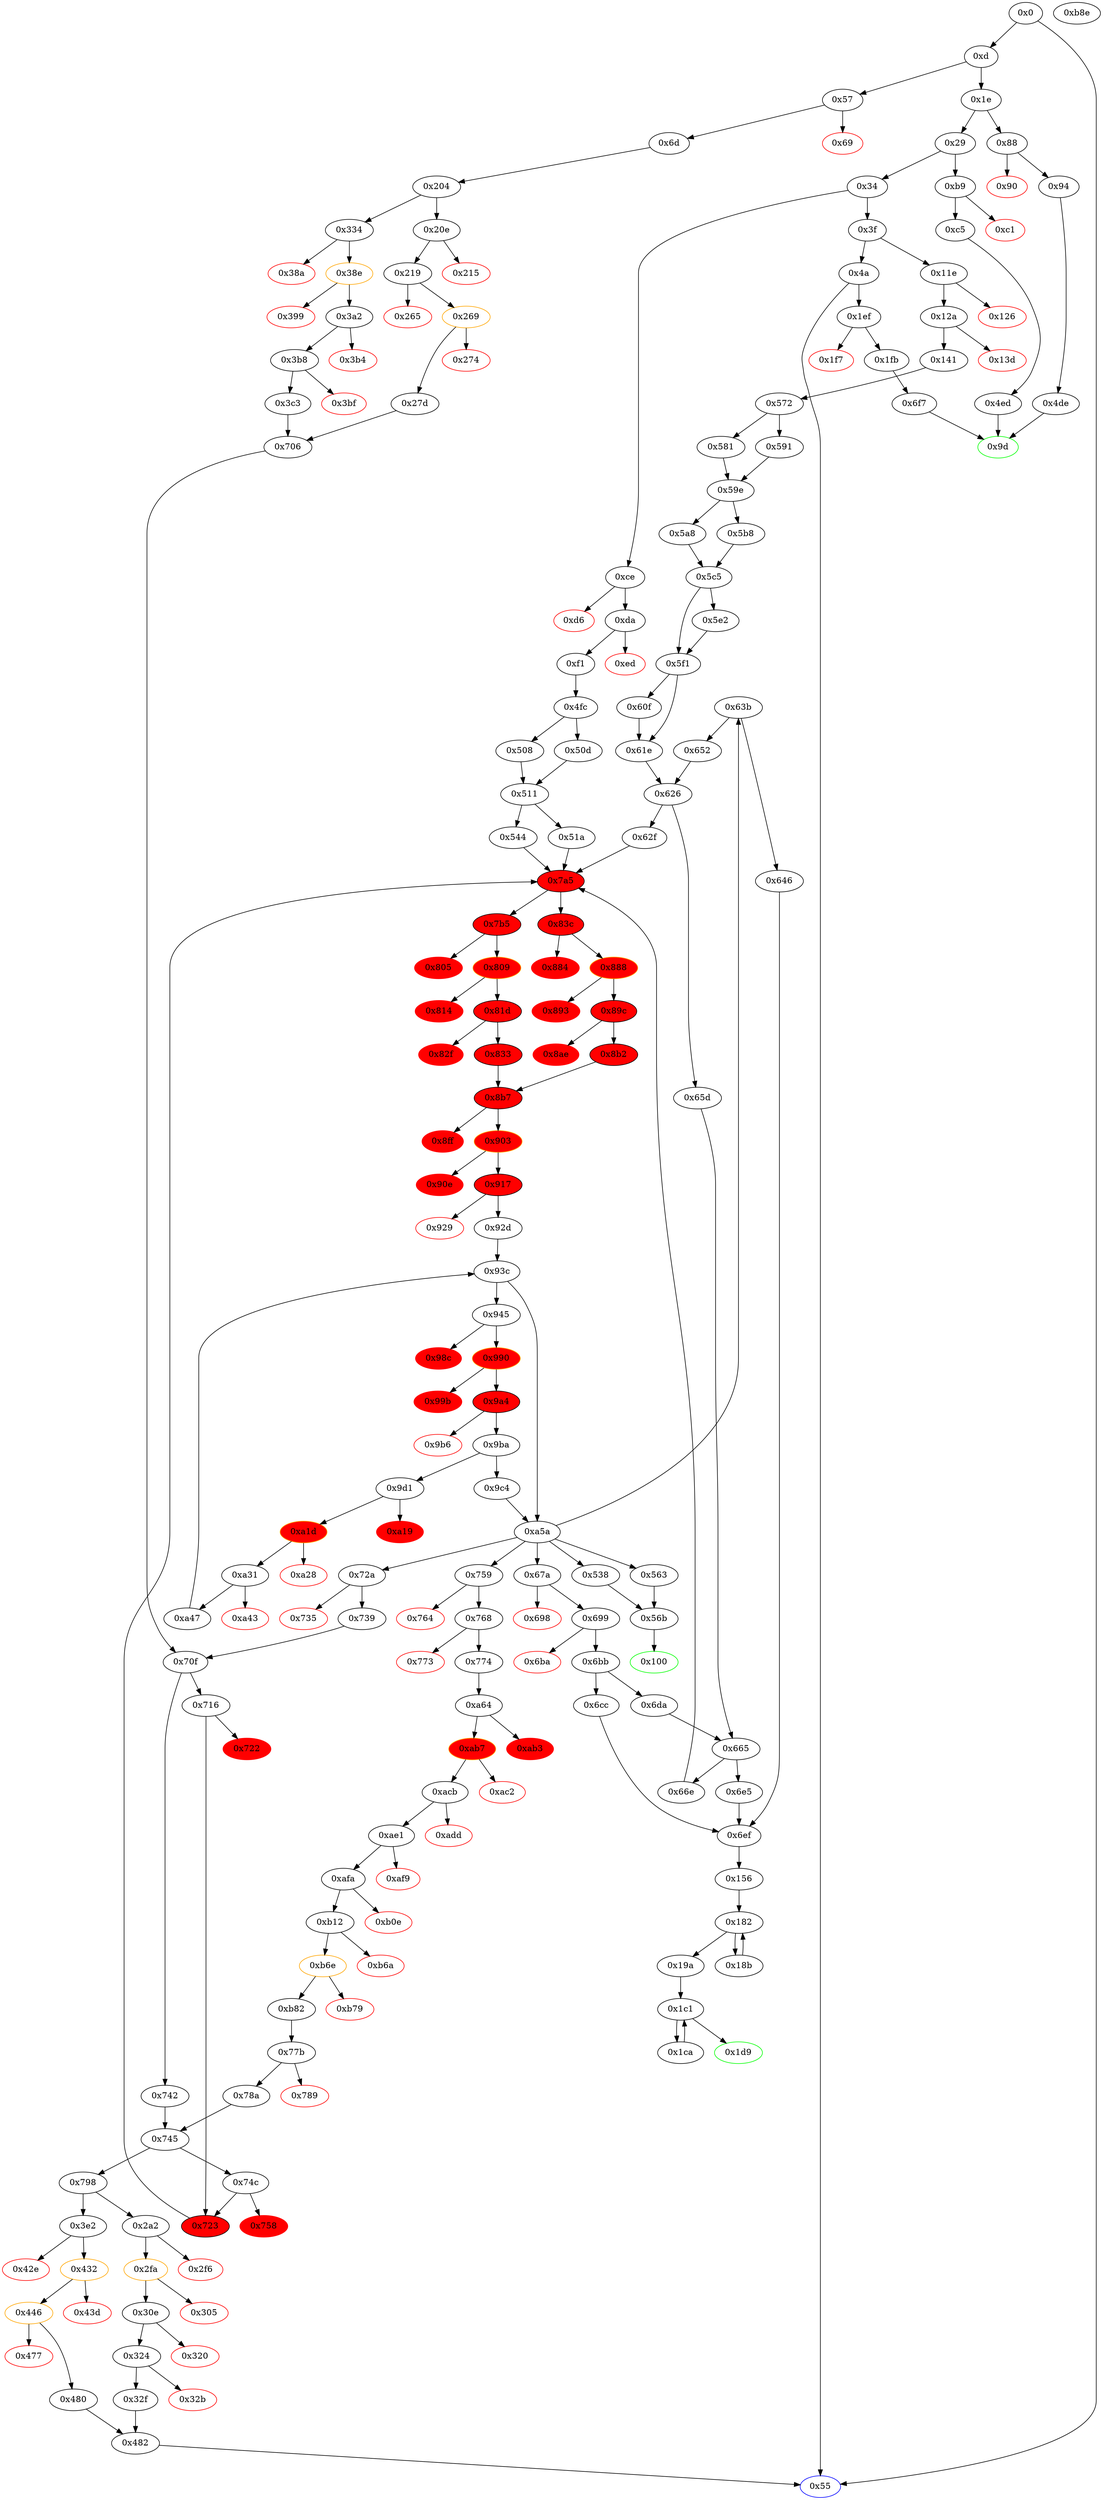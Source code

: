 strict digraph "" {
"0x6e5" [fillcolor=white, id="0x6e5", style=filled, tooltip="Block 0x6e5\n[0x6e5:0x6ee]\n---\nPredecessors: [0x665]\nSuccessors: [0x6ef]\n---\n0x6e5 JUMPDEST\n0x6e6 POP\n0x6e7 SWAP5\n0x6e8 SWAP6\n0x6e9 SWAP5\n0x6ea POP\n0x6eb POP\n0x6ec POP\n0x6ed POP\n0x6ee POP\n---\n0x6e5: JUMPDEST \n---\nEntry stack: [V9, 0x156, V118, V121, V124, V539, V555, S5, S4, S3, S2, S1, S0]\nStack pops: 8\nStack additions: [S6, S7]\nExit stack: [V9, 0x156, V118, V121, V124, V555, V539]\n\nDef sites:\nV9: {0xd.0x12}\n0x156: {0x12a.0x12c}\nV118: {0x141.0x146}\nV121: {0x141.0x14c}\nV124: {0x141.0x151}\nV539: {0x5c5.0x5cb}\nV555: {0x5f1.0x5f8}\nS5: {0x8b2.0x8b4, 0x833.0x835, 0x9ba.0x9bc, 0x572.0x578, 0x9c4.0x9c5}\nS4: {0x6da.0x6df, 0x65d.0x661}\nS3: {0x581.0x58c, 0x591.0x59d}\nS2: {0x5b8.0x5c4, 0x5a8.0x5b3}\nS1: {0x9c4.0x9c5, 0x65d.0x65e, 0x92d.0x936, 0xa47.0xa50}\nS0: {0x9c4.0x9c5, 0x65d.0x65e, 0x92d.0x930, 0xa47.0xa4a}\n"];
"0x1ca" [fillcolor=white, id="0x1ca", style=filled, tooltip="Block 0x1ca\n[0x1ca:0x1d8]\n---\nPredecessors: [0x1c1]\nSuccessors: [0x1c1]\n---\n0x1ca DUP2\n0x1cb DUP2\n0x1cc ADD\n0x1cd MLOAD\n0x1ce DUP4\n0x1cf DUP3\n0x1d0 ADD\n0x1d1 MSTORE\n0x1d2 PUSH1 0x20\n0x1d4 ADD\n0x1d5 PUSH2 0x1c1\n0x1d8 JUMP\n---\n0x1cc: V165 = ADD S0 V158\n0x1cd: V166 = M[V165]\n0x1d0: V167 = ADD S0 V155\n0x1d1: M[V167] = V166\n0x1d2: V168 = 0x20\n0x1d4: V169 = ADD 0x20 S0\n0x1d5: V170 = 0x1c1\n0x1d8: JUMP 0x1c1\n---\nEntry stack: [V9, S11, S10, V127, V127, V129, V155, V158, V160, V160, V155, V158, S0]\nStack pops: 3\nStack additions: [S2, S1, V169]\nExit stack: [V9, S11, S10, V127, V127, V129, V155, V158, V160, V160, V155, V158, V169]\n\nDef sites:\nV9: {0xd.0x12}\nS11: {0xf1.0xfb, 0x5f1.0x5f8, 0x6da.0x6df, 0x65d.0x661}\nS10: {0xf1.0xf4, 0x5c5.0x5cb, 0x9c4.0x9c5}\nV127: {0x156.0x159}\nV127: {0x156.0x159}\nV129: {0x156.0x15e}\nV155: {0x19a.0x1af}\nV158: {0x19a.0x1b7}\nV160: {0x19a.0x1bb}\nV160: {0x19a.0x1bb}\nV155: {0x19a.0x1af}\nV158: {0x19a.0x1b7}\nS0: {0x1ca.0x1d4, 0x19a.0x1bf}\n"];
"0x722" [color=red, fillcolor=red, id="0x722", style=filled, tooltip="Block 0x722\n[0x722:0x722]\n---\nPredecessors: [0x716]\nSuccessors: []\n---\n0x722 INVALID\n---\n0x722: INVALID \n---\nEntry stack: [V9, 0x55, V37, V40, V45, V48, V181, 0x0, {0x2a2, 0x3e2}, S14, S13, S12, S11, S10, S9, S8, S7, S6, S5, 0x72a, S3, S2, S1, S0]\nStack pops: 0\nStack additions: []\nExit stack: [V9, 0x55, V37, V40, V45, V48, V181, 0x0, {0x2a2, 0x3e2}, S14, S13, S12, S11, S10, S9, S8, S7, S6, S5, 0x72a, S3, S2, S1, S0]\n\nDef sites:\nV9: {0xd.0x12}\n0x55: {0x57.0x58}\nV37: {0x6d.0x70}\nV40: {0x6d.0x76}\nV45: {0x6d.0x7e}\nV48: {0x6d.0x83}\nV181: {0x204.0x205}\n0x0: {0x204.0x206}\n{0x2a2, 0x3e2}: {0x3c3.0x3ca, 0x27d.0x286}\nS14: {0x3c3.0x3d8, 0x27d.0x295}\nS13: {0x3c3.0x3da, 0x27d.0x298}\nS12: {0xd.0x12, 0x6d.0x83}\nS11: {0xda.0xdc, 0x6d.0x70}\nS10: {0xf1.0xf4, 0x6d.0x76, 0x9c4.0x9c5}\nS9: {0xf1.0xfb, 0x6da.0x6df, 0x65d.0x661, 0x706.0x707}\nS8: {0x4fc.0x4fd, 0x6d.0x83, 0x9c4.0x9c5}\nS7: {0x652.0x657, 0x4fc.0x4fd, 0x706.0x707}\nS6: {0x8b2.0x8b4, 0x833.0x835, 0x9ba.0x9bc, 0x9c4.0x9c5, 0x706.0x70d}\nS5: {0x739.0x73d, 0x6d.0x76}\n0x72a: {0x716.0x716}\nS3: {0x3c3.0x3da, 0x27d.0x298}\nS2: {0x3c3.0x3d8, 0x27d.0x295}\nS1: {0x739.0x73d, 0x6d.0x76}\nS0: {0x4fc.0x4fd, 0x6d.0x83, 0x9c4.0x9c5}\n"];
"0x8ae" [color=red, fillcolor=red, id="0x8ae", style=filled, tooltip="Block 0x8ae\n[0x8ae:0x8b1]\n---\nPredecessors: [0x89c]\nSuccessors: []\n---\n0x8ae PUSH1 0x0\n0x8b0 DUP1\n0x8b1 REVERT\n---\n0x8ae: V754 = 0x0\n0x8b1: REVERT 0x0 0x0\n---\nEntry stack: [V9, 0x55, V37, V40, V45, V48, S22, S21, S20, S19, S18, S17, S16, S15, S14, S13, S12, S11, S10, {0x538, 0x563, 0x63b, 0x67a, 0x72a, 0x759}, S8, S7, S6, S5, 0x0, 0x0, 0x0, V748, V749]\nStack pops: 0\nStack additions: []\nExit stack: [V9, 0x55, V37, V40, V45, V48, S22, S21, S20, S19, S18, S17, S16, S15, S14, S13, S12, S11, S10, {0x538, 0x563, 0x63b, 0x67a, 0x72a, 0x759}, S8, S7, S6, S5, 0x0, 0x0, 0x0, V748, V749]\n\nDef sites:\nV9: {0xd.0x12}\n0x55: {0x57.0x58}\nV37: {0x6d.0x70}\nV40: {0x6d.0x76}\nV45: {0x6d.0x7e}\nV48: {0x6d.0x83}\nS22: {0xd.0x12, 0x204.0x205}\nS21: {0x12a.0x12c, 0x204.0x206}\nS20: {0x141.0x146, 0x3c3.0x3ca, 0xd.0x12, 0x27d.0x286}\nS19: {0x141.0x14c, 0x3c3.0x3d8, 0x12a.0x12c, 0x27d.0x295}\nS18: {0x141.0x146, 0x3c3.0x3da, 0x27d.0x298, 0x141.0x151}\nS17: {0x141.0x14c, 0x6d.0x83, 0xd.0x12, 0x5c5.0x5cb}\nS16: {0x141.0x151, 0x5f1.0x5f8, 0xda.0xdc, 0x6d.0x70}\nS15: {0x9ba.0x9bc, 0xf1.0xf4, 0x833.0x835, 0x8b2.0x8b4, 0x572.0x578, 0x6d.0x76, 0x5c5.0x5cb, 0x9c4.0x9c5}\nS14: {0x77b.0x77e, 0x6da.0x6df, 0x65d.0x661, 0xf1.0xfb, 0x5f1.0x5f8, 0x706.0x707}\nS13: {0x9ba.0x9bc, 0x4fc.0x4fd, 0x591.0x59d, 0x833.0x835, 0x8b2.0x8b4, 0x572.0x578, 0x78a.0x78e, 0x6d.0x83, 0x581.0x58c, 0x9c4.0x9c5}\nS12: {0x5b8.0x5c4, 0x5a8.0x5b3, 0xafa.0xafb, 0x4fc.0x4fd, 0x61e.0x622, 0x652.0x657, 0x706.0x707}\nS11: {0x9ba.0x9bc, 0x65d.0x65e, 0x4fc.0x4fd, 0x591.0x59d, 0x833.0x835, 0x8b2.0x8b4, 0x92d.0x936, 0x581.0x58c, 0x9c4.0x9c5, 0xa47.0xa50, 0x706.0x70d}\nS10: {0x739.0x73d, 0x5b8.0x5c4, 0x65d.0x65e, 0xf1.0xf4, 0x5a8.0x5b3, 0x78a.0x793, 0x50d.0x510, 0x92d.0x930, 0x6d.0x70, 0x6d.0x76, 0x9c4.0x9c5, 0xa47.0xa4a}\n{0x538, 0x563, 0x63b, 0x67a, 0x72a, 0x759}: {0x51a.0x520, 0x74c.0x74c, 0x62f.0x62f, 0x66e.0x66e, 0x544.0x54b, 0x716.0x716}\nS8: {0x739.0x73d, 0x5b8.0x5c4, 0x9c4.0x9c5, 0x51a.0x52e, 0x65d.0x65e, 0x27d.0x298, 0xf1.0xf4, 0x5a8.0x5b3, 0x50d.0x510, 0x3c3.0x3da, 0x544.0x559}\nS7: {0x51a.0x530, 0x65d.0x65e, 0x4fc.0x4fd, 0x27d.0x295, 0x544.0x55b, 0x591.0x59d, 0x581.0x58c, 0x3c3.0x3d8, 0x9c4.0x9c5}\nS6: {0x723.0x724, 0x51a.0x531, 0x544.0x55c, 0x62f.0x634, 0x66e.0x673}\nS5: {0x9ba.0x9bc, 0xf1.0xf4, 0x833.0x835, 0x8b2.0x8b4, 0x572.0x578, 0x50d.0x510, 0x9c4.0x9c5, 0x706.0x70d}\n0x0: {0x7a5.0x7a6}\n0x0: {0x7a5.0x7a6}\n0x0: {0x7a5.0x7a9}\nV748: {0x89c.0x8a3}\nV749: {0x89c.0x8a4}\n"];
"0xa28" [color=red, fillcolor=white, id="0xa28", style=filled, tooltip="Block 0xa28\n[0xa28:0xa30]\n---\nPredecessors: [0xa1d]\nSuccessors: []\n---\n0xa28 RETURNDATASIZE\n0xa29 PUSH1 0x0\n0xa2b DUP1\n0xa2c RETURNDATACOPY\n0xa2d RETURNDATASIZE\n0xa2e PUSH1 0x0\n0xa30 REVERT\n---\n0xa28: V887 = RETURNDATASIZE\n0xa29: V888 = 0x0\n0xa2c: RETURNDATACOPY 0x0 0x0 V887\n0xa2d: V889 = RETURNDATASIZE\n0xa2e: V890 = 0x0\n0xa30: REVERT 0x0 V889\n---\nEntry stack: [S17, S16, S15, S14, S13, S12, {0x538, 0x563, 0x63b, 0x67a, 0x72a}, S10, S9, S8, S7, V851, S5, S4, V870, 0x4579268a, V873, V884]\nStack pops: 0\nStack additions: []\nExit stack: [S17, S16, S15, S14, S13, S12, {0x538, 0x563, 0x63b, 0x67a, 0x72a}, S10, S9, S8, S7, V851, S5, S4, V870, 0x4579268a, V873, V884]\n\nDef sites:\nS17: {0xf1.0xf4, 0x9c4.0x9c5}\nS16: {0xf1.0xfb, 0x6da.0x6df, 0x65d.0x661}\nS15: {0x9c4.0x9c5, 0x4fc.0x4fd}\nS14: {0x652.0x657, 0x4fc.0x4fd}\nS13: {0x9c4.0x9c5, 0x65d.0x65e, 0x4fc.0x4fd}\nS12: {0x739.0x73d, 0xf1.0xf4, 0x50d.0x510, 0x65d.0x65e, 0x9c4.0x9c5}\n{0x538, 0x563, 0x63b, 0x67a, 0x72a}: {0x66e.0x66e, 0x51a.0x520, 0x544.0x54b, 0x62f.0x62f, 0x716.0x716}\nS10: {0x51a.0x52e, 0x544.0x559}\nS9: {0x51a.0x530, 0x544.0x55b}\nS8: {0x723.0x724, 0x51a.0x531, 0x544.0x55c, 0x62f.0x634, 0x66e.0x673}\nS7: {0xf1.0xf4, 0x50d.0x510, 0x9c4.0x9c5}\nV851: {0x9ba.0x9bc}\nS5: {0x92d.0x930, 0xa47.0xa4a}\nS4: {0x92d.0x936, 0xa47.0xa50}\nV870: {0x9d1.0x9f6}\n0x4579268a: {0x9d1.0x9f8}\nV873: {0x9d1.0xa02}\nV884: {0xa1d.0xa21}\n"];
"0x274" [color=red, fillcolor=white, id="0x274", style=filled, tooltip="Block 0x274\n[0x274:0x27c]\n---\nPredecessors: [0x269]\nSuccessors: []\n---\n0x274 RETURNDATASIZE\n0x275 PUSH1 0x0\n0x277 DUP1\n0x278 RETURNDATACOPY\n0x279 RETURNDATASIZE\n0x27a PUSH1 0x0\n0x27c REVERT\n---\n0x274: V231 = RETURNDATASIZE\n0x275: V232 = 0x0\n0x278: RETURNDATACOPY 0x0 0x0 V231\n0x279: V233 = RETURNDATASIZE\n0x27a: V234 = 0x0\n0x27c: REVERT 0x0 V233\n---\nEntry stack: [V9, 0x55, V37, V40, V45, V48, V181, 0x0, V206, 0xd0e30db0, V208, V216, V228]\nStack pops: 0\nStack additions: []\nExit stack: [V9, 0x55, V37, V40, V45, V48, V181, 0x0, V206, 0xd0e30db0, V208, V216, V228]\n\nDef sites:\nV9: {0xd.0x12}\n0x55: {0x57.0x58}\nV37: {0x6d.0x70}\nV40: {0x6d.0x76}\nV45: {0x6d.0x7e}\nV48: {0x6d.0x83}\nV181: {0x204.0x205}\n0x0: {0x204.0x206}\nV206: {0x219.0x238}\n0xd0e30db0: {0x219.0x239}\nV208: {0x219.0x23e}\nV216: {0x219.0x250}\nV228: {0x269.0x26d}\n"];
"0x6f7" [fillcolor=white, id="0x6f7", style=filled, tooltip="Block 0x6f7\n[0x6f7:0x705]\n---\nPredecessors: [0x1fb]\nSuccessors: [0x9d]\n---\n0x6f7 JUMPDEST\n0x6f8 PUSH1 0x0\n0x6fa SLOAD\n0x6fb PUSH1 0x1\n0x6fd PUSH1 0x1\n0x6ff PUSH1 0xa0\n0x701 SHL\n0x702 SUB\n0x703 AND\n0x704 DUP2\n0x705 JUMP\n---\n0x6f7: JUMPDEST \n0x6f8: V613 = 0x0\n0x6fa: V614 = S[0x0]\n0x6fb: V615 = 0x1\n0x6fd: V616 = 0x1\n0x6ff: V617 = 0xa0\n0x701: V618 = SHL 0xa0 0x1\n0x702: V619 = SUB 0x10000000000000000000000000000000000000000 0x1\n0x703: V620 = AND 0xffffffffffffffffffffffffffffffffffffffff V614\n0x705: JUMP 0x9d\n---\nEntry stack: [V9, 0x9d]\nStack pops: 1\nStack additions: [S0, V620]\nExit stack: [V9, 0x9d, V620]\n\nDef sites:\nV9: {0xd.0x12}\n0x9d: {0x1fb.0x1fd}\n"];
"0x508" [fillcolor=white, id="0x508", style=filled, tooltip="Block 0x508\n[0x508:0x50c]\n---\nPredecessors: [0x4fc]\nSuccessors: [0x511]\n---\n0x508 DUP6\n0x509 PUSH2 0x511\n0x50c JUMP\n---\n0x509: V463 = 0x511\n0x50c: JUMP 0x511\n---\nEntry stack: [V9, 0x100, V87, V92, 0x0, 0x0, 0x0, 0x0]\nStack pops: 6\nStack additions: [S5, S4, S3, S2, S1, S0, S5]\nExit stack: [V9, 0x100, V87, V92, 0x0, 0x0, 0x0, 0x0, V87]\n\nDef sites:\nV9: {0xd.0x12}\n0x100: {0xda.0xdc}\nV87: {0xf1.0xf4}\nV92: {0xf1.0xfb}\n0x0: {0x4fc.0x4fd}\n0x0: {0x4fc.0x4fd}\n0x0: {0x4fc.0x4fd}\n0x0: {0x4fc.0x4fd}\n"];
"0x798" [fillcolor=white, id="0x798", style=filled, tooltip="Block 0x798\n[0x798:0x7a4]\n---\nPredecessors: [0x745]\nSuccessors: [0x2a2, 0x3e2]\n---\n0x798 JUMPDEST\n0x799 POP\n0x79a POP\n0x79b POP\n0x79c POP\n0x79d SWAP6\n0x79e SWAP5\n0x79f POP\n0x7a0 POP\n0x7a1 POP\n0x7a2 POP\n0x7a3 POP\n0x7a4 JUMP\n---\n0x798: JUMPDEST \n0x7a4: JUMP {0x2a2, 0x3e2}\n---\nEntry stack: [V9, 0x55, V37, V40, V45, V48, V181, 0x0, {0x2a2, 0x3e2}, S9, S8, V48, V37, V40, S4, S3, S2, S1, S0]\nStack pops: 11\nStack additions: [S4]\nExit stack: [V9, 0x55, V37, V40, V45, V48, V181, 0x0, S4]\n\nDef sites:\nV9: {0xd.0x12}\n0x55: {0x57.0x58}\nV37: {0x6d.0x70}\nV40: {0x6d.0x76}\nV45: {0x6d.0x7e}\nV48: {0x6d.0x83}\nV181: {0x204.0x205}\n0x0: {0x204.0x206}\n{0x2a2, 0x3e2}: {0x3c3.0x3ca, 0x27d.0x286}\nS9: {0x3c3.0x3d8, 0x27d.0x295}\nS8: {0x3c3.0x3da, 0x27d.0x298}\nV48: {0x6d.0x83}\nV37: {0x6d.0x70}\nV40: {0x6d.0x76}\nS4: {0x77b.0x77e, 0x706.0x707}\nS3: {0x78a.0x78e, 0x6d.0x83}\nS2: {0xafa.0xafb, 0x706.0x707}\nS1: {0x8b2.0x8b4, 0x833.0x835, 0x9ba.0x9bc, 0x9c4.0x9c5, 0x706.0x70d}\nS0: {0x78a.0x793, 0x6d.0x70}\n"];
"0x6ba" [color=red, fillcolor=white, id="0x6ba", style=filled, tooltip="Block 0x6ba\n[0x6ba:0x6ba]\n---\nPredecessors: [0x699]\nSuccessors: []\n---\n0x6ba INVALID\n---\n0x6ba: INVALID \n---\nEntry stack: [S12, S11, S10, S9, S8, S7, S6, S5, S4, S3, V600, S1, S0]\nStack pops: 0\nStack additions: []\nExit stack: [S12, S11, S10, S9, S8, S7, S6, S5, S4, S3, V600, S1, S0]\n\nDef sites:\nS12: {}\nS11: {}\nS10: {}\nS9: {}\nS8: {0x8b2.0x8b4, 0x833.0x835, 0x9ba.0x9bc, 0x9c4.0x9c5}\nS7: {}\nS6: {}\nS5: {}\nS4: {0x92d.0x936, 0x9c4.0x9c5, 0xa47.0xa50}\nS3: {0x92d.0x930, 0x9c4.0x9c5, 0xa47.0xa4a}\nV600: {0x699.0x6af}\nS1: {}\nS0: {}\n"];
"0x572" [fillcolor=white, id="0x572", style=filled, tooltip="Block 0x572\n[0x572:0x580]\n---\nPredecessors: [0x141]\nSuccessors: [0x581, 0x591]\n---\n0x572 JUMPDEST\n0x573 PUSH1 0x60\n0x575 DUP1\n0x576 PUSH1 0x0\n0x578 NOT\n0x579 PUSH1 0x0\n0x57b DUP1\n0x57c DUP8\n0x57d PUSH2 0x591\n0x580 JUMPI\n---\n0x572: JUMPDEST \n0x573: V497 = 0x60\n0x576: V498 = 0x0\n0x578: V499 = NOT 0x0\n0x579: V500 = 0x0\n0x57d: V501 = 0x591\n0x580: JUMPI 0x591 V118\n---\nEntry stack: [V9, 0x156, V118, V121, V124]\nStack pops: 3\nStack additions: [S2, S1, S0, 0x60, 0x60, 0xffffffffffffffffffffffffffffffffffffffffffffffffffffffffffffffff, 0x0, 0x0]\nExit stack: [V9, 0x156, V118, V121, V124, 0x60, 0x60, 0xffffffffffffffffffffffffffffffffffffffffffffffffffffffffffffffff, 0x0, 0x0]\n\nDef sites:\nV9: {0xd.0x12}\n0x156: {0x12a.0x12c}\nV118: {0x141.0x146}\nV121: {0x141.0x14c}\nV124: {0x141.0x151}\n"];
"0x324" [fillcolor=white, id="0x324", style=filled, tooltip="Block 0x324\n[0x324:0x32a]\n---\nPredecessors: [0x30e]\nSuccessors: [0x32b, 0x32f]\n---\n0x324 JUMPDEST\n0x325 POP\n0x326 MLOAD\n0x327 PUSH2 0x32f\n0x32a JUMPI\n---\n0x324: JUMPDEST \n0x326: V296 = M[V289]\n0x327: V297 = 0x32f\n0x32a: JUMPI 0x32f V296\n---\nEntry stack: [V9, 0x55, V37, V40, V45, V48, V181, S2, V289, V290]\nStack pops: 2\nStack additions: []\nExit stack: [V9, 0x55, V37, V40, V45, V48, V181, S2]\n\nDef sites:\nV9: {0xd.0x12}\n0x55: {0x57.0x58}\nV37: {0x6d.0x70}\nV40: {0x6d.0x76}\nV45: {0x6d.0x7e}\nV48: {0x6d.0x83}\nV181: {0x204.0x205}\nS2: {0x77b.0x77e, 0x706.0x707}\nV289: {0x30e.0x315}\nV290: {0x30e.0x316}\n"];
"0xb6e" [color=orange, fillcolor=white, id="0xb6e", style=filled, tooltip="Block 0xb6e\n[0xb6e:0xb78]\n---\nPredecessors: [0xb12]\nSuccessors: [0xb79, 0xb82]\n---\n0xb6e JUMPDEST\n0xb6f POP\n0xb70 GAS\n0xb71 CALL\n0xb72 ISZERO\n0xb73 DUP1\n0xb74 ISZERO\n0xb75 PUSH2 0xb82\n0xb78 JUMPI\n---\n0xb6e: JUMPDEST \n0xb70: V1000 = GAS\n0xb71: V1001 = CALL V1000 V988 0x0 V982 V994 V982 0x0\n0xb72: V1002 = ISZERO V1001\n0xb74: V1003 = ISZERO V1002\n0xb75: V1004 = 0xb82\n0xb78: JUMPI 0xb82 V1003\n---\nEntry stack: [S19, S18, S17, S16, 0x77b, V644, S13, V955, V949, V952, V988, 0x49606455, V991, 0x0, V982, V994, V982, 0x0, V988, V996]\nStack pops: 7\nStack additions: [V1002]\nExit stack: [S19, S18, S17, S16, 0x77b, V644, S13, V955, V949, V952, V988, 0x49606455, V991, V1002]\n\nDef sites:\nS19: {}\nS18: {}\nS17: {0x9ba.0x9bc, 0x9c4.0x9c5}\nS16: {}\n0x77b: {0x768.0x769}\nV644: {0x774.0x775}\nS13: {0x9ba.0x9bc, 0x9c4.0x9c5}\nV955: {0xafa.0xafb}\nV949: {0xae1.0xae4}\nV952: {0xae1.0xaea}\nV988: {0xb12.0xb46}\n0x49606455: {0xb12.0xb48}\nV991: {0xb12.0xb52}\n0x0: {0xb12.0xb54}\nV982: {0xb12.0xb3b}\nV994: {0xb12.0xb5d}\nV982: {0xb12.0xb3b}\n0x0: {0xb12.0xb54}\nV988: {0xb12.0xb46}\nV996: {0xb12.0xb63}\n"];
"0x8b2" [fillcolor=red, id="0x8b2", style=filled, tooltip="Block 0x8b2\n[0x8b2:0x8b6]\n---\nPredecessors: [0x89c]\nSuccessors: [0x8b7]\n---\n0x8b2 JUMPDEST\n0x8b3 POP\n0x8b4 MLOAD\n0x8b5 SWAP3\n0x8b6 POP\n---\n0x8b2: JUMPDEST \n0x8b4: V755 = M[V748]\n---\nEntry stack: [V9, 0x55, V37, V40, V45, V48, S22, S21, S20, S19, S18, S17, S16, S15, S14, S13, S12, S11, S10, {0x538, 0x563, 0x63b, 0x67a, 0x72a, 0x759}, S8, S7, S6, S5, 0x0, 0x0, 0x0, V748, V749]\nStack pops: 5\nStack additions: [V755, S3, S2]\nExit stack: [V9, 0x55, V37, V40, V45, V48, S22, S21, S20, S19, S18, S17, S16, S15, S14, S13, S12, S11, S10, {0x538, 0x563, 0x63b, 0x67a, 0x72a, 0x759}, S8, S7, S6, S5, V755, 0x0, 0x0]\n\nDef sites:\nV9: {0xd.0x12}\n0x55: {0x57.0x58}\nV37: {0x6d.0x70}\nV40: {0x6d.0x76}\nV45: {0x6d.0x7e}\nV48: {0x6d.0x83}\nS22: {0xd.0x12, 0x204.0x205}\nS21: {0x12a.0x12c, 0x204.0x206}\nS20: {0x141.0x146, 0x3c3.0x3ca, 0xd.0x12, 0x27d.0x286}\nS19: {0x141.0x14c, 0x3c3.0x3d8, 0x12a.0x12c, 0x27d.0x295}\nS18: {0x141.0x146, 0x3c3.0x3da, 0x27d.0x298, 0x141.0x151}\nS17: {0x141.0x14c, 0x6d.0x83, 0xd.0x12, 0x5c5.0x5cb}\nS16: {0x141.0x151, 0x5f1.0x5f8, 0xda.0xdc, 0x6d.0x70}\nS15: {0x9ba.0x9bc, 0xf1.0xf4, 0x833.0x835, 0x8b2.0x8b4, 0x572.0x578, 0x6d.0x76, 0x5c5.0x5cb, 0x9c4.0x9c5}\nS14: {0x77b.0x77e, 0x6da.0x6df, 0x65d.0x661, 0xf1.0xfb, 0x5f1.0x5f8, 0x706.0x707}\nS13: {0x9ba.0x9bc, 0x4fc.0x4fd, 0x591.0x59d, 0x833.0x835, 0x8b2.0x8b4, 0x572.0x578, 0x78a.0x78e, 0x6d.0x83, 0x581.0x58c, 0x9c4.0x9c5}\nS12: {0x5b8.0x5c4, 0x5a8.0x5b3, 0xafa.0xafb, 0x4fc.0x4fd, 0x61e.0x622, 0x652.0x657, 0x706.0x707}\nS11: {0x9ba.0x9bc, 0x65d.0x65e, 0x4fc.0x4fd, 0x591.0x59d, 0x833.0x835, 0x8b2.0x8b4, 0x92d.0x936, 0x581.0x58c, 0x9c4.0x9c5, 0xa47.0xa50, 0x706.0x70d}\nS10: {0x739.0x73d, 0x5b8.0x5c4, 0x65d.0x65e, 0xf1.0xf4, 0x5a8.0x5b3, 0x78a.0x793, 0x50d.0x510, 0x92d.0x930, 0x6d.0x70, 0x6d.0x76, 0x9c4.0x9c5, 0xa47.0xa4a}\n{0x538, 0x563, 0x63b, 0x67a, 0x72a, 0x759}: {0x51a.0x520, 0x74c.0x74c, 0x62f.0x62f, 0x66e.0x66e, 0x544.0x54b, 0x716.0x716}\nS8: {0x739.0x73d, 0x5b8.0x5c4, 0x9c4.0x9c5, 0x51a.0x52e, 0x65d.0x65e, 0x27d.0x298, 0xf1.0xf4, 0x5a8.0x5b3, 0x50d.0x510, 0x3c3.0x3da, 0x544.0x559}\nS7: {0x51a.0x530, 0x65d.0x65e, 0x4fc.0x4fd, 0x27d.0x295, 0x544.0x55b, 0x591.0x59d, 0x581.0x58c, 0x3c3.0x3d8, 0x9c4.0x9c5}\nS6: {0x723.0x724, 0x51a.0x531, 0x544.0x55c, 0x62f.0x634, 0x66e.0x673}\nS5: {0x9ba.0x9bc, 0xf1.0xf4, 0x833.0x835, 0x8b2.0x8b4, 0x572.0x578, 0x50d.0x510, 0x9c4.0x9c5, 0x706.0x70d}\n0x0: {0x7a5.0x7a6}\n0x0: {0x7a5.0x7a6}\n0x0: {0x7a5.0x7a9}\nV748: {0x89c.0x8a3}\nV749: {0x89c.0x8a4}\n"];
"0xb79" [color=red, fillcolor=white, id="0xb79", style=filled, tooltip="Block 0xb79\n[0xb79:0xb81]\n---\nPredecessors: [0xb6e]\nSuccessors: []\n---\n0xb79 RETURNDATASIZE\n0xb7a PUSH1 0x0\n0xb7c DUP1\n0xb7d RETURNDATACOPY\n0xb7e RETURNDATASIZE\n0xb7f PUSH1 0x0\n0xb81 REVERT\n---\n0xb79: V1005 = RETURNDATASIZE\n0xb7a: V1006 = 0x0\n0xb7d: RETURNDATACOPY 0x0 0x0 V1005\n0xb7e: V1007 = RETURNDATASIZE\n0xb7f: V1008 = 0x0\n0xb81: REVERT 0x0 V1007\n---\nEntry stack: [S13, S12, S11, S10, 0x77b, V644, S7, V955, V949, V952, V988, 0x49606455, V991, V1002]\nStack pops: 0\nStack additions: []\nExit stack: [S13, S12, S11, S10, 0x77b, V644, S7, V955, V949, V952, V988, 0x49606455, V991, V1002]\n\nDef sites:\nS13: {}\nS12: {}\nS11: {0x9ba.0x9bc, 0x9c4.0x9c5}\nS10: {}\n0x77b: {0x768.0x769}\nV644: {0x774.0x775}\nS7: {0x9ba.0x9bc, 0x9c4.0x9c5}\nV955: {0xafa.0xafb}\nV949: {0xae1.0xae4}\nV952: {0xae1.0xaea}\nV988: {0xb12.0xb46}\n0x49606455: {0xb12.0xb48}\nV991: {0xb12.0xb52}\nV1002: {0xb6e.0xb72}\n"];
"0x50d" [fillcolor=white, id="0x50d", style=filled, tooltip="Block 0x50d\n[0x50d:0x510]\n---\nPredecessors: [0x4fc]\nSuccessors: [0x511]\n---\n0x50d JUMPDEST\n0x50e PUSH1 0x0\n0x510 NOT\n---\n0x50d: JUMPDEST \n0x50e: V464 = 0x0\n0x510: V465 = NOT 0x0\n---\nEntry stack: [V9, 0x100, V87, V92, 0x0, 0x0, 0x0, 0x0]\nStack pops: 0\nStack additions: [0xffffffffffffffffffffffffffffffffffffffffffffffffffffffffffffffff]\nExit stack: [V9, 0x100, V87, V92, 0x0, 0x0, 0x0, 0x0, 0xffffffffffffffffffffffffffffffffffffffffffffffffffffffffffffffff]\n\nDef sites:\nV9: {0xd.0x12}\n0x100: {0xda.0xdc}\nV87: {0xf1.0xf4}\nV92: {0xf1.0xfb}\n0x0: {0x4fc.0x4fd}\n0x0: {0x4fc.0x4fd}\n0x0: {0x4fc.0x4fd}\n0x0: {0x4fc.0x4fd}\n"];
"0x126" [color=red, fillcolor=white, id="0x126", style=filled, tooltip="Block 0x126\n[0x126:0x129]\n---\nPredecessors: [0x11e]\nSuccessors: []\n---\n0x126 PUSH1 0x0\n0x128 DUP1\n0x129 REVERT\n---\n0x126: V106 = 0x0\n0x129: REVERT 0x0 0x0\n---\nEntry stack: [V9, V103]\nStack pops: 0\nStack additions: []\nExit stack: [V9, V103]\n\nDef sites:\nV9: {0xd.0x12}\nV103: {0x11e.0x11f}\n"];
"0x6bb" [fillcolor=white, id="0x6bb", style=filled, tooltip="Block 0x6bb\n[0x6bb:0x6cb]\n---\nPredecessors: [0x699]\nSuccessors: [0x6cc, 0x6da]\n---\n0x6bb JUMPDEST\n0x6bc PUSH1 0x20\n0x6be SWAP1\n0x6bf DUP2\n0x6c0 MUL\n0x6c1 SWAP2\n0x6c2 SWAP1\n0x6c3 SWAP2\n0x6c4 ADD\n0x6c5 ADD\n0x6c6 MSTORE\n0x6c7 DUP6\n0x6c8 PUSH2 0x6da\n0x6cb JUMPI\n---\n0x6bb: JUMPDEST \n0x6bc: V604 = 0x20\n0x6c0: V605 = MUL 0x20 S0\n0x6c4: V606 = ADD V605 S1\n0x6c5: V607 = ADD V606 0x20\n0x6c6: M[V607] = V600\n0x6c8: V608 = 0x6da\n0x6cb: JUMPI 0x6da S8\n---\nEntry stack: [S12, S11, S10, S9, S8, S7, S6, S5, S4, S3, V600, S1, S0]\nStack pops: 9\nStack additions: [S8, S7, S6, S5, S4, S3]\nExit stack: [S12, S11, S10, S9, S8, S7, S6, S5, S4, S3]\n\nDef sites:\nS12: {}\nS11: {}\nS10: {}\nS9: {}\nS8: {0x8b2.0x8b4, 0x833.0x835, 0x9ba.0x9bc, 0x9c4.0x9c5}\nS7: {}\nS6: {}\nS5: {}\nS4: {0x92d.0x936, 0x9c4.0x9c5, 0xa47.0xa50}\nS3: {0x92d.0x930, 0x9c4.0x9c5, 0xa47.0xa4a}\nV600: {0x699.0x6af}\nS1: {}\nS0: {}\n"];
"0x29" [fillcolor=white, id="0x29", style=filled, tooltip="Block 0x29\n[0x29:0x33]\n---\nPredecessors: [0x1e]\nSuccessors: [0x34, 0xb9]\n---\n0x29 DUP1\n0x2a PUSH4 0x4b57b0be\n0x2f EQ\n0x30 PUSH2 0xb9\n0x33 JUMPI\n---\n0x2a: V16 = 0x4b57b0be\n0x2f: V17 = EQ 0x4b57b0be V9\n0x30: V18 = 0xb9\n0x33: JUMPI 0xb9 V17\n---\nEntry stack: [V9]\nStack pops: 1\nStack additions: [S0]\nExit stack: [V9]\n\nDef sites:\nV9: {0xd.0x12}\n"];
"0x591" [fillcolor=white, id="0x591", style=filled, tooltip="Block 0x591\n[0x591:0x59d]\n---\nPredecessors: [0x572]\nSuccessors: [0x59e]\n---\n0x591 JUMPDEST\n0x592 PUSH1 0x2\n0x594 SLOAD\n0x595 PUSH1 0x1\n0x597 PUSH1 0x1\n0x599 PUSH1 0xa0\n0x59b SHL\n0x59c SUB\n0x59d AND\n---\n0x591: JUMPDEST \n0x592: V511 = 0x2\n0x594: V512 = S[0x2]\n0x595: V513 = 0x1\n0x597: V514 = 0x1\n0x599: V515 = 0xa0\n0x59b: V516 = SHL 0xa0 0x1\n0x59c: V517 = SUB 0x10000000000000000000000000000000000000000 0x1\n0x59d: V518 = AND 0xffffffffffffffffffffffffffffffffffffffff V512\n---\nEntry stack: [V9, 0x156, V118, V121, V124, 0x60, 0x60, 0xffffffffffffffffffffffffffffffffffffffffffffffffffffffffffffffff, 0x0, 0x0]\nStack pops: 0\nStack additions: [V518]\nExit stack: [V9, 0x156, V118, V121, V124, 0x60, 0x60, 0xffffffffffffffffffffffffffffffffffffffffffffffffffffffffffffffff, 0x0, 0x0, V518]\n\nDef sites:\nV9: {0xd.0x12}\n0x156: {0x12a.0x12c}\nV118: {0x141.0x146}\nV121: {0x141.0x14c}\nV124: {0x141.0x151}\n0x60: {0x572.0x573}\n0x60: {0x572.0x573}\n0xffffffffffffffffffffffffffffffffffffffffffffffffffffffffffffffff: {0x572.0x578}\n0x0: {0x572.0x579}\n0x0: {0x572.0x579}\n"];
"0x9b6" [color=red, fillcolor=white, id="0x9b6", style=filled, tooltip="Block 0x9b6\n[0x9b6:0x9b9]\n---\nPredecessors: [0x9a4]\nSuccessors: []\n---\n0x9b6 PUSH1 0x0\n0x9b8 DUP1\n0x9b9 REVERT\n---\n0x9b6: V850 = 0x0\n0x9b9: REVERT 0x0 0x0\n---\nEntry stack: [S19, S18, V9, 0x100, S15, S14, S13, S12, S11, S10, {0x538, 0x563, 0x63b, 0x67a, 0x72a}, S8, S7, S6, S5, S4, S3, S2, V844, V845]\nStack pops: 0\nStack additions: []\nExit stack: [S19, S18, V9, 0x100, S15, S14, S13, S12, S11, S10, {0x538, 0x563, 0x63b, 0x67a, 0x72a}, S8, S7, S6, S5, S4, S3, S2, V844, V845]\n\nDef sites:\nS19: {}\nS18: {}\nV9: {0xd.0x12}\n0x100: {0xda.0xdc}\nS15: {0xf1.0xf4, 0x9c4.0x9c5}\nS14: {0xf1.0xfb, 0x6da.0x6df, 0x65d.0x661}\nS13: {0x9c4.0x9c5, 0x4fc.0x4fd}\nS12: {0x652.0x657, 0x4fc.0x4fd}\nS11: {0x9c4.0x9c5, 0x65d.0x65e, 0x4fc.0x4fd}\nS10: {0x739.0x73d, 0xf1.0xf4, 0x50d.0x510, 0x65d.0x65e, 0x9c4.0x9c5}\n{0x538, 0x563, 0x63b, 0x67a, 0x72a}: {0x66e.0x66e, 0x51a.0x520, 0x544.0x54b, 0x62f.0x62f, 0x716.0x716}\nS8: {0x51a.0x52e, 0x544.0x559}\nS7: {0x51a.0x530, 0x544.0x55b}\nS6: {0x723.0x724, 0x51a.0x531, 0x544.0x55c, 0x62f.0x634, 0x66e.0x673}\nS5: {0xf1.0xf4, 0x50d.0x510, 0x9c4.0x9c5}\nS4: {0x9ba.0x9bc, 0x833.0x835, 0x8b2.0x8b4}\nS3: {0x92d.0x930, 0xa47.0xa4a}\nS2: {0x92d.0x936, 0xa47.0xa50}\nV844: {0x9a4.0x9ab}\nV845: {0x9a4.0x9ac}\n"];
"0x3e2" [fillcolor=white, id="0x3e2", style=filled, tooltip="Block 0x3e2\n[0x3e2:0x42d]\n---\nPredecessors: [0x798]\nSuccessors: [0x42e, 0x432]\n---\n0x3e2 JUMPDEST\n0x3e3 PUSH1 0x2\n0x3e5 SLOAD\n0x3e6 PUSH1 0x40\n0x3e8 DUP1\n0x3e9 MLOAD\n0x3ea PUSH4 0x2e1a7d4d\n0x3ef PUSH1 0xe0\n0x3f1 SHL\n0x3f2 DUP2\n0x3f3 MSTORE\n0x3f4 PUSH1 0x4\n0x3f6 DUP2\n0x3f7 ADD\n0x3f8 DUP5\n0x3f9 SWAP1\n0x3fa MSTORE\n0x3fb SWAP1\n0x3fc MLOAD\n0x3fd SWAP3\n0x3fe SWAP4\n0x3ff POP\n0x400 PUSH1 0x1\n0x402 PUSH1 0x1\n0x404 PUSH1 0xa0\n0x406 SHL\n0x407 SUB\n0x408 SWAP1\n0x409 SWAP2\n0x40a AND\n0x40b SWAP2\n0x40c PUSH4 0x2e1a7d4d\n0x411 SWAP2\n0x412 PUSH1 0x24\n0x414 DUP1\n0x415 DUP3\n0x416 ADD\n0x417 SWAP3\n0x418 PUSH1 0x0\n0x41a SWAP3\n0x41b SWAP1\n0x41c SWAP2\n0x41d SWAP1\n0x41e DUP3\n0x41f SWAP1\n0x420 SUB\n0x421 ADD\n0x422 DUP2\n0x423 DUP4\n0x424 DUP8\n0x425 DUP1\n0x426 EXTCODESIZE\n0x427 ISZERO\n0x428 DUP1\n0x429 ISZERO\n0x42a PUSH2 0x432\n0x42d JUMPI\n---\n0x3e2: JUMPDEST \n0x3e3: V367 = 0x2\n0x3e5: V368 = S[0x2]\n0x3e6: V369 = 0x40\n0x3e9: V370 = M[0x40]\n0x3ea: V371 = 0x2e1a7d4d\n0x3ef: V372 = 0xe0\n0x3f1: V373 = SHL 0xe0 0x2e1a7d4d\n0x3f3: M[V370] = 0x2e1a7d4d00000000000000000000000000000000000000000000000000000000\n0x3f4: V374 = 0x4\n0x3f7: V375 = ADD V370 0x4\n0x3fa: M[V375] = S0\n0x3fc: V376 = M[0x40]\n0x400: V377 = 0x1\n0x402: V378 = 0x1\n0x404: V379 = 0xa0\n0x406: V380 = SHL 0xa0 0x1\n0x407: V381 = SUB 0x10000000000000000000000000000000000000000 0x1\n0x40a: V382 = AND V368 0xffffffffffffffffffffffffffffffffffffffff\n0x40c: V383 = 0x2e1a7d4d\n0x412: V384 = 0x24\n0x416: V385 = ADD V370 0x24\n0x418: V386 = 0x0\n0x420: V387 = SUB V370 V376\n0x421: V388 = ADD V387 0x24\n0x426: V389 = EXTCODESIZE V382\n0x427: V390 = ISZERO V389\n0x429: V391 = ISZERO V390\n0x42a: V392 = 0x432\n0x42d: JUMPI 0x432 V391\n---\nEntry stack: [V9, 0x55, V37, V40, V45, V48, V181, 0x0, S0]\nStack pops: 2\nStack additions: [S0, V382, 0x2e1a7d4d, V385, 0x0, V376, V388, V376, 0x0, V382, V390]\nExit stack: [V9, 0x55, V37, V40, V45, V48, V181, S0, V382, 0x2e1a7d4d, V385, 0x0, V376, V388, V376, 0x0, V382, V390]\n\nDef sites:\nV9: {0xd.0x12}\n0x55: {0x57.0x58}\nV37: {0x6d.0x70}\nV40: {0x6d.0x76}\nV45: {0x6d.0x7e}\nV48: {0x6d.0x83}\nV181: {0x204.0x205}\n0x0: {0x204.0x206}\nS0: {0x77b.0x77e, 0x706.0x707}\n"];
"0x55" [color=blue, fillcolor=white, id="0x55", style=filled, tooltip="Block 0x55\n[0x55:0x56]\n---\nPredecessors: [0x0, 0x4a, 0x482]\nSuccessors: []\n---\n0x55 JUMPDEST\n0x56 STOP\n---\n0x55: JUMPDEST \n0x56: STOP \n---\nEntry stack: [V9]\nStack pops: 0\nStack additions: []\nExit stack: [V9]\n\nDef sites:\nV9: {0xd.0x12}\n"];
"0x182" [fillcolor=white, id="0x182", style=filled, tooltip="Block 0x182\n[0x182:0x18a]\n---\nPredecessors: [0x156, 0x18b]\nSuccessors: [0x18b, 0x19a]\n---\n0x182 JUMPDEST\n0x183 DUP4\n0x184 DUP2\n0x185 LT\n0x186 ISZERO\n0x187 PUSH2 0x19a\n0x18a JUMPI\n---\n0x182: JUMPDEST \n0x185: V142 = LT S0 V140\n0x186: V143 = ISZERO V142\n0x187: V144 = 0x19a\n0x18a: JUMPI 0x19a V143\n---\nEntry stack: [V9, S11, S10, V127, V127, V129, V135, V138, V140, V140, V135, V138, S0]\nStack pops: 4\nStack additions: [S3, S2, S1, S0]\nExit stack: [V9, S11, S10, V127, V127, V129, V135, V138, V140, V140, V135, V138, S0]\n\nDef sites:\nV9: {0xd.0x12}\nS11: {0xf1.0xfb, 0x5f1.0x5f8, 0x6da.0x6df, 0x65d.0x661}\nS10: {0xf1.0xf4, 0x5c5.0x5cb, 0x9c4.0x9c5}\nV127: {0x156.0x159}\nV127: {0x156.0x159}\nV129: {0x156.0x15e}\nV135: {0x156.0x170}\nV138: {0x156.0x178}\nV140: {0x156.0x17c}\nV140: {0x156.0x17c}\nV135: {0x156.0x170}\nV138: {0x156.0x178}\nS0: {0x18b.0x195, 0x156.0x180}\n"];
"0x90" [color=red, fillcolor=white, id="0x90", style=filled, tooltip="Block 0x90\n[0x90:0x93]\n---\nPredecessors: [0x88]\nSuccessors: []\n---\n0x90 PUSH1 0x0\n0x92 DUP1\n0x93 REVERT\n---\n0x90: V53 = 0x0\n0x93: REVERT 0x0 0x0\n---\nEntry stack: [V9, V50]\nStack pops: 0\nStack additions: []\nExit stack: [V9, V50]\n\nDef sites:\nV9: {0xd.0x12}\nV50: {0x88.0x89}\n"];
"0x4fc" [fillcolor=white, id="0x4fc", style=filled, tooltip="Block 0x4fc\n[0x4fc:0x507]\n---\nPredecessors: [0xf1]\nSuccessors: [0x508, 0x50d]\n---\n0x4fc JUMPDEST\n0x4fd PUSH1 0x0\n0x4ff DUP1\n0x500 DUP1\n0x501 DUP1\n0x502 DUP6\n0x503 ISZERO\n0x504 PUSH2 0x50d\n0x507 JUMPI\n---\n0x4fc: JUMPDEST \n0x4fd: V460 = 0x0\n0x503: V461 = ISZERO V87\n0x504: V462 = 0x50d\n0x507: JUMPI 0x50d V461\n---\nEntry stack: [V9, 0x100, V87, V92]\nStack pops: 2\nStack additions: [S1, S0, 0x0, 0x0, 0x0, 0x0]\nExit stack: [V9, 0x100, V87, V92, 0x0, 0x0, 0x0, 0x0]\n\nDef sites:\nV9: {0xd.0x12}\n0x100: {0xda.0xdc}\nV87: {0xf1.0xf4}\nV92: {0xf1.0xfb}\n"];
"0xda" [fillcolor=white, id="0xda", style=filled, tooltip="Block 0xda\n[0xda:0xec]\n---\nPredecessors: [0xce]\nSuccessors: [0xed, 0xf1]\n---\n0xda JUMPDEST\n0xdb POP\n0xdc PUSH2 0x100\n0xdf PUSH1 0x4\n0xe1 DUP1\n0xe2 CALLDATASIZE\n0xe3 SUB\n0xe4 PUSH1 0x40\n0xe6 DUP2\n0xe7 LT\n0xe8 ISZERO\n0xe9 PUSH2 0xf1\n0xec JUMPI\n---\n0xda: JUMPDEST \n0xdc: V78 = 0x100\n0xdf: V79 = 0x4\n0xe2: V80 = CALLDATASIZE\n0xe3: V81 = SUB V80 0x4\n0xe4: V82 = 0x40\n0xe7: V83 = LT V81 0x40\n0xe8: V84 = ISZERO V83\n0xe9: V85 = 0xf1\n0xec: JUMPI 0xf1 V84\n---\nEntry stack: [V9, V74]\nStack pops: 1\nStack additions: [0x100, 0x4, V81]\nExit stack: [V9, 0x100, 0x4, V81]\n\nDef sites:\nV9: {0xd.0x12}\nV74: {0xce.0xcf}\n"];
"0xa43" [color=red, fillcolor=white, id="0xa43", style=filled, tooltip="Block 0xa43\n[0xa43:0xa46]\n---\nPredecessors: [0xa31]\nSuccessors: []\n---\n0xa43 PUSH1 0x0\n0xa45 DUP1\n0xa46 REVERT\n---\n0xa43: V898 = 0x0\n0xa46: REVERT 0x0 0x0\n---\nEntry stack: [S15, S14, S13, S12, S11, S10, {0x538, 0x563, 0x63b, 0x67a, 0x72a}, S8, S7, S6, S5, V851, S3, S2, V892, V893]\nStack pops: 0\nStack additions: []\nExit stack: [S15, S14, S13, S12, S11, S10, {0x538, 0x563, 0x63b, 0x67a, 0x72a}, S8, S7, S6, S5, V851, S3, S2, V892, V893]\n\nDef sites:\nS15: {0xf1.0xf4, 0x9c4.0x9c5}\nS14: {0xf1.0xfb, 0x6da.0x6df, 0x65d.0x661}\nS13: {0x9c4.0x9c5, 0x4fc.0x4fd}\nS12: {0x652.0x657, 0x4fc.0x4fd}\nS11: {0x9c4.0x9c5, 0x65d.0x65e, 0x4fc.0x4fd}\nS10: {0x739.0x73d, 0xf1.0xf4, 0x50d.0x510, 0x65d.0x65e, 0x9c4.0x9c5}\n{0x538, 0x563, 0x63b, 0x67a, 0x72a}: {0x66e.0x66e, 0x51a.0x520, 0x544.0x54b, 0x62f.0x62f, 0x716.0x716}\nS8: {0x51a.0x52e, 0x544.0x559}\nS7: {0x51a.0x530, 0x544.0x55b}\nS6: {0x723.0x724, 0x51a.0x531, 0x544.0x55c, 0x62f.0x634, 0x66e.0x673}\nS5: {0xf1.0xf4, 0x50d.0x510, 0x9c4.0x9c5}\nV851: {0x9ba.0x9bc}\nS3: {0x92d.0x930, 0xa47.0xa4a}\nS2: {0x92d.0x936, 0xa47.0xa50}\nV892: {0xa31.0xa38}\nV893: {0xa31.0xa39}\n"];
"0x6d" [fillcolor=white, id="0x6d", style=filled, tooltip="Block 0x6d\n[0x6d:0x87]\n---\nPredecessors: [0x57]\nSuccessors: [0x204]\n---\n0x6d JUMPDEST\n0x6e POP\n0x6f DUP1\n0x70 CALLDATALOAD\n0x71 SWAP1\n0x72 PUSH1 0x20\n0x74 DUP2\n0x75 ADD\n0x76 CALLDATALOAD\n0x77 SWAP1\n0x78 PUSH1 0x40\n0x7a DUP2\n0x7b ADD\n0x7c CALLDATALOAD\n0x7d ISZERO\n0x7e ISZERO\n0x7f SWAP1\n0x80 PUSH1 0x60\n0x82 ADD\n0x83 CALLDATALOAD\n0x84 PUSH2 0x204\n0x87 JUMP\n---\n0x6d: JUMPDEST \n0x70: V37 = CALLDATALOAD 0x4\n0x72: V38 = 0x20\n0x75: V39 = ADD 0x4 0x20\n0x76: V40 = CALLDATALOAD 0x24\n0x78: V41 = 0x40\n0x7b: V42 = ADD 0x4 0x40\n0x7c: V43 = CALLDATALOAD 0x44\n0x7d: V44 = ISZERO V43\n0x7e: V45 = ISZERO V44\n0x80: V46 = 0x60\n0x82: V47 = ADD 0x60 0x4\n0x83: V48 = CALLDATALOAD 0x64\n0x84: V49 = 0x204\n0x87: JUMP 0x204\n---\nEntry stack: [V9, 0x55, 0x4, V31]\nStack pops: 2\nStack additions: [V37, V40, V45, V48]\nExit stack: [V9, 0x55, V37, V40, V45, V48]\n\nDef sites:\nV9: {0xd.0x12}\n0x55: {0x57.0x58}\n0x4: {0x57.0x5b}\nV31: {0x57.0x5f}\n"];
"0x538" [fillcolor=white, id="0x538", style=filled, tooltip="Block 0x538\n[0x538:0x543]\n---\nPredecessors: [0xa5a]\nSuccessors: [0x56b]\n---\n0x538 JUMPDEST\n0x539 SWAP4\n0x53a POP\n0x53b SWAP4\n0x53c POP\n0x53d SWAP4\n0x53e POP\n0x53f POP\n0x540 PUSH2 0x56b\n0x543 JUMP\n---\n0x538: JUMPDEST \n0x540: V482 = 0x56b\n0x543: JUMP 0x56b\n---\nEntry stack: [S12, S11, V9, 0x100, S8, S7, S6, S5, S4, S3, S2, S1, S0]\nStack pops: 7\nStack additions: [S2, S1, S0]\nExit stack: [S12, S11, V9, 0x100, S8, S7, S2, S1, S0]\n\nDef sites:\nS12: {}\nS11: {}\nV9: {0xd.0x12}\n0x100: {0xda.0xdc}\nS8: {0xf1.0xf4, 0x9c4.0x9c5}\nS7: {0xf1.0xfb, 0x6da.0x6df, 0x65d.0x661}\nS6: {0x9c4.0x9c5, 0x4fc.0x4fd}\nS5: {0x652.0x657, 0x4fc.0x4fd}\nS4: {0x9c4.0x9c5, 0x65d.0x65e, 0x4fc.0x4fd}\nS3: {0x739.0x73d, 0xf1.0xf4, 0x50d.0x510, 0x65d.0x65e, 0x9c4.0x9c5}\nS2: {0x8b2.0x8b4, 0x833.0x835, 0x9ba.0x9bc, 0x9c4.0x9c5}\nS1: {0x92d.0x930, 0x9c4.0x9c5, 0xa47.0xa4a}\nS0: {0x92d.0x936, 0x9c4.0x9c5, 0xa47.0xa50}\n"];
"0x698" [color=red, fillcolor=white, id="0x698", style=filled, tooltip="Block 0x698\n[0x698:0x698]\n---\nPredecessors: [0x67a]\nSuccessors: []\n---\n0x698 INVALID\n---\n0x698: INVALID \n---\nEntry stack: [S12, S11, V9, 0x100, S8, S7, S6, S5, S4, S3, V591, 0x100, S0]\nStack pops: 0\nStack additions: []\nExit stack: [S12, S11, V9, 0x100, S8, S7, S6, S5, S4, S3, V591, 0x100, S0]\n\nDef sites:\nS12: {}\nS11: {}\nV9: {0xd.0x12}\n0x100: {0xda.0xdc}\nS8: {0x8b2.0x8b4, 0x833.0x835, 0x9ba.0x9bc, 0x9c4.0x9c5}\nS7: {0xf1.0xfb, 0x6da.0x6df, 0x65d.0x661}\nS6: {0x9c4.0x9c5, 0x4fc.0x4fd}\nS5: {0x652.0x657, 0x4fc.0x4fd}\nS4: {0x92d.0x936, 0x9c4.0x9c5, 0xa47.0xa50}\nS3: {0x92d.0x930, 0x9c4.0x9c5, 0xa47.0xa4a}\nV591: {0x67a.0x68d}\n0x100: {0xda.0xdc}\nS0: {0xf1.0xfb, 0x6da.0x6df, 0x65d.0x661}\n"];
"0x93c" [fillcolor=white, id="0x93c", style=filled, tooltip="Block 0x93c\n[0x93c:0x944]\n---\nPredecessors: [0x92d, 0xa47]\nSuccessors: [0x945, 0xa5a]\n---\n0x93c JUMPDEST\n0x93d DUP1\n0x93e DUP6\n0x93f GT\n0x940 ISZERO\n0x941 PUSH2 0xa5a\n0x944 JUMPI\n---\n0x93c: JUMPDEST \n0x93f: V804 = GT S4 S0\n0x940: V805 = ISZERO V804\n0x941: V806 = 0xa5a\n0x944: JUMPI 0xa5a V805\n---\nEntry stack: [S17, S16, V9, 0x100, S13, S12, S11, S10, S9, S8, {0x538, 0x563, 0x63b, 0x67a, 0x72a}, S6, S5, S4, S3, S2, S1, S0]\nStack pops: 5\nStack additions: [S4, S3, S2, S1, S0]\nExit stack: [S17, S16, V9, 0x100, S13, S12, S11, S10, S9, S8, {0x538, 0x563, 0x63b, 0x67a, 0x72a}, S6, S5, S4, S3, S2, S1, S0]\n\nDef sites:\nS17: {}\nS16: {}\nV9: {0xd.0x12}\n0x100: {0xda.0xdc}\nS13: {0xf1.0xf4, 0x9c4.0x9c5}\nS12: {0xf1.0xfb, 0x6da.0x6df, 0x65d.0x661}\nS11: {0x9c4.0x9c5, 0x4fc.0x4fd}\nS10: {0x652.0x657, 0x4fc.0x4fd}\nS9: {0x9c4.0x9c5, 0x65d.0x65e, 0x4fc.0x4fd}\nS8: {0x739.0x73d, 0xf1.0xf4, 0x50d.0x510, 0x65d.0x65e, 0x9c4.0x9c5}\n{0x538, 0x563, 0x63b, 0x67a, 0x72a}: {0x66e.0x66e, 0x51a.0x520, 0x544.0x54b, 0x62f.0x62f, 0x716.0x716}\nS6: {0x51a.0x52e, 0x544.0x559}\nS5: {0x51a.0x530, 0x544.0x55b}\nS4: {0x723.0x724, 0x51a.0x531, 0x544.0x55c, 0x62f.0x634, 0x66e.0x673}\nS3: {0xf1.0xf4, 0x50d.0x510, 0x9c4.0x9c5}\nS2: {0x9ba.0x9bc, 0x833.0x835, 0x8b2.0x8b4}\nS1: {0x92d.0x930, 0xa47.0xa4a}\nS0: {0x92d.0x936, 0xa47.0xa50}\n"];
"0x5b8" [fillcolor=white, id="0x5b8", style=filled, tooltip="Block 0x5b8\n[0x5b8:0x5c4]\n---\nPredecessors: [0x59e]\nSuccessors: [0x5c5]\n---\n0x5b8 JUMPDEST\n0x5b9 PUSH1 0x3\n0x5bb SLOAD\n0x5bc PUSH1 0x1\n0x5be PUSH1 0x1\n0x5c0 PUSH1 0xa0\n0x5c2 SHL\n0x5c3 SUB\n0x5c4 AND\n---\n0x5b8: JUMPDEST \n0x5b9: V530 = 0x3\n0x5bb: V531 = S[0x3]\n0x5bc: V532 = 0x1\n0x5be: V533 = 0x1\n0x5c0: V534 = 0xa0\n0x5c2: V535 = SHL 0xa0 0x1\n0x5c3: V536 = SUB 0x10000000000000000000000000000000000000000 0x1\n0x5c4: V537 = AND 0xffffffffffffffffffffffffffffffffffffffff V531\n---\nEntry stack: [V9, 0x156, V118, V121, V124, 0x60, 0x60, 0xffffffffffffffffffffffffffffffffffffffffffffffffffffffffffffffff, 0x0, S1, 0x0]\nStack pops: 0\nStack additions: [V537]\nExit stack: [V9, 0x156, V118, V121, V124, 0x60, 0x60, 0xffffffffffffffffffffffffffffffffffffffffffffffffffffffffffffffff, 0x0, S1, 0x0, V537]\n\nDef sites:\nV9: {0xd.0x12}\n0x156: {0x12a.0x12c}\nV118: {0x141.0x146}\nV121: {0x141.0x14c}\nV124: {0x141.0x151}\n0x60: {0x572.0x573}\n0x60: {0x572.0x573}\n0xffffffffffffffffffffffffffffffffffffffffffffffffffffffffffffffff: {0x572.0x578}\n0x0: {0x572.0x579}\nS1: {0x581.0x58c, 0x591.0x59d}\n0x0: {0x59e.0x5a1}\n"];
"0x2f6" [color=red, fillcolor=white, id="0x2f6", style=filled, tooltip="Block 0x2f6\n[0x2f6:0x2f9]\n---\nPredecessors: [0x2a2]\nSuccessors: []\n---\n0x2f6 PUSH1 0x0\n0x2f8 DUP1\n0x2f9 REVERT\n---\n0x2f6: V278 = 0x0\n0x2f9: REVERT 0x0 0x0\n---\nEntry stack: [V9, 0x55, V37, V40, V45, V48, V181, S10, V266, 0xa9059cbb, V269, 0x20, V265, V272, V265, 0x0, V266, V275]\nStack pops: 0\nStack additions: []\nExit stack: [V9, 0x55, V37, V40, V45, V48, V181, S10, V266, 0xa9059cbb, V269, 0x20, V265, V272, V265, 0x0, V266, V275]\n\nDef sites:\nV9: {0xd.0x12}\n0x55: {0x57.0x58}\nV37: {0x6d.0x70}\nV40: {0x6d.0x76}\nV45: {0x6d.0x7e}\nV48: {0x6d.0x83}\nV181: {0x204.0x205}\nS10: {0x77b.0x77e, 0x706.0x707}\nV266: {0x2a2.0x2d1}\n0xa9059cbb: {0x2a2.0x2d3}\nV269: {0x2a2.0x2dd}\n0x20: {0x2a2.0x2df}\nV265: {0x2a2.0x2cc}\nV272: {0x2a2.0x2e8}\nV265: {0x2a2.0x2cc}\n0x0: {0x2a2.0x2ea}\nV266: {0x2a2.0x2d1}\nV275: {0x2a2.0x2ef}\n"];
"0x60f" [fillcolor=white, id="0x60f", style=filled, tooltip="Block 0x60f\n[0x60f:0x61d]\n---\nPredecessors: [0x5f1]\nSuccessors: [0x61e]\n---\n0x60f DUP2\n0x610 PUSH1 0x20\n0x612 ADD\n0x613 PUSH1 0x20\n0x615 DUP3\n0x616 MUL\n0x617 DUP1\n0x618 CODESIZE\n0x619 DUP4\n0x61a CODECOPY\n0x61b ADD\n0x61c SWAP1\n0x61d POP\n---\n0x610: V564 = 0x20\n0x612: V565 = ADD 0x20 V555\n0x613: V566 = 0x20\n0x616: V567 = MUL V124 0x20\n0x618: V568 = CODESIZE\n0x61a: CODECOPY V565 V568 V567\n0x61b: V569 = ADD V567 V565\n---\nEntry stack: [V9, 0x156, V118, V121, V124, V539, 0x60, 0xffffffffffffffffffffffffffffffffffffffffffffffffffffffffffffffff, 0x0, S3, S2, V555, V124]\nStack pops: 2\nStack additions: [S1, V569]\nExit stack: [V9, 0x156, V118, V121, V124, V539, 0x60, 0xffffffffffffffffffffffffffffffffffffffffffffffffffffffffffffffff, 0x0, S3, S2, V555, V569]\n\nDef sites:\nV9: {0xd.0x12}\n0x156: {0x12a.0x12c}\nV118: {0x141.0x146}\nV121: {0x141.0x14c}\nV124: {0x141.0x151}\nV539: {0x5c5.0x5cb}\n0x60: {0x572.0x573}\n0xffffffffffffffffffffffffffffffffffffffffffffffffffffffffffffffff: {0x572.0x578}\n0x0: {0x572.0x579}\nS3: {0x581.0x58c, 0x591.0x59d}\nS2: {0x5b8.0x5c4, 0x5a8.0x5b3}\nV555: {0x5f1.0x5f8}\nV124: {0x141.0x151}\n"];
"0x88" [fillcolor=white, id="0x88", style=filled, tooltip="Block 0x88\n[0x88:0x8f]\n---\nPredecessors: [0x1e]\nSuccessors: [0x90, 0x94]\n---\n0x88 JUMPDEST\n0x89 CALLVALUE\n0x8a DUP1\n0x8b ISZERO\n0x8c PUSH2 0x94\n0x8f JUMPI\n---\n0x88: JUMPDEST \n0x89: V50 = CALLVALUE\n0x8b: V51 = ISZERO V50\n0x8c: V52 = 0x94\n0x8f: JUMPI 0x94 V51\n---\nEntry stack: [V9]\nStack pops: 0\nStack additions: [V50]\nExit stack: [V9, V50]\n\nDef sites:\nV9: {0xd.0x12}\n"];
"0x90e" [color=red, fillcolor=red, id="0x90e", style=filled, tooltip="Block 0x90e\n[0x90e:0x916]\n---\nPredecessors: [0x903]\nSuccessors: []\n---\n0x90e RETURNDATASIZE\n0x90f PUSH1 0x0\n0x911 DUP1\n0x912 RETURNDATACOPY\n0x913 RETURNDATASIZE\n0x914 PUSH1 0x0\n0x916 REVERT\n---\n0x90e: V788 = RETURNDATASIZE\n0x90f: V789 = 0x0\n0x912: RETURNDATACOPY 0x0 0x0 V788\n0x913: V790 = RETURNDATASIZE\n0x914: V791 = 0x0\n0x916: REVERT 0x0 V790\n---\nEntry stack: [S21, S20, V9, 0x100, S17, S16, S15, S14, S13, S12, {0x538, 0x563, 0x63b, 0x67a, 0x72a}, S10, S9, S8, S7, S6, 0x0, 0x0, V771, 0x4579268a, V774, V785]\nStack pops: 0\nStack additions: []\nExit stack: [S21, S20, V9, 0x100, S17, S16, S15, S14, S13, S12, {0x538, 0x563, 0x63b, 0x67a, 0x72a}, S10, S9, S8, S7, S6, 0x0, 0x0, V771, 0x4579268a, V774, V785]\n\nDef sites:\nS21: {}\nS20: {}\nV9: {0xd.0x12}\n0x100: {0xda.0xdc}\nS17: {0xf1.0xf4, 0x9c4.0x9c5}\nS16: {0xf1.0xfb, 0x6da.0x6df, 0x65d.0x661}\nS15: {0x9c4.0x9c5, 0x4fc.0x4fd}\nS14: {0x652.0x657, 0x4fc.0x4fd}\nS13: {0x9c4.0x9c5, 0x65d.0x65e, 0x4fc.0x4fd}\nS12: {0x739.0x73d, 0xf1.0xf4, 0x50d.0x510, 0x65d.0x65e, 0x9c4.0x9c5}\n{0x538, 0x563, 0x63b, 0x67a, 0x72a}: {0x66e.0x66e, 0x51a.0x520, 0x544.0x54b, 0x62f.0x62f, 0x716.0x716}\nS10: {0x51a.0x52e, 0x544.0x559}\nS9: {0x51a.0x530, 0x544.0x55b}\nS8: {0x723.0x724, 0x51a.0x531, 0x544.0x55c, 0x62f.0x634, 0x66e.0x673}\nS7: {0xf1.0xf4, 0x50d.0x510, 0x9c4.0x9c5}\nS6: {0x833.0x835, 0x8b2.0x8b4}\n0x0: {0x7a5.0x7a6}\n0x0: {0x7a5.0x7a9}\nV771: {0x8b7.0x8dc}\n0x4579268a: {0x8b7.0x8de}\nV774: {0x8b7.0x8e8}\nV785: {0x903.0x907}\n"];
"0x34" [fillcolor=white, id="0x34", style=filled, tooltip="Block 0x34\n[0x34:0x3e]\n---\nPredecessors: [0x29]\nSuccessors: [0x3f, 0xce]\n---\n0x34 DUP1\n0x35 PUSH4 0x93a7afd3\n0x3a EQ\n0x3b PUSH2 0xce\n0x3e JUMPI\n---\n0x35: V19 = 0x93a7afd3\n0x3a: V20 = EQ 0x93a7afd3 V9\n0x3b: V21 = 0xce\n0x3e: JUMPI 0xce V20\n---\nEntry stack: [V9]\nStack pops: 1\nStack additions: [S0]\nExit stack: [V9]\n\nDef sites:\nV9: {0xd.0x12}\n"];
"0x5a8" [fillcolor=white, id="0x5a8", style=filled, tooltip="Block 0x5a8\n[0x5a8:0x5b7]\n---\nPredecessors: [0x59e]\nSuccessors: [0x5c5]\n---\n0x5a8 PUSH1 0x2\n0x5aa SLOAD\n0x5ab PUSH1 0x1\n0x5ad PUSH1 0x1\n0x5af PUSH1 0xa0\n0x5b1 SHL\n0x5b2 SUB\n0x5b3 AND\n0x5b4 PUSH2 0x5c5\n0x5b7 JUMP\n---\n0x5a8: V521 = 0x2\n0x5aa: V522 = S[0x2]\n0x5ab: V523 = 0x1\n0x5ad: V524 = 0x1\n0x5af: V525 = 0xa0\n0x5b1: V526 = SHL 0xa0 0x1\n0x5b2: V527 = SUB 0x10000000000000000000000000000000000000000 0x1\n0x5b3: V528 = AND 0xffffffffffffffffffffffffffffffffffffffff V522\n0x5b4: V529 = 0x5c5\n0x5b7: JUMP 0x5c5\n---\nEntry stack: [V9, 0x156, V118, V121, V124, 0x60, 0x60, 0xffffffffffffffffffffffffffffffffffffffffffffffffffffffffffffffff, 0x0, S1, 0x0]\nStack pops: 0\nStack additions: [V528]\nExit stack: [V9, 0x156, V118, V121, V124, 0x60, 0x60, 0xffffffffffffffffffffffffffffffffffffffffffffffffffffffffffffffff, 0x0, S1, 0x0, V528]\n\nDef sites:\nV9: {0xd.0x12}\n0x156: {0x12a.0x12c}\nV118: {0x141.0x146}\nV121: {0x141.0x14c}\nV124: {0x141.0x151}\n0x60: {0x572.0x573}\n0x60: {0x572.0x573}\n0xffffffffffffffffffffffffffffffffffffffffffffffffffffffffffffffff: {0x572.0x578}\n0x0: {0x572.0x579}\nS1: {0x581.0x58c, 0x591.0x59d}\n0x0: {0x59e.0x5a1}\n"];
"0x100" [color=green, fillcolor=white, id="0x100", style=filled, tooltip="Block 0x100\n[0x100:0x11d]\n---\nPredecessors: [0x56b]\nSuccessors: []\n---\n0x100 JUMPDEST\n0x101 PUSH1 0x40\n0x103 DUP1\n0x104 MLOAD\n0x105 SWAP4\n0x106 DUP5\n0x107 MSTORE\n0x108 PUSH1 0x20\n0x10a DUP5\n0x10b ADD\n0x10c SWAP3\n0x10d SWAP1\n0x10e SWAP3\n0x10f MSTORE\n0x110 DUP3\n0x111 DUP3\n0x112 ADD\n0x113 MSTORE\n0x114 MLOAD\n0x115 SWAP1\n0x116 DUP2\n0x117 SWAP1\n0x118 SUB\n0x119 PUSH1 0x60\n0x11b ADD\n0x11c SWAP1\n0x11d RETURN\n---\n0x100: JUMPDEST \n0x101: V94 = 0x40\n0x104: V95 = M[0x40]\n0x107: M[V95] = S2\n0x108: V96 = 0x20\n0x10b: V97 = ADD V95 0x20\n0x10f: M[V97] = S1\n0x112: V98 = ADD 0x40 V95\n0x113: M[V98] = S0\n0x114: V99 = M[0x40]\n0x118: V100 = SUB V95 V99\n0x119: V101 = 0x60\n0x11b: V102 = ADD 0x60 V100\n0x11d: RETURN V99 V102\n---\nEntry stack: [S5, S4, V9, S2, S1, S0]\nStack pops: 3\nStack additions: []\nExit stack: [S5, S4, V9]\n\nDef sites:\nS5: {}\nS4: {}\nV9: {0xd.0x12}\nS2: {0x8b2.0x8b4, 0x833.0x835, 0x9ba.0x9bc, 0x9c4.0x9c5}\nS1: {0x92d.0x930, 0x9c4.0x9c5, 0xa47.0xa4a}\nS0: {0x92d.0x936, 0x9c4.0x9c5, 0xa47.0xa50}\n"];
"0x1fb" [fillcolor=white, id="0x1fb", style=filled, tooltip="Block 0x1fb\n[0x1fb:0x203]\n---\nPredecessors: [0x1ef]\nSuccessors: [0x6f7]\n---\n0x1fb JUMPDEST\n0x1fc POP\n0x1fd PUSH2 0x9d\n0x200 PUSH2 0x6f7\n0x203 JUMP\n---\n0x1fb: JUMPDEST \n0x1fd: V179 = 0x9d\n0x200: V180 = 0x6f7\n0x203: JUMP 0x6f7\n---\nEntry stack: [V9, V175]\nStack pops: 1\nStack additions: [0x9d]\nExit stack: [V9, 0x9d]\n\nDef sites:\nV9: {0xd.0x12}\nV175: {0x1ef.0x1f0}\n"];
"0x38a" [color=red, fillcolor=white, id="0x38a", style=filled, tooltip="Block 0x38a\n[0x38a:0x38d]\n---\nPredecessors: [0x334]\nSuccessors: []\n---\n0x38a PUSH1 0x0\n0x38c DUP1\n0x38d REVERT\n---\n0x38a: V333 = 0x0\n0x38d: REVERT 0x0 0x0\n---\nEntry stack: [V9, 0x55, V37, V40, V45, V48, V181, 0x0, V321, 0x23b872dd, V324, 0x20, V315, V327, V315, 0x0, V321, V330]\nStack pops: 0\nStack additions: []\nExit stack: [V9, 0x55, V37, V40, V45, V48, V181, 0x0, V321, 0x23b872dd, V324, 0x20, V315, V327, V315, 0x0, V321, V330]\n\nDef sites:\nV9: {0xd.0x12}\n0x55: {0x57.0x58}\nV37: {0x6d.0x70}\nV40: {0x6d.0x76}\nV45: {0x6d.0x7e}\nV48: {0x6d.0x83}\nV181: {0x204.0x205}\n0x0: {0x204.0x206}\nV321: {0x334.0x365}\n0x23b872dd: {0x334.0x367}\nV324: {0x334.0x371}\n0x20: {0x334.0x373}\nV315: {0x334.0x35a}\nV327: {0x334.0x37c}\nV315: {0x334.0x35a}\n0x0: {0x334.0x37e}\nV321: {0x334.0x365}\nV330: {0x334.0x383}\n"];
"0x511" [fillcolor=white, id="0x511", style=filled, tooltip="Block 0x511\n[0x511:0x519]\n---\nPredecessors: [0x508, 0x50d]\nSuccessors: [0x51a, 0x544]\n---\n0x511 JUMPDEST\n0x512 SWAP1\n0x513 POP\n0x514 DUP5\n0x515 ISZERO\n0x516 PUSH2 0x544\n0x519 JUMPI\n---\n0x511: JUMPDEST \n0x515: V466 = ISZERO V92\n0x516: V467 = 0x544\n0x519: JUMPI 0x544 V466\n---\nEntry stack: [V9, 0x100, V87, V92, 0x0, 0x0, 0x0, 0x0, S0]\nStack pops: 6\nStack additions: [S5, S4, S3, S2, S0]\nExit stack: [V9, 0x100, V87, V92, 0x0, 0x0, 0x0, S0]\n\nDef sites:\nV9: {0xd.0x12}\n0x100: {0xda.0xdc}\nV87: {0xf1.0xf4}\nV92: {0xf1.0xfb}\n0x0: {0x4fc.0x4fd}\n0x0: {0x4fc.0x4fd}\n0x0: {0x4fc.0x4fd}\n0x0: {0x4fc.0x4fd}\nS0: {0xf1.0xf4, 0x50d.0x510}\n"];
"0xa64" [fillcolor=white, id="0xa64", style=filled, tooltip="Block 0xa64\n[0xa64:0xab2]\n---\nPredecessors: [0x774]\nSuccessors: [0xab3, 0xab7]\n---\n0xa64 JUMPDEST\n0xa65 PUSH1 0x1\n0xa67 SLOAD\n0xa68 PUSH1 0x40\n0xa6a DUP1\n0xa6b MLOAD\n0xa6c PUSH4 0x22bc9345\n0xa71 PUSH1 0xe1\n0xa73 SHL\n0xa74 DUP2\n0xa75 MSTORE\n0xa76 PUSH1 0x4\n0xa78 DUP2\n0xa79 ADD\n0xa7a DUP5\n0xa7b SWAP1\n0xa7c MSTORE\n0xa7d SWAP1\n0xa7e MLOAD\n0xa7f PUSH1 0x0\n0xa81 SWAP3\n0xa82 DUP4\n0xa83 SWAP3\n0xa84 DUP4\n0xa85 SWAP3\n0xa86 PUSH1 0x1\n0xa88 PUSH1 0x1\n0xa8a PUSH1 0xa0\n0xa8c SHL\n0xa8d SUB\n0xa8e SWAP1\n0xa8f SWAP3\n0xa90 AND\n0xa91 SWAP2\n0xa92 PUSH4 0x4579268a\n0xa97 SWAP2\n0xa98 PUSH1 0x24\n0xa9a DUP1\n0xa9b DUP3\n0xa9c ADD\n0xa9d SWAP3\n0xa9e PUSH1 0x80\n0xaa0 SWAP3\n0xaa1 SWAP1\n0xaa2 SWAP2\n0xaa3 SWAP1\n0xaa4 DUP3\n0xaa5 SWAP1\n0xaa6 SUB\n0xaa7 ADD\n0xaa8 DUP2\n0xaa9 DUP7\n0xaaa DUP1\n0xaab EXTCODESIZE\n0xaac ISZERO\n0xaad DUP1\n0xaae ISZERO\n0xaaf PUSH2 0xab7\n0xab2 JUMPI\n---\n0xa64: JUMPDEST \n0xa65: V904 = 0x1\n0xa67: V905 = S[0x1]\n0xa68: V906 = 0x40\n0xa6b: V907 = M[0x40]\n0xa6c: V908 = 0x22bc9345\n0xa71: V909 = 0xe1\n0xa73: V910 = SHL 0xe1 0x22bc9345\n0xa75: M[V907] = 0x4579268a00000000000000000000000000000000000000000000000000000000\n0xa76: V911 = 0x4\n0xa79: V912 = ADD V907 0x4\n0xa7c: M[V912] = S0\n0xa7e: V913 = M[0x40]\n0xa7f: V914 = 0x0\n0xa86: V915 = 0x1\n0xa88: V916 = 0x1\n0xa8a: V917 = 0xa0\n0xa8c: V918 = SHL 0xa0 0x1\n0xa8d: V919 = SUB 0x10000000000000000000000000000000000000000 0x1\n0xa90: V920 = AND V905 0xffffffffffffffffffffffffffffffffffffffff\n0xa92: V921 = 0x4579268a\n0xa98: V922 = 0x24\n0xa9c: V923 = ADD V907 0x24\n0xa9e: V924 = 0x80\n0xaa6: V925 = SUB V907 V913\n0xaa7: V926 = ADD V925 0x24\n0xaab: V927 = EXTCODESIZE V920\n0xaac: V928 = ISZERO V927\n0xaae: V929 = ISZERO V928\n0xaaf: V930 = 0xab7\n0xab2: JUMPI 0xab7 V929\n---\nEntry stack: [S12, S11, V9, 0x100, S8, S7, S6, S5, S4, S3, 0x77b, V644, S0]\nStack pops: 1\nStack additions: [S0, 0x0, 0x0, 0x0, V920, 0x4579268a, V923, 0x80, V913, V926, V913, V920, V928]\nExit stack: [S12, S11, V9, 0x100, S8, S7, S6, S5, S4, S3, 0x77b, V644, S0, 0x0, 0x0, 0x0, V920, 0x4579268a, V923, 0x80, V913, V926, V913, V920, V928]\n\nDef sites:\nS12: {}\nS11: {}\nV9: {0xd.0x12}\n0x100: {0xda.0xdc}\nS8: {0xf1.0xf4, 0x9c4.0x9c5}\nS7: {0xf1.0xfb, 0x6da.0x6df, 0x65d.0x661}\nS6: {0x9c4.0x9c5, 0x4fc.0x4fd}\nS5: {0x652.0x657, 0x4fc.0x4fd}\nS4: {0x8b2.0x8b4, 0x833.0x835, 0x9ba.0x9bc, 0x9c4.0x9c5}\nS3: {0x739.0x73d, 0xf1.0xf4, 0x50d.0x510, 0x65d.0x65e, 0x9c4.0x9c5}\n0x77b: {0x768.0x769}\nV644: {0x774.0x775}\nS0: {0x8b2.0x8b4, 0x833.0x835, 0x9ba.0x9bc, 0x9c4.0x9c5}\n"];
"0x11e" [fillcolor=white, id="0x11e", style=filled, tooltip="Block 0x11e\n[0x11e:0x125]\n---\nPredecessors: [0x3f]\nSuccessors: [0x126, 0x12a]\n---\n0x11e JUMPDEST\n0x11f CALLVALUE\n0x120 DUP1\n0x121 ISZERO\n0x122 PUSH2 0x12a\n0x125 JUMPI\n---\n0x11e: JUMPDEST \n0x11f: V103 = CALLVALUE\n0x121: V104 = ISZERO V103\n0x122: V105 = 0x12a\n0x125: JUMPI 0x12a V104\n---\nEntry stack: [V9]\nStack pops: 0\nStack additions: [V103]\nExit stack: [V9, V103]\n\nDef sites:\nV9: {0xd.0x12}\n"];
"0x5f1" [fillcolor=white, id="0x5f1", style=filled, tooltip="Block 0x5f1\n[0x5f1:0x60e]\n---\nPredecessors: [0x5c5, 0x5e2]\nSuccessors: [0x60f, 0x61e]\n---\n0x5f1 JUMPDEST\n0x5f2 POP\n0x5f3 SWAP6\n0x5f4 POP\n0x5f5 DUP7\n0x5f6 PUSH1 0x40\n0x5f8 MLOAD\n0x5f9 SWAP1\n0x5fa DUP1\n0x5fb DUP3\n0x5fc MSTORE\n0x5fd DUP1\n0x5fe PUSH1 0x20\n0x600 MUL\n0x601 PUSH1 0x20\n0x603 ADD\n0x604 DUP3\n0x605 ADD\n0x606 PUSH1 0x40\n0x608 MSTORE\n0x609 DUP1\n0x60a ISZERO\n0x60b PUSH2 0x61e\n0x60e JUMPI\n---\n0x5f1: JUMPDEST \n0x5f6: V554 = 0x40\n0x5f8: V555 = M[0x40]\n0x5fc: M[V555] = V124\n0x5fe: V556 = 0x20\n0x600: V557 = MUL 0x20 V124\n0x601: V558 = 0x20\n0x603: V559 = ADD 0x20 V557\n0x605: V560 = ADD V555 V559\n0x606: V561 = 0x40\n0x608: M[0x40] = V560\n0x60a: V562 = ISZERO V124\n0x60b: V563 = 0x61e\n0x60e: JUMPI 0x61e V562\n---\nEntry stack: [V9, 0x156, V118, V121, V124, 0x60, 0x60, 0xffffffffffffffffffffffffffffffffffffffffffffffffffffffffffffffff, 0x0, S3, S2, V539, S0]\nStack pops: 9\nStack additions: [S8, S1, S6, S5, S4, S3, S2, V555, S8]\nExit stack: [V9, 0x156, V118, V121, V124, V539, 0x60, 0xffffffffffffffffffffffffffffffffffffffffffffffffffffffffffffffff, 0x0, S3, S2, V555, V124]\n\nDef sites:\nV9: {0xd.0x12}\n0x156: {0x12a.0x12c}\nV118: {0x141.0x146}\nV121: {0x141.0x14c}\nV124: {0x141.0x151}\n0x60: {0x572.0x573}\n0x60: {0x572.0x573}\n0xffffffffffffffffffffffffffffffffffffffffffffffffffffffffffffffff: {0x572.0x578}\n0x0: {0x572.0x579}\nS3: {0x581.0x58c, 0x591.0x59d}\nS2: {0x5b8.0x5c4, 0x5a8.0x5b3}\nV539: {0x5c5.0x5cb}\nS0: {0x141.0x151, 0x5e2.0x5ee}\n"];
"0xb82" [fillcolor=white, id="0xb82", style=filled, tooltip="Block 0xb82\n[0xb82:0xb8d]\n---\nPredecessors: [0xb6e]\nSuccessors: [0x77b]\n---\n0xb82 JUMPDEST\n0xb83 POP\n0xb84 POP\n0xb85 POP\n0xb86 POP\n0xb87 POP\n0xb88 POP\n0xb89 SWAP3\n0xb8a SWAP2\n0xb8b POP\n0xb8c POP\n0xb8d JUMP\n---\n0xb82: JUMPDEST \n0xb8d: JUMP 0x77b\n---\nEntry stack: [S13, S12, S11, S10, 0x77b, V644, S7, V955, V949, V952, V988, 0x49606455, V991, V1002]\nStack pops: 10\nStack additions: [S6]\nExit stack: [S13, S12, S11, S10, V955]\n\nDef sites:\nS13: {}\nS12: {}\nS11: {0x9ba.0x9bc, 0x9c4.0x9c5}\nS10: {}\n0x77b: {0x768.0x769}\nV644: {0x774.0x775}\nS7: {0x9ba.0x9bc, 0x9c4.0x9c5}\nV955: {0xafa.0xafb}\nV949: {0xae1.0xae4}\nV952: {0xae1.0xaea}\nV988: {0xb12.0xb46}\n0x49606455: {0xb12.0xb48}\nV991: {0xb12.0xb52}\nV1002: {0xb6e.0xb72}\n"];
"0xab7" [color=orange, fillcolor=red, id="0xab7", style=filled, tooltip="Block 0xab7\n[0xab7:0xac1]\n---\nPredecessors: [0xa64]\nSuccessors: [0xac2, 0xacb]\n---\n0xab7 JUMPDEST\n0xab8 POP\n0xab9 GAS\n0xaba STATICCALL\n0xabb ISZERO\n0xabc DUP1\n0xabd ISZERO\n0xabe PUSH2 0xacb\n0xac1 JUMPI\n---\n0xab7: JUMPDEST \n0xab9: V932 = GAS\n0xaba: V933 = STATICCALL V932 V920 V913 V926 V913 0x80\n0xabb: V934 = ISZERO V933\n0xabd: V935 = ISZERO V934\n0xabe: V936 = 0xacb\n0xac1: JUMPI 0xacb V935\n---\nEntry stack: [S20, S19, S18, S17, S16, S15, 0x77b, V644, S12, 0x0, 0x0, 0x0, V920, 0x4579268a, V923, 0x80, V913, V926, V913, V920, V928]\nStack pops: 6\nStack additions: [V934]\nExit stack: [S20, S19, S18, S17, S16, S15, 0x77b, V644, S12, 0x0, 0x0, 0x0, V920, 0x4579268a, V923, V934]\n\nDef sites:\nS20: {0xf1.0xf4, 0x9c4.0x9c5}\nS19: {0xf1.0xfb, 0x6da.0x6df, 0x65d.0x661}\nS18: {0x9c4.0x9c5, 0x4fc.0x4fd}\nS17: {0x652.0x657, 0x4fc.0x4fd}\nS16: {0x8b2.0x8b4, 0x833.0x835, 0x9ba.0x9bc, 0x9c4.0x9c5}\nS15: {0x739.0x73d, 0xf1.0xf4, 0x50d.0x510, 0x65d.0x65e, 0x9c4.0x9c5}\n0x77b: {0x768.0x769}\nV644: {0x774.0x775}\nS12: {0x8b2.0x8b4, 0x833.0x835, 0x9ba.0x9bc, 0x9c4.0x9c5}\n0x0: {0xa64.0xa7f}\n0x0: {0xa64.0xa7f}\n0x0: {0xa64.0xa7f}\nV920: {0xa64.0xa90}\n0x4579268a: {0xa64.0xa92}\nV923: {0xa64.0xa9c}\n0x80: {0xa64.0xa9e}\nV913: {0xa64.0xa7e}\nV926: {0xa64.0xaa7}\nV913: {0xa64.0xa7e}\nV920: {0xa64.0xa90}\nV928: {0xa64.0xaac}\n"];
"0xafa" [fillcolor=white, id="0xafa", style=filled, tooltip="Block 0xafa\n[0xafa:0xb0d]\n---\nPredecessors: [0xae1]\nSuccessors: [0xb0e, 0xb12]\n---\n0xafa JUMPDEST\n0xafb DIV\n0xafc SWAP3\n0xafd POP\n0xafe DUP3\n0xaff DUP4\n0xb00 PUSH1 0x1\n0xb02 PUSH1 0x1\n0xb04 PUSH1 0x80\n0xb06 SHL\n0xb07 SUB\n0xb08 AND\n0xb09 EQ\n0xb0a PUSH2 0xb12\n0xb0d JUMPI\n---\n0xafa: JUMPDEST \n0xafb: V955 = DIV V953 V952\n0xb00: V956 = 0x1\n0xb02: V957 = 0x1\n0xb04: V958 = 0x80\n0xb06: V959 = SHL 0x80 0x1\n0xb07: V960 = SUB 0x100000000000000000000000000000000 0x1\n0xb08: V961 = AND 0xffffffffffffffffffffffffffffffff V955\n0xb09: V962 = EQ V961 V955\n0xb0a: V963 = 0xb12\n0xb0d: JUMPI 0xb12 V962\n---\nEntry stack: [S13, S12, S11, S10, S9, S8, 0x77b, V644, S5, 0x0, V949, V952, V952, V953]\nStack pops: 5\nStack additions: [V955, S3, S2]\nExit stack: [S13, S12, S11, S10, S9, S8, 0x77b, V644, S5, V955, V949, V952]\n\nDef sites:\nS13: {0xf1.0xf4, 0x9c4.0x9c5}\nS12: {0xf1.0xfb, 0x6da.0x6df, 0x65d.0x661}\nS11: {0x9c4.0x9c5, 0x4fc.0x4fd}\nS10: {0x652.0x657, 0x4fc.0x4fd}\nS9: {0x8b2.0x8b4, 0x833.0x835, 0x9ba.0x9bc, 0x9c4.0x9c5}\nS8: {0x739.0x73d, 0xf1.0xf4, 0x50d.0x510, 0x65d.0x65e, 0x9c4.0x9c5}\n0x77b: {0x768.0x769}\nV644: {0x774.0x775}\nS5: {0x8b2.0x8b4, 0x833.0x835, 0x9ba.0x9bc, 0x9c4.0x9c5}\n0x0: {0xa64.0xa7f}\nV949: {0xae1.0xae4}\nV952: {0xae1.0xaea}\nV952: {0xae1.0xaea}\nV953: {0xae1.0xaf3}\n"];
"0x446" [color=orange, fillcolor=white, id="0x446", style=filled, tooltip="Block 0x446\n[0x446:0x476]\n---\nPredecessors: [0x432]\nSuccessors: [0x477, 0x480]\n---\n0x446 JUMPDEST\n0x447 POP\n0x448 POP\n0x449 PUSH1 0x40\n0x44b MLOAD\n0x44c PUSH1 0x1\n0x44e PUSH1 0x1\n0x450 PUSH1 0xa0\n0x452 SHL\n0x453 SUB\n0x454 DUP6\n0x455 AND\n0x456 SWAP3\n0x457 POP\n0x458 DUP4\n0x459 ISZERO\n0x45a PUSH2 0x8fc\n0x45d MUL\n0x45e SWAP2\n0x45f POP\n0x460 DUP4\n0x461 SWAP1\n0x462 PUSH1 0x0\n0x464 DUP2\n0x465 DUP2\n0x466 DUP2\n0x467 DUP6\n0x468 DUP9\n0x469 DUP9\n0x46a CALL\n0x46b SWAP4\n0x46c POP\n0x46d POP\n0x46e POP\n0x46f POP\n0x470 ISZERO\n0x471 DUP1\n0x472 ISZERO\n0x473 PUSH2 0x480\n0x476 JUMPI\n---\n0x446: JUMPDEST \n0x449: V403 = 0x40\n0x44b: V404 = M[0x40]\n0x44c: V405 = 0x1\n0x44e: V406 = 0x1\n0x450: V407 = 0xa0\n0x452: V408 = SHL 0xa0 0x1\n0x453: V409 = SUB 0x10000000000000000000000000000000000000000 0x1\n0x455: V410 = AND V181 0xffffffffffffffffffffffffffffffffffffffff\n0x459: V411 = ISZERO S4\n0x45a: V412 = 0x8fc\n0x45d: V413 = MUL 0x8fc V411\n0x462: V414 = 0x0\n0x46a: V415 = CALL V413 V410 S4 V404 0x0 V404 0x0\n0x470: V416 = ISZERO V415\n0x472: V417 = ISZERO V416\n0x473: V418 = 0x480\n0x476: JUMPI 0x480 V417\n---\nEntry stack: [V9, 0x55, V37, V40, V45, V48, V181, S4, V382, 0x2e1a7d4d, V385, V396]\nStack pops: 6\nStack additions: [S5, S4, V416]\nExit stack: [V9, 0x55, V37, V40, V45, V48, V181, S4, V416]\n\nDef sites:\nV9: {0xd.0x12}\n0x55: {0x57.0x58}\nV37: {0x6d.0x70}\nV40: {0x6d.0x76}\nV45: {0x6d.0x7e}\nV48: {0x6d.0x83}\nV181: {0x204.0x205}\nS4: {0x77b.0x77e, 0x706.0x707}\nV382: {0x3e2.0x40a}\n0x2e1a7d4d: {0x3e2.0x40c}\nV385: {0x3e2.0x416}\nV396: {0x432.0x436}\n"];
"0x665" [fillcolor=white, id="0x665", style=filled, tooltip="Block 0x665\n[0x665:0x66d]\n---\nPredecessors: [0x65d, 0x6da]\nSuccessors: [0x66e, 0x6e5]\n---\n0x665 JUMPDEST\n0x666 DUP9\n0x667 DUP6\n0x668 LT\n0x669 ISZERO\n0x66a PUSH2 0x6e5\n0x66d JUMPI\n---\n0x665: JUMPDEST \n0x668: V584 = LT S4 S8\n0x669: V585 = ISZERO V584\n0x66a: V586 = 0x6e5\n0x66d: JUMPI 0x6e5 V585\n---\nEntry stack: [V9, 0x156, V118, S9, S8, S7, S6, S5, S4, S3, S2, S1, S0]\nStack pops: 9\nStack additions: [S8, S7, S6, S5, S4, S3, S2, S1, S0]\nExit stack: [V9, 0x156, V118, S9, S8, S7, S6, S5, S4, S3, S2, S1, S0]\n\nDef sites:\nV9: {0xd.0x12}\n0x156: {0x12a.0x12c}\nV118: {0x141.0x146}\nS9: {0x141.0x14c, 0xd.0x12}\nS8: {0x141.0x151, 0xda.0xdc}\nS7: {0xf1.0xf4, 0x5c5.0x5cb, 0x9c4.0x9c5}\nS6: {0x5f1.0x5f8, 0xf1.0xfb, 0x6da.0x6df, 0x65d.0x661}\nS5: {0x8b2.0x8b4, 0x833.0x835, 0x9ba.0x9bc, 0x572.0x578, 0x9c4.0x9c5}\nS4: {0x6da.0x6df, 0x65d.0x661}\nS3: {0x581.0x58c, 0x4fc.0x4fd, 0x591.0x59d, 0x65d.0x65e, 0x9c4.0x9c5}\nS2: {0x739.0x73d, 0x5b8.0x5c4, 0x5a8.0x5b3, 0x50d.0x510, 0x65d.0x65e, 0xf1.0xf4, 0x9c4.0x9c5}\nS1: {0x9c4.0x9c5, 0x65d.0x65e, 0x92d.0x936, 0xa47.0xa50}\nS0: {0x9c4.0x9c5, 0x65d.0x65e, 0x92d.0x930, 0xa47.0xa4a}\n"];
"0x72a" [fillcolor=white, id="0x72a", style=filled, tooltip="Block 0x72a\n[0x72a:0x734]\n---\nPredecessors: [0xa5a]\nSuccessors: [0x735, 0x739]\n---\n0x72a JUMPDEST\n0x72b POP\n0x72c SWAP1\n0x72d SWAP3\n0x72e POP\n0x72f POP\n0x730 DUP2\n0x731 PUSH2 0x739\n0x734 JUMPI\n---\n0x72a: JUMPDEST \n0x731: V630 = 0x739\n0x734: JUMPI 0x739 S2\n---\nEntry stack: [S12, S11, V9, 0x100, S8, S7, S6, S5, S4, S3, S2, S1, S0]\nStack pops: 5\nStack additions: [S2, S3]\nExit stack: [S12, S11, V9, 0x100, S8, S7, S6, S5, S2, S3]\n\nDef sites:\nS12: {}\nS11: {}\nV9: {0xd.0x12}\n0x100: {0xda.0xdc}\nS8: {0xf1.0xf4, 0x9c4.0x9c5}\nS7: {0xf1.0xfb, 0x6da.0x6df, 0x65d.0x661}\nS6: {0x9c4.0x9c5, 0x4fc.0x4fd}\nS5: {0x652.0x657, 0x4fc.0x4fd}\nS4: {0x9c4.0x9c5, 0x65d.0x65e, 0x4fc.0x4fd}\nS3: {0x739.0x73d, 0xf1.0xf4, 0x50d.0x510, 0x65d.0x65e, 0x9c4.0x9c5}\nS2: {0x8b2.0x8b4, 0x833.0x835, 0x9ba.0x9bc, 0x9c4.0x9c5}\nS1: {0x92d.0x930, 0x9c4.0x9c5, 0xa47.0xa4a}\nS0: {0x92d.0x936, 0x9c4.0x9c5, 0xa47.0xa50}\n"];
"0x74c" [fillcolor=white, id="0x74c", style=filled, tooltip="Block 0x74c\n[0x74c:0x757]\n---\nPredecessors: [0x745]\nSuccessors: [0x723, 0x758]\n---\n0x74c PUSH2 0x759\n0x74f DUP10\n0x750 DUP12\n0x751 DUP4\n0x752 DUP8\n0x753 DUP2\n0x754 PUSH2 0x723\n0x757 JUMPI\n---\n0x74c: V638 = 0x759\n0x754: V639 = 0x723\n0x757: JUMPI 0x723 S0\n---\nEntry stack: [V9, 0x55, V37, V40, V45, V48, V181, 0x0, {0x2a2, 0x3e2}, S9, S8, V48, V37, V40, S4, S3, S2, S1, S0]\nStack pops: 10\nStack additions: [S9, S8, S7, S6, S5, S4, S3, S2, S1, S0, 0x759, S8, S9, S0, S3]\nExit stack: [V9, 0x55, V37, V40, V45, V48, V181, 0x0, {0x2a2, 0x3e2}, S9, S8, V48, V37, V40, S4, S3, S2, S1, S0, 0x759, S8, S9, S0, S3]\n\nDef sites:\nV9: {0xd.0x12}\n0x55: {0x57.0x58}\nV37: {0x6d.0x70}\nV40: {0x6d.0x76}\nV45: {0x6d.0x7e}\nV48: {0x6d.0x83}\nV181: {0x204.0x205}\n0x0: {0x204.0x206}\n{0x2a2, 0x3e2}: {0x3c3.0x3ca, 0x27d.0x286}\nS9: {0x3c3.0x3d8, 0x27d.0x295}\nS8: {0x3c3.0x3da, 0x27d.0x298}\nV48: {0x6d.0x83}\nV37: {0x6d.0x70}\nV40: {0x6d.0x76}\nS4: {0x77b.0x77e, 0x706.0x707}\nS3: {0x78a.0x78e, 0x6d.0x83}\nS2: {0xafa.0xafb, 0x706.0x707}\nS1: {0x8b2.0x8b4, 0x833.0x835, 0x9ba.0x9bc, 0x9c4.0x9c5, 0x706.0x70d}\nS0: {0x78a.0x793, 0x6d.0x70}\n"];
"0x92d" [fillcolor=white, id="0x92d", style=filled, tooltip="Block 0x92d\n[0x92d:0x93b]\n---\nPredecessors: [0x917]\nSuccessors: [0x93c]\n---\n0x92d JUMPDEST\n0x92e POP\n0x92f DUP1\n0x930 MLOAD\n0x931 PUSH1 0x40\n0x933 SWAP1\n0x934 SWAP2\n0x935 ADD\n0x936 MLOAD\n0x937 SWAP1\n0x938 SWAP3\n0x939 POP\n0x93a SWAP1\n0x93b POP\n---\n0x92d: JUMPDEST \n0x930: V800 = M[V793]\n0x931: V801 = 0x40\n0x935: V802 = ADD V793 0x40\n0x936: V803 = M[V802]\n---\nEntry stack: [S19, S18, V9, 0x100, S15, S14, S13, S12, S11, S10, {0x538, 0x563, 0x63b, 0x67a, 0x72a}, S8, S7, S6, S5, S4, 0x0, 0x0, V793, V794]\nStack pops: 4\nStack additions: [V800, V803]\nExit stack: [S19, S18, V9, 0x100, S15, S14, S13, S12, S11, S10, {0x538, 0x563, 0x63b, 0x67a, 0x72a}, S8, S7, S6, S5, S4, V800, V803]\n\nDef sites:\nS19: {}\nS18: {}\nV9: {0xd.0x12}\n0x100: {0xda.0xdc}\nS15: {0xf1.0xf4, 0x9c4.0x9c5}\nS14: {0xf1.0xfb, 0x6da.0x6df, 0x65d.0x661}\nS13: {0x9c4.0x9c5, 0x4fc.0x4fd}\nS12: {0x652.0x657, 0x4fc.0x4fd}\nS11: {0x9c4.0x9c5, 0x65d.0x65e, 0x4fc.0x4fd}\nS10: {0x739.0x73d, 0xf1.0xf4, 0x50d.0x510, 0x65d.0x65e, 0x9c4.0x9c5}\n{0x538, 0x563, 0x63b, 0x67a, 0x72a}: {0x66e.0x66e, 0x51a.0x520, 0x544.0x54b, 0x62f.0x62f, 0x716.0x716}\nS8: {0x51a.0x52e, 0x544.0x559}\nS7: {0x51a.0x530, 0x544.0x55b}\nS6: {0x723.0x724, 0x51a.0x531, 0x544.0x55c, 0x62f.0x634, 0x66e.0x673}\nS5: {0xf1.0xf4, 0x50d.0x510, 0x9c4.0x9c5}\nS4: {0x833.0x835, 0x8b2.0x8b4}\n0x0: {0x7a5.0x7a6}\n0x0: {0x7a5.0x7a9}\nV793: {0x917.0x91e}\nV794: {0x917.0x91f}\n"];
"0x758" [color=red, fillcolor=red, id="0x758", style=filled, tooltip="Block 0x758\n[0x758:0x758]\n---\nPredecessors: [0x74c]\nSuccessors: []\n---\n0x758 INVALID\n---\n0x758: INVALID \n---\nEntry stack: [V9, 0x55, V37, V40, V45, V48, V181, 0x0, {0x2a2, 0x3e2}, S14, S13, V48, V37, V40, S9, S8, S7, S6, S5, 0x759, S3, S2, S1, S0]\nStack pops: 0\nStack additions: []\nExit stack: [V9, 0x55, V37, V40, V45, V48, V181, 0x0, {0x2a2, 0x3e2}, S14, S13, V48, V37, V40, S9, S8, S7, S6, S5, 0x759, S3, S2, S1, S0]\n\nDef sites:\nV9: {0xd.0x12}\n0x55: {0x57.0x58}\nV37: {0x6d.0x70}\nV40: {0x6d.0x76}\nV45: {0x6d.0x7e}\nV48: {0x6d.0x83}\nV181: {0x204.0x205}\n0x0: {0x204.0x206}\n{0x2a2, 0x3e2}: {0x3c3.0x3ca, 0x27d.0x286}\nS14: {0x3c3.0x3d8, 0x27d.0x295}\nS13: {0x3c3.0x3da, 0x27d.0x298}\nV48: {0x6d.0x83}\nV37: {0x6d.0x70}\nV40: {0x6d.0x76}\nS9: {0x77b.0x77e, 0x706.0x707}\nS8: {0x78a.0x78e, 0x6d.0x83}\nS7: {0xafa.0xafb, 0x706.0x707}\nS6: {0x8b2.0x8b4, 0x833.0x835, 0x9ba.0x9bc, 0x9c4.0x9c5, 0x706.0x70d}\nS5: {0x78a.0x793, 0x6d.0x70}\n0x759: {0x74c.0x74c}\nS3: {0x3c3.0x3da, 0x27d.0x298}\nS2: {0x3c3.0x3d8, 0x27d.0x295}\nS1: {0x78a.0x793, 0x6d.0x70}\nS0: {0x78a.0x78e, 0x6d.0x83}\n"];
"0x18b" [fillcolor=white, id="0x18b", style=filled, tooltip="Block 0x18b\n[0x18b:0x199]\n---\nPredecessors: [0x182]\nSuccessors: [0x182]\n---\n0x18b DUP2\n0x18c DUP2\n0x18d ADD\n0x18e MLOAD\n0x18f DUP4\n0x190 DUP3\n0x191 ADD\n0x192 MSTORE\n0x193 PUSH1 0x20\n0x195 ADD\n0x196 PUSH2 0x182\n0x199 JUMP\n---\n0x18d: V145 = ADD S0 V138\n0x18e: V146 = M[V145]\n0x191: V147 = ADD S0 V135\n0x192: M[V147] = V146\n0x193: V148 = 0x20\n0x195: V149 = ADD 0x20 S0\n0x196: V150 = 0x182\n0x199: JUMP 0x182\n---\nEntry stack: [V9, S11, S10, V127, V127, V129, V135, V138, V140, V140, V135, V138, S0]\nStack pops: 3\nStack additions: [S2, S1, V149]\nExit stack: [V9, S11, S10, V127, V127, V129, V135, V138, V140, V140, V135, V138, V149]\n\nDef sites:\nV9: {0xd.0x12}\nS11: {0xf1.0xfb, 0x5f1.0x5f8, 0x6da.0x6df, 0x65d.0x661}\nS10: {0xf1.0xf4, 0x5c5.0x5cb, 0x9c4.0x9c5}\nV127: {0x156.0x159}\nV127: {0x156.0x159}\nV129: {0x156.0x15e}\nV135: {0x156.0x170}\nV138: {0x156.0x178}\nV140: {0x156.0x17c}\nV140: {0x156.0x17c}\nV135: {0x156.0x170}\nV138: {0x156.0x178}\nS0: {0x18b.0x195, 0x156.0x180}\n"];
"0xae1" [fillcolor=white, id="0xae1", style=filled, tooltip="Block 0xae1\n[0xae1:0xaf8]\n---\nPredecessors: [0xacb]\nSuccessors: [0xaf9, 0xafa]\n---\n0xae1 JUMPDEST\n0xae2 POP\n0xae3 DUP1\n0xae4 MLOAD\n0xae5 PUSH1 0x40\n0xae7 SWAP1\n0xae8 SWAP2\n0xae9 ADD\n0xaea MLOAD\n0xaeb SWAP1\n0xaec SWAP3\n0xaed POP\n0xaee SWAP1\n0xaef POP\n0xaf0 DUP1\n0xaf1 DUP6\n0xaf2 DUP4\n0xaf3 MUL\n0xaf4 DUP2\n0xaf5 PUSH2 0xafa\n0xaf8 JUMPI\n---\n0xae1: JUMPDEST \n0xae4: V949 = M[V942]\n0xae5: V950 = 0x40\n0xae9: V951 = ADD V942 0x40\n0xaea: V952 = M[V951]\n0xaf3: V953 = MUL V949 V644\n0xaf5: V954 = 0xafa\n0xaf8: JUMPI 0xafa V952\n---\nEntry stack: [S13, S12, S11, S10, S9, S8, 0x77b, V644, S5, 0x0, 0x0, 0x0, V942, V943]\nStack pops: 7\nStack additions: [S6, S5, S4, V949, V952, V952, V953]\nExit stack: [S13, S12, S11, S10, S9, S8, 0x77b, V644, S5, 0x0, V949, V952, V952, V953]\n\nDef sites:\nS13: {0xf1.0xf4, 0x9c4.0x9c5}\nS12: {0xf1.0xfb, 0x6da.0x6df, 0x65d.0x661}\nS11: {0x9c4.0x9c5, 0x4fc.0x4fd}\nS10: {0x652.0x657, 0x4fc.0x4fd}\nS9: {0x8b2.0x8b4, 0x833.0x835, 0x9ba.0x9bc, 0x9c4.0x9c5}\nS8: {0x739.0x73d, 0xf1.0xf4, 0x50d.0x510, 0x65d.0x65e, 0x9c4.0x9c5}\n0x77b: {0x768.0x769}\nV644: {0x774.0x775}\nS5: {0x8b2.0x8b4, 0x833.0x835, 0x9ba.0x9bc, 0x9c4.0x9c5}\n0x0: {0xa64.0xa7f}\n0x0: {0xa64.0xa7f}\n0x0: {0xa64.0xa7f}\nV942: {0xacb.0xad2}\nV943: {0xacb.0xad3}\n"];
"0x3c3" [fillcolor=white, id="0x3c3", style=filled, tooltip="Block 0x3c3\n[0x3c3:0x3e1]\n---\nPredecessors: [0x3b8]\nSuccessors: [0x706]\n---\n0x3c3 JUMPDEST\n0x3c4 PUSH1 0x3\n0x3c6 SLOAD\n0x3c7 PUSH1 0x2\n0x3c9 SLOAD\n0x3ca PUSH2 0x3e2\n0x3cd SWAP2\n0x3ce PUSH1 0x1\n0x3d0 PUSH1 0x1\n0x3d2 PUSH1 0xa0\n0x3d4 SHL\n0x3d5 SUB\n0x3d6 SWAP1\n0x3d7 DUP2\n0x3d8 AND\n0x3d9 SWAP2\n0x3da AND\n0x3db DUP6\n0x3dc DUP10\n0x3dd DUP10\n0x3de PUSH2 0x706\n0x3e1 JUMP\n---\n0x3c3: JUMPDEST \n0x3c4: V354 = 0x3\n0x3c6: V355 = S[0x3]\n0x3c7: V356 = 0x2\n0x3c9: V357 = S[0x2]\n0x3ca: V358 = 0x3e2\n0x3ce: V359 = 0x1\n0x3d0: V360 = 0x1\n0x3d2: V361 = 0xa0\n0x3d4: V362 = SHL 0xa0 0x1\n0x3d5: V363 = SUB 0x10000000000000000000000000000000000000000 0x1\n0x3d8: V364 = AND 0xffffffffffffffffffffffffffffffffffffffff V355\n0x3da: V365 = AND V357 0xffffffffffffffffffffffffffffffffffffffff\n0x3de: V366 = 0x706\n0x3e1: JUMP 0x706\n---\nEntry stack: [V9, 0x55, V37, V40, V45, V48, V181, 0x0]\nStack pops: 6\nStack additions: [S5, S4, S3, S2, S1, S0, 0x3e2, V364, V365, S2, S5, S4]\nExit stack: [V9, 0x55, V37, V40, V45, V48, V181, 0x0, 0x3e2, V364, V365, V48, V37, V40]\n\nDef sites:\nV9: {0xd.0x12}\n0x55: {0x57.0x58}\nV37: {0x6d.0x70}\nV40: {0x6d.0x76}\nV45: {0x6d.0x7e}\nV48: {0x6d.0x83}\nV181: {0x204.0x205}\n0x0: {0x204.0x206}\n"];
"0x43d" [color=red, fillcolor=white, id="0x43d", style=filled, tooltip="Block 0x43d\n[0x43d:0x445]\n---\nPredecessors: [0x432]\nSuccessors: []\n---\n0x43d RETURNDATASIZE\n0x43e PUSH1 0x0\n0x440 DUP1\n0x441 RETURNDATACOPY\n0x442 RETURNDATASIZE\n0x443 PUSH1 0x0\n0x445 REVERT\n---\n0x43d: V399 = RETURNDATASIZE\n0x43e: V400 = 0x0\n0x441: RETURNDATACOPY 0x0 0x0 V399\n0x442: V401 = RETURNDATASIZE\n0x443: V402 = 0x0\n0x445: REVERT 0x0 V401\n---\nEntry stack: [V9, 0x55, V37, V40, V45, V48, V181, S4, V382, 0x2e1a7d4d, V385, V396]\nStack pops: 0\nStack additions: []\nExit stack: [V9, 0x55, V37, V40, V45, V48, V181, S4, V382, 0x2e1a7d4d, V385, V396]\n\nDef sites:\nV9: {0xd.0x12}\n0x55: {0x57.0x58}\nV37: {0x6d.0x70}\nV40: {0x6d.0x76}\nV45: {0x6d.0x7e}\nV48: {0x6d.0x83}\nV181: {0x204.0x205}\nS4: {0x77b.0x77e, 0x706.0x707}\nV382: {0x3e2.0x40a}\n0x2e1a7d4d: {0x3e2.0x40c}\nV385: {0x3e2.0x416}\nV396: {0x432.0x436}\n"];
"0x563" [fillcolor=white, id="0x563", style=filled, tooltip="Block 0x563\n[0x563:0x56a]\n---\nPredecessors: [0xa5a]\nSuccessors: [0x56b]\n---\n0x563 JUMPDEST\n0x564 SWAP4\n0x565 POP\n0x566 SWAP4\n0x567 POP\n0x568 SWAP4\n0x569 POP\n0x56a POP\n---\n0x563: JUMPDEST \n---\nEntry stack: [S12, S11, V9, 0x100, S8, S7, S6, S5, S4, S3, S2, S1, S0]\nStack pops: 7\nStack additions: [S2, S1, S0]\nExit stack: [S12, S11, V9, 0x100, S8, S7, S2, S1, S0]\n\nDef sites:\nS12: {}\nS11: {}\nV9: {0xd.0x12}\n0x100: {0xda.0xdc}\nS8: {0xf1.0xf4, 0x9c4.0x9c5}\nS7: {0xf1.0xfb, 0x6da.0x6df, 0x65d.0x661}\nS6: {0x9c4.0x9c5, 0x4fc.0x4fd}\nS5: {0x652.0x657, 0x4fc.0x4fd}\nS4: {0x9c4.0x9c5, 0x65d.0x65e, 0x4fc.0x4fd}\nS3: {0x739.0x73d, 0xf1.0xf4, 0x50d.0x510, 0x65d.0x65e, 0x9c4.0x9c5}\nS2: {0x8b2.0x8b4, 0x833.0x835, 0x9ba.0x9bc, 0x9c4.0x9c5}\nS1: {0x92d.0x930, 0x9c4.0x9c5, 0xa47.0xa4a}\nS0: {0x92d.0x936, 0x9c4.0x9c5, 0xa47.0xa50}\n"];
"0x3bf" [color=red, fillcolor=white, id="0x3bf", style=filled, tooltip="Block 0x3bf\n[0x3bf:0x3c2]\n---\nPredecessors: [0x3b8]\nSuccessors: []\n---\n0x3bf PUSH1 0x0\n0x3c1 DUP1\n0x3c2 REVERT\n---\n0x3bf: V353 = 0x0\n0x3c2: REVERT 0x0 0x0\n---\nEntry stack: [V9, 0x55, V37, V40, V45, V48, V181, 0x0]\nStack pops: 0\nStack additions: []\nExit stack: [V9, 0x55, V37, V40, V45, V48, V181, 0x0]\n\nDef sites:\nV9: {0xd.0x12}\n0x55: {0x57.0x58}\nV37: {0x6d.0x70}\nV40: {0x6d.0x76}\nV45: {0x6d.0x7e}\nV48: {0x6d.0x83}\nV181: {0x204.0x205}\n0x0: {0x204.0x206}\n"];
"0x1ef" [fillcolor=white, id="0x1ef", style=filled, tooltip="Block 0x1ef\n[0x1ef:0x1f6]\n---\nPredecessors: [0x4a]\nSuccessors: [0x1f7, 0x1fb]\n---\n0x1ef JUMPDEST\n0x1f0 CALLVALUE\n0x1f1 DUP1\n0x1f2 ISZERO\n0x1f3 PUSH2 0x1fb\n0x1f6 JUMPI\n---\n0x1ef: JUMPDEST \n0x1f0: V175 = CALLVALUE\n0x1f2: V176 = ISZERO V175\n0x1f3: V177 = 0x1fb\n0x1f6: JUMPI 0x1fb V176\n---\nEntry stack: [V9]\nStack pops: 0\nStack additions: [V175]\nExit stack: [V9, V175]\n\nDef sites:\nV9: {0xd.0x12}\n"];
"0xb0e" [color=red, fillcolor=white, id="0xb0e", style=filled, tooltip="Block 0xb0e\n[0xb0e:0xb11]\n---\nPredecessors: [0xafa]\nSuccessors: []\n---\n0xb0e PUSH1 0x0\n0xb10 DUP1\n0xb11 REVERT\n---\n0xb0e: V964 = 0x0\n0xb11: REVERT 0x0 0x0\n---\nEntry stack: [S11, S10, S9, S8, S7, S6, 0x77b, V644, S3, V955, V949, V952]\nStack pops: 0\nStack additions: []\nExit stack: [S11, S10, S9, S8, S7, S6, 0x77b, V644, S3, V955, V949, V952]\n\nDef sites:\nS11: {0xf1.0xf4, 0x9c4.0x9c5}\nS10: {0xf1.0xfb, 0x6da.0x6df, 0x65d.0x661}\nS9: {0x9c4.0x9c5, 0x4fc.0x4fd}\nS8: {0x652.0x657, 0x4fc.0x4fd}\nS7: {0x8b2.0x8b4, 0x833.0x835, 0x9ba.0x9bc, 0x9c4.0x9c5}\nS6: {0x739.0x73d, 0xf1.0xf4, 0x50d.0x510, 0x65d.0x65e, 0x9c4.0x9c5}\n0x77b: {0x768.0x769}\nV644: {0x774.0x775}\nS3: {0x8b2.0x8b4, 0x833.0x835, 0x9ba.0x9bc, 0x9c4.0x9c5}\nV955: {0xafa.0xafb}\nV949: {0xae1.0xae4}\nV952: {0xae1.0xaea}\n"];
"0x8b7" [fillcolor=red, id="0x8b7", style=filled, tooltip="Block 0x8b7\n[0x8b7:0x8fe]\n---\nPredecessors: [0x833, 0x8b2]\nSuccessors: [0x8ff, 0x903]\n---\n0x8b7 JUMPDEST\n0x8b8 PUSH1 0x1\n0x8ba SLOAD\n0x8bb PUSH1 0x40\n0x8bd DUP1\n0x8be MLOAD\n0x8bf PUSH4 0x22bc9345\n0x8c4 PUSH1 0xe1\n0x8c6 SHL\n0x8c7 DUP2\n0x8c8 MSTORE\n0x8c9 PUSH1 0x4\n0x8cb DUP2\n0x8cc ADD\n0x8cd DUP7\n0x8ce SWAP1\n0x8cf MSTORE\n0x8d0 SWAP1\n0x8d1 MLOAD\n0x8d2 PUSH1 0x1\n0x8d4 PUSH1 0x1\n0x8d6 PUSH1 0xa0\n0x8d8 SHL\n0x8d9 SUB\n0x8da SWAP1\n0x8db SWAP3\n0x8dc AND\n0x8dd SWAP2\n0x8de PUSH4 0x4579268a\n0x8e3 SWAP2\n0x8e4 PUSH1 0x24\n0x8e6 DUP1\n0x8e7 DUP3\n0x8e8 ADD\n0x8e9 SWAP3\n0x8ea PUSH1 0x80\n0x8ec SWAP3\n0x8ed SWAP1\n0x8ee SWAP2\n0x8ef SWAP1\n0x8f0 DUP3\n0x8f1 SWAP1\n0x8f2 SUB\n0x8f3 ADD\n0x8f4 DUP2\n0x8f5 DUP7\n0x8f6 DUP1\n0x8f7 EXTCODESIZE\n0x8f8 ISZERO\n0x8f9 DUP1\n0x8fa ISZERO\n0x8fb PUSH2 0x903\n0x8fe JUMPI\n---\n0x8b7: JUMPDEST \n0x8b8: V756 = 0x1\n0x8ba: V757 = S[0x1]\n0x8bb: V758 = 0x40\n0x8be: V759 = M[0x40]\n0x8bf: V760 = 0x22bc9345\n0x8c4: V761 = 0xe1\n0x8c6: V762 = SHL 0xe1 0x22bc9345\n0x8c8: M[V759] = 0x4579268a00000000000000000000000000000000000000000000000000000000\n0x8c9: V763 = 0x4\n0x8cc: V764 = ADD V759 0x4\n0x8cf: M[V764] = S2\n0x8d1: V765 = M[0x40]\n0x8d2: V766 = 0x1\n0x8d4: V767 = 0x1\n0x8d6: V768 = 0xa0\n0x8d8: V769 = SHL 0xa0 0x1\n0x8d9: V770 = SUB 0x10000000000000000000000000000000000000000 0x1\n0x8dc: V771 = AND V757 0xffffffffffffffffffffffffffffffffffffffff\n0x8de: V772 = 0x4579268a\n0x8e4: V773 = 0x24\n0x8e8: V774 = ADD V759 0x24\n0x8ea: V775 = 0x80\n0x8f2: V776 = SUB V759 V765\n0x8f3: V777 = ADD V776 0x24\n0x8f7: V778 = EXTCODESIZE V771\n0x8f8: V779 = ISZERO V778\n0x8fa: V780 = ISZERO V779\n0x8fb: V781 = 0x903\n0x8fe: JUMPI 0x903 V780\n---\nEntry stack: [V9, 0x55, V37, V40, V45, V48, S20, S19, S18, S17, S16, S15, S14, S13, S12, S11, S10, S9, S8, {0x538, 0x563, 0x63b, 0x67a, 0x72a, 0x759}, S6, S5, S4, S3, S2, 0x0, 0x0]\nStack pops: 3\nStack additions: [S2, S1, S0, V771, 0x4579268a, V774, 0x80, V765, V777, V765, V771, V779]\nExit stack: [S17, S16, S15, S14, S13, S12, S11, S10, S9, S8, {0x538, 0x563, 0x63b, 0x67a, 0x72a}, S6, S5, S4, S3, S2, 0x0, 0x0, V771, 0x4579268a, V774, 0x80, V765, V777, V765, V771, V779]\n\nDef sites:\nV9: {0xd.0x12}\n0x55: {0x57.0x58}\nV37: {0x6d.0x70}\nV40: {0x6d.0x76}\nV45: {0x6d.0x7e}\nV48: {0x6d.0x83}\nS20: {0xd.0x12, 0x204.0x205}\nS19: {0x12a.0x12c, 0x204.0x206}\nS18: {0x141.0x146, 0x3c3.0x3ca, 0xd.0x12, 0x27d.0x286}\nS17: {0x141.0x14c, 0x3c3.0x3d8, 0x12a.0x12c, 0x27d.0x295}\nS16: {0x141.0x151, 0x3c3.0x3da, 0x27d.0x298, 0x141.0x146}\nS15: {0x141.0x14c, 0xd.0x12, 0x6d.0x83, 0x5c5.0x5cb}\nS14: {0x5f1.0x5f8, 0xda.0xdc, 0x6d.0x70, 0x141.0x151}\nS13: {0x9ba.0x9bc, 0xf1.0xf4, 0x833.0x835, 0x8b2.0x8b4, 0x572.0x578, 0x6d.0x76, 0x5c5.0x5cb, 0x9c4.0x9c5}\nS12: {0x77b.0x77e, 0x6da.0x6df, 0x65d.0x661, 0xf1.0xfb, 0x5f1.0x5f8, 0x706.0x707}\nS11: {0x9ba.0x9bc, 0x4fc.0x4fd, 0x591.0x59d, 0x833.0x835, 0x8b2.0x8b4, 0x572.0x578, 0x78a.0x78e, 0x6d.0x83, 0x581.0x58c, 0x9c4.0x9c5}\nS10: {0x5b8.0x5c4, 0x5a8.0x5b3, 0xafa.0xafb, 0x4fc.0x4fd, 0x61e.0x622, 0x652.0x657, 0x706.0x707}\nS9: {0x9ba.0x9bc, 0x65d.0x65e, 0x4fc.0x4fd, 0x591.0x59d, 0x833.0x835, 0x8b2.0x8b4, 0x92d.0x936, 0x581.0x58c, 0x9c4.0x9c5, 0xa47.0xa50, 0x706.0x70d}\nS8: {0x739.0x73d, 0x5b8.0x5c4, 0x65d.0x65e, 0xf1.0xf4, 0x5a8.0x5b3, 0x78a.0x793, 0x50d.0x510, 0x92d.0x930, 0x6d.0x70, 0x6d.0x76, 0x9c4.0x9c5, 0xa47.0xa4a}\n{0x538, 0x563, 0x63b, 0x67a, 0x72a, 0x759}: {0x51a.0x520, 0x74c.0x74c, 0x62f.0x62f, 0x66e.0x66e, 0x544.0x54b, 0x716.0x716}\nS6: {0x739.0x73d, 0x5b8.0x5c4, 0x51a.0x52e, 0x65d.0x65e, 0x27d.0x298, 0x544.0x559, 0xf1.0xf4, 0x5a8.0x5b3, 0x50d.0x510, 0x3c3.0x3da, 0x9c4.0x9c5}\nS5: {0x51a.0x530, 0x65d.0x65e, 0x4fc.0x4fd, 0x27d.0x295, 0x544.0x55b, 0x591.0x59d, 0x581.0x58c, 0x3c3.0x3d8, 0x9c4.0x9c5}\nS4: {0x723.0x724, 0x51a.0x531, 0x544.0x55c, 0x62f.0x634, 0x66e.0x673}\nS3: {0x9ba.0x9bc, 0xf1.0xf4, 0x833.0x835, 0x8b2.0x8b4, 0x572.0x578, 0x50d.0x510, 0x9c4.0x9c5, 0x706.0x70d}\nS2: {0x833.0x835, 0x8b2.0x8b4}\n0x0: {0x7a5.0x7a6}\n0x0: {0x7a5.0x7a9}\n"];
"0x89c" [fillcolor=red, id="0x89c", style=filled, tooltip="Block 0x89c\n[0x89c:0x8ad]\n---\nPredecessors: [0x888]\nSuccessors: [0x8ae, 0x8b2]\n---\n0x89c JUMPDEST\n0x89d POP\n0x89e POP\n0x89f POP\n0x8a0 POP\n0x8a1 PUSH1 0x40\n0x8a3 MLOAD\n0x8a4 RETURNDATASIZE\n0x8a5 PUSH1 0x20\n0x8a7 DUP2\n0x8a8 LT\n0x8a9 ISZERO\n0x8aa PUSH2 0x8b2\n0x8ad JUMPI\n---\n0x89c: JUMPDEST \n0x8a1: V747 = 0x40\n0x8a3: V748 = M[0x40]\n0x8a4: V749 = RETURNDATASIZE\n0x8a5: V750 = 0x20\n0x8a8: V751 = LT V749 0x20\n0x8a9: V752 = ISZERO V751\n0x8aa: V753 = 0x8b2\n0x8ad: JUMPI 0x8b2 V752\n---\nEntry stack: [V9, 0x55, V37, V40, V45, V48, S24, S23, S22, S21, S20, S19, S18, S17, S16, S15, S14, S13, S12, {0x538, 0x563, 0x63b, 0x67a, 0x72a, 0x759}, S10, S9, S8, S7, 0x0, 0x0, 0x0, V726, 0x943911bc, V729, V740]\nStack pops: 4\nStack additions: [V748, V749]\nExit stack: [V9, 0x55, V37, V40, V45, V48, S24, S23, S22, S21, S20, S19, S18, S17, S16, S15, S14, S13, S12, {0x538, 0x563, 0x63b, 0x67a, 0x72a, 0x759}, S10, S9, S8, S7, 0x0, 0x0, 0x0, V748, V749]\n\nDef sites:\nV9: {0xd.0x12}\n0x55: {0x57.0x58}\nV37: {0x6d.0x70}\nV40: {0x6d.0x76}\nV45: {0x6d.0x7e}\nV48: {0x6d.0x83}\nS24: {0xd.0x12, 0x204.0x205}\nS23: {0x12a.0x12c, 0x204.0x206}\nS22: {0x141.0x146, 0x3c3.0x3ca, 0xd.0x12, 0x27d.0x286}\nS21: {0x141.0x14c, 0x3c3.0x3d8, 0x12a.0x12c, 0x27d.0x295}\nS20: {0x141.0x146, 0x3c3.0x3da, 0x27d.0x298, 0x141.0x151}\nS19: {0x141.0x14c, 0x6d.0x83, 0xd.0x12, 0x5c5.0x5cb}\nS18: {0x141.0x151, 0x5f1.0x5f8, 0xda.0xdc, 0x6d.0x70}\nS17: {0x9ba.0x9bc, 0xf1.0xf4, 0x833.0x835, 0x8b2.0x8b4, 0x572.0x578, 0x6d.0x76, 0x5c5.0x5cb, 0x9c4.0x9c5}\nS16: {0x77b.0x77e, 0x6da.0x6df, 0x65d.0x661, 0xf1.0xfb, 0x5f1.0x5f8, 0x706.0x707}\nS15: {0x9ba.0x9bc, 0x4fc.0x4fd, 0x591.0x59d, 0x833.0x835, 0x8b2.0x8b4, 0x572.0x578, 0x78a.0x78e, 0x6d.0x83, 0x581.0x58c, 0x9c4.0x9c5}\nS14: {0x5b8.0x5c4, 0x5a8.0x5b3, 0xafa.0xafb, 0x4fc.0x4fd, 0x61e.0x622, 0x652.0x657, 0x706.0x707}\nS13: {0x9ba.0x9bc, 0x65d.0x65e, 0x4fc.0x4fd, 0x591.0x59d, 0x833.0x835, 0x8b2.0x8b4, 0x92d.0x936, 0x581.0x58c, 0x9c4.0x9c5, 0xa47.0xa50, 0x706.0x70d}\nS12: {0x739.0x73d, 0x5b8.0x5c4, 0x65d.0x65e, 0xf1.0xf4, 0x5a8.0x5b3, 0x78a.0x793, 0x50d.0x510, 0x92d.0x930, 0x6d.0x70, 0x6d.0x76, 0x9c4.0x9c5, 0xa47.0xa4a}\n{0x538, 0x563, 0x63b, 0x67a, 0x72a, 0x759}: {0x51a.0x520, 0x74c.0x74c, 0x62f.0x62f, 0x66e.0x66e, 0x544.0x54b, 0x716.0x716}\nS10: {0x739.0x73d, 0x5b8.0x5c4, 0x9c4.0x9c5, 0x51a.0x52e, 0x65d.0x65e, 0x27d.0x298, 0xf1.0xf4, 0x5a8.0x5b3, 0x50d.0x510, 0x3c3.0x3da, 0x544.0x559}\nS9: {0x51a.0x530, 0x65d.0x65e, 0x4fc.0x4fd, 0x27d.0x295, 0x544.0x55b, 0x591.0x59d, 0x581.0x58c, 0x3c3.0x3d8, 0x9c4.0x9c5}\nS8: {0x723.0x724, 0x51a.0x531, 0x544.0x55c, 0x62f.0x634, 0x66e.0x673}\nS7: {0x9ba.0x9bc, 0xf1.0xf4, 0x833.0x835, 0x8b2.0x8b4, 0x572.0x578, 0x50d.0x510, 0x9c4.0x9c5, 0x706.0x70d}\n0x0: {0x7a5.0x7a6}\n0x0: {0x7a5.0x7a6}\n0x0: {0x7a5.0x7a9}\nV726: {0x83c.0x861}\n0x943911bc: {0x83c.0x863}\nV729: {0x83c.0x86d}\nV740: {0x888.0x88c}\n"];
"0xa19" [color=red, fillcolor=red, id="0xa19", style=filled, tooltip="Block 0xa19\n[0xa19:0xa1c]\n---\nPredecessors: [0x9d1]\nSuccessors: []\n---\n0xa19 PUSH1 0x0\n0xa1b DUP1\n0xa1c REVERT\n---\n0xa19: V881 = 0x0\n0xa1c: REVERT 0x0 0x0\n---\nEntry stack: [S26, S25, V9, 0x100, S22, S21, S20, S19, S18, S17, {0x538, 0x563, 0x63b, 0x67a, 0x72a}, S15, S14, S13, S12, V851, S10, S9, V870, 0x4579268a, V873, 0x80, V864, V876, V864, V870, V878]\nStack pops: 0\nStack additions: []\nExit stack: [S26, S25, V9, 0x100, S22, S21, S20, S19, S18, S17, {0x538, 0x563, 0x63b, 0x67a, 0x72a}, S15, S14, S13, S12, V851, S10, S9, V870, 0x4579268a, V873, 0x80, V864, V876, V864, V870, V878]\n\nDef sites:\nS26: {}\nS25: {}\nV9: {0xd.0x12}\n0x100: {0xda.0xdc}\nS22: {0xf1.0xf4, 0x9c4.0x9c5}\nS21: {0xf1.0xfb, 0x6da.0x6df, 0x65d.0x661}\nS20: {0x9c4.0x9c5, 0x4fc.0x4fd}\nS19: {0x652.0x657, 0x4fc.0x4fd}\nS18: {0x9c4.0x9c5, 0x65d.0x65e, 0x4fc.0x4fd}\nS17: {0x739.0x73d, 0xf1.0xf4, 0x50d.0x510, 0x65d.0x65e, 0x9c4.0x9c5}\n{0x538, 0x563, 0x63b, 0x67a, 0x72a}: {0x66e.0x66e, 0x51a.0x520, 0x544.0x54b, 0x62f.0x62f, 0x716.0x716}\nS15: {0x51a.0x52e, 0x544.0x559}\nS14: {0x51a.0x530, 0x544.0x55b}\nS13: {0x723.0x724, 0x51a.0x531, 0x544.0x55c, 0x62f.0x634, 0x66e.0x673}\nS12: {0xf1.0xf4, 0x50d.0x510, 0x9c4.0x9c5}\nV851: {0x9ba.0x9bc}\nS10: {0x92d.0x930, 0xa47.0xa4a}\nS9: {0x92d.0x936, 0xa47.0xa50}\nV870: {0x9d1.0x9f6}\n0x4579268a: {0x9d1.0x9f8}\nV873: {0x9d1.0xa02}\n0x80: {0x9d1.0xa04}\nV864: {0x9d1.0x9eb}\nV876: {0x9d1.0xa0d}\nV864: {0x9d1.0x9eb}\nV870: {0x9d1.0x9f6}\nV878: {0x9d1.0xa12}\n"];
"0x57" [fillcolor=white, id="0x57", style=filled, tooltip="Block 0x57\n[0x57:0x68]\n---\nPredecessors: [0xd]\nSuccessors: [0x69, 0x6d]\n---\n0x57 JUMPDEST\n0x58 PUSH2 0x55\n0x5b PUSH1 0x4\n0x5d DUP1\n0x5e CALLDATASIZE\n0x5f SUB\n0x60 PUSH1 0x80\n0x62 DUP2\n0x63 LT\n0x64 ISZERO\n0x65 PUSH2 0x6d\n0x68 JUMPI\n---\n0x57: JUMPDEST \n0x58: V28 = 0x55\n0x5b: V29 = 0x4\n0x5e: V30 = CALLDATASIZE\n0x5f: V31 = SUB V30 0x4\n0x60: V32 = 0x80\n0x63: V33 = LT V31 0x80\n0x64: V34 = ISZERO V33\n0x65: V35 = 0x6d\n0x68: JUMPI 0x6d V34\n---\nEntry stack: [V9]\nStack pops: 0\nStack additions: [0x55, 0x4, V31]\nExit stack: [V9, 0x55, 0x4, V31]\n\nDef sites:\nV9: {0xd.0x12}\n"];
"0xab3" [color=red, fillcolor=red, id="0xab3", style=filled, tooltip="Block 0xab3\n[0xab3:0xab6]\n---\nPredecessors: [0xa64]\nSuccessors: []\n---\n0xab3 PUSH1 0x0\n0xab5 DUP1\n0xab6 REVERT\n---\n0xab3: V931 = 0x0\n0xab6: REVERT 0x0 0x0\n---\nEntry stack: [S20, S19, S18, S17, S16, S15, 0x77b, V644, S12, 0x0, 0x0, 0x0, V920, 0x4579268a, V923, 0x80, V913, V926, V913, V920, V928]\nStack pops: 0\nStack additions: []\nExit stack: [S20, S19, S18, S17, S16, S15, 0x77b, V644, S12, 0x0, 0x0, 0x0, V920, 0x4579268a, V923, 0x80, V913, V926, V913, V920, V928]\n\nDef sites:\nS20: {0xf1.0xf4, 0x9c4.0x9c5}\nS19: {0xf1.0xfb, 0x6da.0x6df, 0x65d.0x661}\nS18: {0x9c4.0x9c5, 0x4fc.0x4fd}\nS17: {0x652.0x657, 0x4fc.0x4fd}\nS16: {0x8b2.0x8b4, 0x833.0x835, 0x9ba.0x9bc, 0x9c4.0x9c5}\nS15: {0x739.0x73d, 0xf1.0xf4, 0x50d.0x510, 0x65d.0x65e, 0x9c4.0x9c5}\n0x77b: {0x768.0x769}\nV644: {0x774.0x775}\nS12: {0x8b2.0x8b4, 0x833.0x835, 0x9ba.0x9bc, 0x9c4.0x9c5}\n0x0: {0xa64.0xa7f}\n0x0: {0xa64.0xa7f}\n0x0: {0xa64.0xa7f}\nV920: {0xa64.0xa90}\n0x4579268a: {0xa64.0xa92}\nV923: {0xa64.0xa9c}\n0x80: {0xa64.0xa9e}\nV913: {0xa64.0xa7e}\nV926: {0xa64.0xaa7}\nV913: {0xa64.0xa7e}\nV920: {0xa64.0xa90}\nV928: {0xa64.0xaac}\n"];
"0x759" [fillcolor=white, id="0x759", style=filled, tooltip="Block 0x759\n[0x759:0x763]\n---\nPredecessors: [0xa5a]\nSuccessors: [0x764, 0x768]\n---\n0x759 JUMPDEST\n0x75a POP\n0x75b SWAP1\n0x75c SWAP3\n0x75d POP\n0x75e POP\n0x75f DUP2\n0x760 PUSH2 0x768\n0x763 JUMPI\n---\n0x759: JUMPDEST \n0x760: V640 = 0x768\n0x763: JUMPI 0x768 S2\n---\nEntry stack: [S12, S11, V9, 0x100, S8, S7, S6, S5, S4, S3, S2, S1, S0]\nStack pops: 5\nStack additions: [S2, S3]\nExit stack: [S12, S11, V9, 0x100, S8, S7, S6, S5, S2, S3]\n\nDef sites:\nS12: {}\nS11: {}\nV9: {0xd.0x12}\n0x100: {0xda.0xdc}\nS8: {0xf1.0xf4, 0x9c4.0x9c5}\nS7: {0xf1.0xfb, 0x6da.0x6df, 0x65d.0x661}\nS6: {0x9c4.0x9c5, 0x4fc.0x4fd}\nS5: {0x652.0x657, 0x4fc.0x4fd}\nS4: {0x9c4.0x9c5, 0x65d.0x65e, 0x4fc.0x4fd}\nS3: {0x739.0x73d, 0xf1.0xf4, 0x50d.0x510, 0x65d.0x65e, 0x9c4.0x9c5}\nS2: {0x8b2.0x8b4, 0x833.0x835, 0x9ba.0x9bc, 0x9c4.0x9c5}\nS1: {0x92d.0x930, 0x9c4.0x9c5, 0xa47.0xa4a}\nS0: {0x92d.0x936, 0x9c4.0x9c5, 0xa47.0xa50}\n"];
"0x699" [fillcolor=white, id="0x699", style=filled, tooltip="Block 0x699\n[0x699:0x6b9]\n---\nPredecessors: [0x67a]\nSuccessors: [0x6ba, 0x6bb]\n---\n0x699 JUMPDEST\n0x69a PUSH1 0x20\n0x69c SWAP1\n0x69d DUP2\n0x69e MUL\n0x69f SWAP2\n0x6a0 SWAP1\n0x6a1 SWAP2\n0x6a2 ADD\n0x6a3 ADD\n0x6a4 MSTORE\n0x6a5 PUSH8 0xde0b6b3a7640000\n0x6ae DUP2\n0x6af DIV\n0x6b0 DUP9\n0x6b1 DUP7\n0x6b2 DUP2\n0x6b3 MLOAD\n0x6b4 DUP2\n0x6b5 LT\n0x6b6 PUSH2 0x6bb\n0x6b9 JUMPI\n---\n0x699: JUMPDEST \n0x69a: V595 = 0x20\n0x69e: V596 = MUL 0x20 S0\n0x6a2: V597 = ADD V596 0x100\n0x6a3: V598 = ADD V597 0x20\n0x6a4: M[V598] = V591\n0x6a5: V599 = 0xde0b6b3a7640000\n0x6af: V600 = DIV S3 0xde0b6b3a7640000\n0x6b3: V601 = M[V9]\n0x6b5: V602 = LT S7 V601\n0x6b6: V603 = 0x6bb\n0x6b9: JUMPI 0x6bb V602\n---\nEntry stack: [S12, S11, V9, 0x100, S8, S7, S6, S5, S4, S3, V591, 0x100, S0]\nStack pops: 11\nStack additions: [S10, S9, S8, S7, S6, S5, S4, S3, V600, S10, S7]\nExit stack: [S12, S11, V9, 0x100, S8, S7, S6, S5, S4, S3, V600, V9, S7]\n\nDef sites:\nS12: {}\nS11: {}\nV9: {0xd.0x12}\n0x100: {0xda.0xdc}\nS8: {0x8b2.0x8b4, 0x833.0x835, 0x9ba.0x9bc, 0x9c4.0x9c5}\nS7: {0xf1.0xfb, 0x6da.0x6df, 0x65d.0x661}\nS6: {0x9c4.0x9c5, 0x4fc.0x4fd}\nS5: {0x652.0x657, 0x4fc.0x4fd}\nS4: {0x92d.0x936, 0x9c4.0x9c5, 0xa47.0xa50}\nS3: {0x92d.0x930, 0x9c4.0x9c5, 0xa47.0xa4a}\nV591: {0x67a.0x68d}\n0x100: {0xda.0xdc}\nS0: {0xf1.0xfb, 0x6da.0x6df, 0x65d.0x661}\n"];
"0x7a5" [fillcolor=red, id="0x7a5", style=filled, tooltip="Block 0x7a5\n[0x7a5:0x7b4]\n---\nPredecessors: [0x51a, 0x544, 0x62f, 0x66e, 0x723]\nSuccessors: [0x7b5, 0x83c]\n---\n0x7a5 JUMPDEST\n0x7a6 PUSH1 0x0\n0x7a8 DUP1\n0x7a9 PUSH1 0x0\n0x7ab PUSH1 0x0\n0x7ad NOT\n0x7ae DUP5\n0x7af EQ\n0x7b0 ISZERO\n0x7b1 PUSH2 0x83c\n0x7b4 JUMPI\n---\n0x7a5: JUMPDEST \n0x7a6: V654 = 0x0\n0x7a9: V655 = 0x0\n0x7ab: V656 = 0x0\n0x7ad: V657 = NOT 0x0\n0x7af: V658 = EQ S0 0xffffffffffffffffffffffffffffffffffffffffffffffffffffffffffffffff\n0x7b0: V659 = ISZERO V658\n0x7b1: V660 = 0x83c\n0x7b4: JUMPI 0x83c V659\n---\nEntry stack: [V9, 0x55, V37, V40, V45, V48, S17, S16, S15, S14, S13, S12, S11, S10, S9, S8, S7, S6, S5, {0x538, 0x563, 0x63b, 0x67a, 0x72a, 0x759}, S3, S2, S1, S0]\nStack pops: 1\nStack additions: [S0, 0x0, 0x0, 0x0]\nExit stack: [V9, 0x55, V37, V40, V45, V48, S17, S16, S15, S14, S13, S12, S11, S10, S9, S8, S7, S6, S5, {0x538, 0x563, 0x63b, 0x67a, 0x72a, 0x759}, S3, S2, S1, S0, 0x0, 0x0, 0x0]\n\nDef sites:\nV9: {0xd.0x12}\n0x55: {0x57.0x58}\nV37: {0x6d.0x70}\nV40: {0x6d.0x76}\nV45: {0x6d.0x7e}\nV48: {0x6d.0x83}\nS17: {0xd.0x12, 0x204.0x205}\nS16: {0x12a.0x12c, 0x204.0x206}\nS15: {0x141.0x146, 0x3c3.0x3ca, 0xd.0x12, 0x27d.0x286}\nS14: {0x141.0x14c, 0x3c3.0x3d8, 0x12a.0x12c, 0x27d.0x295}\nS13: {0x141.0x146, 0x3c3.0x3da, 0x27d.0x298, 0x141.0x151}\nS12: {0x141.0x14c, 0x6d.0x83, 0xd.0x12, 0x5c5.0x5cb}\nS11: {0x141.0x151, 0x5f1.0x5f8, 0xda.0xdc, 0x6d.0x70}\nS10: {0x9ba.0x9bc, 0xf1.0xf4, 0x833.0x835, 0x8b2.0x8b4, 0x572.0x578, 0x6d.0x76, 0x5c5.0x5cb, 0x9c4.0x9c5}\nS9: {0x77b.0x77e, 0x6da.0x6df, 0x65d.0x661, 0xf1.0xfb, 0x5f1.0x5f8, 0x706.0x707}\nS8: {0x9ba.0x9bc, 0x4fc.0x4fd, 0x591.0x59d, 0x833.0x835, 0x8b2.0x8b4, 0x572.0x578, 0x78a.0x78e, 0x6d.0x83, 0x581.0x58c, 0x9c4.0x9c5}\nS7: {0x5b8.0x5c4, 0x5a8.0x5b3, 0xafa.0xafb, 0x4fc.0x4fd, 0x61e.0x622, 0x652.0x657, 0x706.0x707}\nS6: {0x9ba.0x9bc, 0x65d.0x65e, 0x4fc.0x4fd, 0x591.0x59d, 0x833.0x835, 0x8b2.0x8b4, 0x92d.0x936, 0x581.0x58c, 0x9c4.0x9c5, 0xa47.0xa50, 0x706.0x70d}\nS5: {0x739.0x73d, 0x5b8.0x5c4, 0x65d.0x65e, 0xf1.0xf4, 0x5a8.0x5b3, 0x78a.0x793, 0x50d.0x510, 0x92d.0x930, 0x6d.0x70, 0x6d.0x76, 0x9c4.0x9c5, 0xa47.0xa4a}\n{0x538, 0x563, 0x63b, 0x67a, 0x72a, 0x759}: {0x51a.0x520, 0x74c.0x74c, 0x62f.0x62f, 0x66e.0x66e, 0x544.0x54b, 0x716.0x716}\nS3: {0x739.0x73d, 0x5b8.0x5c4, 0x9c4.0x9c5, 0x51a.0x52e, 0x65d.0x65e, 0x27d.0x298, 0xf1.0xf4, 0x5a8.0x5b3, 0x50d.0x510, 0x3c3.0x3da, 0x544.0x559}\nS2: {0x51a.0x530, 0x65d.0x65e, 0x4fc.0x4fd, 0x27d.0x295, 0x544.0x55b, 0x591.0x59d, 0x581.0x58c, 0x3c3.0x3d8, 0x9c4.0x9c5}\nS1: {0x723.0x724, 0x51a.0x531, 0x544.0x55c, 0x62f.0x634, 0x66e.0x673}\nS0: {0x9ba.0x9bc, 0xf1.0xf4, 0x833.0x835, 0x8b2.0x8b4, 0x572.0x578, 0x50d.0x510, 0x9c4.0x9c5, 0x706.0x70d}\n"];
"0x19a" [fillcolor=white, id="0x19a", style=filled, tooltip="Block 0x19a\n[0x19a:0x1c0]\n---\nPredecessors: [0x182]\nSuccessors: [0x1c1]\n---\n0x19a JUMPDEST\n0x19b POP\n0x19c POP\n0x19d POP\n0x19e POP\n0x19f SWAP1\n0x1a0 POP\n0x1a1 ADD\n0x1a2 DUP4\n0x1a3 DUP2\n0x1a4 SUB\n0x1a5 DUP3\n0x1a6 MSTORE\n0x1a7 DUP5\n0x1a8 DUP2\n0x1a9 DUP2\n0x1aa MLOAD\n0x1ab DUP2\n0x1ac MSTORE\n0x1ad PUSH1 0x20\n0x1af ADD\n0x1b0 SWAP2\n0x1b1 POP\n0x1b2 DUP1\n0x1b3 MLOAD\n0x1b4 SWAP1\n0x1b5 PUSH1 0x20\n0x1b7 ADD\n0x1b8 SWAP1\n0x1b9 PUSH1 0x20\n0x1bb MUL\n0x1bc DUP1\n0x1bd DUP4\n0x1be DUP4\n0x1bf PUSH1 0x0\n---\n0x19a: JUMPDEST \n0x1a1: V151 = ADD V140 V135\n0x1a4: V152 = SUB V151 V127\n0x1a6: M[V129] = V152\n0x1aa: V153 = M[S10]\n0x1ac: M[V151] = V153\n0x1ad: V154 = 0x20\n0x1af: V155 = ADD 0x20 V151\n0x1b3: V156 = M[S10]\n0x1b5: V157 = 0x20\n0x1b7: V158 = ADD 0x20 S10\n0x1b9: V159 = 0x20\n0x1bb: V160 = MUL 0x20 V156\n0x1bf: V161 = 0x0\n---\nEntry stack: [V9, S11, S10, V127, V127, V129, V135, V138, V140, V140, V135, V138, S0]\nStack pops: 11\nStack additions: [S10, S9, S8, S7, V155, V158, V160, V160, V155, V158, 0x0]\nExit stack: [V9, S11, S10, V127, V127, V129, V155, V158, V160, V160, V155, V158, 0x0]\n\nDef sites:\nV9: {0xd.0x12}\nS11: {0xf1.0xfb, 0x5f1.0x5f8, 0x6da.0x6df, 0x65d.0x661}\nS10: {0xf1.0xf4, 0x5c5.0x5cb, 0x9c4.0x9c5}\nV127: {0x156.0x159}\nV127: {0x156.0x159}\nV129: {0x156.0x15e}\nV135: {0x156.0x170}\nV138: {0x156.0x178}\nV140: {0x156.0x17c}\nV140: {0x156.0x17c}\nV135: {0x156.0x170}\nV138: {0x156.0x178}\nS0: {0x18b.0x195, 0x156.0x180}\n"];
"0xac2" [color=red, fillcolor=white, id="0xac2", style=filled, tooltip="Block 0xac2\n[0xac2:0xaca]\n---\nPredecessors: [0xab7]\nSuccessors: []\n---\n0xac2 RETURNDATASIZE\n0xac3 PUSH1 0x0\n0xac5 DUP1\n0xac6 RETURNDATACOPY\n0xac7 RETURNDATASIZE\n0xac8 PUSH1 0x0\n0xaca REVERT\n---\n0xac2: V937 = RETURNDATASIZE\n0xac3: V938 = 0x0\n0xac6: RETURNDATACOPY 0x0 0x0 V937\n0xac7: V939 = RETURNDATASIZE\n0xac8: V940 = 0x0\n0xaca: REVERT 0x0 V939\n---\nEntry stack: [S15, S14, S13, S12, S11, S10, 0x77b, V644, S7, 0x0, 0x0, 0x0, V920, 0x4579268a, V923, V934]\nStack pops: 0\nStack additions: []\nExit stack: [S15, S14, S13, S12, S11, S10, 0x77b, V644, S7, 0x0, 0x0, 0x0, V920, 0x4579268a, V923, V934]\n\nDef sites:\nS15: {0xf1.0xf4, 0x9c4.0x9c5}\nS14: {0xf1.0xfb, 0x6da.0x6df, 0x65d.0x661}\nS13: {0x9c4.0x9c5, 0x4fc.0x4fd}\nS12: {0x652.0x657, 0x4fc.0x4fd}\nS11: {0x8b2.0x8b4, 0x833.0x835, 0x9ba.0x9bc, 0x9c4.0x9c5}\nS10: {0x739.0x73d, 0xf1.0xf4, 0x50d.0x510, 0x65d.0x65e, 0x9c4.0x9c5}\n0x77b: {0x768.0x769}\nV644: {0x774.0x775}\nS7: {0x8b2.0x8b4, 0x833.0x835, 0x9ba.0x9bc, 0x9c4.0x9c5}\n0x0: {0xa64.0xa7f}\n0x0: {0xa64.0xa7f}\n0x0: {0xa64.0xa7f}\nV920: {0xa64.0xa90}\n0x4579268a: {0xa64.0xa92}\nV923: {0xa64.0xa9c}\nV934: {0xab7.0xabb}\n"];
"0x990" [color=orange, fillcolor=red, id="0x990", style=filled, tooltip="Block 0x990\n[0x990:0x99a]\n---\nPredecessors: [0x945]\nSuccessors: [0x99b, 0x9a4]\n---\n0x990 JUMPDEST\n0x991 POP\n0x992 GAS\n0x993 STATICCALL\n0x994 ISZERO\n0x995 DUP1\n0x996 ISZERO\n0x997 PUSH2 0x9a4\n0x99a JUMPI\n---\n0x990: JUMPDEST \n0x992: V834 = GAS\n0x993: V835 = STATICCALL V834 V822 V816 V828 V816 0x20\n0x994: V836 = ISZERO V835\n0x996: V837 = ISZERO V836\n0x997: V838 = 0x9a4\n0x99a: JUMPI 0x9a4 V837\n---\nEntry stack: [S26, S25, V9, 0x100, S22, S21, S20, S19, S18, S17, {0x538, 0x563, 0x63b, 0x67a, 0x72a}, S15, S14, S13, S12, S11, S10, S9, V822, 0x943911bc, V825, 0x20, V816, V828, V816, V822, V830]\nStack pops: 6\nStack additions: [V836]\nExit stack: [S26, S25, V9, 0x100, S22, S21, S20, S19, S18, S17, {0x538, 0x563, 0x63b, 0x67a, 0x72a}, S15, S14, S13, S12, S11, S10, S9, V822, 0x943911bc, V825, V836]\n\nDef sites:\nS26: {}\nS25: {}\nV9: {0xd.0x12}\n0x100: {0xda.0xdc}\nS22: {0xf1.0xf4, 0x9c4.0x9c5}\nS21: {0xf1.0xfb, 0x6da.0x6df, 0x65d.0x661}\nS20: {0x9c4.0x9c5, 0x4fc.0x4fd}\nS19: {0x652.0x657, 0x4fc.0x4fd}\nS18: {0x9c4.0x9c5, 0x65d.0x65e, 0x4fc.0x4fd}\nS17: {0x739.0x73d, 0xf1.0xf4, 0x50d.0x510, 0x65d.0x65e, 0x9c4.0x9c5}\n{0x538, 0x563, 0x63b, 0x67a, 0x72a}: {0x66e.0x66e, 0x51a.0x520, 0x544.0x54b, 0x62f.0x62f, 0x716.0x716}\nS15: {0x51a.0x52e, 0x544.0x559}\nS14: {0x51a.0x530, 0x544.0x55b}\nS13: {0x723.0x724, 0x51a.0x531, 0x544.0x55c, 0x62f.0x634, 0x66e.0x673}\nS12: {0xf1.0xf4, 0x50d.0x510, 0x9c4.0x9c5}\nS11: {0x9ba.0x9bc, 0x833.0x835, 0x8b2.0x8b4}\nS10: {0x92d.0x930, 0xa47.0xa4a}\nS9: {0x92d.0x936, 0xa47.0xa50}\nV822: {0x945.0x969}\n0x943911bc: {0x945.0x96b}\nV825: {0x945.0x975}\n0x20: {0x945.0x977}\nV816: {0x945.0x95e}\nV828: {0x945.0x980}\nV816: {0x945.0x95e}\nV822: {0x945.0x969}\nV830: {0x945.0x985}\n"];
"0x399" [color=red, fillcolor=white, id="0x399", style=filled, tooltip="Block 0x399\n[0x399:0x3a1]\n---\nPredecessors: [0x38e]\nSuccessors: []\n---\n0x399 RETURNDATASIZE\n0x39a PUSH1 0x0\n0x39c DUP1\n0x39d RETURNDATACOPY\n0x39e RETURNDATASIZE\n0x39f PUSH1 0x0\n0x3a1 REVERT\n---\n0x399: V339 = RETURNDATASIZE\n0x39a: V340 = 0x0\n0x39d: RETURNDATACOPY 0x0 0x0 V339\n0x39e: V341 = RETURNDATASIZE\n0x39f: V342 = 0x0\n0x3a1: REVERT 0x0 V341\n---\nEntry stack: [V9, 0x55, V37, V40, V45, V48, V181, 0x0, V321, 0x23b872dd, V324, V336]\nStack pops: 0\nStack additions: []\nExit stack: [V9, 0x55, V37, V40, V45, V48, V181, 0x0, V321, 0x23b872dd, V324, V336]\n\nDef sites:\nV9: {0xd.0x12}\n0x55: {0x57.0x58}\nV37: {0x6d.0x70}\nV40: {0x6d.0x76}\nV45: {0x6d.0x7e}\nV48: {0x6d.0x83}\nV181: {0x204.0x205}\n0x0: {0x204.0x206}\nV321: {0x334.0x365}\n0x23b872dd: {0x334.0x367}\nV324: {0x334.0x371}\nV336: {0x38e.0x392}\n"];
"0x70f" [fillcolor=white, id="0x70f", style=filled, tooltip="Block 0x70f\n[0x70f:0x715]\n---\nPredecessors: [0x706, 0x739]\nSuccessors: [0x716, 0x742]\n---\n0x70f JUMPDEST\n0x710 DUP1\n0x711 ISZERO\n0x712 PUSH2 0x742\n0x715 JUMPI\n---\n0x70f: JUMPDEST \n0x711: V624 = ISZERO S0\n0x712: V625 = 0x742\n0x715: JUMPI 0x742 V624\n---\nEntry stack: [V9, 0x55, V37, V40, V45, V48, V181, 0x0, {0x2a2, 0x3e2}, S9, S8, S7, S6, S5, S4, S3, S2, S1, S0]\nStack pops: 1\nStack additions: [S0]\nExit stack: [V9, 0x55, V37, V40, V45, V48, V181, 0x0, {0x2a2, 0x3e2}, S9, S8, S7, S6, S5, S4, S3, S2, S1, S0]\n\nDef sites:\nV9: {0xd.0x12}\n0x55: {0x57.0x58}\nV37: {0x6d.0x70}\nV40: {0x6d.0x76}\nV45: {0x6d.0x7e}\nV48: {0x6d.0x83}\nV181: {0x204.0x205}\n0x0: {0x204.0x206}\n{0x2a2, 0x3e2}: {0x3c3.0x3ca, 0x27d.0x286}\nS9: {0x3c3.0x3d8, 0x27d.0x295}\nS8: {0x3c3.0x3da, 0x27d.0x298}\nS7: {0xd.0x12, 0x6d.0x83}\nS6: {0xda.0xdc, 0x6d.0x70}\nS5: {0xf1.0xf4, 0x6d.0x76, 0x9c4.0x9c5}\nS4: {0xf1.0xfb, 0x6da.0x6df, 0x65d.0x661, 0x706.0x707}\nS3: {0x4fc.0x4fd, 0x6d.0x83, 0x9c4.0x9c5}\nS2: {0x652.0x657, 0x4fc.0x4fd, 0x706.0x707}\nS1: {0x9ba.0x9bc, 0x833.0x835, 0x8b2.0x8b4, 0x9c4.0x9c5, 0x706.0x70d}\nS0: {0x739.0x73d, 0x6d.0x76}\n"];
"0x482" [fillcolor=white, id="0x482", style=filled, tooltip="Block 0x482\n[0x482:0x4dd]\n---\nPredecessors: [0x32f, 0x480]\nSuccessors: [0x55]\n---\n0x482 JUMPDEST\n0x483 PUSH1 0x40\n0x485 DUP1\n0x486 MLOAD\n0x487 DUP6\n0x488 ISZERO\n0x489 ISZERO\n0x48a DUP2\n0x48b MSTORE\n0x48c PUSH1 0x20\n0x48e DUP2\n0x48f ADD\n0x490 DUP6\n0x491 SWAP1\n0x492 MSTORE\n0x493 DUP1\n0x494 DUP3\n0x495 ADD\n0x496 DUP4\n0x497 SWAP1\n0x498 MSTORE\n0x499 PUSH1 0x1\n0x49b PUSH1 0x1\n0x49d PUSH1 0xa0\n0x49f SHL\n0x4a0 SUB\n0x4a1 DUP5\n0x4a2 AND\n0x4a3 PUSH1 0x60\n0x4a5 DUP3\n0x4a6 ADD\n0x4a7 MSTORE\n0x4a8 SWAP1\n0x4a9 MLOAD\n0x4aa CALLER\n0x4ab SWAP2\n0x4ac PUSH32 0x96fbc4bdda92cb44a040a370e7234ec5238bf254fade822c04e5091f7acae623\n0x4cd SWAP2\n0x4ce SWAP1\n0x4cf DUP2\n0x4d0 SWAP1\n0x4d1 SUB\n0x4d2 PUSH1 0x80\n0x4d4 ADD\n0x4d5 SWAP1\n0x4d6 LOG2\n0x4d7 POP\n0x4d8 POP\n0x4d9 POP\n0x4da POP\n0x4db POP\n0x4dc POP\n0x4dd JUMP\n---\n0x482: JUMPDEST \n0x483: V423 = 0x40\n0x486: V424 = M[0x40]\n0x488: V425 = ISZERO V45\n0x489: V426 = ISZERO V425\n0x48b: M[V424] = V426\n0x48c: V427 = 0x20\n0x48f: V428 = ADD V424 0x20\n0x492: M[V428] = V48\n0x495: V429 = ADD 0x40 V424\n0x498: M[V429] = S0\n0x499: V430 = 0x1\n0x49b: V431 = 0x1\n0x49d: V432 = 0xa0\n0x49f: V433 = SHL 0xa0 0x1\n0x4a0: V434 = SUB 0x10000000000000000000000000000000000000000 0x1\n0x4a2: V435 = AND V181 0xffffffffffffffffffffffffffffffffffffffff\n0x4a3: V436 = 0x60\n0x4a6: V437 = ADD V424 0x60\n0x4a7: M[V437] = V435\n0x4a9: V438 = M[0x40]\n0x4aa: V439 = CALLER\n0x4ac: V440 = 0x96fbc4bdda92cb44a040a370e7234ec5238bf254fade822c04e5091f7acae623\n0x4d1: V441 = SUB V424 V438\n0x4d2: V442 = 0x80\n0x4d4: V443 = ADD 0x80 V441\n0x4d6: LOG V438 V443 0x96fbc4bdda92cb44a040a370e7234ec5238bf254fade822c04e5091f7acae623 V439\n0x4dd: JUMP 0x55\n---\nEntry stack: [V9, 0x55, V37, V40, V45, V48, V181, S0]\nStack pops: 7\nStack additions: []\nExit stack: [V9]\n\nDef sites:\nV9: {0xd.0x12}\n0x55: {0x57.0x58}\nV37: {0x6d.0x70}\nV40: {0x6d.0x76}\nV45: {0x6d.0x7e}\nV48: {0x6d.0x83}\nV181: {0x204.0x205}\nS0: {0x77b.0x77e, 0x706.0x707}\n"];
"0x42e" [color=red, fillcolor=white, id="0x42e", style=filled, tooltip="Block 0x42e\n[0x42e:0x431]\n---\nPredecessors: [0x3e2]\nSuccessors: []\n---\n0x42e PUSH1 0x0\n0x430 DUP1\n0x431 REVERT\n---\n0x42e: V393 = 0x0\n0x431: REVERT 0x0 0x0\n---\nEntry stack: [V9, 0x55, V37, V40, V45, V48, V181, S10, V382, 0x2e1a7d4d, V385, 0x0, V376, V388, V376, 0x0, V382, V390]\nStack pops: 0\nStack additions: []\nExit stack: [V9, 0x55, V37, V40, V45, V48, V181, S10, V382, 0x2e1a7d4d, V385, 0x0, V376, V388, V376, 0x0, V382, V390]\n\nDef sites:\nV9: {0xd.0x12}\n0x55: {0x57.0x58}\nV37: {0x6d.0x70}\nV40: {0x6d.0x76}\nV45: {0x6d.0x7e}\nV48: {0x6d.0x83}\nV181: {0x204.0x205}\nS10: {0x77b.0x77e, 0x706.0x707}\nV382: {0x3e2.0x40a}\n0x2e1a7d4d: {0x3e2.0x40c}\nV385: {0x3e2.0x416}\n0x0: {0x3e2.0x418}\nV376: {0x3e2.0x3fc}\nV388: {0x3e2.0x421}\nV376: {0x3e2.0x3fc}\n0x0: {0x3e2.0x418}\nV382: {0x3e2.0x40a}\nV390: {0x3e2.0x427}\n"];
"0xce" [fillcolor=white, id="0xce", style=filled, tooltip="Block 0xce\n[0xce:0xd5]\n---\nPredecessors: [0x34]\nSuccessors: [0xd6, 0xda]\n---\n0xce JUMPDEST\n0xcf CALLVALUE\n0xd0 DUP1\n0xd1 ISZERO\n0xd2 PUSH2 0xda\n0xd5 JUMPI\n---\n0xce: JUMPDEST \n0xcf: V74 = CALLVALUE\n0xd1: V75 = ISZERO V74\n0xd2: V76 = 0xda\n0xd5: JUMPI 0xda V75\n---\nEntry stack: [V9]\nStack pops: 0\nStack additions: [V74]\nExit stack: [V9, V74]\n\nDef sites:\nV9: {0xd.0x12}\n"];
"0x99b" [color=red, fillcolor=red, id="0x99b", style=filled, tooltip="Block 0x99b\n[0x99b:0x9a3]\n---\nPredecessors: [0x990]\nSuccessors: []\n---\n0x99b RETURNDATASIZE\n0x99c PUSH1 0x0\n0x99e DUP1\n0x99f RETURNDATACOPY\n0x9a0 RETURNDATASIZE\n0x9a1 PUSH1 0x0\n0x9a3 REVERT\n---\n0x99b: V839 = RETURNDATASIZE\n0x99c: V840 = 0x0\n0x99f: RETURNDATACOPY 0x0 0x0 V839\n0x9a0: V841 = RETURNDATASIZE\n0x9a1: V842 = 0x0\n0x9a3: REVERT 0x0 V841\n---\nEntry stack: [S21, S20, V9, 0x100, S17, S16, S15, S14, S13, S12, {0x538, 0x563, 0x63b, 0x67a, 0x72a}, S10, S9, S8, S7, S6, S5, S4, V822, 0x943911bc, V825, V836]\nStack pops: 0\nStack additions: []\nExit stack: [S21, S20, V9, 0x100, S17, S16, S15, S14, S13, S12, {0x538, 0x563, 0x63b, 0x67a, 0x72a}, S10, S9, S8, S7, S6, S5, S4, V822, 0x943911bc, V825, V836]\n\nDef sites:\nS21: {}\nS20: {}\nV9: {0xd.0x12}\n0x100: {0xda.0xdc}\nS17: {0xf1.0xf4, 0x9c4.0x9c5}\nS16: {0xf1.0xfb, 0x6da.0x6df, 0x65d.0x661}\nS15: {0x9c4.0x9c5, 0x4fc.0x4fd}\nS14: {0x652.0x657, 0x4fc.0x4fd}\nS13: {0x9c4.0x9c5, 0x65d.0x65e, 0x4fc.0x4fd}\nS12: {0x739.0x73d, 0xf1.0xf4, 0x50d.0x510, 0x65d.0x65e, 0x9c4.0x9c5}\n{0x538, 0x563, 0x63b, 0x67a, 0x72a}: {0x66e.0x66e, 0x51a.0x520, 0x544.0x54b, 0x62f.0x62f, 0x716.0x716}\nS10: {0x51a.0x52e, 0x544.0x559}\nS9: {0x51a.0x530, 0x544.0x55b}\nS8: {0x723.0x724, 0x51a.0x531, 0x544.0x55c, 0x62f.0x634, 0x66e.0x673}\nS7: {0xf1.0xf4, 0x50d.0x510, 0x9c4.0x9c5}\nS6: {0x9ba.0x9bc, 0x833.0x835, 0x8b2.0x8b4}\nS5: {0x92d.0x930, 0xa47.0xa4a}\nS4: {0x92d.0x936, 0xa47.0xa50}\nV822: {0x945.0x969}\n0x943911bc: {0x945.0x96b}\nV825: {0x945.0x975}\nV836: {0x990.0x994}\n"];
"0x6ef" [fillcolor=white, id="0x6ef", style=filled, tooltip="Block 0x6ef\n[0x6ef:0x6f6]\n---\nPredecessors: [0x646, 0x6cc, 0x6e5]\nSuccessors: [0x156]\n---\n0x6ef JUMPDEST\n0x6f0 SWAP4\n0x6f1 POP\n0x6f2 SWAP4\n0x6f3 SWAP2\n0x6f4 POP\n0x6f5 POP\n0x6f6 JUMP\n---\n0x6ef: JUMPDEST \n0x6f6: JUMP 0x156\n---\nEntry stack: [V9, 0x156, V118, S3, S2, S1, S0]\nStack pops: 6\nStack additions: [S1, S0]\nExit stack: [V9, S1, S0]\n\nDef sites:\nV9: {0xd.0x12}\n0x156: {0x12a.0x12c}\nV118: {0x141.0x146}\nS3: {0x141.0x14c, 0xd.0x12}\nS2: {0x141.0x151, 0xda.0xdc}\nS1: {0xf1.0xfb, 0x5f1.0x5f8, 0x6da.0x6df, 0x65d.0x661}\nS0: {0xf1.0xf4, 0x5c5.0x5cb, 0x9c4.0x9c5}\n"];
"0x215" [color=red, fillcolor=white, id="0x215", style=filled, tooltip="Block 0x215\n[0x215:0x218]\n---\nPredecessors: [0x20e]\nSuccessors: []\n---\n0x215 PUSH1 0x0\n0x217 DUP1\n0x218 REVERT\n---\n0x215: V188 = 0x0\n0x218: REVERT 0x0 0x0\n---\nEntry stack: [V9, 0x55, V37, V40, V45, V48, V181, 0x0]\nStack pops: 0\nStack additions: []\nExit stack: [V9, 0x55, V37, V40, V45, V48, V181, 0x0]\n\nDef sites:\nV9: {0xd.0x12}\n0x55: {0x57.0x58}\nV37: {0x6d.0x70}\nV40: {0x6d.0x76}\nV45: {0x6d.0x7e}\nV48: {0x6d.0x83}\nV181: {0x204.0x205}\n0x0: {0x204.0x206}\n"];
"0x219" [fillcolor=white, id="0x219", style=filled, tooltip="Block 0x219\n[0x219:0x264]\n---\nPredecessors: [0x20e]\nSuccessors: [0x265, 0x269]\n---\n0x219 JUMPDEST\n0x21a PUSH1 0x2\n0x21c PUSH1 0x0\n0x21e SWAP1\n0x21f SLOAD\n0x220 SWAP1\n0x221 PUSH2 0x100\n0x224 EXP\n0x225 SWAP1\n0x226 DIV\n0x227 PUSH1 0x1\n0x229 PUSH1 0x1\n0x22b PUSH1 0xa0\n0x22d SHL\n0x22e SUB\n0x22f AND\n0x230 PUSH1 0x1\n0x232 PUSH1 0x1\n0x234 PUSH1 0xa0\n0x236 SHL\n0x237 SUB\n0x238 AND\n0x239 PUSH4 0xd0e30db0\n0x23e CALLVALUE\n0x23f PUSH1 0x40\n0x241 MLOAD\n0x242 DUP3\n0x243 PUSH4 0xffffffff\n0x248 AND\n0x249 PUSH1 0xe0\n0x24b SHL\n0x24c DUP2\n0x24d MSTORE\n0x24e PUSH1 0x4\n0x250 ADD\n0x251 PUSH1 0x0\n0x253 PUSH1 0x40\n0x255 MLOAD\n0x256 DUP1\n0x257 DUP4\n0x258 SUB\n0x259 DUP2\n0x25a DUP6\n0x25b DUP9\n0x25c DUP1\n0x25d EXTCODESIZE\n0x25e ISZERO\n0x25f DUP1\n0x260 ISZERO\n0x261 PUSH2 0x269\n0x264 JUMPI\n---\n0x219: JUMPDEST \n0x21a: V189 = 0x2\n0x21c: V190 = 0x0\n0x21f: V191 = S[0x2]\n0x221: V192 = 0x100\n0x224: V193 = EXP 0x100 0x0\n0x226: V194 = DIV V191 0x1\n0x227: V195 = 0x1\n0x229: V196 = 0x1\n0x22b: V197 = 0xa0\n0x22d: V198 = SHL 0xa0 0x1\n0x22e: V199 = SUB 0x10000000000000000000000000000000000000000 0x1\n0x22f: V200 = AND 0xffffffffffffffffffffffffffffffffffffffff V194\n0x230: V201 = 0x1\n0x232: V202 = 0x1\n0x234: V203 = 0xa0\n0x236: V204 = SHL 0xa0 0x1\n0x237: V205 = SUB 0x10000000000000000000000000000000000000000 0x1\n0x238: V206 = AND 0xffffffffffffffffffffffffffffffffffffffff V200\n0x239: V207 = 0xd0e30db0\n0x23e: V208 = CALLVALUE\n0x23f: V209 = 0x40\n0x241: V210 = M[0x40]\n0x243: V211 = 0xffffffff\n0x248: V212 = AND 0xffffffff 0xd0e30db0\n0x249: V213 = 0xe0\n0x24b: V214 = SHL 0xe0 0xd0e30db0\n0x24d: M[V210] = 0xd0e30db000000000000000000000000000000000000000000000000000000000\n0x24e: V215 = 0x4\n0x250: V216 = ADD 0x4 V210\n0x251: V217 = 0x0\n0x253: V218 = 0x40\n0x255: V219 = M[0x40]\n0x258: V220 = SUB V216 V219\n0x25d: V221 = EXTCODESIZE V206\n0x25e: V222 = ISZERO V221\n0x260: V223 = ISZERO V222\n0x261: V224 = 0x269\n0x264: JUMPI 0x269 V223\n---\nEntry stack: [V9, 0x55, V37, V40, V45, V48, V181, 0x0]\nStack pops: 0\nStack additions: [V206, 0xd0e30db0, V208, V216, 0x0, V219, V220, V219, V208, V206, V222]\nExit stack: [V9, 0x55, V37, V40, V45, V48, V181, 0x0, V206, 0xd0e30db0, V208, V216, 0x0, V219, V220, V219, V208, V206, V222]\n\nDef sites:\nV9: {0xd.0x12}\n0x55: {0x57.0x58}\nV37: {0x6d.0x70}\nV40: {0x6d.0x76}\nV45: {0x6d.0x7e}\nV48: {0x6d.0x83}\nV181: {0x204.0x205}\n0x0: {0x204.0x206}\n"];
"0x768" [fillcolor=white, id="0x768", style=filled, tooltip="Block 0x768\n[0x768:0x772]\n---\nPredecessors: [0x759]\nSuccessors: [0x773, 0x774]\n---\n0x768 JUMPDEST\n0x769 PUSH2 0x77b\n0x76c DUP2\n0x76d DUP6\n0x76e DUP2\n0x76f PUSH2 0x774\n0x772 JUMPI\n---\n0x768: JUMPDEST \n0x769: V642 = 0x77b\n0x76f: V643 = 0x774\n0x772: JUMPI 0x774 S0\n---\nEntry stack: [S9, S8, V9, 0x100, S5, S4, S3, S2, S1, S0]\nStack pops: 4\nStack additions: [S3, S2, S1, S0, 0x77b, S0, S3]\nExit stack: [S9, S8, V9, 0x100, S5, S4, S3, S2, S1, S0, 0x77b, S0, S3]\n\nDef sites:\nS9: {}\nS8: {}\nV9: {0xd.0x12}\n0x100: {0xda.0xdc}\nS5: {0xf1.0xf4, 0x9c4.0x9c5}\nS4: {0xf1.0xfb, 0x6da.0x6df, 0x65d.0x661}\nS3: {0x9c4.0x9c5, 0x4fc.0x4fd}\nS2: {0x652.0x657, 0x4fc.0x4fd}\nS1: {0x8b2.0x8b4, 0x833.0x835, 0x9ba.0x9bc, 0x9c4.0x9c5}\nS0: {0x739.0x73d, 0xf1.0xf4, 0x50d.0x510, 0x65d.0x65e, 0x9c4.0x9c5}\n"];
"0x2a2" [fillcolor=white, id="0x2a2", style=filled, tooltip="Block 0x2a2\n[0x2a2:0x2f5]\n---\nPredecessors: [0x798]\nSuccessors: [0x2f6, 0x2fa]\n---\n0x2a2 JUMPDEST\n0x2a3 PUSH1 0x3\n0x2a5 SLOAD\n0x2a6 PUSH1 0x40\n0x2a8 DUP1\n0x2a9 MLOAD\n0x2aa PUSH4 0xa9059cbb\n0x2af PUSH1 0xe0\n0x2b1 SHL\n0x2b2 DUP2\n0x2b3 MSTORE\n0x2b4 PUSH1 0x1\n0x2b6 PUSH1 0x1\n0x2b8 PUSH1 0xa0\n0x2ba SHL\n0x2bb SUB\n0x2bc DUP7\n0x2bd DUP2\n0x2be AND\n0x2bf PUSH1 0x4\n0x2c1 DUP4\n0x2c2 ADD\n0x2c3 MSTORE\n0x2c4 PUSH1 0x24\n0x2c6 DUP3\n0x2c7 ADD\n0x2c8 DUP6\n0x2c9 SWAP1\n0x2ca MSTORE\n0x2cb SWAP2\n0x2cc MLOAD\n0x2cd SWAP4\n0x2ce SWAP5\n0x2cf POP\n0x2d0 SWAP2\n0x2d1 AND\n0x2d2 SWAP2\n0x2d3 PUSH4 0xa9059cbb\n0x2d8 SWAP2\n0x2d9 PUSH1 0x44\n0x2db DUP1\n0x2dc DUP3\n0x2dd ADD\n0x2de SWAP3\n0x2df PUSH1 0x20\n0x2e1 SWAP3\n0x2e2 SWAP1\n0x2e3 SWAP2\n0x2e4 SWAP1\n0x2e5 DUP3\n0x2e6 SWAP1\n0x2e7 SUB\n0x2e8 ADD\n0x2e9 DUP2\n0x2ea PUSH1 0x0\n0x2ec DUP8\n0x2ed DUP1\n0x2ee EXTCODESIZE\n0x2ef ISZERO\n0x2f0 DUP1\n0x2f1 ISZERO\n0x2f2 PUSH2 0x2fa\n0x2f5 JUMPI\n---\n0x2a2: JUMPDEST \n0x2a3: V248 = 0x3\n0x2a5: V249 = S[0x3]\n0x2a6: V250 = 0x40\n0x2a9: V251 = M[0x40]\n0x2aa: V252 = 0xa9059cbb\n0x2af: V253 = 0xe0\n0x2b1: V254 = SHL 0xe0 0xa9059cbb\n0x2b3: M[V251] = 0xa9059cbb00000000000000000000000000000000000000000000000000000000\n0x2b4: V255 = 0x1\n0x2b6: V256 = 0x1\n0x2b8: V257 = 0xa0\n0x2ba: V258 = SHL 0xa0 0x1\n0x2bb: V259 = SUB 0x10000000000000000000000000000000000000000 0x1\n0x2be: V260 = AND 0xffffffffffffffffffffffffffffffffffffffff V181\n0x2bf: V261 = 0x4\n0x2c2: V262 = ADD V251 0x4\n0x2c3: M[V262] = V260\n0x2c4: V263 = 0x24\n0x2c7: V264 = ADD V251 0x24\n0x2ca: M[V264] = S0\n0x2cc: V265 = M[0x40]\n0x2d1: V266 = AND V249 0xffffffffffffffffffffffffffffffffffffffff\n0x2d3: V267 = 0xa9059cbb\n0x2d9: V268 = 0x44\n0x2dd: V269 = ADD V251 0x44\n0x2df: V270 = 0x20\n0x2e7: V271 = SUB V251 V265\n0x2e8: V272 = ADD V271 0x44\n0x2ea: V273 = 0x0\n0x2ee: V274 = EXTCODESIZE V266\n0x2ef: V275 = ISZERO V274\n0x2f1: V276 = ISZERO V275\n0x2f2: V277 = 0x2fa\n0x2f5: JUMPI 0x2fa V276\n---\nEntry stack: [V9, 0x55, V37, V40, V45, V48, V181, 0x0, S0]\nStack pops: 3\nStack additions: [S2, S0, V266, 0xa9059cbb, V269, 0x20, V265, V272, V265, 0x0, V266, V275]\nExit stack: [V9, 0x55, V37, V40, V45, V48, V181, S0, V266, 0xa9059cbb, V269, 0x20, V265, V272, V265, 0x0, V266, V275]\n\nDef sites:\nV9: {0xd.0x12}\n0x55: {0x57.0x58}\nV37: {0x6d.0x70}\nV40: {0x6d.0x76}\nV45: {0x6d.0x7e}\nV48: {0x6d.0x83}\nV181: {0x204.0x205}\n0x0: {0x204.0x206}\nS0: {0x77b.0x77e, 0x706.0x707}\n"];
"0x945" [fillcolor=white, id="0x945", style=filled, tooltip="Block 0x945\n[0x945:0x98b]\n---\nPredecessors: [0x93c]\nSuccessors: [0x98c, 0x990]\n---\n0x945 PUSH1 0x1\n0x947 SLOAD\n0x948 PUSH1 0x40\n0x94a DUP1\n0x94b MLOAD\n0x94c PUSH4 0x250e446f\n0x951 PUSH1 0xe2\n0x953 SHL\n0x954 DUP2\n0x955 MSTORE\n0x956 PUSH1 0x4\n0x958 DUP2\n0x959 ADD\n0x95a DUP7\n0x95b SWAP1\n0x95c MSTORE\n0x95d SWAP1\n0x95e MLOAD\n0x95f PUSH1 0x1\n0x961 PUSH1 0x1\n0x963 PUSH1 0xa0\n0x965 SHL\n0x966 SUB\n0x967 SWAP1\n0x968 SWAP3\n0x969 AND\n0x96a SWAP2\n0x96b PUSH4 0x943911bc\n0x970 SWAP2\n0x971 PUSH1 0x24\n0x973 DUP1\n0x974 DUP3\n0x975 ADD\n0x976 SWAP3\n0x977 PUSH1 0x20\n0x979 SWAP3\n0x97a SWAP1\n0x97b SWAP2\n0x97c SWAP1\n0x97d DUP3\n0x97e SWAP1\n0x97f SUB\n0x980 ADD\n0x981 DUP2\n0x982 DUP7\n0x983 DUP1\n0x984 EXTCODESIZE\n0x985 ISZERO\n0x986 DUP1\n0x987 ISZERO\n0x988 PUSH2 0x990\n0x98b JUMPI\n---\n0x945: V807 = 0x1\n0x947: V808 = S[0x1]\n0x948: V809 = 0x40\n0x94b: V810 = M[0x40]\n0x94c: V811 = 0x250e446f\n0x951: V812 = 0xe2\n0x953: V813 = SHL 0xe2 0x250e446f\n0x955: M[V810] = 0x943911bc00000000000000000000000000000000000000000000000000000000\n0x956: V814 = 0x4\n0x959: V815 = ADD V810 0x4\n0x95c: M[V815] = S2\n0x95e: V816 = M[0x40]\n0x95f: V817 = 0x1\n0x961: V818 = 0x1\n0x963: V819 = 0xa0\n0x965: V820 = SHL 0xa0 0x1\n0x966: V821 = SUB 0x10000000000000000000000000000000000000000 0x1\n0x969: V822 = AND V808 0xffffffffffffffffffffffffffffffffffffffff\n0x96b: V823 = 0x943911bc\n0x971: V824 = 0x24\n0x975: V825 = ADD V810 0x24\n0x977: V826 = 0x20\n0x97f: V827 = SUB V810 V816\n0x980: V828 = ADD V827 0x24\n0x984: V829 = EXTCODESIZE V822\n0x985: V830 = ISZERO V829\n0x987: V831 = ISZERO V830\n0x988: V832 = 0x990\n0x98b: JUMPI 0x990 V831\n---\nEntry stack: [S17, S16, V9, 0x100, S13, S12, S11, S10, S9, S8, {0x538, 0x563, 0x63b, 0x67a, 0x72a}, S6, S5, S4, S3, S2, S1, S0]\nStack pops: 3\nStack additions: [S2, S1, S0, V822, 0x943911bc, V825, 0x20, V816, V828, V816, V822, V830]\nExit stack: [S17, S16, V9, 0x100, S13, S12, S11, S10, S9, S8, {0x538, 0x563, 0x63b, 0x67a, 0x72a}, S6, S5, S4, S3, S2, S1, S0, V822, 0x943911bc, V825, 0x20, V816, V828, V816, V822, V830]\n\nDef sites:\nS17: {}\nS16: {}\nV9: {0xd.0x12}\n0x100: {0xda.0xdc}\nS13: {0xf1.0xf4, 0x9c4.0x9c5}\nS12: {0xf1.0xfb, 0x6da.0x6df, 0x65d.0x661}\nS11: {0x9c4.0x9c5, 0x4fc.0x4fd}\nS10: {0x652.0x657, 0x4fc.0x4fd}\nS9: {0x9c4.0x9c5, 0x65d.0x65e, 0x4fc.0x4fd}\nS8: {0x739.0x73d, 0xf1.0xf4, 0x50d.0x510, 0x65d.0x65e, 0x9c4.0x9c5}\n{0x538, 0x563, 0x63b, 0x67a, 0x72a}: {0x66e.0x66e, 0x51a.0x520, 0x544.0x54b, 0x62f.0x62f, 0x716.0x716}\nS6: {0x51a.0x52e, 0x544.0x559}\nS5: {0x51a.0x530, 0x544.0x55b}\nS4: {0x723.0x724, 0x51a.0x531, 0x544.0x55c, 0x62f.0x634, 0x66e.0x673}\nS3: {0xf1.0xf4, 0x50d.0x510, 0x9c4.0x9c5}\nS2: {0x9ba.0x9bc, 0x833.0x835, 0x8b2.0x8b4}\nS1: {0x92d.0x930, 0xa47.0xa4a}\nS0: {0x92d.0x936, 0xa47.0xa50}\n"];
"0xd6" [color=red, fillcolor=white, id="0xd6", style=filled, tooltip="Block 0xd6\n[0xd6:0xd9]\n---\nPredecessors: [0xce]\nSuccessors: []\n---\n0xd6 PUSH1 0x0\n0xd8 DUP1\n0xd9 REVERT\n---\n0xd6: V77 = 0x0\n0xd9: REVERT 0x0 0x0\n---\nEntry stack: [V9, V74]\nStack pops: 0\nStack additions: []\nExit stack: [V9, V74]\n\nDef sites:\nV9: {0xd.0x12}\nV74: {0xce.0xcf}\n"];
"0x833" [fillcolor=red, id="0x833", style=filled, tooltip="Block 0x833\n[0x833:0x83b]\n---\nPredecessors: [0x81d]\nSuccessors: [0x8b7]\n---\n0x833 JUMPDEST\n0x834 POP\n0x835 MLOAD\n0x836 SWAP3\n0x837 POP\n0x838 PUSH2 0x8b7\n0x83b JUMP\n---\n0x833: JUMPDEST \n0x835: V709 = M[V702]\n0x838: V710 = 0x8b7\n0x83b: JUMP 0x8b7\n---\nEntry stack: [V9, 0x55, V37, V40, V45, V48, S22, S21, S20, S19, S18, S17, S16, S15, S14, S13, S12, S11, S10, {0x538, 0x563, 0x63b, 0x67a, 0x72a, 0x759}, S8, S7, S6, S5, 0x0, 0x0, 0x0, V702, V703]\nStack pops: 5\nStack additions: [V709, S3, S2]\nExit stack: [V9, 0x55, V37, V40, V45, V48, S22, S21, S20, S19, S18, S17, S16, S15, S14, S13, S12, S11, S10, {0x538, 0x563, 0x63b, 0x67a, 0x72a, 0x759}, S8, S7, S6, S5, V709, 0x0, 0x0]\n\nDef sites:\nV9: {0xd.0x12}\n0x55: {0x57.0x58}\nV37: {0x6d.0x70}\nV40: {0x6d.0x76}\nV45: {0x6d.0x7e}\nV48: {0x6d.0x83}\nS22: {0xd.0x12, 0x204.0x205}\nS21: {0x12a.0x12c, 0x204.0x206}\nS20: {0x141.0x146, 0x3c3.0x3ca, 0xd.0x12, 0x27d.0x286}\nS19: {0x141.0x14c, 0x3c3.0x3d8, 0x12a.0x12c, 0x27d.0x295}\nS18: {0x141.0x146, 0x3c3.0x3da, 0x27d.0x298, 0x141.0x151}\nS17: {0x141.0x14c, 0x6d.0x83, 0xd.0x12, 0x5c5.0x5cb}\nS16: {0x141.0x151, 0x5f1.0x5f8, 0xda.0xdc, 0x6d.0x70}\nS15: {0x9ba.0x9bc, 0xf1.0xf4, 0x833.0x835, 0x8b2.0x8b4, 0x572.0x578, 0x6d.0x76, 0x5c5.0x5cb, 0x9c4.0x9c5}\nS14: {0x77b.0x77e, 0x6da.0x6df, 0x65d.0x661, 0xf1.0xfb, 0x5f1.0x5f8, 0x706.0x707}\nS13: {0x9ba.0x9bc, 0x4fc.0x4fd, 0x591.0x59d, 0x833.0x835, 0x8b2.0x8b4, 0x572.0x578, 0x78a.0x78e, 0x6d.0x83, 0x581.0x58c, 0x9c4.0x9c5}\nS12: {0x5b8.0x5c4, 0x5a8.0x5b3, 0xafa.0xafb, 0x4fc.0x4fd, 0x61e.0x622, 0x652.0x657, 0x706.0x707}\nS11: {0x9ba.0x9bc, 0x65d.0x65e, 0x4fc.0x4fd, 0x591.0x59d, 0x833.0x835, 0x8b2.0x8b4, 0x92d.0x936, 0x581.0x58c, 0x9c4.0x9c5, 0xa47.0xa50, 0x706.0x70d}\nS10: {0x739.0x73d, 0x5b8.0x5c4, 0x65d.0x65e, 0xf1.0xf4, 0x5a8.0x5b3, 0x78a.0x793, 0x50d.0x510, 0x92d.0x930, 0x6d.0x70, 0x6d.0x76, 0x9c4.0x9c5, 0xa47.0xa4a}\n{0x538, 0x563, 0x63b, 0x67a, 0x72a, 0x759}: {0x51a.0x520, 0x74c.0x74c, 0x62f.0x62f, 0x66e.0x66e, 0x544.0x54b, 0x716.0x716}\nS8: {0x739.0x73d, 0x5b8.0x5c4, 0x9c4.0x9c5, 0x51a.0x52e, 0x65d.0x65e, 0x27d.0x298, 0xf1.0xf4, 0x5a8.0x5b3, 0x50d.0x510, 0x3c3.0x3da, 0x544.0x559}\nS7: {0x51a.0x530, 0x65d.0x65e, 0x4fc.0x4fd, 0x27d.0x295, 0x544.0x55b, 0x591.0x59d, 0x581.0x58c, 0x3c3.0x3d8, 0x9c4.0x9c5}\nS6: {0x723.0x724, 0x51a.0x531, 0x544.0x55c, 0x62f.0x634, 0x66e.0x673}\nS5: {0x9ba.0x9bc, 0xf1.0xf4, 0x833.0x835, 0x8b2.0x8b4, 0x572.0x578, 0x50d.0x510, 0x9c4.0x9c5, 0x706.0x70d}\n0x0: {0x7a5.0x7a6}\n0x0: {0x7a5.0x7a6}\n0x0: {0x7a5.0x7a9}\nV702: {0x81d.0x824}\nV703: {0x81d.0x825}\n"];
"0x739" [fillcolor=white, id="0x739", style=filled, tooltip="Block 0x739\n[0x739:0x741]\n---\nPredecessors: [0x72a]\nSuccessors: [0x70f]\n---\n0x739 JUMPDEST\n0x73a PUSH1 0x0\n0x73c NOT\n0x73d ADD\n0x73e PUSH2 0x70f\n0x741 JUMP\n---\n0x739: JUMPDEST \n0x73a: V632 = 0x0\n0x73c: V633 = NOT 0x0\n0x73d: V634 = ADD 0xffffffffffffffffffffffffffffffffffffffffffffffffffffffffffffffff S0\n0x73e: V635 = 0x70f\n0x741: JUMP 0x70f\n---\nEntry stack: [S9, S8, V9, 0x100, S5, S4, S3, S2, S1, S0]\nStack pops: 1\nStack additions: [V634]\nExit stack: [S9, S8, V9, 0x100, S5, S4, S3, S2, S1, V634]\n\nDef sites:\nS9: {}\nS8: {}\nV9: {0xd.0x12}\n0x100: {0xda.0xdc}\nS5: {0xf1.0xf4, 0x9c4.0x9c5}\nS4: {0xf1.0xfb, 0x6da.0x6df, 0x65d.0x661}\nS3: {0x9c4.0x9c5, 0x4fc.0x4fd}\nS2: {0x652.0x657, 0x4fc.0x4fd}\nS1: {0x8b2.0x8b4, 0x833.0x835, 0x9ba.0x9bc, 0x9c4.0x9c5}\nS0: {0x739.0x73d, 0xf1.0xf4, 0x50d.0x510, 0x65d.0x65e, 0x9c4.0x9c5}\n"];
"0x2fa" [color=orange, fillcolor=white, id="0x2fa", style=filled, tooltip="Block 0x2fa\n[0x2fa:0x304]\n---\nPredecessors: [0x2a2]\nSuccessors: [0x305, 0x30e]\n---\n0x2fa JUMPDEST\n0x2fb POP\n0x2fc GAS\n0x2fd CALL\n0x2fe ISZERO\n0x2ff DUP1\n0x300 ISZERO\n0x301 PUSH2 0x30e\n0x304 JUMPI\n---\n0x2fa: JUMPDEST \n0x2fc: V279 = GAS\n0x2fd: V280 = CALL V279 V266 0x0 V265 V272 V265 0x20\n0x2fe: V281 = ISZERO V280\n0x300: V282 = ISZERO V281\n0x301: V283 = 0x30e\n0x304: JUMPI 0x30e V282\n---\nEntry stack: [V9, 0x55, V37, V40, V45, V48, V181, S10, V266, 0xa9059cbb, V269, 0x20, V265, V272, V265, 0x0, V266, V275]\nStack pops: 7\nStack additions: [V281]\nExit stack: [V9, 0x55, V37, V40, V45, V48, V181, S10, V266, 0xa9059cbb, V269, V281]\n\nDef sites:\nV9: {0xd.0x12}\n0x55: {0x57.0x58}\nV37: {0x6d.0x70}\nV40: {0x6d.0x76}\nV45: {0x6d.0x7e}\nV48: {0x6d.0x83}\nV181: {0x204.0x205}\nS10: {0x77b.0x77e, 0x706.0x707}\nV266: {0x2a2.0x2d1}\n0xa9059cbb: {0x2a2.0x2d3}\nV269: {0x2a2.0x2dd}\n0x20: {0x2a2.0x2df}\nV265: {0x2a2.0x2cc}\nV272: {0x2a2.0x2e8}\nV265: {0x2a2.0x2cc}\n0x0: {0x2a2.0x2ea}\nV266: {0x2a2.0x2d1}\nV275: {0x2a2.0x2ef}\n"];
"0xc1" [color=red, fillcolor=white, id="0xc1", style=filled, tooltip="Block 0xc1\n[0xc1:0xc4]\n---\nPredecessors: [0xb9]\nSuccessors: []\n---\n0xc1 PUSH1 0x0\n0xc3 DUP1\n0xc4 REVERT\n---\n0xc1: V71 = 0x0\n0xc4: REVERT 0x0 0x0\n---\nEntry stack: [V9, V68]\nStack pops: 0\nStack additions: []\nExit stack: [V9, V68]\n\nDef sites:\nV9: {0xd.0x12}\nV68: {0xb9.0xba}\n"];
"0x13d" [color=red, fillcolor=white, id="0x13d", style=filled, tooltip="Block 0x13d\n[0x13d:0x140]\n---\nPredecessors: [0x12a]\nSuccessors: []\n---\n0x13d PUSH1 0x0\n0x13f DUP1\n0x140 REVERT\n---\n0x13d: V115 = 0x0\n0x140: REVERT 0x0 0x0\n---\nEntry stack: [V9, 0x156, 0x4, V110]\nStack pops: 0\nStack additions: []\nExit stack: [V9, 0x156, 0x4, V110]\n\nDef sites:\nV9: {0xd.0x12}\n0x156: {0x12a.0x12c}\n0x4: {0x12a.0x12f}\nV110: {0x12a.0x133}\n"];
"0x3b8" [fillcolor=white, id="0x3b8", style=filled, tooltip="Block 0x3b8\n[0x3b8:0x3be]\n---\nPredecessors: [0x3a2]\nSuccessors: [0x3bf, 0x3c3]\n---\n0x3b8 JUMPDEST\n0x3b9 POP\n0x3ba MLOAD\n0x3bb PUSH2 0x3c3\n0x3be JUMPI\n---\n0x3b8: JUMPDEST \n0x3ba: V351 = M[V344]\n0x3bb: V352 = 0x3c3\n0x3be: JUMPI 0x3c3 V351\n---\nEntry stack: [V9, 0x55, V37, V40, V45, V48, V181, 0x0, V344, V345]\nStack pops: 2\nStack additions: []\nExit stack: [V9, 0x55, V37, V40, V45, V48, V181, 0x0]\n\nDef sites:\nV9: {0xd.0x12}\n0x55: {0x57.0x58}\nV37: {0x6d.0x70}\nV40: {0x6d.0x76}\nV45: {0x6d.0x7e}\nV48: {0x6d.0x83}\nV181: {0x204.0x205}\n0x0: {0x204.0x206}\nV344: {0x3a2.0x3a9}\nV345: {0x3a2.0x3aa}\n"];
"0x917" [fillcolor=red, id="0x917", style=filled, tooltip="Block 0x917\n[0x917:0x928]\n---\nPredecessors: [0x903]\nSuccessors: [0x929, 0x92d]\n---\n0x917 JUMPDEST\n0x918 POP\n0x919 POP\n0x91a POP\n0x91b POP\n0x91c PUSH1 0x40\n0x91e MLOAD\n0x91f RETURNDATASIZE\n0x920 PUSH1 0x80\n0x922 DUP2\n0x923 LT\n0x924 ISZERO\n0x925 PUSH2 0x92d\n0x928 JUMPI\n---\n0x917: JUMPDEST \n0x91c: V792 = 0x40\n0x91e: V793 = M[0x40]\n0x91f: V794 = RETURNDATASIZE\n0x920: V795 = 0x80\n0x923: V796 = LT V794 0x80\n0x924: V797 = ISZERO V796\n0x925: V798 = 0x92d\n0x928: JUMPI 0x92d V797\n---\nEntry stack: [S21, S20, V9, 0x100, S17, S16, S15, S14, S13, S12, {0x538, 0x563, 0x63b, 0x67a, 0x72a}, S10, S9, S8, S7, S6, 0x0, 0x0, V771, 0x4579268a, V774, V785]\nStack pops: 4\nStack additions: [V793, V794]\nExit stack: [S21, S20, V9, 0x100, S17, S16, S15, S14, S13, S12, {0x538, 0x563, 0x63b, 0x67a, 0x72a}, S10, S9, S8, S7, S6, 0x0, 0x0, V793, V794]\n\nDef sites:\nS21: {}\nS20: {}\nV9: {0xd.0x12}\n0x100: {0xda.0xdc}\nS17: {0xf1.0xf4, 0x9c4.0x9c5}\nS16: {0xf1.0xfb, 0x6da.0x6df, 0x65d.0x661}\nS15: {0x9c4.0x9c5, 0x4fc.0x4fd}\nS14: {0x652.0x657, 0x4fc.0x4fd}\nS13: {0x9c4.0x9c5, 0x65d.0x65e, 0x4fc.0x4fd}\nS12: {0x739.0x73d, 0xf1.0xf4, 0x50d.0x510, 0x65d.0x65e, 0x9c4.0x9c5}\n{0x538, 0x563, 0x63b, 0x67a, 0x72a}: {0x66e.0x66e, 0x51a.0x520, 0x544.0x54b, 0x62f.0x62f, 0x716.0x716}\nS10: {0x51a.0x52e, 0x544.0x559}\nS9: {0x51a.0x530, 0x544.0x55b}\nS8: {0x723.0x724, 0x51a.0x531, 0x544.0x55c, 0x62f.0x634, 0x66e.0x673}\nS7: {0xf1.0xf4, 0x50d.0x510, 0x9c4.0x9c5}\nS6: {0x833.0x835, 0x8b2.0x8b4}\n0x0: {0x7a5.0x7a6}\n0x0: {0x7a5.0x7a9}\nV771: {0x8b7.0x8dc}\n0x4579268a: {0x8b7.0x8de}\nV774: {0x8b7.0x8e8}\nV785: {0x903.0x907}\n"];
"0x265" [color=red, fillcolor=white, id="0x265", style=filled, tooltip="Block 0x265\n[0x265:0x268]\n---\nPredecessors: [0x219]\nSuccessors: []\n---\n0x265 PUSH1 0x0\n0x267 DUP1\n0x268 REVERT\n---\n0x265: V225 = 0x0\n0x268: REVERT 0x0 0x0\n---\nEntry stack: [V9, 0x55, V37, V40, V45, V48, V181, 0x0, V206, 0xd0e30db0, V208, V216, 0x0, V219, V220, V219, V208, V206, V222]\nStack pops: 0\nStack additions: []\nExit stack: [V9, 0x55, V37, V40, V45, V48, V181, 0x0, V206, 0xd0e30db0, V208, V216, 0x0, V219, V220, V219, V208, V206, V222]\n\nDef sites:\nV9: {0xd.0x12}\n0x55: {0x57.0x58}\nV37: {0x6d.0x70}\nV40: {0x6d.0x76}\nV45: {0x6d.0x7e}\nV48: {0x6d.0x83}\nV181: {0x204.0x205}\n0x0: {0x204.0x206}\nV206: {0x219.0x238}\n0xd0e30db0: {0x219.0x239}\nV208: {0x219.0x23e}\nV216: {0x219.0x250}\n0x0: {0x219.0x251}\nV219: {0x219.0x255}\nV220: {0x219.0x258}\nV219: {0x219.0x255}\nV208: {0x219.0x23e}\nV206: {0x219.0x238}\nV222: {0x219.0x25e}\n"];
"0x20e" [fillcolor=white, id="0x20e", style=filled, tooltip="Block 0x20e\n[0x20e:0x214]\n---\nPredecessors: [0x204]\nSuccessors: [0x215, 0x219]\n---\n0x20e DUP3\n0x20f CALLVALUE\n0x210 EQ\n0x211 PUSH2 0x219\n0x214 JUMPI\n---\n0x20f: V185 = CALLVALUE\n0x210: V186 = EQ V185 V48\n0x211: V187 = 0x219\n0x214: JUMPI 0x219 V186\n---\nEntry stack: [V9, 0x55, V37, V40, V45, V48, V181, 0x0]\nStack pops: 3\nStack additions: [S2, S1, S0]\nExit stack: [V9, 0x55, V37, V40, V45, V48, V181, 0x0]\n\nDef sites:\nV9: {0xd.0x12}\n0x55: {0x57.0x58}\nV37: {0x6d.0x70}\nV40: {0x6d.0x76}\nV45: {0x6d.0x7e}\nV48: {0x6d.0x83}\nV181: {0x204.0x205}\n0x0: {0x204.0x206}\n"];
"0x32f" [fillcolor=white, id="0x32f", style=filled, tooltip="Block 0x32f\n[0x32f:0x333]\n---\nPredecessors: [0x324]\nSuccessors: [0x482]\n---\n0x32f JUMPDEST\n0x330 PUSH2 0x482\n0x333 JUMP\n---\n0x32f: JUMPDEST \n0x330: V299 = 0x482\n0x333: JUMP 0x482\n---\nEntry stack: [V9, 0x55, V37, V40, V45, V48, V181, S0]\nStack pops: 0\nStack additions: []\nExit stack: [V9, 0x55, V37, V40, V45, V48, V181, S0]\n\nDef sites:\nV9: {0xd.0x12}\n0x55: {0x57.0x58}\nV37: {0x6d.0x70}\nV40: {0x6d.0x76}\nV45: {0x6d.0x7e}\nV48: {0x6d.0x83}\nV181: {0x204.0x205}\nS0: {0x77b.0x77e, 0x706.0x707}\n"];
"0xaf9" [color=red, fillcolor=white, id="0xaf9", style=filled, tooltip="Block 0xaf9\n[0xaf9:0xaf9]\n---\nPredecessors: [0xae1]\nSuccessors: []\n---\n0xaf9 INVALID\n---\n0xaf9: INVALID \n---\nEntry stack: [S13, S12, S11, S10, S9, S8, 0x77b, V644, S5, 0x0, V949, V952, V952, V953]\nStack pops: 0\nStack additions: []\nExit stack: [S13, S12, S11, S10, S9, S8, 0x77b, V644, S5, 0x0, V949, V952, V952, V953]\n\nDef sites:\nS13: {0xf1.0xf4, 0x9c4.0x9c5}\nS12: {0xf1.0xfb, 0x6da.0x6df, 0x65d.0x661}\nS11: {0x9c4.0x9c5, 0x4fc.0x4fd}\nS10: {0x652.0x657, 0x4fc.0x4fd}\nS9: {0x8b2.0x8b4, 0x833.0x835, 0x9ba.0x9bc, 0x9c4.0x9c5}\nS8: {0x739.0x73d, 0xf1.0xf4, 0x50d.0x510, 0x65d.0x65e, 0x9c4.0x9c5}\n0x77b: {0x768.0x769}\nV644: {0x774.0x775}\nS5: {0x8b2.0x8b4, 0x833.0x835, 0x9ba.0x9bc, 0x9c4.0x9c5}\n0x0: {0xa64.0xa7f}\nV949: {0xae1.0xae4}\nV952: {0xae1.0xaea}\nV952: {0xae1.0xaea}\nV953: {0xae1.0xaf3}\n"];
"0xa5a" [fillcolor=white, id="0xa5a", style=filled, tooltip="Block 0xa5a\n[0xa5a:0xa63]\n---\nPredecessors: [0x93c, 0x9c4]\nSuccessors: [0x538, 0x563, 0x63b, 0x67a, 0x72a, 0x759]\n---\n0xa5a JUMPDEST\n0xa5b SWAP5\n0xa5c POP\n0xa5d SWAP5\n0xa5e POP\n0xa5f SWAP5\n0xa60 SWAP2\n0xa61 POP\n0xa62 POP\n0xa63 JUMP\n---\n0xa5a: JUMPDEST \n0xa63: JUMP {0x538, 0x563, 0x63b, 0x67a, 0x72a}\n---\nEntry stack: [S17, S16, V9, 0x100, S13, S12, S11, S10, S9, S8, {0x538, 0x563, 0x63b, 0x67a, 0x72a}, S6, S5, S4, S3, S2, S1, S0]\nStack pops: 8\nStack additions: [S2, S1, S0]\nExit stack: [S17, S16, V9, 0x100, S13, S12, S11, S10, S9, S8, S2, S1, S0]\n\nDef sites:\nS17: {}\nS16: {}\nV9: {0xd.0x12}\n0x100: {0xda.0xdc}\nS13: {0xf1.0xf4, 0x9c4.0x9c5}\nS12: {0xf1.0xfb, 0x6da.0x6df, 0x65d.0x661}\nS11: {0x9c4.0x9c5, 0x4fc.0x4fd}\nS10: {0x652.0x657, 0x4fc.0x4fd}\nS9: {0x9c4.0x9c5, 0x65d.0x65e, 0x4fc.0x4fd}\nS8: {0x739.0x73d, 0xf1.0xf4, 0x50d.0x510, 0x65d.0x65e, 0x9c4.0x9c5}\n{0x538, 0x563, 0x63b, 0x67a, 0x72a}: {0x66e.0x66e, 0x51a.0x520, 0x544.0x54b, 0x62f.0x62f, 0x716.0x716}\nS6: {0x51a.0x52e, 0x544.0x559}\nS5: {0x51a.0x530, 0x544.0x55b}\nS4: {0x723.0x724, 0x51a.0x531, 0x544.0x55c, 0x62f.0x634, 0x66e.0x673}\nS3: {0xf1.0xf4, 0x50d.0x510, 0x9c4.0x9c5}\nS2: {0x8b2.0x8b4, 0x833.0x835, 0x9ba.0x9bc, 0x9c4.0x9c5}\nS1: {0x92d.0x930, 0x9c4.0x9c5, 0xa47.0xa4a}\nS0: {0x92d.0x936, 0x9c4.0x9c5, 0xa47.0xa50}\n"];
"0x0" [fillcolor=white, id="0x0", style=filled, tooltip="Block 0x0\n[0x0:0xc]\n---\nPredecessors: []\nSuccessors: [0xd, 0x55]\n---\n0x0 PUSH1 0x80\n0x2 PUSH1 0x40\n0x4 MSTORE\n0x5 PUSH1 0x4\n0x7 CALLDATASIZE\n0x8 LT\n0x9 PUSH2 0x55\n0xc JUMPI\n---\n0x0: V0 = 0x80\n0x2: V1 = 0x40\n0x4: M[0x40] = 0x80\n0x5: V2 = 0x4\n0x7: V3 = CALLDATASIZE\n0x8: V4 = LT V3 0x4\n0x9: V5 = 0x55\n0xc: JUMPI 0x55 V4\n---\nEntry stack: []\nStack pops: 0\nStack additions: []\nExit stack: []\n\nDef sites:\n"];
"0x805" [color=red, fillcolor=red, id="0x805", style=filled, tooltip="Block 0x805\n[0x805:0x808]\n---\nPredecessors: [0x7b5]\nSuccessors: []\n---\n0x805 PUSH1 0x0\n0x807 DUP1\n0x808 REVERT\n---\n0x805: V691 = 0x0\n0x808: REVERT 0x0 0x0\n---\nEntry stack: [V9, 0x55, V37, V40, V45, V48, S29, S28, S27, S26, S25, S24, S23, S22, S21, S20, S19, S18, S17, {0x538, 0x563, 0x63b, 0x67a, 0x72a, 0x759}, S15, S14, S13, S12, 0x0, 0x0, 0x0, V680, 0x374fc6f, V683, 0x20, V679, V686, V679, V680, V688]\nStack pops: 0\nStack additions: []\nExit stack: [V9, 0x55, V37, V40, V45, V48, S29, S28, S27, S26, S25, S24, S23, S22, S21, S20, S19, S18, S17, {0x538, 0x563, 0x63b, 0x67a, 0x72a, 0x759}, S15, S14, S13, S12, 0x0, 0x0, 0x0, V680, 0x374fc6f, V683, 0x20, V679, V686, V679, V680, V688]\n\nDef sites:\nV9: {0xd.0x12}\n0x55: {0x57.0x58}\nV37: {0x6d.0x70}\nV40: {0x6d.0x76}\nV45: {0x6d.0x7e}\nV48: {0x6d.0x83}\nS29: {0xd.0x12, 0x204.0x205}\nS28: {0x12a.0x12c, 0x204.0x206}\nS27: {0x141.0x146, 0x3c3.0x3ca, 0xd.0x12, 0x27d.0x286}\nS26: {0x141.0x14c, 0x3c3.0x3d8, 0x12a.0x12c, 0x27d.0x295}\nS25: {0x141.0x146, 0x3c3.0x3da, 0x27d.0x298, 0x141.0x151}\nS24: {0x141.0x14c, 0x6d.0x83, 0xd.0x12, 0x5c5.0x5cb}\nS23: {0x141.0x151, 0x5f1.0x5f8, 0xda.0xdc, 0x6d.0x70}\nS22: {0x9ba.0x9bc, 0xf1.0xf4, 0x833.0x835, 0x8b2.0x8b4, 0x572.0x578, 0x6d.0x76, 0x5c5.0x5cb, 0x9c4.0x9c5}\nS21: {0x77b.0x77e, 0x6da.0x6df, 0x65d.0x661, 0xf1.0xfb, 0x5f1.0x5f8, 0x706.0x707}\nS20: {0x9ba.0x9bc, 0x4fc.0x4fd, 0x591.0x59d, 0x833.0x835, 0x8b2.0x8b4, 0x572.0x578, 0x78a.0x78e, 0x6d.0x83, 0x581.0x58c, 0x9c4.0x9c5}\nS19: {0x5b8.0x5c4, 0x5a8.0x5b3, 0xafa.0xafb, 0x4fc.0x4fd, 0x61e.0x622, 0x652.0x657, 0x706.0x707}\nS18: {0x9ba.0x9bc, 0x65d.0x65e, 0x4fc.0x4fd, 0x591.0x59d, 0x833.0x835, 0x8b2.0x8b4, 0x92d.0x936, 0x581.0x58c, 0x9c4.0x9c5, 0xa47.0xa50, 0x706.0x70d}\nS17: {0x739.0x73d, 0x5b8.0x5c4, 0x65d.0x65e, 0xf1.0xf4, 0x5a8.0x5b3, 0x78a.0x793, 0x50d.0x510, 0x92d.0x930, 0x6d.0x70, 0x6d.0x76, 0x9c4.0x9c5, 0xa47.0xa4a}\n{0x538, 0x563, 0x63b, 0x67a, 0x72a, 0x759}: {0x51a.0x520, 0x74c.0x74c, 0x62f.0x62f, 0x66e.0x66e, 0x544.0x54b, 0x716.0x716}\nS15: {0x739.0x73d, 0x5b8.0x5c4, 0x9c4.0x9c5, 0x51a.0x52e, 0x65d.0x65e, 0x27d.0x298, 0xf1.0xf4, 0x5a8.0x5b3, 0x50d.0x510, 0x3c3.0x3da, 0x544.0x559}\nS14: {0x51a.0x530, 0x65d.0x65e, 0x4fc.0x4fd, 0x27d.0x295, 0x544.0x55b, 0x591.0x59d, 0x581.0x58c, 0x3c3.0x3d8, 0x9c4.0x9c5}\nS13: {0x723.0x724, 0x51a.0x531, 0x544.0x55c, 0x62f.0x634, 0x66e.0x673}\nS12: {0x9ba.0x9bc, 0xf1.0xf4, 0x833.0x835, 0x8b2.0x8b4, 0x572.0x578, 0x50d.0x510, 0x9c4.0x9c5, 0x706.0x70d}\n0x0: {0x7a5.0x7a6}\n0x0: {0x7a5.0x7a6}\n0x0: {0x7a5.0x7a9}\nV680: {0x7b5.0x7e3}\n0x374fc6f: {0x7b5.0x7e5}\nV683: {0x7b5.0x7ef}\n0x20: {0x7b5.0x7f1}\nV679: {0x7b5.0x7df}\nV686: {0x7b5.0x7f9}\nV679: {0x7b5.0x7df}\nV680: {0x7b5.0x7e3}\nV688: {0x7b5.0x7fe}\n"];
"0x83c" [fillcolor=red, id="0x83c", style=filled, tooltip="Block 0x83c\n[0x83c:0x883]\n---\nPredecessors: [0x7a5]\nSuccessors: [0x884, 0x888]\n---\n0x83c JUMPDEST\n0x83d PUSH1 0x1\n0x83f SLOAD\n0x840 PUSH1 0x40\n0x842 DUP1\n0x843 MLOAD\n0x844 PUSH4 0x250e446f\n0x849 PUSH1 0xe2\n0x84b SHL\n0x84c DUP2\n0x84d MSTORE\n0x84e PUSH1 0x4\n0x850 DUP2\n0x851 ADD\n0x852 DUP8\n0x853 SWAP1\n0x854 MSTORE\n0x855 SWAP1\n0x856 MLOAD\n0x857 PUSH1 0x1\n0x859 PUSH1 0x1\n0x85b PUSH1 0xa0\n0x85d SHL\n0x85e SUB\n0x85f SWAP1\n0x860 SWAP3\n0x861 AND\n0x862 SWAP2\n0x863 PUSH4 0x943911bc\n0x868 SWAP2\n0x869 PUSH1 0x24\n0x86b DUP1\n0x86c DUP3\n0x86d ADD\n0x86e SWAP3\n0x86f PUSH1 0x20\n0x871 SWAP3\n0x872 SWAP1\n0x873 SWAP2\n0x874 SWAP1\n0x875 DUP3\n0x876 SWAP1\n0x877 SUB\n0x878 ADD\n0x879 DUP2\n0x87a DUP7\n0x87b DUP1\n0x87c EXTCODESIZE\n0x87d ISZERO\n0x87e DUP1\n0x87f ISZERO\n0x880 PUSH2 0x888\n0x883 JUMPI\n---\n0x83c: JUMPDEST \n0x83d: V711 = 0x1\n0x83f: V712 = S[0x1]\n0x840: V713 = 0x40\n0x843: V714 = M[0x40]\n0x844: V715 = 0x250e446f\n0x849: V716 = 0xe2\n0x84b: V717 = SHL 0xe2 0x250e446f\n0x84d: M[V714] = 0x943911bc00000000000000000000000000000000000000000000000000000000\n0x84e: V718 = 0x4\n0x851: V719 = ADD V714 0x4\n0x854: M[V719] = S3\n0x856: V720 = M[0x40]\n0x857: V721 = 0x1\n0x859: V722 = 0x1\n0x85b: V723 = 0xa0\n0x85d: V724 = SHL 0xa0 0x1\n0x85e: V725 = SUB 0x10000000000000000000000000000000000000000 0x1\n0x861: V726 = AND V712 0xffffffffffffffffffffffffffffffffffffffff\n0x863: V727 = 0x943911bc\n0x869: V728 = 0x24\n0x86d: V729 = ADD V714 0x24\n0x86f: V730 = 0x20\n0x877: V731 = SUB V714 V720\n0x878: V732 = ADD V731 0x24\n0x87c: V733 = EXTCODESIZE V726\n0x87d: V734 = ISZERO V733\n0x87f: V735 = ISZERO V734\n0x880: V736 = 0x888\n0x883: JUMPI 0x888 V735\n---\nEntry stack: [V9, 0x55, V37, V40, V45, V48, S20, S19, S18, S17, S16, S15, S14, S13, S12, S11, S10, S9, S8, {0x538, 0x563, 0x63b, 0x67a, 0x72a, 0x759}, S6, S5, S4, S3, 0x0, 0x0, 0x0]\nStack pops: 4\nStack additions: [S3, S2, S1, S0, V726, 0x943911bc, V729, 0x20, V720, V732, V720, V726, V734]\nExit stack: [V9, 0x55, V37, V40, V45, V48, S20, S19, S18, S17, S16, S15, S14, S13, S12, S11, S10, S9, S8, {0x538, 0x563, 0x63b, 0x67a, 0x72a, 0x759}, S6, S5, S4, S3, 0x0, 0x0, 0x0, V726, 0x943911bc, V729, 0x20, V720, V732, V720, V726, V734]\n\nDef sites:\nV9: {0xd.0x12}\n0x55: {0x57.0x58}\nV37: {0x6d.0x70}\nV40: {0x6d.0x76}\nV45: {0x6d.0x7e}\nV48: {0x6d.0x83}\nS20: {0xd.0x12, 0x204.0x205}\nS19: {0x12a.0x12c, 0x204.0x206}\nS18: {0x141.0x146, 0x3c3.0x3ca, 0xd.0x12, 0x27d.0x286}\nS17: {0x141.0x14c, 0x3c3.0x3d8, 0x12a.0x12c, 0x27d.0x295}\nS16: {0x141.0x146, 0x3c3.0x3da, 0x27d.0x298, 0x141.0x151}\nS15: {0x141.0x14c, 0x6d.0x83, 0xd.0x12, 0x5c5.0x5cb}\nS14: {0x141.0x151, 0x5f1.0x5f8, 0xda.0xdc, 0x6d.0x70}\nS13: {0x9ba.0x9bc, 0xf1.0xf4, 0x833.0x835, 0x8b2.0x8b4, 0x572.0x578, 0x6d.0x76, 0x5c5.0x5cb, 0x9c4.0x9c5}\nS12: {0x77b.0x77e, 0x6da.0x6df, 0x65d.0x661, 0xf1.0xfb, 0x5f1.0x5f8, 0x706.0x707}\nS11: {0x9ba.0x9bc, 0x4fc.0x4fd, 0x591.0x59d, 0x833.0x835, 0x8b2.0x8b4, 0x572.0x578, 0x78a.0x78e, 0x6d.0x83, 0x581.0x58c, 0x9c4.0x9c5}\nS10: {0x5b8.0x5c4, 0x5a8.0x5b3, 0xafa.0xafb, 0x4fc.0x4fd, 0x61e.0x622, 0x652.0x657, 0x706.0x707}\nS9: {0x9ba.0x9bc, 0x65d.0x65e, 0x4fc.0x4fd, 0x591.0x59d, 0x833.0x835, 0x8b2.0x8b4, 0x92d.0x936, 0x581.0x58c, 0x9c4.0x9c5, 0xa47.0xa50, 0x706.0x70d}\nS8: {0x739.0x73d, 0x5b8.0x5c4, 0x65d.0x65e, 0xf1.0xf4, 0x5a8.0x5b3, 0x78a.0x793, 0x50d.0x510, 0x92d.0x930, 0x6d.0x70, 0x6d.0x76, 0x9c4.0x9c5, 0xa47.0xa4a}\n{0x538, 0x563, 0x63b, 0x67a, 0x72a, 0x759}: {0x51a.0x520, 0x74c.0x74c, 0x62f.0x62f, 0x66e.0x66e, 0x544.0x54b, 0x716.0x716}\nS6: {0x739.0x73d, 0x5b8.0x5c4, 0x9c4.0x9c5, 0x51a.0x52e, 0x65d.0x65e, 0x27d.0x298, 0xf1.0xf4, 0x5a8.0x5b3, 0x50d.0x510, 0x3c3.0x3da, 0x544.0x559}\nS5: {0x51a.0x530, 0x65d.0x65e, 0x4fc.0x4fd, 0x27d.0x295, 0x544.0x55b, 0x591.0x59d, 0x581.0x58c, 0x3c3.0x3d8, 0x9c4.0x9c5}\nS4: {0x723.0x724, 0x51a.0x531, 0x544.0x55c, 0x62f.0x634, 0x66e.0x673}\nS3: {0x9ba.0x9bc, 0xf1.0xf4, 0x833.0x835, 0x8b2.0x8b4, 0x572.0x578, 0x50d.0x510, 0x9c4.0x9c5, 0x706.0x70d}\n0x0: {0x7a5.0x7a6}\n0x0: {0x7a5.0x7a6}\n0x0: {0x7a5.0x7a9}\n"];
"0x94" [fillcolor=white, id="0x94", style=filled, tooltip="Block 0x94\n[0x94:0x9c]\n---\nPredecessors: [0x88]\nSuccessors: [0x4de]\n---\n0x94 JUMPDEST\n0x95 POP\n0x96 PUSH2 0x9d\n0x99 PUSH2 0x4de\n0x9c JUMP\n---\n0x94: JUMPDEST \n0x96: V54 = 0x9d\n0x99: V55 = 0x4de\n0x9c: JUMP 0x4de\n---\nEntry stack: [V9, V50]\nStack pops: 1\nStack additions: [0x9d]\nExit stack: [V9, 0x9d]\n\nDef sites:\nV9: {0xd.0x12}\nV50: {0x88.0x89}\n"];
"0xa1d" [color=orange, fillcolor=red, id="0xa1d", style=filled, tooltip="Block 0xa1d\n[0xa1d:0xa27]\n---\nPredecessors: [0x9d1]\nSuccessors: [0xa28, 0xa31]\n---\n0xa1d JUMPDEST\n0xa1e POP\n0xa1f GAS\n0xa20 STATICCALL\n0xa21 ISZERO\n0xa22 DUP1\n0xa23 ISZERO\n0xa24 PUSH2 0xa31\n0xa27 JUMPI\n---\n0xa1d: JUMPDEST \n0xa1f: V882 = GAS\n0xa20: V883 = STATICCALL V882 V870 V864 V876 V864 0x80\n0xa21: V884 = ISZERO V883\n0xa23: V885 = ISZERO V884\n0xa24: V886 = 0xa31\n0xa27: JUMPI 0xa31 V885\n---\nEntry stack: [S22, S21, S20, S19, S18, S17, {0x538, 0x563, 0x63b, 0x67a, 0x72a}, S15, S14, S13, S12, V851, S10, S9, V870, 0x4579268a, V873, 0x80, V864, V876, V864, V870, V878]\nStack pops: 6\nStack additions: [V884]\nExit stack: [S22, S21, S20, S19, S18, S17, {0x538, 0x563, 0x63b, 0x67a, 0x72a}, S15, S14, S13, S12, V851, S10, S9, V870, 0x4579268a, V873, V884]\n\nDef sites:\nS22: {0xf1.0xf4, 0x9c4.0x9c5}\nS21: {0xf1.0xfb, 0x6da.0x6df, 0x65d.0x661}\nS20: {0x9c4.0x9c5, 0x4fc.0x4fd}\nS19: {0x652.0x657, 0x4fc.0x4fd}\nS18: {0x9c4.0x9c5, 0x65d.0x65e, 0x4fc.0x4fd}\nS17: {0x739.0x73d, 0xf1.0xf4, 0x50d.0x510, 0x65d.0x65e, 0x9c4.0x9c5}\n{0x538, 0x563, 0x63b, 0x67a, 0x72a}: {0x66e.0x66e, 0x51a.0x520, 0x544.0x54b, 0x62f.0x62f, 0x716.0x716}\nS15: {0x51a.0x52e, 0x544.0x559}\nS14: {0x51a.0x530, 0x544.0x55b}\nS13: {0x723.0x724, 0x51a.0x531, 0x544.0x55c, 0x62f.0x634, 0x66e.0x673}\nS12: {0xf1.0xf4, 0x50d.0x510, 0x9c4.0x9c5}\nV851: {0x9ba.0x9bc}\nS10: {0x92d.0x930, 0xa47.0xa4a}\nS9: {0x92d.0x936, 0xa47.0xa50}\nV870: {0x9d1.0x9f6}\n0x4579268a: {0x9d1.0x9f8}\nV873: {0x9d1.0xa02}\n0x80: {0x9d1.0xa04}\nV864: {0x9d1.0x9eb}\nV876: {0x9d1.0xa0d}\nV864: {0x9d1.0x9eb}\nV870: {0x9d1.0x9f6}\nV878: {0x9d1.0xa12}\n"];
"0x27d" [fillcolor=white, id="0x27d", style=filled, tooltip="Block 0x27d\n[0x27d:0x2a1]\n---\nPredecessors: [0x269]\nSuccessors: [0x706]\n---\n0x27d JUMPDEST\n0x27e POP\n0x27f POP\n0x280 PUSH1 0x2\n0x282 SLOAD\n0x283 PUSH1 0x3\n0x285 SLOAD\n0x286 PUSH2 0x2a2\n0x289 SWAP5\n0x28a POP\n0x28b PUSH1 0x1\n0x28d PUSH1 0x1\n0x28f PUSH1 0xa0\n0x291 SHL\n0x292 SUB\n0x293 SWAP2\n0x294 DUP3\n0x295 AND\n0x296 SWAP4\n0x297 POP\n0x298 AND\n0x299 SWAP1\n0x29a POP\n0x29b DUP6\n0x29c DUP10\n0x29d DUP10\n0x29e PUSH2 0x706\n0x2a1 JUMP\n---\n0x27d: JUMPDEST \n0x280: V235 = 0x2\n0x282: V236 = S[0x2]\n0x283: V237 = 0x3\n0x285: V238 = S[0x3]\n0x286: V239 = 0x2a2\n0x28b: V240 = 0x1\n0x28d: V241 = 0x1\n0x28f: V242 = 0xa0\n0x291: V243 = SHL 0xa0 0x1\n0x292: V244 = SUB 0x10000000000000000000000000000000000000000 0x1\n0x295: V245 = AND 0xffffffffffffffffffffffffffffffffffffffff V236\n0x298: V246 = AND V238 0xffffffffffffffffffffffffffffffffffffffff\n0x29e: V247 = 0x706\n0x2a1: JUMP 0x706\n---\nEntry stack: [V9, 0x55, V37, V40, V45, V48, V181, 0x0, V206, 0xd0e30db0, V208, V216, V228]\nStack pops: 11\nStack additions: [S10, S9, S8, S7, S6, S5, 0x2a2, V245, V246, S7, S10, S9]\nExit stack: [V9, 0x55, V37, V40, V45, V48, V181, 0x0, 0x2a2, V245, V246, V48, V37, V40]\n\nDef sites:\nV9: {0xd.0x12}\n0x55: {0x57.0x58}\nV37: {0x6d.0x70}\nV40: {0x6d.0x76}\nV45: {0x6d.0x7e}\nV48: {0x6d.0x83}\nV181: {0x204.0x205}\n0x0: {0x204.0x206}\nV206: {0x219.0x238}\n0xd0e30db0: {0x219.0x239}\nV208: {0x219.0x23e}\nV216: {0x219.0x250}\nV228: {0x269.0x26d}\n"];
"0x814" [color=red, fillcolor=red, id="0x814", style=filled, tooltip="Block 0x814\n[0x814:0x81c]\n---\nPredecessors: [0x809]\nSuccessors: []\n---\n0x814 RETURNDATASIZE\n0x815 PUSH1 0x0\n0x817 DUP1\n0x818 RETURNDATACOPY\n0x819 RETURNDATASIZE\n0x81a PUSH1 0x0\n0x81c REVERT\n---\n0x814: V697 = RETURNDATASIZE\n0x815: V698 = 0x0\n0x818: RETURNDATACOPY 0x0 0x0 V697\n0x819: V699 = RETURNDATASIZE\n0x81a: V700 = 0x0\n0x81c: REVERT 0x0 V699\n---\nEntry stack: [V9, 0x55, V37, V40, V45, V48, S24, S23, S22, S21, S20, S19, S18, S17, S16, S15, S14, S13, S12, {0x538, 0x563, 0x63b, 0x67a, 0x72a, 0x759}, S10, S9, S8, S7, 0x0, 0x0, 0x0, V680, 0x374fc6f, V683, V694]\nStack pops: 0\nStack additions: []\nExit stack: [V9, 0x55, V37, V40, V45, V48, S24, S23, S22, S21, S20, S19, S18, S17, S16, S15, S14, S13, S12, {0x538, 0x563, 0x63b, 0x67a, 0x72a, 0x759}, S10, S9, S8, S7, 0x0, 0x0, 0x0, V680, 0x374fc6f, V683, V694]\n\nDef sites:\nV9: {0xd.0x12}\n0x55: {0x57.0x58}\nV37: {0x6d.0x70}\nV40: {0x6d.0x76}\nV45: {0x6d.0x7e}\nV48: {0x6d.0x83}\nS24: {0xd.0x12, 0x204.0x205}\nS23: {0x12a.0x12c, 0x204.0x206}\nS22: {0x141.0x146, 0x3c3.0x3ca, 0xd.0x12, 0x27d.0x286}\nS21: {0x141.0x14c, 0x3c3.0x3d8, 0x12a.0x12c, 0x27d.0x295}\nS20: {0x141.0x146, 0x3c3.0x3da, 0x27d.0x298, 0x141.0x151}\nS19: {0x141.0x14c, 0x6d.0x83, 0xd.0x12, 0x5c5.0x5cb}\nS18: {0x141.0x151, 0x5f1.0x5f8, 0xda.0xdc, 0x6d.0x70}\nS17: {0x9ba.0x9bc, 0xf1.0xf4, 0x833.0x835, 0x8b2.0x8b4, 0x572.0x578, 0x6d.0x76, 0x5c5.0x5cb, 0x9c4.0x9c5}\nS16: {0x77b.0x77e, 0x6da.0x6df, 0x65d.0x661, 0xf1.0xfb, 0x5f1.0x5f8, 0x706.0x707}\nS15: {0x9ba.0x9bc, 0x4fc.0x4fd, 0x591.0x59d, 0x833.0x835, 0x8b2.0x8b4, 0x572.0x578, 0x78a.0x78e, 0x6d.0x83, 0x581.0x58c, 0x9c4.0x9c5}\nS14: {0x5b8.0x5c4, 0x5a8.0x5b3, 0xafa.0xafb, 0x4fc.0x4fd, 0x61e.0x622, 0x652.0x657, 0x706.0x707}\nS13: {0x9ba.0x9bc, 0x65d.0x65e, 0x4fc.0x4fd, 0x591.0x59d, 0x833.0x835, 0x8b2.0x8b4, 0x92d.0x936, 0x581.0x58c, 0x9c4.0x9c5, 0xa47.0xa50, 0x706.0x70d}\nS12: {0x739.0x73d, 0x5b8.0x5c4, 0x65d.0x65e, 0xf1.0xf4, 0x5a8.0x5b3, 0x78a.0x793, 0x50d.0x510, 0x92d.0x930, 0x6d.0x70, 0x6d.0x76, 0x9c4.0x9c5, 0xa47.0xa4a}\n{0x538, 0x563, 0x63b, 0x67a, 0x72a, 0x759}: {0x51a.0x520, 0x74c.0x74c, 0x62f.0x62f, 0x66e.0x66e, 0x544.0x54b, 0x716.0x716}\nS10: {0x739.0x73d, 0x5b8.0x5c4, 0x9c4.0x9c5, 0x51a.0x52e, 0x65d.0x65e, 0x27d.0x298, 0xf1.0xf4, 0x5a8.0x5b3, 0x50d.0x510, 0x3c3.0x3da, 0x544.0x559}\nS9: {0x51a.0x530, 0x65d.0x65e, 0x4fc.0x4fd, 0x27d.0x295, 0x544.0x55b, 0x591.0x59d, 0x581.0x58c, 0x3c3.0x3d8, 0x9c4.0x9c5}\nS8: {0x723.0x724, 0x51a.0x531, 0x544.0x55c, 0x62f.0x634, 0x66e.0x673}\nS7: {0x9ba.0x9bc, 0xf1.0xf4, 0x833.0x835, 0x8b2.0x8b4, 0x572.0x578, 0x50d.0x510, 0x9c4.0x9c5, 0x706.0x70d}\n0x0: {0x7a5.0x7a6}\n0x0: {0x7a5.0x7a6}\n0x0: {0x7a5.0x7a9}\nV680: {0x7b5.0x7e3}\n0x374fc6f: {0x7b5.0x7e5}\nV683: {0x7b5.0x7ef}\nV694: {0x809.0x80d}\n"];
"0x745" [fillcolor=white, id="0x745", style=filled, tooltip="Block 0x745\n[0x745:0x74b]\n---\nPredecessors: [0x742, 0x78a]\nSuccessors: [0x74c, 0x798]\n---\n0x745 JUMPDEST\n0x746 DUP1\n0x747 ISZERO\n0x748 PUSH2 0x798\n0x74b JUMPI\n---\n0x745: JUMPDEST \n0x747: V636 = ISZERO S0\n0x748: V637 = 0x798\n0x74b: JUMPI 0x798 V636\n---\nEntry stack: [V9, 0x55, V37, V40, V45, V48, V181, 0x0, {0x2a2, 0x3e2}, S9, S8, V48, V37, V40, S4, S3, S2, S1, S0]\nStack pops: 1\nStack additions: [S0]\nExit stack: [V9, 0x55, V37, V40, V45, V48, V181, 0x0, {0x2a2, 0x3e2}, S9, S8, V48, V37, V40, S4, S3, S2, S1, S0]\n\nDef sites:\nV9: {0xd.0x12}\n0x55: {0x57.0x58}\nV37: {0x6d.0x70}\nV40: {0x6d.0x76}\nV45: {0x6d.0x7e}\nV48: {0x6d.0x83}\nV181: {0x204.0x205}\n0x0: {0x204.0x206}\n{0x2a2, 0x3e2}: {0x3c3.0x3ca, 0x27d.0x286}\nS9: {0x3c3.0x3d8, 0x27d.0x295}\nS8: {0x3c3.0x3da, 0x27d.0x298}\nV48: {0x6d.0x83}\nV37: {0x6d.0x70}\nV40: {0x6d.0x76}\nS4: {0x77b.0x77e, 0x706.0x707}\nS3: {0x78a.0x78e, 0x6d.0x83}\nS2: {0xafa.0xafb, 0x706.0x707}\nS1: {0x8b2.0x8b4, 0x833.0x835, 0x9ba.0x9bc, 0x9c4.0x9c5, 0x706.0x70d}\nS0: {0x78a.0x793, 0x6d.0x70}\n"];
"0x141" [fillcolor=white, id="0x141", style=filled, tooltip="Block 0x141\n[0x141:0x155]\n---\nPredecessors: [0x12a]\nSuccessors: [0x572]\n---\n0x141 JUMPDEST\n0x142 POP\n0x143 DUP1\n0x144 CALLDATALOAD\n0x145 ISZERO\n0x146 ISZERO\n0x147 SWAP1\n0x148 PUSH1 0x20\n0x14a DUP2\n0x14b ADD\n0x14c CALLDATALOAD\n0x14d SWAP1\n0x14e PUSH1 0x40\n0x150 ADD\n0x151 CALLDATALOAD\n0x152 PUSH2 0x572\n0x155 JUMP\n---\n0x141: JUMPDEST \n0x144: V116 = CALLDATALOAD 0x4\n0x145: V117 = ISZERO V116\n0x146: V118 = ISZERO V117\n0x148: V119 = 0x20\n0x14b: V120 = ADD 0x4 0x20\n0x14c: V121 = CALLDATALOAD 0x24\n0x14e: V122 = 0x40\n0x150: V123 = ADD 0x40 0x4\n0x151: V124 = CALLDATALOAD 0x44\n0x152: V125 = 0x572\n0x155: JUMP 0x572\n---\nEntry stack: [V9, 0x156, 0x4, V110]\nStack pops: 2\nStack additions: [V118, V121, V124]\nExit stack: [V9, 0x156, V118, V121, V124]\n\nDef sites:\nV9: {0xd.0x12}\n0x156: {0x12a.0x12c}\n0x4: {0x12a.0x12f}\nV110: {0x12a.0x133}\n"];
"0xf1" [fillcolor=white, id="0xf1", style=filled, tooltip="Block 0xf1\n[0xf1:0xff]\n---\nPredecessors: [0xda]\nSuccessors: [0x4fc]\n---\n0xf1 JUMPDEST\n0xf2 POP\n0xf3 DUP1\n0xf4 CALLDATALOAD\n0xf5 SWAP1\n0xf6 PUSH1 0x20\n0xf8 ADD\n0xf9 CALLDATALOAD\n0xfa ISZERO\n0xfb ISZERO\n0xfc PUSH2 0x4fc\n0xff JUMP\n---\n0xf1: JUMPDEST \n0xf4: V87 = CALLDATALOAD 0x4\n0xf6: V88 = 0x20\n0xf8: V89 = ADD 0x20 0x4\n0xf9: V90 = CALLDATALOAD 0x24\n0xfa: V91 = ISZERO V90\n0xfb: V92 = ISZERO V91\n0xfc: V93 = 0x4fc\n0xff: JUMP 0x4fc\n---\nEntry stack: [V9, 0x100, 0x4, V81]\nStack pops: 2\nStack additions: [V87, V92]\nExit stack: [V9, 0x100, V87, V92]\n\nDef sites:\nV9: {0xd.0x12}\n0x100: {0xda.0xdc}\n0x4: {0xda.0xdf}\nV81: {0xda.0xe3}\n"];
"0x77b" [fillcolor=white, id="0x77b", style=filled, tooltip="Block 0x77b\n[0x77b:0x788]\n---\nPredecessors: [0xb82]\nSuccessors: [0x789, 0x78a]\n---\n0x77b JUMPDEST\n0x77c SWAP5\n0x77d DUP6\n0x77e ADD\n0x77f SWAP5\n0x780 SWAP3\n0x781 POP\n0x782 DUP1\n0x783 DUP5\n0x784 DUP2\n0x785 PUSH2 0x78a\n0x788 JUMPI\n---\n0x77b: JUMPDEST \n0x77e: V646 = ADD V955 S5\n0x785: V647 = 0x78a\n0x788: JUMPI 0x78a S1\n---\nEntry stack: [S4, S3, S2, S1, V955]\nStack pops: 6\nStack additions: [V646, S4, S0, S2, S1, S1, S4]\nExit stack: [V646, S4, V955, S2, S1, S1, S4]\n\nDef sites:\nS4: {}\nS3: {}\nS2: {0x9ba.0x9bc, 0x9c4.0x9c5}\nS1: {}\nV955: {0xafa.0xafb}\n"];
"0x893" [color=red, fillcolor=red, id="0x893", style=filled, tooltip="Block 0x893\n[0x893:0x89b]\n---\nPredecessors: [0x888]\nSuccessors: []\n---\n0x893 RETURNDATASIZE\n0x894 PUSH1 0x0\n0x896 DUP1\n0x897 RETURNDATACOPY\n0x898 RETURNDATASIZE\n0x899 PUSH1 0x0\n0x89b REVERT\n---\n0x893: V743 = RETURNDATASIZE\n0x894: V744 = 0x0\n0x897: RETURNDATACOPY 0x0 0x0 V743\n0x898: V745 = RETURNDATASIZE\n0x899: V746 = 0x0\n0x89b: REVERT 0x0 V745\n---\nEntry stack: [V9, 0x55, V37, V40, V45, V48, S24, S23, S22, S21, S20, S19, S18, S17, S16, S15, S14, S13, S12, {0x538, 0x563, 0x63b, 0x67a, 0x72a, 0x759}, S10, S9, S8, S7, 0x0, 0x0, 0x0, V726, 0x943911bc, V729, V740]\nStack pops: 0\nStack additions: []\nExit stack: [V9, 0x55, V37, V40, V45, V48, S24, S23, S22, S21, S20, S19, S18, S17, S16, S15, S14, S13, S12, {0x538, 0x563, 0x63b, 0x67a, 0x72a, 0x759}, S10, S9, S8, S7, 0x0, 0x0, 0x0, V726, 0x943911bc, V729, V740]\n\nDef sites:\nV9: {0xd.0x12}\n0x55: {0x57.0x58}\nV37: {0x6d.0x70}\nV40: {0x6d.0x76}\nV45: {0x6d.0x7e}\nV48: {0x6d.0x83}\nS24: {0xd.0x12, 0x204.0x205}\nS23: {0x12a.0x12c, 0x204.0x206}\nS22: {0x141.0x146, 0x3c3.0x3ca, 0xd.0x12, 0x27d.0x286}\nS21: {0x141.0x14c, 0x3c3.0x3d8, 0x12a.0x12c, 0x27d.0x295}\nS20: {0x141.0x146, 0x3c3.0x3da, 0x27d.0x298, 0x141.0x151}\nS19: {0x141.0x14c, 0x6d.0x83, 0xd.0x12, 0x5c5.0x5cb}\nS18: {0x141.0x151, 0x5f1.0x5f8, 0xda.0xdc, 0x6d.0x70}\nS17: {0x9ba.0x9bc, 0xf1.0xf4, 0x833.0x835, 0x8b2.0x8b4, 0x572.0x578, 0x6d.0x76, 0x5c5.0x5cb, 0x9c4.0x9c5}\nS16: {0x77b.0x77e, 0x6da.0x6df, 0x65d.0x661, 0xf1.0xfb, 0x5f1.0x5f8, 0x706.0x707}\nS15: {0x9ba.0x9bc, 0x4fc.0x4fd, 0x591.0x59d, 0x833.0x835, 0x8b2.0x8b4, 0x572.0x578, 0x78a.0x78e, 0x6d.0x83, 0x581.0x58c, 0x9c4.0x9c5}\nS14: {0x5b8.0x5c4, 0x5a8.0x5b3, 0xafa.0xafb, 0x4fc.0x4fd, 0x61e.0x622, 0x652.0x657, 0x706.0x707}\nS13: {0x9ba.0x9bc, 0x65d.0x65e, 0x4fc.0x4fd, 0x591.0x59d, 0x833.0x835, 0x8b2.0x8b4, 0x92d.0x936, 0x581.0x58c, 0x9c4.0x9c5, 0xa47.0xa50, 0x706.0x70d}\nS12: {0x739.0x73d, 0x5b8.0x5c4, 0x65d.0x65e, 0xf1.0xf4, 0x5a8.0x5b3, 0x78a.0x793, 0x50d.0x510, 0x92d.0x930, 0x6d.0x70, 0x6d.0x76, 0x9c4.0x9c5, 0xa47.0xa4a}\n{0x538, 0x563, 0x63b, 0x67a, 0x72a, 0x759}: {0x51a.0x520, 0x74c.0x74c, 0x62f.0x62f, 0x66e.0x66e, 0x544.0x54b, 0x716.0x716}\nS10: {0x739.0x73d, 0x5b8.0x5c4, 0x9c4.0x9c5, 0x51a.0x52e, 0x65d.0x65e, 0x27d.0x298, 0xf1.0xf4, 0x5a8.0x5b3, 0x50d.0x510, 0x3c3.0x3da, 0x544.0x559}\nS9: {0x51a.0x530, 0x65d.0x65e, 0x4fc.0x4fd, 0x27d.0x295, 0x544.0x55b, 0x591.0x59d, 0x581.0x58c, 0x3c3.0x3d8, 0x9c4.0x9c5}\nS8: {0x723.0x724, 0x51a.0x531, 0x544.0x55c, 0x62f.0x634, 0x66e.0x673}\nS7: {0x9ba.0x9bc, 0xf1.0xf4, 0x833.0x835, 0x8b2.0x8b4, 0x572.0x578, 0x50d.0x510, 0x9c4.0x9c5, 0x706.0x70d}\n0x0: {0x7a5.0x7a6}\n0x0: {0x7a5.0x7a6}\n0x0: {0x7a5.0x7a9}\nV726: {0x83c.0x861}\n0x943911bc: {0x83c.0x863}\nV729: {0x83c.0x86d}\nV740: {0x888.0x88c}\n"];
"0x204" [fillcolor=white, id="0x204", style=filled, tooltip="Block 0x204\n[0x204:0x20d]\n---\nPredecessors: [0x6d]\nSuccessors: [0x20e, 0x334]\n---\n0x204 JUMPDEST\n0x205 CALLER\n0x206 PUSH1 0x0\n0x208 DUP4\n0x209 ISZERO\n0x20a PUSH2 0x334\n0x20d JUMPI\n---\n0x204: JUMPDEST \n0x205: V181 = CALLER\n0x206: V182 = 0x0\n0x209: V183 = ISZERO V45\n0x20a: V184 = 0x334\n0x20d: JUMPI 0x334 V183\n---\nEntry stack: [V9, 0x55, V37, V40, V45, V48]\nStack pops: 2\nStack additions: [S1, S0, V181, 0x0]\nExit stack: [V9, 0x55, V37, V40, V45, V48, V181, 0x0]\n\nDef sites:\nV9: {0xd.0x12}\n0x55: {0x57.0x58}\nV37: {0x6d.0x70}\nV40: {0x6d.0x76}\nV45: {0x6d.0x7e}\nV48: {0x6d.0x83}\n"];
"0x903" [color=orange, fillcolor=red, id="0x903", style=filled, tooltip="Block 0x903\n[0x903:0x90d]\n---\nPredecessors: [0x8b7]\nSuccessors: [0x90e, 0x917]\n---\n0x903 JUMPDEST\n0x904 POP\n0x905 GAS\n0x906 STATICCALL\n0x907 ISZERO\n0x908 DUP1\n0x909 ISZERO\n0x90a PUSH2 0x917\n0x90d JUMPI\n---\n0x903: JUMPDEST \n0x905: V783 = GAS\n0x906: V784 = STATICCALL V783 V771 V765 V777 V765 0x80\n0x907: V785 = ISZERO V784\n0x909: V786 = ISZERO V785\n0x90a: V787 = 0x917\n0x90d: JUMPI 0x917 V786\n---\nEntry stack: [S26, S25, V9, 0x100, S22, S21, S20, S19, S18, S17, {0x538, 0x563, 0x63b, 0x67a, 0x72a}, S15, S14, S13, S12, S11, 0x0, 0x0, V771, 0x4579268a, V774, 0x80, V765, V777, V765, V771, V779]\nStack pops: 6\nStack additions: [V785]\nExit stack: [S26, S25, V9, 0x100, S22, S21, S20, S19, S18, S17, {0x538, 0x563, 0x63b, 0x67a, 0x72a}, S15, S14, S13, S12, S11, 0x0, 0x0, V771, 0x4579268a, V774, V785]\n\nDef sites:\nS26: {}\nS25: {}\nV9: {0xd.0x12}\n0x100: {0xda.0xdc}\nS22: {0xf1.0xf4, 0x9c4.0x9c5}\nS21: {0xf1.0xfb, 0x6da.0x6df, 0x65d.0x661}\nS20: {0x9c4.0x9c5, 0x4fc.0x4fd}\nS19: {0x652.0x657, 0x4fc.0x4fd}\nS18: {0x9c4.0x9c5, 0x65d.0x65e, 0x4fc.0x4fd}\nS17: {0x739.0x73d, 0xf1.0xf4, 0x50d.0x510, 0x65d.0x65e, 0x9c4.0x9c5}\n{0x538, 0x563, 0x63b, 0x67a, 0x72a}: {0x66e.0x66e, 0x51a.0x520, 0x544.0x54b, 0x62f.0x62f, 0x716.0x716}\nS15: {0x51a.0x52e, 0x544.0x559}\nS14: {0x51a.0x530, 0x544.0x55b}\nS13: {0x723.0x724, 0x51a.0x531, 0x544.0x55c, 0x62f.0x634, 0x66e.0x673}\nS12: {0xf1.0xf4, 0x50d.0x510, 0x9c4.0x9c5}\nS11: {0x833.0x835, 0x8b2.0x8b4}\n0x0: {0x7a5.0x7a6}\n0x0: {0x7a5.0x7a9}\nV771: {0x8b7.0x8dc}\n0x4579268a: {0x8b7.0x8de}\nV774: {0x8b7.0x8e8}\n0x80: {0x8b7.0x8ea}\nV765: {0x8b7.0x8d1}\nV777: {0x8b7.0x8f3}\nV765: {0x8b7.0x8d1}\nV771: {0x8b7.0x8dc}\nV779: {0x8b7.0x8f8}\n"];
"0x544" [fillcolor=white, id="0x544", style=filled, tooltip="Block 0x544\n[0x544:0x562]\n---\nPredecessors: [0x511]\nSuccessors: [0x7a5]\n---\n0x544 JUMPDEST\n0x545 PUSH1 0x2\n0x547 SLOAD\n0x548 PUSH1 0x3\n0x54a SLOAD\n0x54b PUSH2 0x563\n0x54e SWAP2\n0x54f PUSH1 0x1\n0x551 PUSH1 0x1\n0x553 PUSH1 0xa0\n0x555 SHL\n0x556 SUB\n0x557 SWAP1\n0x558 DUP2\n0x559 AND\n0x55a SWAP2\n0x55b AND\n0x55c PUSH1 0x1\n0x55e DUP5\n0x55f PUSH2 0x7a5\n0x562 JUMP\n---\n0x544: JUMPDEST \n0x545: V483 = 0x2\n0x547: V484 = S[0x2]\n0x548: V485 = 0x3\n0x54a: V486 = S[0x3]\n0x54b: V487 = 0x563\n0x54f: V488 = 0x1\n0x551: V489 = 0x1\n0x553: V490 = 0xa0\n0x555: V491 = SHL 0xa0 0x1\n0x556: V492 = SUB 0x10000000000000000000000000000000000000000 0x1\n0x559: V493 = AND 0xffffffffffffffffffffffffffffffffffffffff V484\n0x55b: V494 = AND V486 0xffffffffffffffffffffffffffffffffffffffff\n0x55c: V495 = 0x1\n0x55f: V496 = 0x7a5\n0x562: JUMP 0x7a5\n---\nEntry stack: [V9, 0x100, V87, V92, 0x0, 0x0, 0x0, S0]\nStack pops: 1\nStack additions: [S0, 0x563, V493, V494, 0x1, S0]\nExit stack: [V9, 0x100, V87, V92, 0x0, 0x0, 0x0, S0, 0x563, V493, V494, 0x1, S0]\n\nDef sites:\nV9: {0xd.0x12}\n0x100: {0xda.0xdc}\nV87: {0xf1.0xf4}\nV92: {0xf1.0xfb}\n0x0: {0x4fc.0x4fd}\n0x0: {0x4fc.0x4fd}\n0x0: {0x4fc.0x4fd}\nS0: {0xf1.0xf4, 0x50d.0x510}\n"];
"0x929" [color=red, fillcolor=white, id="0x929", style=filled, tooltip="Block 0x929\n[0x929:0x92c]\n---\nPredecessors: [0x917]\nSuccessors: []\n---\n0x929 PUSH1 0x0\n0x92b DUP1\n0x92c REVERT\n---\n0x929: V799 = 0x0\n0x92c: REVERT 0x0 0x0\n---\nEntry stack: [S19, S18, V9, 0x100, S15, S14, S13, S12, S11, S10, {0x538, 0x563, 0x63b, 0x67a, 0x72a}, S8, S7, S6, S5, S4, 0x0, 0x0, V793, V794]\nStack pops: 0\nStack additions: []\nExit stack: [S19, S18, V9, 0x100, S15, S14, S13, S12, S11, S10, {0x538, 0x563, 0x63b, 0x67a, 0x72a}, S8, S7, S6, S5, S4, 0x0, 0x0, V793, V794]\n\nDef sites:\nS19: {}\nS18: {}\nV9: {0xd.0x12}\n0x100: {0xda.0xdc}\nS15: {0xf1.0xf4, 0x9c4.0x9c5}\nS14: {0xf1.0xfb, 0x6da.0x6df, 0x65d.0x661}\nS13: {0x9c4.0x9c5, 0x4fc.0x4fd}\nS12: {0x652.0x657, 0x4fc.0x4fd}\nS11: {0x9c4.0x9c5, 0x65d.0x65e, 0x4fc.0x4fd}\nS10: {0x739.0x73d, 0xf1.0xf4, 0x50d.0x510, 0x65d.0x65e, 0x9c4.0x9c5}\n{0x538, 0x563, 0x63b, 0x67a, 0x72a}: {0x66e.0x66e, 0x51a.0x520, 0x544.0x54b, 0x62f.0x62f, 0x716.0x716}\nS8: {0x51a.0x52e, 0x544.0x559}\nS7: {0x51a.0x530, 0x544.0x55b}\nS6: {0x723.0x724, 0x51a.0x531, 0x544.0x55c, 0x62f.0x634, 0x66e.0x673}\nS5: {0xf1.0xf4, 0x50d.0x510, 0x9c4.0x9c5}\nS4: {0x833.0x835, 0x8b2.0x8b4}\n0x0: {0x7a5.0x7a6}\n0x0: {0x7a5.0x7a9}\nV793: {0x917.0x91e}\nV794: {0x917.0x91f}\n"];
"0x723" [fillcolor=red, id="0x723", style=filled, tooltip="Block 0x723\n[0x723:0x729]\n---\nPredecessors: [0x716, 0x74c]\nSuccessors: [0x7a5]\n---\n0x723 JUMPDEST\n0x724 DIV\n0x725 DUP6\n0x726 PUSH2 0x7a5\n0x729 JUMP\n---\n0x723: JUMPDEST \n0x724: V628 = DIV S0 S1\n0x726: V629 = 0x7a5\n0x729: JUMP 0x7a5\n---\nEntry stack: [V9, 0x55, V37, V40, V45, V48, V181, 0x0, {0x2a2, 0x3e2}, S14, S13, S12, S11, S10, S9, S8, S7, S6, S5, {0x72a, 0x759}, S3, S2, S1, S0]\nStack pops: 7\nStack additions: [S6, S5, S4, S3, S2, V628, S6]\nExit stack: [V9, 0x55, V37, V40, V45, V48, V181, 0x0, {0x2a2, 0x3e2}, S14, S13, S12, S11, S10, S9, S8, S7, S6, S5, {0x72a, 0x759}, S3, S2, V628, S6]\n\nDef sites:\nV9: {0xd.0x12}\n0x55: {0x57.0x58}\nV37: {0x6d.0x70}\nV40: {0x6d.0x76}\nV45: {0x6d.0x7e}\nV48: {0x6d.0x83}\nV181: {0x204.0x205}\n0x0: {0x204.0x206}\n{0x2a2, 0x3e2}: {0x3c3.0x3ca, 0x27d.0x286}\nS14: {0x3c3.0x3d8, 0x27d.0x295}\nS13: {0x3c3.0x3da, 0x27d.0x298}\nS12: {0xd.0x12, 0x6d.0x83}\nS11: {0xda.0xdc, 0x6d.0x70}\nS10: {0xf1.0xf4, 0x6d.0x76, 0x9c4.0x9c5}\nS9: {0xf1.0xfb, 0x77b.0x77e, 0x6da.0x6df, 0x65d.0x661, 0x706.0x707}\nS8: {0x78a.0x78e, 0x4fc.0x4fd, 0x6d.0x83, 0x9c4.0x9c5}\nS7: {0xafa.0xafb, 0x652.0x657, 0x4fc.0x4fd, 0x706.0x707}\nS6: {0x8b2.0x8b4, 0x833.0x835, 0x9ba.0x9bc, 0x9c4.0x9c5, 0x706.0x70d}\nS5: {0x739.0x73d, 0x6d.0x70, 0x78a.0x793, 0x6d.0x76}\n{0x72a, 0x759}: {0x74c.0x74c, 0x716.0x716}\nS3: {0x3c3.0x3da, 0x27d.0x298}\nS2: {0x3c3.0x3d8, 0x27d.0x295}\nS1: {0x739.0x73d, 0x6d.0x70, 0x78a.0x793, 0x6d.0x76}\nS0: {0x78a.0x78e, 0x4fc.0x4fd, 0x6d.0x83, 0x9c4.0x9c5}\n"];
"0x56b" [fillcolor=white, id="0x56b", style=filled, tooltip="Block 0x56b\n[0x56b:0x571]\n---\nPredecessors: [0x538, 0x563]\nSuccessors: [0x100]\n---\n0x56b JUMPDEST\n0x56c SWAP3\n0x56d POP\n0x56e SWAP3\n0x56f POP\n0x570 SWAP3\n0x571 JUMP\n---\n0x56b: JUMPDEST \n0x571: JUMP 0x100\n---\nEntry stack: [S8, S7, V9, 0x100, S4, S3, S2, S1, S0]\nStack pops: 6\nStack additions: [S2, S1, S0]\nExit stack: [S8, S7, V9, S2, S1, S0]\n\nDef sites:\nS8: {}\nS7: {}\nV9: {0xd.0x12}\n0x100: {0xda.0xdc}\nS4: {0xf1.0xf4, 0x9c4.0x9c5}\nS3: {0xf1.0xfb, 0x6da.0x6df, 0x65d.0x661}\nS2: {0x8b2.0x8b4, 0x833.0x835, 0x9ba.0x9bc, 0x9c4.0x9c5}\nS1: {0x92d.0x930, 0x9c4.0x9c5, 0xa47.0xa4a}\nS0: {0x92d.0x936, 0x9c4.0x9c5, 0xa47.0xa50}\n"];
"0xa31" [fillcolor=white, id="0xa31", style=filled, tooltip="Block 0xa31\n[0xa31:0xa42]\n---\nPredecessors: [0xa1d]\nSuccessors: [0xa43, 0xa47]\n---\n0xa31 JUMPDEST\n0xa32 POP\n0xa33 POP\n0xa34 POP\n0xa35 POP\n0xa36 PUSH1 0x40\n0xa38 MLOAD\n0xa39 RETURNDATASIZE\n0xa3a PUSH1 0x80\n0xa3c DUP2\n0xa3d LT\n0xa3e ISZERO\n0xa3f PUSH2 0xa47\n0xa42 JUMPI\n---\n0xa31: JUMPDEST \n0xa36: V891 = 0x40\n0xa38: V892 = M[0x40]\n0xa39: V893 = RETURNDATASIZE\n0xa3a: V894 = 0x80\n0xa3d: V895 = LT V893 0x80\n0xa3e: V896 = ISZERO V895\n0xa3f: V897 = 0xa47\n0xa42: JUMPI 0xa47 V896\n---\nEntry stack: [S17, S16, S15, S14, S13, S12, {0x538, 0x563, 0x63b, 0x67a, 0x72a}, S10, S9, S8, S7, V851, S5, S4, V870, 0x4579268a, V873, V884]\nStack pops: 4\nStack additions: [V892, V893]\nExit stack: [S17, S16, S15, S14, S13, S12, {0x538, 0x563, 0x63b, 0x67a, 0x72a}, S10, S9, S8, S7, V851, S5, S4, V892, V893]\n\nDef sites:\nS17: {0xf1.0xf4, 0x9c4.0x9c5}\nS16: {0xf1.0xfb, 0x6da.0x6df, 0x65d.0x661}\nS15: {0x9c4.0x9c5, 0x4fc.0x4fd}\nS14: {0x652.0x657, 0x4fc.0x4fd}\nS13: {0x9c4.0x9c5, 0x65d.0x65e, 0x4fc.0x4fd}\nS12: {0x739.0x73d, 0xf1.0xf4, 0x50d.0x510, 0x65d.0x65e, 0x9c4.0x9c5}\n{0x538, 0x563, 0x63b, 0x67a, 0x72a}: {0x66e.0x66e, 0x51a.0x520, 0x544.0x54b, 0x62f.0x62f, 0x716.0x716}\nS10: {0x51a.0x52e, 0x544.0x559}\nS9: {0x51a.0x530, 0x544.0x55b}\nS8: {0x723.0x724, 0x51a.0x531, 0x544.0x55c, 0x62f.0x634, 0x66e.0x673}\nS7: {0xf1.0xf4, 0x50d.0x510, 0x9c4.0x9c5}\nV851: {0x9ba.0x9bc}\nS5: {0x92d.0x930, 0xa47.0xa4a}\nS4: {0x92d.0x936, 0xa47.0xa50}\nV870: {0x9d1.0x9f6}\n0x4579268a: {0x9d1.0x9f8}\nV873: {0x9d1.0xa02}\nV884: {0xa1d.0xa21}\n"];
"0x3f" [fillcolor=white, id="0x3f", style=filled, tooltip="Block 0x3f\n[0x3f:0x49]\n---\nPredecessors: [0x34]\nSuccessors: [0x4a, 0x11e]\n---\n0x3f DUP1\n0x40 PUSH4 0xcddb73f9\n0x45 EQ\n0x46 PUSH2 0x11e\n0x49 JUMPI\n---\n0x40: V22 = 0xcddb73f9\n0x45: V23 = EQ 0xcddb73f9 V9\n0x46: V24 = 0x11e\n0x49: JUMPI 0x11e V23\n---\nEntry stack: [V9]\nStack pops: 1\nStack additions: [S0]\nExit stack: [V9]\n\nDef sites:\nV9: {0xd.0x12}\n"];
"0xb12" [fillcolor=white, id="0xb12", style=filled, tooltip="Block 0xb12\n[0xb12:0xb69]\n---\nPredecessors: [0xafa]\nSuccessors: [0xb6a, 0xb6e]\n---\n0xb12 JUMPDEST\n0xb13 PUSH1 0x1\n0xb15 SLOAD\n0xb16 PUSH1 0x40\n0xb18 DUP1\n0xb19 MLOAD\n0xb1a PUSH4 0x49606455\n0xb1f PUSH1 0xe0\n0xb21 SHL\n0xb22 DUP2\n0xb23 MSTORE\n0xb24 PUSH1 0x4\n0xb26 DUP2\n0xb27 ADD\n0xb28 DUP8\n0xb29 SWAP1\n0xb2a MSTORE\n0xb2b PUSH1 0x1\n0xb2d PUSH1 0x1\n0xb2f PUSH1 0x80\n0xb31 SHL\n0xb32 SUB\n0xb33 DUP7\n0xb34 AND\n0xb35 PUSH1 0x24\n0xb37 DUP3\n0xb38 ADD\n0xb39 MSTORE\n0xb3a SWAP1\n0xb3b MLOAD\n0xb3c PUSH1 0x1\n0xb3e PUSH1 0x1\n0xb40 PUSH1 0xa0\n0xb42 SHL\n0xb43 SUB\n0xb44 SWAP1\n0xb45 SWAP3\n0xb46 AND\n0xb47 SWAP2\n0xb48 PUSH4 0x49606455\n0xb4d SWAP2\n0xb4e PUSH1 0x44\n0xb50 DUP1\n0xb51 DUP3\n0xb52 ADD\n0xb53 SWAP3\n0xb54 PUSH1 0x0\n0xb56 SWAP3\n0xb57 SWAP1\n0xb58 SWAP2\n0xb59 SWAP1\n0xb5a DUP3\n0xb5b SWAP1\n0xb5c SUB\n0xb5d ADD\n0xb5e DUP2\n0xb5f DUP4\n0xb60 DUP8\n0xb61 DUP1\n0xb62 EXTCODESIZE\n0xb63 ISZERO\n0xb64 DUP1\n0xb65 ISZERO\n0xb66 PUSH2 0xb6e\n0xb69 JUMPI\n---\n0xb12: JUMPDEST \n0xb13: V965 = 0x1\n0xb15: V966 = S[0x1]\n0xb16: V967 = 0x40\n0xb19: V968 = M[0x40]\n0xb1a: V969 = 0x49606455\n0xb1f: V970 = 0xe0\n0xb21: V971 = SHL 0xe0 0x49606455\n0xb23: M[V968] = 0x4960645500000000000000000000000000000000000000000000000000000000\n0xb24: V972 = 0x4\n0xb27: V973 = ADD V968 0x4\n0xb2a: M[V973] = S3\n0xb2b: V974 = 0x1\n0xb2d: V975 = 0x1\n0xb2f: V976 = 0x80\n0xb31: V977 = SHL 0x80 0x1\n0xb32: V978 = SUB 0x100000000000000000000000000000000 0x1\n0xb34: V979 = AND V955 0xffffffffffffffffffffffffffffffff\n0xb35: V980 = 0x24\n0xb38: V981 = ADD V968 0x24\n0xb39: M[V981] = V979\n0xb3b: V982 = M[0x40]\n0xb3c: V983 = 0x1\n0xb3e: V984 = 0x1\n0xb40: V985 = 0xa0\n0xb42: V986 = SHL 0xa0 0x1\n0xb43: V987 = SUB 0x10000000000000000000000000000000000000000 0x1\n0xb46: V988 = AND V966 0xffffffffffffffffffffffffffffffffffffffff\n0xb48: V989 = 0x49606455\n0xb4e: V990 = 0x44\n0xb52: V991 = ADD V968 0x44\n0xb54: V992 = 0x0\n0xb5c: V993 = SUB V968 V982\n0xb5d: V994 = ADD V993 0x44\n0xb62: V995 = EXTCODESIZE V988\n0xb63: V996 = ISZERO V995\n0xb65: V997 = ISZERO V996\n0xb66: V998 = 0xb6e\n0xb69: JUMPI 0xb6e V997\n---\nEntry stack: [S11, S10, S9, S8, S7, S6, 0x77b, V644, S3, V955, V949, V952]\nStack pops: 4\nStack additions: [S3, S2, S1, S0, V988, 0x49606455, V991, 0x0, V982, V994, V982, 0x0, V988, V996]\nExit stack: [S9, S8, S7, S6, 0x77b, S4, S3, S2, S1, S0, V988, 0x49606455, V991, 0x0, V982, V994, V982, 0x0, V988, V996]\n\nDef sites:\nS11: {0xf1.0xf4, 0x9c4.0x9c5}\nS10: {0xf1.0xfb, 0x6da.0x6df, 0x65d.0x661}\nS9: {0x9c4.0x9c5, 0x4fc.0x4fd}\nS8: {0x652.0x657, 0x4fc.0x4fd}\nS7: {0x8b2.0x8b4, 0x833.0x835, 0x9ba.0x9bc, 0x9c4.0x9c5}\nS6: {0x739.0x73d, 0xf1.0xf4, 0x50d.0x510, 0x65d.0x65e, 0x9c4.0x9c5}\n0x77b: {0x768.0x769}\nV644: {0x774.0x775}\nS3: {0x8b2.0x8b4, 0x833.0x835, 0x9ba.0x9bc, 0x9c4.0x9c5}\nV955: {0xafa.0xafb}\nV949: {0xae1.0xae4}\nV952: {0xae1.0xaea}\n"];
"0x63b" [fillcolor=white, id="0x63b", style=filled, tooltip="Block 0x63b\n[0x63b:0x645]\n---\nPredecessors: [0xa5a]\nSuccessors: [0x646, 0x652]\n---\n0x63b JUMPDEST\n0x63c POP\n0x63d SWAP1\n0x63e SWAP5\n0x63f POP\n0x640 POP\n0x641 DUP4\n0x642 PUSH2 0x652\n0x645 JUMPI\n---\n0x63b: JUMPDEST \n0x642: V577 = 0x652\n0x645: JUMPI 0x652 S2\n---\nEntry stack: [S12, S11, V9, 0x100, S8, S7, S6, S5, S4, S3, S2, S1, S0]\nStack pops: 7\nStack additions: [S2, S5, S4, S3]\nExit stack: [S12, S11, V9, 0x100, S8, S7, S2, S5, S4, S3]\n\nDef sites:\nS12: {}\nS11: {}\nV9: {0xd.0x12}\n0x100: {0xda.0xdc}\nS8: {0xf1.0xf4, 0x9c4.0x9c5}\nS7: {0xf1.0xfb, 0x6da.0x6df, 0x65d.0x661}\nS6: {0x9c4.0x9c5, 0x4fc.0x4fd}\nS5: {0x652.0x657, 0x4fc.0x4fd}\nS4: {0x9c4.0x9c5, 0x65d.0x65e, 0x4fc.0x4fd}\nS3: {0x739.0x73d, 0xf1.0xf4, 0x50d.0x510, 0x65d.0x65e, 0x9c4.0x9c5}\nS2: {0x8b2.0x8b4, 0x833.0x835, 0x9ba.0x9bc, 0x9c4.0x9c5}\nS1: {0x92d.0x930, 0x9c4.0x9c5, 0xa47.0xa4a}\nS0: {0x92d.0x936, 0x9c4.0x9c5, 0xa47.0xa50}\n"];
"0x305" [color=red, fillcolor=white, id="0x305", style=filled, tooltip="Block 0x305\n[0x305:0x30d]\n---\nPredecessors: [0x2fa]\nSuccessors: []\n---\n0x305 RETURNDATASIZE\n0x306 PUSH1 0x0\n0x308 DUP1\n0x309 RETURNDATACOPY\n0x30a RETURNDATASIZE\n0x30b PUSH1 0x0\n0x30d REVERT\n---\n0x305: V284 = RETURNDATASIZE\n0x306: V285 = 0x0\n0x309: RETURNDATACOPY 0x0 0x0 V284\n0x30a: V286 = RETURNDATASIZE\n0x30b: V287 = 0x0\n0x30d: REVERT 0x0 V286\n---\nEntry stack: [V9, 0x55, V37, V40, V45, V48, V181, S4, V266, 0xa9059cbb, V269, V281]\nStack pops: 0\nStack additions: []\nExit stack: [V9, 0x55, V37, V40, V45, V48, V181, S4, V266, 0xa9059cbb, V269, V281]\n\nDef sites:\nV9: {0xd.0x12}\n0x55: {0x57.0x58}\nV37: {0x6d.0x70}\nV40: {0x6d.0x76}\nV45: {0x6d.0x7e}\nV48: {0x6d.0x83}\nV181: {0x204.0x205}\nS4: {0x77b.0x77e, 0x706.0x707}\nV266: {0x2a2.0x2d1}\n0xa9059cbb: {0x2a2.0x2d3}\nV269: {0x2a2.0x2dd}\nV281: {0x2fa.0x2fe}\n"];
"0x5e2" [fillcolor=white, id="0x5e2", style=filled, tooltip="Block 0x5e2\n[0x5e2:0x5f0]\n---\nPredecessors: [0x5c5]\nSuccessors: [0x5f1]\n---\n0x5e2 DUP2\n0x5e3 PUSH1 0x20\n0x5e5 ADD\n0x5e6 PUSH1 0x20\n0x5e8 DUP3\n0x5e9 MUL\n0x5ea DUP1\n0x5eb CODESIZE\n0x5ec DUP4\n0x5ed CODECOPY\n0x5ee ADD\n0x5ef SWAP1\n0x5f0 POP\n---\n0x5e3: V548 = 0x20\n0x5e5: V549 = ADD 0x20 V539\n0x5e6: V550 = 0x20\n0x5e9: V551 = MUL V124 0x20\n0x5eb: V552 = CODESIZE\n0x5ed: CODECOPY V549 V552 V551\n0x5ee: V553 = ADD V551 V549\n---\nEntry stack: [V9, 0x156, V118, V121, V124, 0x60, 0x60, 0xffffffffffffffffffffffffffffffffffffffffffffffffffffffffffffffff, 0x0, S3, S2, V539, V124]\nStack pops: 2\nStack additions: [S1, V553]\nExit stack: [V9, 0x156, V118, V121, V124, 0x60, 0x60, 0xffffffffffffffffffffffffffffffffffffffffffffffffffffffffffffffff, 0x0, S3, S2, V539, V553]\n\nDef sites:\nV9: {0xd.0x12}\n0x156: {0x12a.0x12c}\nV118: {0x141.0x146}\nV121: {0x141.0x14c}\nV124: {0x141.0x151}\n0x60: {0x572.0x573}\n0x60: {0x572.0x573}\n0xffffffffffffffffffffffffffffffffffffffffffffffffffffffffffffffff: {0x572.0x578}\n0x0: {0x572.0x579}\nS3: {0x581.0x58c, 0x591.0x59d}\nS2: {0x5b8.0x5c4, 0x5a8.0x5b3}\nV539: {0x5c5.0x5cb}\nV124: {0x141.0x151}\n"];
"0xc5" [fillcolor=white, id="0xc5", style=filled, tooltip="Block 0xc5\n[0xc5:0xcd]\n---\nPredecessors: [0xb9]\nSuccessors: [0x4ed]\n---\n0xc5 JUMPDEST\n0xc6 POP\n0xc7 PUSH2 0x9d\n0xca PUSH2 0x4ed\n0xcd JUMP\n---\n0xc5: JUMPDEST \n0xc7: V72 = 0x9d\n0xca: V73 = 0x4ed\n0xcd: JUMP 0x4ed\n---\nEntry stack: [V9, V68]\nStack pops: 1\nStack additions: [0x9d]\nExit stack: [V9, 0x9d]\n\nDef sites:\nV9: {0xd.0x12}\nV68: {0xb9.0xba}\n"];
"0x477" [color=red, fillcolor=white, id="0x477", style=filled, tooltip="Block 0x477\n[0x477:0x47f]\n---\nPredecessors: [0x446]\nSuccessors: []\n---\n0x477 RETURNDATASIZE\n0x478 PUSH1 0x0\n0x47a DUP1\n0x47b RETURNDATACOPY\n0x47c RETURNDATASIZE\n0x47d PUSH1 0x0\n0x47f REVERT\n---\n0x477: V419 = RETURNDATASIZE\n0x478: V420 = 0x0\n0x47b: RETURNDATACOPY 0x0 0x0 V419\n0x47c: V421 = RETURNDATASIZE\n0x47d: V422 = 0x0\n0x47f: REVERT 0x0 V421\n---\nEntry stack: [V9, 0x55, V37, V40, V45, V48, V181, S1, V416]\nStack pops: 0\nStack additions: []\nExit stack: [V9, 0x55, V37, V40, V45, V48, V181, S1, V416]\n\nDef sites:\nV9: {0xd.0x12}\n0x55: {0x57.0x58}\nV37: {0x6d.0x70}\nV40: {0x6d.0x76}\nV45: {0x6d.0x7e}\nV48: {0x6d.0x83}\nV181: {0x204.0x205}\nS1: {0x77b.0x77e, 0x706.0x707}\nV416: {0x446.0x470}\n"];
"0x30e" [fillcolor=white, id="0x30e", style=filled, tooltip="Block 0x30e\n[0x30e:0x31f]\n---\nPredecessors: [0x2fa]\nSuccessors: [0x320, 0x324]\n---\n0x30e JUMPDEST\n0x30f POP\n0x310 POP\n0x311 POP\n0x312 POP\n0x313 PUSH1 0x40\n0x315 MLOAD\n0x316 RETURNDATASIZE\n0x317 PUSH1 0x20\n0x319 DUP2\n0x31a LT\n0x31b ISZERO\n0x31c PUSH2 0x324\n0x31f JUMPI\n---\n0x30e: JUMPDEST \n0x313: V288 = 0x40\n0x315: V289 = M[0x40]\n0x316: V290 = RETURNDATASIZE\n0x317: V291 = 0x20\n0x31a: V292 = LT V290 0x20\n0x31b: V293 = ISZERO V292\n0x31c: V294 = 0x324\n0x31f: JUMPI 0x324 V293\n---\nEntry stack: [V9, 0x55, V37, V40, V45, V48, V181, S4, V266, 0xa9059cbb, V269, V281]\nStack pops: 4\nStack additions: [V289, V290]\nExit stack: [V9, 0x55, V37, V40, V45, V48, V181, S4, V289, V290]\n\nDef sites:\nV9: {0xd.0x12}\n0x55: {0x57.0x58}\nV37: {0x6d.0x70}\nV40: {0x6d.0x76}\nV45: {0x6d.0x7e}\nV48: {0x6d.0x83}\nV181: {0x204.0x205}\nS4: {0x77b.0x77e, 0x706.0x707}\nV266: {0x2a2.0x2d1}\n0xa9059cbb: {0x2a2.0x2d3}\nV269: {0x2a2.0x2dd}\nV281: {0x2fa.0x2fe}\n"];
"0x269" [color=orange, fillcolor=white, id="0x269", style=filled, tooltip="Block 0x269\n[0x269:0x273]\n---\nPredecessors: [0x219]\nSuccessors: [0x274, 0x27d]\n---\n0x269 JUMPDEST\n0x26a POP\n0x26b GAS\n0x26c CALL\n0x26d ISZERO\n0x26e DUP1\n0x26f ISZERO\n0x270 PUSH2 0x27d\n0x273 JUMPI\n---\n0x269: JUMPDEST \n0x26b: V226 = GAS\n0x26c: V227 = CALL V226 V206 V208 V219 V220 V219 0x0\n0x26d: V228 = ISZERO V227\n0x26f: V229 = ISZERO V228\n0x270: V230 = 0x27d\n0x273: JUMPI 0x27d V229\n---\nEntry stack: [V9, 0x55, V37, V40, V45, V48, V181, 0x0, V206, 0xd0e30db0, V208, V216, 0x0, V219, V220, V219, V208, V206, V222]\nStack pops: 7\nStack additions: [V228]\nExit stack: [V9, 0x55, V37, V40, V45, V48, V181, 0x0, V206, 0xd0e30db0, V208, V216, V228]\n\nDef sites:\nV9: {0xd.0x12}\n0x55: {0x57.0x58}\nV37: {0x6d.0x70}\nV40: {0x6d.0x76}\nV45: {0x6d.0x7e}\nV48: {0x6d.0x83}\nV181: {0x204.0x205}\n0x0: {0x204.0x206}\nV206: {0x219.0x238}\n0xd0e30db0: {0x219.0x239}\nV208: {0x219.0x23e}\nV216: {0x219.0x250}\n0x0: {0x219.0x251}\nV219: {0x219.0x255}\nV220: {0x219.0x258}\nV219: {0x219.0x255}\nV208: {0x219.0x23e}\nV206: {0x219.0x238}\nV222: {0x219.0x25e}\n"];
"0x626" [fillcolor=white, id="0x626", style=filled, tooltip="Block 0x626\n[0x626:0x62e]\n---\nPredecessors: [0x61e, 0x652]\nSuccessors: [0x62f, 0x65d]\n---\n0x626 JUMPDEST\n0x627 DUP8\n0x628 DUP4\n0x629 LT\n0x62a ISZERO\n0x62b PUSH2 0x65d\n0x62e JUMPI\n---\n0x626: JUMPDEST \n0x629: V571 = LT S2 S7\n0x62a: V572 = ISZERO V571\n0x62b: V573 = 0x65d\n0x62e: JUMPI 0x65d V572\n---\nEntry stack: [V9, 0x156, V118, S7, S6, S5, S4, S3, S2, S1, S0]\nStack pops: 8\nStack additions: [S7, S6, S5, S4, S3, S2, S1, S0]\nExit stack: [V9, 0x156, V118, S7, S6, S5, S4, S3, S2, S1, S0]\n\nDef sites:\nV9: {0xd.0x12}\n0x156: {0x12a.0x12c}\nV118: {0x141.0x146}\nS7: {0x141.0x14c, 0xd.0x12}\nS6: {0x141.0x151, 0xda.0xdc}\nS5: {0xf1.0xf4, 0x5c5.0x5cb, 0x9c4.0x9c5}\nS4: {0x5f1.0x5f8, 0xf1.0xfb, 0x6da.0x6df, 0x65d.0x661}\nS3: {0x9ba.0x9bc, 0x833.0x835, 0x572.0x578, 0x9c4.0x9c5, 0x8b2.0x8b4}\nS2: {0x652.0x657, 0x61e.0x622}\nS1: {0x581.0x58c, 0x4fc.0x4fd, 0x591.0x59d, 0x65d.0x65e, 0x9c4.0x9c5}\nS0: {0x739.0x73d, 0x5b8.0x5c4, 0x5a8.0x5b3, 0x50d.0x510, 0x65d.0x65e, 0xf1.0xf4, 0x9c4.0x9c5}\n"];
"0x581" [fillcolor=white, id="0x581", style=filled, tooltip="Block 0x581\n[0x581:0x590]\n---\nPredecessors: [0x572]\nSuccessors: [0x59e]\n---\n0x581 PUSH1 0x3\n0x583 SLOAD\n0x584 PUSH1 0x1\n0x586 PUSH1 0x1\n0x588 PUSH1 0xa0\n0x58a SHL\n0x58b SUB\n0x58c AND\n0x58d PUSH2 0x59e\n0x590 JUMP\n---\n0x581: V502 = 0x3\n0x583: V503 = S[0x3]\n0x584: V504 = 0x1\n0x586: V505 = 0x1\n0x588: V506 = 0xa0\n0x58a: V507 = SHL 0xa0 0x1\n0x58b: V508 = SUB 0x10000000000000000000000000000000000000000 0x1\n0x58c: V509 = AND 0xffffffffffffffffffffffffffffffffffffffff V503\n0x58d: V510 = 0x59e\n0x590: JUMP 0x59e\n---\nEntry stack: [V9, 0x156, V118, V121, V124, 0x60, 0x60, 0xffffffffffffffffffffffffffffffffffffffffffffffffffffffffffffffff, 0x0, 0x0]\nStack pops: 0\nStack additions: [V509]\nExit stack: [V9, 0x156, V118, V121, V124, 0x60, 0x60, 0xffffffffffffffffffffffffffffffffffffffffffffffffffffffffffffffff, 0x0, 0x0, V509]\n\nDef sites:\nV9: {0xd.0x12}\n0x156: {0x12a.0x12c}\nV118: {0x141.0x146}\nV121: {0x141.0x14c}\nV124: {0x141.0x151}\n0x60: {0x572.0x573}\n0x60: {0x572.0x573}\n0xffffffffffffffffffffffffffffffffffffffffffffffffffffffffffffffff: {0x572.0x578}\n0x0: {0x572.0x579}\n0x0: {0x572.0x579}\n"];
"0x82f" [color=red, fillcolor=red, id="0x82f", style=filled, tooltip="Block 0x82f\n[0x82f:0x832]\n---\nPredecessors: [0x81d]\nSuccessors: []\n---\n0x82f PUSH1 0x0\n0x831 DUP1\n0x832 REVERT\n---\n0x82f: V708 = 0x0\n0x832: REVERT 0x0 0x0\n---\nEntry stack: [V9, 0x55, V37, V40, V45, V48, S22, S21, S20, S19, S18, S17, S16, S15, S14, S13, S12, S11, S10, {0x538, 0x563, 0x63b, 0x67a, 0x72a, 0x759}, S8, S7, S6, S5, 0x0, 0x0, 0x0, V702, V703]\nStack pops: 0\nStack additions: []\nExit stack: [V9, 0x55, V37, V40, V45, V48, S22, S21, S20, S19, S18, S17, S16, S15, S14, S13, S12, S11, S10, {0x538, 0x563, 0x63b, 0x67a, 0x72a, 0x759}, S8, S7, S6, S5, 0x0, 0x0, 0x0, V702, V703]\n\nDef sites:\nV9: {0xd.0x12}\n0x55: {0x57.0x58}\nV37: {0x6d.0x70}\nV40: {0x6d.0x76}\nV45: {0x6d.0x7e}\nV48: {0x6d.0x83}\nS22: {0xd.0x12, 0x204.0x205}\nS21: {0x12a.0x12c, 0x204.0x206}\nS20: {0x141.0x146, 0x3c3.0x3ca, 0xd.0x12, 0x27d.0x286}\nS19: {0x141.0x14c, 0x3c3.0x3d8, 0x12a.0x12c, 0x27d.0x295}\nS18: {0x141.0x146, 0x3c3.0x3da, 0x27d.0x298, 0x141.0x151}\nS17: {0x141.0x14c, 0x6d.0x83, 0xd.0x12, 0x5c5.0x5cb}\nS16: {0x141.0x151, 0x5f1.0x5f8, 0xda.0xdc, 0x6d.0x70}\nS15: {0x9ba.0x9bc, 0xf1.0xf4, 0x833.0x835, 0x8b2.0x8b4, 0x572.0x578, 0x6d.0x76, 0x5c5.0x5cb, 0x9c4.0x9c5}\nS14: {0x77b.0x77e, 0x6da.0x6df, 0x65d.0x661, 0xf1.0xfb, 0x5f1.0x5f8, 0x706.0x707}\nS13: {0x9ba.0x9bc, 0x4fc.0x4fd, 0x591.0x59d, 0x833.0x835, 0x8b2.0x8b4, 0x572.0x578, 0x78a.0x78e, 0x6d.0x83, 0x581.0x58c, 0x9c4.0x9c5}\nS12: {0x5b8.0x5c4, 0x5a8.0x5b3, 0xafa.0xafb, 0x4fc.0x4fd, 0x61e.0x622, 0x652.0x657, 0x706.0x707}\nS11: {0x9ba.0x9bc, 0x65d.0x65e, 0x4fc.0x4fd, 0x591.0x59d, 0x833.0x835, 0x8b2.0x8b4, 0x92d.0x936, 0x581.0x58c, 0x9c4.0x9c5, 0xa47.0xa50, 0x706.0x70d}\nS10: {0x739.0x73d, 0x5b8.0x5c4, 0x65d.0x65e, 0xf1.0xf4, 0x5a8.0x5b3, 0x78a.0x793, 0x50d.0x510, 0x92d.0x930, 0x6d.0x70, 0x6d.0x76, 0x9c4.0x9c5, 0xa47.0xa4a}\n{0x538, 0x563, 0x63b, 0x67a, 0x72a, 0x759}: {0x51a.0x520, 0x74c.0x74c, 0x62f.0x62f, 0x66e.0x66e, 0x544.0x54b, 0x716.0x716}\nS8: {0x739.0x73d, 0x5b8.0x5c4, 0x9c4.0x9c5, 0x51a.0x52e, 0x65d.0x65e, 0x27d.0x298, 0xf1.0xf4, 0x5a8.0x5b3, 0x50d.0x510, 0x3c3.0x3da, 0x544.0x559}\nS7: {0x51a.0x530, 0x65d.0x65e, 0x4fc.0x4fd, 0x27d.0x295, 0x544.0x55b, 0x591.0x59d, 0x581.0x58c, 0x3c3.0x3d8, 0x9c4.0x9c5}\nS6: {0x723.0x724, 0x51a.0x531, 0x544.0x55c, 0x62f.0x634, 0x66e.0x673}\nS5: {0x9ba.0x9bc, 0xf1.0xf4, 0x833.0x835, 0x8b2.0x8b4, 0x572.0x578, 0x50d.0x510, 0x9c4.0x9c5, 0x706.0x70d}\n0x0: {0x7a5.0x7a6}\n0x0: {0x7a5.0x7a6}\n0x0: {0x7a5.0x7a9}\nV702: {0x81d.0x824}\nV703: {0x81d.0x825}\n"];
"0x7b5" [fillcolor=red, id="0x7b5", style=filled, tooltip="Block 0x7b5\n[0x7b5:0x804]\n---\nPredecessors: [0x7a5]\nSuccessors: [0x805, 0x809]\n---\n0x7b5 PUSH1 0x1\n0x7b7 SLOAD\n0x7b8 PUSH1 0x40\n0x7ba DUP1\n0x7bb MLOAD\n0x7bc PUSH4 0x374fc6f\n0x7c1 PUSH1 0xe0\n0x7c3 SHL\n0x7c4 DUP2\n0x7c5 MSTORE\n0x7c6 PUSH1 0x1\n0x7c8 PUSH1 0x1\n0x7ca PUSH1 0xa0\n0x7cc SHL\n0x7cd SUB\n0x7ce DUP11\n0x7cf DUP2\n0x7d0 AND\n0x7d1 PUSH1 0x4\n0x7d3 DUP4\n0x7d4 ADD\n0x7d5 MSTORE\n0x7d6 DUP10\n0x7d7 DUP2\n0x7d8 AND\n0x7d9 PUSH1 0x24\n0x7db DUP4\n0x7dc ADD\n0x7dd MSTORE\n0x7de SWAP2\n0x7df MLOAD\n0x7e0 SWAP2\n0x7e1 SWAP1\n0x7e2 SWAP3\n0x7e3 AND\n0x7e4 SWAP2\n0x7e5 PUSH4 0x374fc6f\n0x7ea SWAP2\n0x7eb PUSH1 0x44\n0x7ed DUP1\n0x7ee DUP4\n0x7ef ADD\n0x7f0 SWAP3\n0x7f1 PUSH1 0x20\n0x7f3 SWAP3\n0x7f4 SWAP2\n0x7f5 SWAP1\n0x7f6 DUP3\n0x7f7 SWAP1\n0x7f8 SUB\n0x7f9 ADD\n0x7fa DUP2\n0x7fb DUP7\n0x7fc DUP1\n0x7fd EXTCODESIZE\n0x7fe ISZERO\n0x7ff DUP1\n0x800 ISZERO\n0x801 PUSH2 0x809\n0x804 JUMPI\n---\n0x7b5: V661 = 0x1\n0x7b7: V662 = S[0x1]\n0x7b8: V663 = 0x40\n0x7bb: V664 = M[0x40]\n0x7bc: V665 = 0x374fc6f\n0x7c1: V666 = 0xe0\n0x7c3: V667 = SHL 0xe0 0x374fc6f\n0x7c5: M[V664] = 0x374fc6f00000000000000000000000000000000000000000000000000000000\n0x7c6: V668 = 0x1\n0x7c8: V669 = 0x1\n0x7ca: V670 = 0xa0\n0x7cc: V671 = SHL 0xa0 0x1\n0x7cd: V672 = SUB 0x10000000000000000000000000000000000000000 0x1\n0x7d0: V673 = AND 0xffffffffffffffffffffffffffffffffffffffff S6\n0x7d1: V674 = 0x4\n0x7d4: V675 = ADD V664 0x4\n0x7d5: M[V675] = V673\n0x7d8: V676 = AND 0xffffffffffffffffffffffffffffffffffffffff S5\n0x7d9: V677 = 0x24\n0x7dc: V678 = ADD V664 0x24\n0x7dd: M[V678] = V676\n0x7df: V679 = M[0x40]\n0x7e3: V680 = AND V662 0xffffffffffffffffffffffffffffffffffffffff\n0x7e5: V681 = 0x374fc6f\n0x7eb: V682 = 0x44\n0x7ef: V683 = ADD V664 0x44\n0x7f1: V684 = 0x20\n0x7f8: V685 = SUB V664 V679\n0x7f9: V686 = ADD V685 0x44\n0x7fd: V687 = EXTCODESIZE V680\n0x7fe: V688 = ISZERO V687\n0x800: V689 = ISZERO V688\n0x801: V690 = 0x809\n0x804: JUMPI 0x809 V689\n---\nEntry stack: [V9, 0x55, V37, V40, V45, V48, S20, S19, S18, S17, S16, S15, S14, S13, S12, S11, S10, S9, S8, {0x538, 0x563, 0x63b, 0x67a, 0x72a, 0x759}, S6, S5, S4, S3, 0x0, 0x0, 0x0]\nStack pops: 7\nStack additions: [S6, S5, S4, S3, S2, S1, S0, V680, 0x374fc6f, V683, 0x20, V679, V686, V679, V680, V688]\nExit stack: [V9, 0x55, V37, V40, V45, V48, S20, S19, S18, S17, S16, S15, S14, S13, S12, S11, S10, S9, S8, {0x538, 0x563, 0x63b, 0x67a, 0x72a, 0x759}, S6, S5, S4, S3, 0x0, 0x0, 0x0, V680, 0x374fc6f, V683, 0x20, V679, V686, V679, V680, V688]\n\nDef sites:\nV9: {0xd.0x12}\n0x55: {0x57.0x58}\nV37: {0x6d.0x70}\nV40: {0x6d.0x76}\nV45: {0x6d.0x7e}\nV48: {0x6d.0x83}\nS20: {0xd.0x12, 0x204.0x205}\nS19: {0x12a.0x12c, 0x204.0x206}\nS18: {0x141.0x146, 0x3c3.0x3ca, 0xd.0x12, 0x27d.0x286}\nS17: {0x141.0x14c, 0x3c3.0x3d8, 0x12a.0x12c, 0x27d.0x295}\nS16: {0x141.0x146, 0x3c3.0x3da, 0x27d.0x298, 0x141.0x151}\nS15: {0x141.0x14c, 0x6d.0x83, 0xd.0x12, 0x5c5.0x5cb}\nS14: {0x141.0x151, 0x5f1.0x5f8, 0xda.0xdc, 0x6d.0x70}\nS13: {0x9ba.0x9bc, 0xf1.0xf4, 0x833.0x835, 0x8b2.0x8b4, 0x572.0x578, 0x6d.0x76, 0x5c5.0x5cb, 0x9c4.0x9c5}\nS12: {0x77b.0x77e, 0x6da.0x6df, 0x65d.0x661, 0xf1.0xfb, 0x5f1.0x5f8, 0x706.0x707}\nS11: {0x9ba.0x9bc, 0x4fc.0x4fd, 0x591.0x59d, 0x833.0x835, 0x8b2.0x8b4, 0x572.0x578, 0x78a.0x78e, 0x6d.0x83, 0x581.0x58c, 0x9c4.0x9c5}\nS10: {0x5b8.0x5c4, 0x5a8.0x5b3, 0xafa.0xafb, 0x4fc.0x4fd, 0x61e.0x622, 0x652.0x657, 0x706.0x707}\nS9: {0x9ba.0x9bc, 0x65d.0x65e, 0x4fc.0x4fd, 0x591.0x59d, 0x833.0x835, 0x8b2.0x8b4, 0x92d.0x936, 0x581.0x58c, 0x9c4.0x9c5, 0xa47.0xa50, 0x706.0x70d}\nS8: {0x739.0x73d, 0x5b8.0x5c4, 0x65d.0x65e, 0xf1.0xf4, 0x5a8.0x5b3, 0x78a.0x793, 0x50d.0x510, 0x92d.0x930, 0x6d.0x70, 0x6d.0x76, 0x9c4.0x9c5, 0xa47.0xa4a}\n{0x538, 0x563, 0x63b, 0x67a, 0x72a, 0x759}: {0x51a.0x520, 0x74c.0x74c, 0x62f.0x62f, 0x66e.0x66e, 0x544.0x54b, 0x716.0x716}\nS6: {0x739.0x73d, 0x5b8.0x5c4, 0x9c4.0x9c5, 0x51a.0x52e, 0x65d.0x65e, 0x27d.0x298, 0xf1.0xf4, 0x5a8.0x5b3, 0x50d.0x510, 0x3c3.0x3da, 0x544.0x559}\nS5: {0x51a.0x530, 0x65d.0x65e, 0x4fc.0x4fd, 0x27d.0x295, 0x544.0x55b, 0x591.0x59d, 0x581.0x58c, 0x3c3.0x3d8, 0x9c4.0x9c5}\nS4: {0x723.0x724, 0x51a.0x531, 0x544.0x55c, 0x62f.0x634, 0x66e.0x673}\nS3: {0x9ba.0x9bc, 0xf1.0xf4, 0x833.0x835, 0x8b2.0x8b4, 0x572.0x578, 0x50d.0x510, 0x9c4.0x9c5, 0x706.0x70d}\n0x0: {0x7a5.0x7a6}\n0x0: {0x7a5.0x7a6}\n0x0: {0x7a5.0x7a9}\n"];
"0x1d9" [color=green, fillcolor=white, id="0x1d9", style=filled, tooltip="Block 0x1d9\n[0x1d9:0x1ee]\n---\nPredecessors: [0x1c1]\nSuccessors: []\n---\n0x1d9 JUMPDEST\n0x1da POP\n0x1db POP\n0x1dc POP\n0x1dd POP\n0x1de SWAP1\n0x1df POP\n0x1e0 ADD\n0x1e1 SWAP5\n0x1e2 POP\n0x1e3 POP\n0x1e4 POP\n0x1e5 POP\n0x1e6 POP\n0x1e7 PUSH1 0x40\n0x1e9 MLOAD\n0x1ea DUP1\n0x1eb SWAP2\n0x1ec SUB\n0x1ed SWAP1\n0x1ee RETURN\n---\n0x1d9: JUMPDEST \n0x1e0: V171 = ADD V160 V155\n0x1e7: V172 = 0x40\n0x1e9: V173 = M[0x40]\n0x1ec: V174 = SUB V171 V173\n0x1ee: RETURN V173 V174\n---\nEntry stack: [V9, S11, S10, V127, V127, V129, V155, V158, V160, V160, V155, V158, S0]\nStack pops: 12\nStack additions: []\nExit stack: [V9]\n\nDef sites:\nV9: {0xd.0x12}\nS11: {0xf1.0xfb, 0x5f1.0x5f8, 0x6da.0x6df, 0x65d.0x661}\nS10: {0xf1.0xf4, 0x5c5.0x5cb, 0x9c4.0x9c5}\nV127: {0x156.0x159}\nV127: {0x156.0x159}\nV129: {0x156.0x15e}\nV155: {0x19a.0x1af}\nV158: {0x19a.0x1b7}\nV160: {0x19a.0x1bb}\nV160: {0x19a.0x1bb}\nV155: {0x19a.0x1af}\nV158: {0x19a.0x1b7}\nS0: {0x1ca.0x1d4, 0x19a.0x1bf}\n"];
"0xd" [fillcolor=white, id="0xd", style=filled, tooltip="Block 0xd\n[0xd:0x1d]\n---\nPredecessors: [0x0]\nSuccessors: [0x1e, 0x57]\n---\n0xd PUSH1 0x0\n0xf CALLDATALOAD\n0x10 PUSH1 0xe0\n0x12 SHR\n0x13 DUP1\n0x14 PUSH4 0x1e4b57cb\n0x19 EQ\n0x1a PUSH2 0x57\n0x1d JUMPI\n---\n0xd: V6 = 0x0\n0xf: V7 = CALLDATALOAD 0x0\n0x10: V8 = 0xe0\n0x12: V9 = SHR 0xe0 V7\n0x14: V10 = 0x1e4b57cb\n0x19: V11 = EQ 0x1e4b57cb V9\n0x1a: V12 = 0x57\n0x1d: JUMPI 0x57 V11\n---\nEntry stack: []\nStack pops: 0\nStack additions: [V9]\nExit stack: [V9]\n\nDef sites:\n"];
"0x67a" [fillcolor=white, id="0x67a", style=filled, tooltip="Block 0x67a\n[0x67a:0x697]\n---\nPredecessors: [0xa5a]\nSuccessors: [0x698, 0x699]\n---\n0x67a JUMPDEST\n0x67b SWAP2\n0x67c SWAP8\n0x67d POP\n0x67e SWAP1\n0x67f SWAP3\n0x680 POP\n0x681 SWAP1\n0x682 POP\n0x683 PUSH8 0xde0b6b3a7640000\n0x68c DUP3\n0x68d DIV\n0x68e DUP8\n0x68f DUP7\n0x690 DUP2\n0x691 MLOAD\n0x692 DUP2\n0x693 LT\n0x694 PUSH2 0x699\n0x697 JUMPI\n---\n0x67a: JUMPDEST \n0x683: V590 = 0xde0b6b3a7640000\n0x68d: V591 = DIV S0 0xde0b6b3a7640000\n0x691: V592 = M[0x100]\n0x693: V593 = LT S7 V592\n0x694: V594 = 0x699\n0x697: JUMPI 0x699 V593\n---\nEntry stack: [S12, S11, V9, 0x100, S8, S7, S6, S5, S4, S3, S2, S1, S0]\nStack pops: 10\nStack additions: [S9, S2, S7, S6, S5, S0, S1, V591, S9, S7]\nExit stack: [S12, S11, V9, 0x100, S2, S7, S6, S5, S0, S1, V591, 0x100, S7]\n\nDef sites:\nS12: {}\nS11: {}\nV9: {0xd.0x12}\n0x100: {0xda.0xdc}\nS8: {0xf1.0xf4, 0x9c4.0x9c5}\nS7: {0xf1.0xfb, 0x6da.0x6df, 0x65d.0x661}\nS6: {0x9c4.0x9c5, 0x4fc.0x4fd}\nS5: {0x652.0x657, 0x4fc.0x4fd}\nS4: {0x9c4.0x9c5, 0x65d.0x65e, 0x4fc.0x4fd}\nS3: {0x739.0x73d, 0xf1.0xf4, 0x50d.0x510, 0x65d.0x65e, 0x9c4.0x9c5}\nS2: {0x8b2.0x8b4, 0x833.0x835, 0x9ba.0x9bc, 0x9c4.0x9c5}\nS1: {0x92d.0x930, 0x9c4.0x9c5, 0xa47.0xa4a}\nS0: {0x92d.0x936, 0x9c4.0x9c5, 0xa47.0xa50}\n"];
"0x156" [fillcolor=white, id="0x156", style=filled, tooltip="Block 0x156\n[0x156:0x181]\n---\nPredecessors: [0x6ef]\nSuccessors: [0x182]\n---\n0x156 JUMPDEST\n0x157 PUSH1 0x40\n0x159 MLOAD\n0x15a DUP1\n0x15b DUP1\n0x15c PUSH1 0x20\n0x15e ADD\n0x15f DUP1\n0x160 PUSH1 0x20\n0x162 ADD\n0x163 DUP4\n0x164 DUP2\n0x165 SUB\n0x166 DUP4\n0x167 MSTORE\n0x168 DUP6\n0x169 DUP2\n0x16a DUP2\n0x16b MLOAD\n0x16c DUP2\n0x16d MSTORE\n0x16e PUSH1 0x20\n0x170 ADD\n0x171 SWAP2\n0x172 POP\n0x173 DUP1\n0x174 MLOAD\n0x175 SWAP1\n0x176 PUSH1 0x20\n0x178 ADD\n0x179 SWAP1\n0x17a PUSH1 0x20\n0x17c MUL\n0x17d DUP1\n0x17e DUP4\n0x17f DUP4\n0x180 PUSH1 0x0\n---\n0x156: JUMPDEST \n0x157: V126 = 0x40\n0x159: V127 = M[0x40]\n0x15c: V128 = 0x20\n0x15e: V129 = ADD 0x20 V127\n0x160: V130 = 0x20\n0x162: V131 = ADD 0x20 V129\n0x165: V132 = SUB V131 V127\n0x167: M[V127] = V132\n0x16b: V133 = M[S1]\n0x16d: M[V131] = V133\n0x16e: V134 = 0x20\n0x170: V135 = ADD 0x20 V131\n0x174: V136 = M[S1]\n0x176: V137 = 0x20\n0x178: V138 = ADD 0x20 S1\n0x17a: V139 = 0x20\n0x17c: V140 = MUL 0x20 V136\n0x180: V141 = 0x0\n---\nEntry stack: [V9, S1, S0]\nStack pops: 2\nStack additions: [S1, S0, V127, V127, V129, V135, V138, V140, V140, V135, V138, 0x0]\nExit stack: [V9, S1, S0, V127, V127, V129, V135, V138, V140, V140, V135, V138, 0x0]\n\nDef sites:\nV9: {0xd.0x12}\nS1: {0xf1.0xfb, 0x5f1.0x5f8, 0x6da.0x6df, 0x65d.0x661}\nS0: {0xf1.0xf4, 0x5c5.0x5cb, 0x9c4.0x9c5}\n"];
"0x62f" [fillcolor=white, id="0x62f", style=filled, tooltip="Block 0x62f\n[0x62f:0x63a]\n---\nPredecessors: [0x626]\nSuccessors: [0x7a5]\n---\n0x62f PUSH2 0x63b\n0x632 DUP2\n0x633 DUP4\n0x634 PUSH1 0x1\n0x636 DUP8\n0x637 PUSH2 0x7a5\n0x63a JUMP\n---\n0x62f: V574 = 0x63b\n0x634: V575 = 0x1\n0x637: V576 = 0x7a5\n0x63a: JUMP 0x7a5\n---\nEntry stack: [V9, 0x156, V118, S7, S6, S5, S4, S3, S2, S1, S0]\nStack pops: 4\nStack additions: [S3, S2, S1, S0, 0x63b, S0, S1, 0x1, S3]\nExit stack: [V9, 0x156, V118, S7, S6, S5, S4, S3, S2, S1, S0, 0x63b, S0, S1, 0x1, S3]\n\nDef sites:\nV9: {0xd.0x12}\n0x156: {0x12a.0x12c}\nV118: {0x141.0x146}\nS7: {0x141.0x14c, 0xd.0x12}\nS6: {0x141.0x151, 0xda.0xdc}\nS5: {0xf1.0xf4, 0x5c5.0x5cb, 0x9c4.0x9c5}\nS4: {0x5f1.0x5f8, 0xf1.0xfb, 0x6da.0x6df, 0x65d.0x661}\nS3: {0x9ba.0x9bc, 0x833.0x835, 0x572.0x578, 0x9c4.0x9c5, 0x8b2.0x8b4}\nS2: {0x652.0x657, 0x61e.0x622}\nS1: {0x581.0x58c, 0x4fc.0x4fd, 0x591.0x59d, 0x65d.0x65e, 0x9c4.0x9c5}\nS0: {0x739.0x73d, 0x5b8.0x5c4, 0x5a8.0x5b3, 0x50d.0x510, 0x65d.0x65e, 0xf1.0xf4, 0x9c4.0x9c5}\n"];
"0x3b4" [color=red, fillcolor=white, id="0x3b4", style=filled, tooltip="Block 0x3b4\n[0x3b4:0x3b7]\n---\nPredecessors: [0x3a2]\nSuccessors: []\n---\n0x3b4 PUSH1 0x0\n0x3b6 DUP1\n0x3b7 REVERT\n---\n0x3b4: V350 = 0x0\n0x3b7: REVERT 0x0 0x0\n---\nEntry stack: [V9, 0x55, V37, V40, V45, V48, V181, 0x0, V344, V345]\nStack pops: 0\nStack additions: []\nExit stack: [V9, 0x55, V37, V40, V45, V48, V181, 0x0, V344, V345]\n\nDef sites:\nV9: {0xd.0x12}\n0x55: {0x57.0x58}\nV37: {0x6d.0x70}\nV40: {0x6d.0x76}\nV45: {0x6d.0x7e}\nV48: {0x6d.0x83}\nV181: {0x204.0x205}\n0x0: {0x204.0x206}\nV344: {0x3a2.0x3a9}\nV345: {0x3a2.0x3aa}\n"];
"0x6da" [fillcolor=white, id="0x6da", style=filled, tooltip="Block 0x6da\n[0x6da:0x6e4]\n---\nPredecessors: [0x6bb]\nSuccessors: [0x665]\n---\n0x6da JUMPDEST\n0x6db PUSH1 0x1\n0x6dd SWAP1\n0x6de SWAP5\n0x6df ADD\n0x6e0 SWAP4\n0x6e1 PUSH2 0x665\n0x6e4 JUMP\n---\n0x6da: JUMPDEST \n0x6db: V610 = 0x1\n0x6df: V611 = ADD S4 0x1\n0x6e1: V612 = 0x665\n0x6e4: JUMP 0x665\n---\nEntry stack: [S9, S8, S7, S6, S5, S4, S3, S2, S1, S0]\nStack pops: 5\nStack additions: [V611, S3, S2, S1, S0]\nExit stack: [S9, S8, S7, S6, S5, V611, S3, S2, S1, S0]\n\nDef sites:\nS9: {}\nS8: {}\nS7: {}\nS6: {}\nS5: {0x8b2.0x8b4, 0x833.0x835, 0x9ba.0x9bc, 0x9c4.0x9c5}\nS4: {}\nS3: {}\nS2: {}\nS1: {0x92d.0x936, 0x9c4.0x9c5, 0xa47.0xa50}\nS0: {0x92d.0x930, 0x9c4.0x9c5, 0xa47.0xa4a}\n"];
"0x59e" [fillcolor=white, id="0x59e", style=filled, tooltip="Block 0x59e\n[0x59e:0x5a7]\n---\nPredecessors: [0x581, 0x591]\nSuccessors: [0x5a8, 0x5b8]\n---\n0x59e JUMPDEST\n0x59f SWAP1\n0x5a0 POP\n0x5a1 PUSH1 0x0\n0x5a3 DUP9\n0x5a4 PUSH2 0x5b8\n0x5a7 JUMPI\n---\n0x59e: JUMPDEST \n0x5a1: V519 = 0x0\n0x5a4: V520 = 0x5b8\n0x5a7: JUMPI 0x5b8 V118\n---\nEntry stack: [V9, 0x156, V118, V121, V124, 0x60, 0x60, 0xffffffffffffffffffffffffffffffffffffffffffffffffffffffffffffffff, 0x0, 0x0, S0]\nStack pops: 9\nStack additions: [S8, S7, S6, S5, S4, S3, S2, S0, 0x0]\nExit stack: [V9, 0x156, V118, V121, V124, 0x60, 0x60, 0xffffffffffffffffffffffffffffffffffffffffffffffffffffffffffffffff, 0x0, S0, 0x0]\n\nDef sites:\nV9: {0xd.0x12}\n0x156: {0x12a.0x12c}\nV118: {0x141.0x146}\nV121: {0x141.0x14c}\nV124: {0x141.0x151}\n0x60: {0x572.0x573}\n0x60: {0x572.0x573}\n0xffffffffffffffffffffffffffffffffffffffffffffffffffffffffffffffff: {0x572.0x578}\n0x0: {0x572.0x579}\n0x0: {0x572.0x579}\nS0: {0x581.0x58c, 0x591.0x59d}\n"];
"0x5c5" [fillcolor=white, id="0x5c5", style=filled, tooltip="Block 0x5c5\n[0x5c5:0x5e1]\n---\nPredecessors: [0x5a8, 0x5b8]\nSuccessors: [0x5e2, 0x5f1]\n---\n0x5c5 JUMPDEST\n0x5c6 SWAP1\n0x5c7 POP\n0x5c8 DUP7\n0x5c9 PUSH1 0x40\n0x5cb MLOAD\n0x5cc SWAP1\n0x5cd DUP1\n0x5ce DUP3\n0x5cf MSTORE\n0x5d0 DUP1\n0x5d1 PUSH1 0x20\n0x5d3 MUL\n0x5d4 PUSH1 0x20\n0x5d6 ADD\n0x5d7 DUP3\n0x5d8 ADD\n0x5d9 PUSH1 0x40\n0x5db MSTORE\n0x5dc DUP1\n0x5dd ISZERO\n0x5de PUSH2 0x5f1\n0x5e1 JUMPI\n---\n0x5c5: JUMPDEST \n0x5c9: V538 = 0x40\n0x5cb: V539 = M[0x40]\n0x5cf: M[V539] = V124\n0x5d1: V540 = 0x20\n0x5d3: V541 = MUL 0x20 V124\n0x5d4: V542 = 0x20\n0x5d6: V543 = ADD 0x20 V541\n0x5d8: V544 = ADD V539 V543\n0x5d9: V545 = 0x40\n0x5db: M[0x40] = V544\n0x5dd: V546 = ISZERO V124\n0x5de: V547 = 0x5f1\n0x5e1: JUMPI 0x5f1 V546\n---\nEntry stack: [V9, 0x156, V118, V121, V124, 0x60, 0x60, 0xffffffffffffffffffffffffffffffffffffffffffffffffffffffffffffffff, 0x0, S2, 0x0, S0]\nStack pops: 8\nStack additions: [S7, S6, S5, S4, S3, S2, S0, V539, S7]\nExit stack: [V9, 0x156, V118, V121, V124, 0x60, 0x60, 0xffffffffffffffffffffffffffffffffffffffffffffffffffffffffffffffff, 0x0, S2, S0, V539, V124]\n\nDef sites:\nV9: {0xd.0x12}\n0x156: {0x12a.0x12c}\nV118: {0x141.0x146}\nV121: {0x141.0x14c}\nV124: {0x141.0x151}\n0x60: {0x572.0x573}\n0x60: {0x572.0x573}\n0xffffffffffffffffffffffffffffffffffffffffffffffffffffffffffffffff: {0x572.0x578}\n0x0: {0x572.0x579}\nS2: {0x581.0x58c, 0x591.0x59d}\n0x0: {0x59e.0x5a1}\nS0: {0x5b8.0x5c4, 0x5a8.0x5b3}\n"];
"0x38e" [color=orange, fillcolor=white, id="0x38e", style=filled, tooltip="Block 0x38e\n[0x38e:0x398]\n---\nPredecessors: [0x334]\nSuccessors: [0x399, 0x3a2]\n---\n0x38e JUMPDEST\n0x38f POP\n0x390 GAS\n0x391 CALL\n0x392 ISZERO\n0x393 DUP1\n0x394 ISZERO\n0x395 PUSH2 0x3a2\n0x398 JUMPI\n---\n0x38e: JUMPDEST \n0x390: V334 = GAS\n0x391: V335 = CALL V334 V321 0x0 V315 V327 V315 0x20\n0x392: V336 = ISZERO V335\n0x394: V337 = ISZERO V336\n0x395: V338 = 0x3a2\n0x398: JUMPI 0x3a2 V337\n---\nEntry stack: [V9, 0x55, V37, V40, V45, V48, V181, 0x0, V321, 0x23b872dd, V324, 0x20, V315, V327, V315, 0x0, V321, V330]\nStack pops: 7\nStack additions: [V336]\nExit stack: [V9, 0x55, V37, V40, V45, V48, V181, 0x0, V321, 0x23b872dd, V324, V336]\n\nDef sites:\nV9: {0xd.0x12}\n0x55: {0x57.0x58}\nV37: {0x6d.0x70}\nV40: {0x6d.0x76}\nV45: {0x6d.0x7e}\nV48: {0x6d.0x83}\nV181: {0x204.0x205}\n0x0: {0x204.0x206}\nV321: {0x334.0x365}\n0x23b872dd: {0x334.0x367}\nV324: {0x334.0x371}\n0x20: {0x334.0x373}\nV315: {0x334.0x35a}\nV327: {0x334.0x37c}\nV315: {0x334.0x35a}\n0x0: {0x334.0x37e}\nV321: {0x334.0x365}\nV330: {0x334.0x383}\n"];
"0x4a" [fillcolor=white, id="0x4a", style=filled, tooltip="Block 0x4a\n[0x4a:0x54]\n---\nPredecessors: [0x3f]\nSuccessors: [0x55, 0x1ef]\n---\n0x4a DUP1\n0x4b PUSH4 0xf851a440\n0x50 EQ\n0x51 PUSH2 0x1ef\n0x54 JUMPI\n---\n0x4b: V25 = 0xf851a440\n0x50: V26 = EQ 0xf851a440 V9\n0x51: V27 = 0x1ef\n0x54: JUMPI 0x1ef V26\n---\nEntry stack: [V9]\nStack pops: 1\nStack additions: [S0]\nExit stack: [V9]\n\nDef sites:\nV9: {0xd.0x12}\n"];
"0x9ba" [fillcolor=white, id="0x9ba", style=filled, tooltip="Block 0x9ba\n[0x9ba:0x9c3]\n---\nPredecessors: [0x9a4]\nSuccessors: [0x9c4, 0x9d1]\n---\n0x9ba JUMPDEST\n0x9bb POP\n0x9bc MLOAD\n0x9bd SWAP3\n0x9be POP\n0x9bf DUP3\n0x9c0 PUSH2 0x9d1\n0x9c3 JUMPI\n---\n0x9ba: JUMPDEST \n0x9bc: V851 = M[V844]\n0x9c0: V852 = 0x9d1\n0x9c3: JUMPI 0x9d1 V851\n---\nEntry stack: [S19, S18, V9, 0x100, S15, S14, S13, S12, S11, S10, {0x538, 0x563, 0x63b, 0x67a, 0x72a}, S8, S7, S6, S5, S4, S3, S2, V844, V845]\nStack pops: 5\nStack additions: [V851, S3, S2]\nExit stack: [S19, S18, V9, 0x100, S15, S14, S13, S12, S11, S10, {0x538, 0x563, 0x63b, 0x67a, 0x72a}, S8, S7, S6, S5, V851, S3, S2]\n\nDef sites:\nS19: {}\nS18: {}\nV9: {0xd.0x12}\n0x100: {0xda.0xdc}\nS15: {0xf1.0xf4, 0x9c4.0x9c5}\nS14: {0xf1.0xfb, 0x6da.0x6df, 0x65d.0x661}\nS13: {0x9c4.0x9c5, 0x4fc.0x4fd}\nS12: {0x652.0x657, 0x4fc.0x4fd}\nS11: {0x9c4.0x9c5, 0x65d.0x65e, 0x4fc.0x4fd}\nS10: {0x739.0x73d, 0xf1.0xf4, 0x50d.0x510, 0x65d.0x65e, 0x9c4.0x9c5}\n{0x538, 0x563, 0x63b, 0x67a, 0x72a}: {0x66e.0x66e, 0x51a.0x520, 0x544.0x54b, 0x62f.0x62f, 0x716.0x716}\nS8: {0x51a.0x52e, 0x544.0x559}\nS7: {0x51a.0x530, 0x544.0x55b}\nS6: {0x723.0x724, 0x51a.0x531, 0x544.0x55c, 0x62f.0x634, 0x66e.0x673}\nS5: {0xf1.0xf4, 0x50d.0x510, 0x9c4.0x9c5}\nS4: {0x9ba.0x9bc, 0x833.0x835, 0x8b2.0x8b4}\nS3: {0x92d.0x930, 0xa47.0xa4a}\nS2: {0x92d.0x936, 0xa47.0xa50}\nV844: {0x9a4.0x9ab}\nV845: {0x9a4.0x9ac}\n"];
"0x773" [color=red, fillcolor=white, id="0x773", style=filled, tooltip="Block 0x773\n[0x773:0x773]\n---\nPredecessors: [0x768]\nSuccessors: []\n---\n0x773 INVALID\n---\n0x773: INVALID \n---\nEntry stack: [S12, S11, V9, 0x100, S8, S7, S6, S5, S4, S3, 0x77b, S1, S0]\nStack pops: 0\nStack additions: []\nExit stack: [S12, S11, V9, 0x100, S8, S7, S6, S5, S4, S3, 0x77b, S1, S0]\n\nDef sites:\nS12: {}\nS11: {}\nV9: {0xd.0x12}\n0x100: {0xda.0xdc}\nS8: {0xf1.0xf4, 0x9c4.0x9c5}\nS7: {0xf1.0xfb, 0x6da.0x6df, 0x65d.0x661}\nS6: {0x9c4.0x9c5, 0x4fc.0x4fd}\nS5: {0x652.0x657, 0x4fc.0x4fd}\nS4: {0x8b2.0x8b4, 0x833.0x835, 0x9ba.0x9bc, 0x9c4.0x9c5}\nS3: {0x739.0x73d, 0xf1.0xf4, 0x50d.0x510, 0x65d.0x65e, 0x9c4.0x9c5}\n0x77b: {0x768.0x769}\nS1: {0x739.0x73d, 0xf1.0xf4, 0x50d.0x510, 0x65d.0x65e, 0x9c4.0x9c5}\nS0: {0x9c4.0x9c5, 0x4fc.0x4fd}\n"];
"0x1f7" [color=red, fillcolor=white, id="0x1f7", style=filled, tooltip="Block 0x1f7\n[0x1f7:0x1fa]\n---\nPredecessors: [0x1ef]\nSuccessors: []\n---\n0x1f7 PUSH1 0x0\n0x1f9 DUP1\n0x1fa REVERT\n---\n0x1f7: V178 = 0x0\n0x1fa: REVERT 0x0 0x0\n---\nEntry stack: [V9, V175]\nStack pops: 0\nStack additions: []\nExit stack: [V9, V175]\n\nDef sites:\nV9: {0xd.0x12}\nV175: {0x1ef.0x1f0}\n"];
"0x1c1" [fillcolor=white, id="0x1c1", style=filled, tooltip="Block 0x1c1\n[0x1c1:0x1c9]\n---\nPredecessors: [0x19a, 0x1ca]\nSuccessors: [0x1ca, 0x1d9]\n---\n0x1c1 JUMPDEST\n0x1c2 DUP4\n0x1c3 DUP2\n0x1c4 LT\n0x1c5 ISZERO\n0x1c6 PUSH2 0x1d9\n0x1c9 JUMPI\n---\n0x1c1: JUMPDEST \n0x1c4: V162 = LT S0 V160\n0x1c5: V163 = ISZERO V162\n0x1c6: V164 = 0x1d9\n0x1c9: JUMPI 0x1d9 V163\n---\nEntry stack: [V9, S11, S10, V127, V127, V129, V155, V158, V160, V160, V155, V158, S0]\nStack pops: 4\nStack additions: [S3, S2, S1, S0]\nExit stack: [V9, S11, S10, V127, V127, V129, V155, V158, V160, V160, V155, V158, S0]\n\nDef sites:\nV9: {0xd.0x12}\nS11: {0xf1.0xfb, 0x5f1.0x5f8, 0x6da.0x6df, 0x65d.0x661}\nS10: {0xf1.0xf4, 0x5c5.0x5cb, 0x9c4.0x9c5}\nV127: {0x156.0x159}\nV127: {0x156.0x159}\nV129: {0x156.0x15e}\nV155: {0x19a.0x1af}\nV158: {0x19a.0x1b7}\nV160: {0x19a.0x1bb}\nV160: {0x19a.0x1bb}\nV155: {0x19a.0x1af}\nV158: {0x19a.0x1b7}\nS0: {0x1ca.0x1d4, 0x19a.0x1bf}\n"];
"0x98c" [color=red, fillcolor=red, id="0x98c", style=filled, tooltip="Block 0x98c\n[0x98c:0x98f]\n---\nPredecessors: [0x945]\nSuccessors: []\n---\n0x98c PUSH1 0x0\n0x98e DUP1\n0x98f REVERT\n---\n0x98c: V833 = 0x0\n0x98f: REVERT 0x0 0x0\n---\nEntry stack: [S26, S25, V9, 0x100, S22, S21, S20, S19, S18, S17, {0x538, 0x563, 0x63b, 0x67a, 0x72a}, S15, S14, S13, S12, S11, S10, S9, V822, 0x943911bc, V825, 0x20, V816, V828, V816, V822, V830]\nStack pops: 0\nStack additions: []\nExit stack: [S26, S25, V9, 0x100, S22, S21, S20, S19, S18, S17, {0x538, 0x563, 0x63b, 0x67a, 0x72a}, S15, S14, S13, S12, S11, S10, S9, V822, 0x943911bc, V825, 0x20, V816, V828, V816, V822, V830]\n\nDef sites:\nS26: {}\nS25: {}\nV9: {0xd.0x12}\n0x100: {0xda.0xdc}\nS22: {0xf1.0xf4, 0x9c4.0x9c5}\nS21: {0xf1.0xfb, 0x6da.0x6df, 0x65d.0x661}\nS20: {0x9c4.0x9c5, 0x4fc.0x4fd}\nS19: {0x652.0x657, 0x4fc.0x4fd}\nS18: {0x9c4.0x9c5, 0x65d.0x65e, 0x4fc.0x4fd}\nS17: {0x739.0x73d, 0xf1.0xf4, 0x50d.0x510, 0x65d.0x65e, 0x9c4.0x9c5}\n{0x538, 0x563, 0x63b, 0x67a, 0x72a}: {0x66e.0x66e, 0x51a.0x520, 0x544.0x54b, 0x62f.0x62f, 0x716.0x716}\nS15: {0x51a.0x52e, 0x544.0x559}\nS14: {0x51a.0x530, 0x544.0x55b}\nS13: {0x723.0x724, 0x51a.0x531, 0x544.0x55c, 0x62f.0x634, 0x66e.0x673}\nS12: {0xf1.0xf4, 0x50d.0x510, 0x9c4.0x9c5}\nS11: {0x9ba.0x9bc, 0x833.0x835, 0x8b2.0x8b4}\nS10: {0x92d.0x930, 0xa47.0xa4a}\nS9: {0x92d.0x936, 0xa47.0xa50}\nV822: {0x945.0x969}\n0x943911bc: {0x945.0x96b}\nV825: {0x945.0x975}\n0x20: {0x945.0x977}\nV816: {0x945.0x95e}\nV828: {0x945.0x980}\nV816: {0x945.0x95e}\nV822: {0x945.0x969}\nV830: {0x945.0x985}\n"];
"0x3a2" [fillcolor=white, id="0x3a2", style=filled, tooltip="Block 0x3a2\n[0x3a2:0x3b3]\n---\nPredecessors: [0x38e]\nSuccessors: [0x3b4, 0x3b8]\n---\n0x3a2 JUMPDEST\n0x3a3 POP\n0x3a4 POP\n0x3a5 POP\n0x3a6 POP\n0x3a7 PUSH1 0x40\n0x3a9 MLOAD\n0x3aa RETURNDATASIZE\n0x3ab PUSH1 0x20\n0x3ad DUP2\n0x3ae LT\n0x3af ISZERO\n0x3b0 PUSH2 0x3b8\n0x3b3 JUMPI\n---\n0x3a2: JUMPDEST \n0x3a7: V343 = 0x40\n0x3a9: V344 = M[0x40]\n0x3aa: V345 = RETURNDATASIZE\n0x3ab: V346 = 0x20\n0x3ae: V347 = LT V345 0x20\n0x3af: V348 = ISZERO V347\n0x3b0: V349 = 0x3b8\n0x3b3: JUMPI 0x3b8 V348\n---\nEntry stack: [V9, 0x55, V37, V40, V45, V48, V181, 0x0, V321, 0x23b872dd, V324, V336]\nStack pops: 4\nStack additions: [V344, V345]\nExit stack: [V9, 0x55, V37, V40, V45, V48, V181, 0x0, V344, V345]\n\nDef sites:\nV9: {0xd.0x12}\n0x55: {0x57.0x58}\nV37: {0x6d.0x70}\nV40: {0x6d.0x76}\nV45: {0x6d.0x7e}\nV48: {0x6d.0x83}\nV181: {0x204.0x205}\n0x0: {0x204.0x206}\nV321: {0x334.0x365}\n0x23b872dd: {0x334.0x367}\nV324: {0x334.0x371}\nV336: {0x38e.0x392}\n"];
"0x652" [fillcolor=white, id="0x652", style=filled, tooltip="Block 0x652\n[0x652:0x65c]\n---\nPredecessors: [0x63b]\nSuccessors: [0x626]\n---\n0x652 JUMPDEST\n0x653 PUSH1 0x1\n0x655 SWAP1\n0x656 SWAP3\n0x657 ADD\n0x658 SWAP2\n0x659 PUSH2 0x626\n0x65c JUMP\n---\n0x652: JUMPDEST \n0x653: V579 = 0x1\n0x657: V580 = ADD S2 0x1\n0x659: V581 = 0x626\n0x65c: JUMP 0x626\n---\nEntry stack: [S9, S8, V9, 0x100, S5, S4, S3, S2, S1, S0]\nStack pops: 3\nStack additions: [V580, S1, S0]\nExit stack: [S9, S8, V9, 0x100, S5, S4, S3, V580, S1, S0]\n\nDef sites:\nS9: {}\nS8: {}\nV9: {0xd.0x12}\n0x100: {0xda.0xdc}\nS5: {0xf1.0xf4, 0x9c4.0x9c5}\nS4: {0xf1.0xfb, 0x6da.0x6df, 0x65d.0x661}\nS3: {0x8b2.0x8b4, 0x833.0x835, 0x9ba.0x9bc, 0x9c4.0x9c5}\nS2: {0x652.0x657, 0x4fc.0x4fd}\nS1: {0x9c4.0x9c5, 0x65d.0x65e, 0x4fc.0x4fd}\nS0: {0x739.0x73d, 0xf1.0xf4, 0x50d.0x510, 0x65d.0x65e, 0x9c4.0x9c5}\n"];
"0x334" [fillcolor=white, id="0x334", style=filled, tooltip="Block 0x334\n[0x334:0x389]\n---\nPredecessors: [0x204]\nSuccessors: [0x38a, 0x38e]\n---\n0x334 JUMPDEST\n0x335 PUSH1 0x3\n0x337 SLOAD\n0x338 PUSH1 0x40\n0x33a DUP1\n0x33b MLOAD\n0x33c PUSH4 0x23b872dd\n0x341 PUSH1 0xe0\n0x343 SHL\n0x344 DUP2\n0x345 MSTORE\n0x346 CALLER\n0x347 PUSH1 0x4\n0x349 DUP3\n0x34a ADD\n0x34b MSTORE\n0x34c ADDRESS\n0x34d PUSH1 0x24\n0x34f DUP3\n0x350 ADD\n0x351 MSTORE\n0x352 PUSH1 0x44\n0x354 DUP2\n0x355 ADD\n0x356 DUP7\n0x357 SWAP1\n0x358 MSTORE\n0x359 SWAP1\n0x35a MLOAD\n0x35b PUSH1 0x1\n0x35d PUSH1 0x1\n0x35f PUSH1 0xa0\n0x361 SHL\n0x362 SUB\n0x363 SWAP1\n0x364 SWAP3\n0x365 AND\n0x366 SWAP2\n0x367 PUSH4 0x23b872dd\n0x36c SWAP2\n0x36d PUSH1 0x64\n0x36f DUP1\n0x370 DUP3\n0x371 ADD\n0x372 SWAP3\n0x373 PUSH1 0x20\n0x375 SWAP3\n0x376 SWAP1\n0x377 SWAP2\n0x378 SWAP1\n0x379 DUP3\n0x37a SWAP1\n0x37b SUB\n0x37c ADD\n0x37d DUP2\n0x37e PUSH1 0x0\n0x380 DUP8\n0x381 DUP1\n0x382 EXTCODESIZE\n0x383 ISZERO\n0x384 DUP1\n0x385 ISZERO\n0x386 PUSH2 0x38e\n0x389 JUMPI\n---\n0x334: JUMPDEST \n0x335: V300 = 0x3\n0x337: V301 = S[0x3]\n0x338: V302 = 0x40\n0x33b: V303 = M[0x40]\n0x33c: V304 = 0x23b872dd\n0x341: V305 = 0xe0\n0x343: V306 = SHL 0xe0 0x23b872dd\n0x345: M[V303] = 0x23b872dd00000000000000000000000000000000000000000000000000000000\n0x346: V307 = CALLER\n0x347: V308 = 0x4\n0x34a: V309 = ADD V303 0x4\n0x34b: M[V309] = V307\n0x34c: V310 = ADDRESS\n0x34d: V311 = 0x24\n0x350: V312 = ADD V303 0x24\n0x351: M[V312] = V310\n0x352: V313 = 0x44\n0x355: V314 = ADD V303 0x44\n0x358: M[V314] = V48\n0x35a: V315 = M[0x40]\n0x35b: V316 = 0x1\n0x35d: V317 = 0x1\n0x35f: V318 = 0xa0\n0x361: V319 = SHL 0xa0 0x1\n0x362: V320 = SUB 0x10000000000000000000000000000000000000000 0x1\n0x365: V321 = AND V301 0xffffffffffffffffffffffffffffffffffffffff\n0x367: V322 = 0x23b872dd\n0x36d: V323 = 0x64\n0x371: V324 = ADD V303 0x64\n0x373: V325 = 0x20\n0x37b: V326 = SUB V303 V315\n0x37c: V327 = ADD V326 0x64\n0x37e: V328 = 0x0\n0x382: V329 = EXTCODESIZE V321\n0x383: V330 = ISZERO V329\n0x385: V331 = ISZERO V330\n0x386: V332 = 0x38e\n0x389: JUMPI 0x38e V331\n---\nEntry stack: [V9, 0x55, V37, V40, V45, V48, V181, 0x0]\nStack pops: 3\nStack additions: [S2, S1, S0, V321, 0x23b872dd, V324, 0x20, V315, V327, V315, 0x0, V321, V330]\nExit stack: [V9, 0x55, V37, V40, V45, V48, V181, 0x0, V321, 0x23b872dd, V324, 0x20, V315, V327, V315, 0x0, V321, V330]\n\nDef sites:\nV9: {0xd.0x12}\n0x55: {0x57.0x58}\nV37: {0x6d.0x70}\nV40: {0x6d.0x76}\nV45: {0x6d.0x7e}\nV48: {0x6d.0x83}\nV181: {0x204.0x205}\n0x0: {0x204.0x206}\n"];
"0x9c4" [fillcolor=white, id="0x9c4", style=filled, tooltip="Block 0x9c4\n[0x9c4:0x9d0]\n---\nPredecessors: [0x9ba]\nSuccessors: [0xa5a]\n---\n0x9c4 POP\n0x9c5 PUSH1 0x0\n0x9c7 SWAP2\n0x9c8 POP\n0x9c9 DUP2\n0x9ca SWAP1\n0x9cb POP\n0x9cc DUP1\n0x9cd PUSH2 0xa5a\n0x9d0 JUMP\n---\n0x9c5: V853 = 0x0\n0x9cd: V854 = 0xa5a\n0x9d0: JUMP 0xa5a\n---\nEntry stack: [S17, S16, V9, 0x100, S13, S12, S11, S10, S9, S8, {0x538, 0x563, 0x63b, 0x67a, 0x72a}, S6, S5, S4, S3, V851, S1, S0]\nStack pops: 3\nStack additions: [0x0, 0x0, 0x0]\nExit stack: [S17, S16, V9, 0x100, S13, S12, S11, S10, S9, S8, {0x538, 0x563, 0x63b, 0x67a, 0x72a}, S6, S5, S4, S3, 0x0, 0x0, 0x0]\n\nDef sites:\nS17: {}\nS16: {}\nV9: {0xd.0x12}\n0x100: {0xda.0xdc}\nS13: {0xf1.0xf4, 0x9c4.0x9c5}\nS12: {0xf1.0xfb, 0x6da.0x6df, 0x65d.0x661}\nS11: {0x9c4.0x9c5, 0x4fc.0x4fd}\nS10: {0x652.0x657, 0x4fc.0x4fd}\nS9: {0x9c4.0x9c5, 0x65d.0x65e, 0x4fc.0x4fd}\nS8: {0x739.0x73d, 0xf1.0xf4, 0x50d.0x510, 0x65d.0x65e, 0x9c4.0x9c5}\n{0x538, 0x563, 0x63b, 0x67a, 0x72a}: {0x66e.0x66e, 0x51a.0x520, 0x544.0x54b, 0x62f.0x62f, 0x716.0x716}\nS6: {0x51a.0x52e, 0x544.0x559}\nS5: {0x51a.0x530, 0x544.0x55b}\nS4: {0x723.0x724, 0x51a.0x531, 0x544.0x55c, 0x62f.0x634, 0x66e.0x673}\nS3: {0xf1.0xf4, 0x50d.0x510, 0x9c4.0x9c5}\nV851: {0x9ba.0x9bc}\nS1: {0x92d.0x930, 0xa47.0xa4a}\nS0: {0x92d.0x936, 0xa47.0xa50}\n"];
"0x716" [fillcolor=white, id="0x716", style=filled, tooltip="Block 0x716\n[0x716:0x721]\n---\nPredecessors: [0x70f]\nSuccessors: [0x722, 0x723]\n---\n0x716 PUSH2 0x72a\n0x719 DUP10\n0x71a DUP12\n0x71b DUP4\n0x71c DUP8\n0x71d DUP2\n0x71e PUSH2 0x723\n0x721 JUMPI\n---\n0x716: V626 = 0x72a\n0x71e: V627 = 0x723\n0x721: JUMPI 0x723 S0\n---\nEntry stack: [V9, 0x55, V37, V40, V45, V48, V181, 0x0, {0x2a2, 0x3e2}, S9, S8, S7, S6, S5, S4, S3, S2, S1, S0]\nStack pops: 10\nStack additions: [S9, S8, S7, S6, S5, S4, S3, S2, S1, S0, 0x72a, S8, S9, S0, S3]\nExit stack: [V9, 0x55, V37, V40, V45, V48, V181, 0x0, {0x2a2, 0x3e2}, S9, S8, S7, S6, S5, S4, S3, S2, S1, S0, 0x72a, S8, S9, S0, S3]\n\nDef sites:\nV9: {0xd.0x12}\n0x55: {0x57.0x58}\nV37: {0x6d.0x70}\nV40: {0x6d.0x76}\nV45: {0x6d.0x7e}\nV48: {0x6d.0x83}\nV181: {0x204.0x205}\n0x0: {0x204.0x206}\n{0x2a2, 0x3e2}: {0x3c3.0x3ca, 0x27d.0x286}\nS9: {0x3c3.0x3d8, 0x27d.0x295}\nS8: {0x3c3.0x3da, 0x27d.0x298}\nS7: {0xd.0x12, 0x6d.0x83}\nS6: {0xda.0xdc, 0x6d.0x70}\nS5: {0xf1.0xf4, 0x6d.0x76, 0x9c4.0x9c5}\nS4: {0xf1.0xfb, 0x6da.0x6df, 0x65d.0x661, 0x706.0x707}\nS3: {0x4fc.0x4fd, 0x6d.0x83, 0x9c4.0x9c5}\nS2: {0x652.0x657, 0x4fc.0x4fd, 0x706.0x707}\nS1: {0x8b2.0x8b4, 0x833.0x835, 0x9ba.0x9bc, 0x9c4.0x9c5, 0x706.0x70d}\nS0: {0x739.0x73d, 0x6d.0x76}\n"];
"0x4de" [fillcolor=white, id="0x4de", style=filled, tooltip="Block 0x4de\n[0x4de:0x4ec]\n---\nPredecessors: [0x94]\nSuccessors: [0x9d]\n---\n0x4de JUMPDEST\n0x4df PUSH1 0x1\n0x4e1 SLOAD\n0x4e2 PUSH1 0x1\n0x4e4 PUSH1 0x1\n0x4e6 PUSH1 0xa0\n0x4e8 SHL\n0x4e9 SUB\n0x4ea AND\n0x4eb DUP2\n0x4ec JUMP\n---\n0x4de: JUMPDEST \n0x4df: V444 = 0x1\n0x4e1: V445 = S[0x1]\n0x4e2: V446 = 0x1\n0x4e4: V447 = 0x1\n0x4e6: V448 = 0xa0\n0x4e8: V449 = SHL 0xa0 0x1\n0x4e9: V450 = SUB 0x10000000000000000000000000000000000000000 0x1\n0x4ea: V451 = AND 0xffffffffffffffffffffffffffffffffffffffff V445\n0x4ec: JUMP 0x9d\n---\nEntry stack: [V9, 0x9d]\nStack pops: 1\nStack additions: [S0, V451]\nExit stack: [V9, 0x9d, V451]\n\nDef sites:\nV9: {0xd.0x12}\n0x9d: {0x94.0x96}\n"];
"0x480" [fillcolor=white, id="0x480", style=filled, tooltip="Block 0x480\n[0x480:0x481]\n---\nPredecessors: [0x446]\nSuccessors: [0x482]\n---\n0x480 JUMPDEST\n0x481 POP\n---\n0x480: JUMPDEST \n---\nEntry stack: [V9, 0x55, V37, V40, V45, V48, V181, S1, V416]\nStack pops: 1\nStack additions: []\nExit stack: [V9, 0x55, V37, V40, V45, V48, V181, S1]\n\nDef sites:\nV9: {0xd.0x12}\n0x55: {0x57.0x58}\nV37: {0x6d.0x70}\nV40: {0x6d.0x76}\nV45: {0x6d.0x7e}\nV48: {0x6d.0x83}\nV181: {0x204.0x205}\nS1: {0x77b.0x77e, 0x706.0x707}\nV416: {0x446.0x470}\n"];
"0x789" [color=red, fillcolor=white, id="0x789", style=filled, tooltip="Block 0x789\n[0x789:0x789]\n---\nPredecessors: [0x77b]\nSuccessors: []\n---\n0x789 INVALID\n---\n0x789: INVALID \n---\nEntry stack: [V646, S5, V955, S3, S2, S1, S0]\nStack pops: 0\nStack additions: []\nExit stack: [V646, S5, V955, S3, S2, S1, S0]\n\nDef sites:\nV646: {0x77b.0x77e}\nS5: {}\nV955: {0xafa.0xafb}\nS3: {0x9ba.0x9bc, 0x9c4.0x9c5}\nS2: {}\nS1: {}\nS0: {}\n"];
"0x12a" [fillcolor=white, id="0x12a", style=filled, tooltip="Block 0x12a\n[0x12a:0x13c]\n---\nPredecessors: [0x11e]\nSuccessors: [0x13d, 0x141]\n---\n0x12a JUMPDEST\n0x12b POP\n0x12c PUSH2 0x156\n0x12f PUSH1 0x4\n0x131 DUP1\n0x132 CALLDATASIZE\n0x133 SUB\n0x134 PUSH1 0x60\n0x136 DUP2\n0x137 LT\n0x138 ISZERO\n0x139 PUSH2 0x141\n0x13c JUMPI\n---\n0x12a: JUMPDEST \n0x12c: V107 = 0x156\n0x12f: V108 = 0x4\n0x132: V109 = CALLDATASIZE\n0x133: V110 = SUB V109 0x4\n0x134: V111 = 0x60\n0x137: V112 = LT V110 0x60\n0x138: V113 = ISZERO V112\n0x139: V114 = 0x141\n0x13c: JUMPI 0x141 V113\n---\nEntry stack: [V9, V103]\nStack pops: 1\nStack additions: [0x156, 0x4, V110]\nExit stack: [V9, 0x156, 0x4, V110]\n\nDef sites:\nV9: {0xd.0x12}\nV103: {0x11e.0x11f}\n"];
"0x4ed" [fillcolor=white, id="0x4ed", style=filled, tooltip="Block 0x4ed\n[0x4ed:0x4fb]\n---\nPredecessors: [0xc5]\nSuccessors: [0x9d]\n---\n0x4ed JUMPDEST\n0x4ee PUSH1 0x2\n0x4f0 SLOAD\n0x4f1 PUSH1 0x1\n0x4f3 PUSH1 0x1\n0x4f5 PUSH1 0xa0\n0x4f7 SHL\n0x4f8 SUB\n0x4f9 AND\n0x4fa DUP2\n0x4fb JUMP\n---\n0x4ed: JUMPDEST \n0x4ee: V452 = 0x2\n0x4f0: V453 = S[0x2]\n0x4f1: V454 = 0x1\n0x4f3: V455 = 0x1\n0x4f5: V456 = 0xa0\n0x4f7: V457 = SHL 0xa0 0x1\n0x4f8: V458 = SUB 0x10000000000000000000000000000000000000000 0x1\n0x4f9: V459 = AND 0xffffffffffffffffffffffffffffffffffffffff V453\n0x4fb: JUMP 0x9d\n---\nEntry stack: [V9, 0x9d]\nStack pops: 1\nStack additions: [S0, V459]\nExit stack: [V9, 0x9d, V459]\n\nDef sites:\nV9: {0xd.0x12}\n0x9d: {0xc5.0xc7}\n"];
"0x432" [color=orange, fillcolor=white, id="0x432", style=filled, tooltip="Block 0x432\n[0x432:0x43c]\n---\nPredecessors: [0x3e2]\nSuccessors: [0x43d, 0x446]\n---\n0x432 JUMPDEST\n0x433 POP\n0x434 GAS\n0x435 CALL\n0x436 ISZERO\n0x437 DUP1\n0x438 ISZERO\n0x439 PUSH2 0x446\n0x43c JUMPI\n---\n0x432: JUMPDEST \n0x434: V394 = GAS\n0x435: V395 = CALL V394 V382 0x0 V376 V388 V376 0x0\n0x436: V396 = ISZERO V395\n0x438: V397 = ISZERO V396\n0x439: V398 = 0x446\n0x43c: JUMPI 0x446 V397\n---\nEntry stack: [V9, 0x55, V37, V40, V45, V48, V181, S10, V382, 0x2e1a7d4d, V385, 0x0, V376, V388, V376, 0x0, V382, V390]\nStack pops: 7\nStack additions: [V396]\nExit stack: [V9, 0x55, V37, V40, V45, V48, V181, S10, V382, 0x2e1a7d4d, V385, V396]\n\nDef sites:\nV9: {0xd.0x12}\n0x55: {0x57.0x58}\nV37: {0x6d.0x70}\nV40: {0x6d.0x76}\nV45: {0x6d.0x7e}\nV48: {0x6d.0x83}\nV181: {0x204.0x205}\nS10: {0x77b.0x77e, 0x706.0x707}\nV382: {0x3e2.0x40a}\n0x2e1a7d4d: {0x3e2.0x40c}\nV385: {0x3e2.0x416}\n0x0: {0x3e2.0x418}\nV376: {0x3e2.0x3fc}\nV388: {0x3e2.0x421}\nV376: {0x3e2.0x3fc}\n0x0: {0x3e2.0x418}\nV382: {0x3e2.0x40a}\nV390: {0x3e2.0x427}\n"];
"0x69" [color=red, fillcolor=white, id="0x69", style=filled, tooltip="Block 0x69\n[0x69:0x6c]\n---\nPredecessors: [0x57]\nSuccessors: []\n---\n0x69 PUSH1 0x0\n0x6b DUP1\n0x6c REVERT\n---\n0x69: V36 = 0x0\n0x6c: REVERT 0x0 0x0\n---\nEntry stack: [V9, 0x55, 0x4, V31]\nStack pops: 0\nStack additions: []\nExit stack: [V9, 0x55, 0x4, V31]\n\nDef sites:\nV9: {0xd.0x12}\n0x55: {0x57.0x58}\n0x4: {0x57.0x5b}\nV31: {0x57.0x5f}\n"];
"0x742" [fillcolor=white, id="0x742", style=filled, tooltip="Block 0x742\n[0x742:0x744]\n---\nPredecessors: [0x70f]\nSuccessors: [0x745]\n---\n0x742 JUMPDEST\n0x743 POP\n0x744 DUP6\n---\n0x742: JUMPDEST \n---\nEntry stack: [V9, 0x55, V37, V40, V45, V48, V181, 0x0, {0x2a2, 0x3e2}, S9, S8, S7, S6, S5, S4, S3, S2, S1, S0]\nStack pops: 7\nStack additions: [S6, S5, S4, S3, S2, S1, S6]\nExit stack: [V9, 0x55, V37, V40, V45, V48, V181, 0x0, {0x2a2, 0x3e2}, S9, S8, S7, S6, S5, S4, S3, S2, S1, S6]\n\nDef sites:\nV9: {0xd.0x12}\n0x55: {0x57.0x58}\nV37: {0x6d.0x70}\nV40: {0x6d.0x76}\nV45: {0x6d.0x7e}\nV48: {0x6d.0x83}\nV181: {0x204.0x205}\n0x0: {0x204.0x206}\n{0x2a2, 0x3e2}: {0x3c3.0x3ca, 0x27d.0x286}\nS9: {0x3c3.0x3d8, 0x27d.0x295}\nS8: {0x3c3.0x3da, 0x27d.0x298}\nS7: {0xd.0x12, 0x6d.0x83}\nS6: {0xda.0xdc, 0x6d.0x70}\nS5: {0xf1.0xf4, 0x6d.0x76, 0x9c4.0x9c5}\nS4: {0xf1.0xfb, 0x6da.0x6df, 0x65d.0x661, 0x706.0x707}\nS3: {0x4fc.0x4fd, 0x6d.0x83, 0x9c4.0x9c5}\nS2: {0x652.0x657, 0x4fc.0x4fd, 0x706.0x707}\nS1: {0x8b2.0x8b4, 0x833.0x835, 0x9ba.0x9bc, 0x9c4.0x9c5, 0x706.0x70d}\nS0: {0x739.0x73d, 0x6d.0x76}\n"];
"0x32b" [color=red, fillcolor=white, id="0x32b", style=filled, tooltip="Block 0x32b\n[0x32b:0x32e]\n---\nPredecessors: [0x324]\nSuccessors: []\n---\n0x32b PUSH1 0x0\n0x32d DUP1\n0x32e REVERT\n---\n0x32b: V298 = 0x0\n0x32e: REVERT 0x0 0x0\n---\nEntry stack: [V9, 0x55, V37, V40, V45, V48, V181, S0]\nStack pops: 0\nStack additions: []\nExit stack: [V9, 0x55, V37, V40, V45, V48, V181, S0]\n\nDef sites:\nV9: {0xd.0x12}\n0x55: {0x57.0x58}\nV37: {0x6d.0x70}\nV40: {0x6d.0x76}\nV45: {0x6d.0x7e}\nV48: {0x6d.0x83}\nV181: {0x204.0x205}\nS0: {0x77b.0x77e, 0x706.0x707}\n"];
"0x9a4" [fillcolor=red, id="0x9a4", style=filled, tooltip="Block 0x9a4\n[0x9a4:0x9b5]\n---\nPredecessors: [0x990]\nSuccessors: [0x9b6, 0x9ba]\n---\n0x9a4 JUMPDEST\n0x9a5 POP\n0x9a6 POP\n0x9a7 POP\n0x9a8 POP\n0x9a9 PUSH1 0x40\n0x9ab MLOAD\n0x9ac RETURNDATASIZE\n0x9ad PUSH1 0x20\n0x9af DUP2\n0x9b0 LT\n0x9b1 ISZERO\n0x9b2 PUSH2 0x9ba\n0x9b5 JUMPI\n---\n0x9a4: JUMPDEST \n0x9a9: V843 = 0x40\n0x9ab: V844 = M[0x40]\n0x9ac: V845 = RETURNDATASIZE\n0x9ad: V846 = 0x20\n0x9b0: V847 = LT V845 0x20\n0x9b1: V848 = ISZERO V847\n0x9b2: V849 = 0x9ba\n0x9b5: JUMPI 0x9ba V848\n---\nEntry stack: [S21, S20, V9, 0x100, S17, S16, S15, S14, S13, S12, {0x538, 0x563, 0x63b, 0x67a, 0x72a}, S10, S9, S8, S7, S6, S5, S4, V822, 0x943911bc, V825, V836]\nStack pops: 4\nStack additions: [V844, V845]\nExit stack: [S21, S20, V9, 0x100, S17, S16, S15, S14, S13, S12, {0x538, 0x563, 0x63b, 0x67a, 0x72a}, S10, S9, S8, S7, S6, S5, S4, V844, V845]\n\nDef sites:\nS21: {}\nS20: {}\nV9: {0xd.0x12}\n0x100: {0xda.0xdc}\nS17: {0xf1.0xf4, 0x9c4.0x9c5}\nS16: {0xf1.0xfb, 0x6da.0x6df, 0x65d.0x661}\nS15: {0x9c4.0x9c5, 0x4fc.0x4fd}\nS14: {0x652.0x657, 0x4fc.0x4fd}\nS13: {0x9c4.0x9c5, 0x65d.0x65e, 0x4fc.0x4fd}\nS12: {0x739.0x73d, 0xf1.0xf4, 0x50d.0x510, 0x65d.0x65e, 0x9c4.0x9c5}\n{0x538, 0x563, 0x63b, 0x67a, 0x72a}: {0x66e.0x66e, 0x51a.0x520, 0x544.0x54b, 0x62f.0x62f, 0x716.0x716}\nS10: {0x51a.0x52e, 0x544.0x559}\nS9: {0x51a.0x530, 0x544.0x55b}\nS8: {0x723.0x724, 0x51a.0x531, 0x544.0x55c, 0x62f.0x634, 0x66e.0x673}\nS7: {0xf1.0xf4, 0x50d.0x510, 0x9c4.0x9c5}\nS6: {0x9ba.0x9bc, 0x833.0x835, 0x8b2.0x8b4}\nS5: {0x92d.0x930, 0xa47.0xa4a}\nS4: {0x92d.0x936, 0xa47.0xa50}\nV822: {0x945.0x969}\n0x943911bc: {0x945.0x96b}\nV825: {0x945.0x975}\nV836: {0x990.0x994}\n"];
"0x646" [fillcolor=white, id="0x646", style=filled, tooltip="Block 0x646\n[0x646:0x651]\n---\nPredecessors: [0x63b]\nSuccessors: [0x6ef]\n---\n0x646 POP\n0x647 SWAP3\n0x648 SWAP4\n0x649 SWAP3\n0x64a POP\n0x64b PUSH2 0x6ef\n0x64e SWAP2\n0x64f POP\n0x650 POP\n0x651 JUMP\n---\n0x64b: V578 = 0x6ef\n0x651: JUMP 0x6ef\n---\nEntry stack: [S9, S8, V9, 0x100, S5, S4, S3, S2, S1, S0]\nStack pops: 6\nStack additions: [S4, S5]\nExit stack: [S9, S8, V9, 0x100, S4, S5]\n\nDef sites:\nS9: {}\nS8: {}\nV9: {0xd.0x12}\n0x100: {0xda.0xdc}\nS5: {0xf1.0xf4, 0x9c4.0x9c5}\nS4: {0xf1.0xfb, 0x6da.0x6df, 0x65d.0x661}\nS3: {0x8b2.0x8b4, 0x833.0x835, 0x9ba.0x9bc, 0x9c4.0x9c5}\nS2: {0x652.0x657, 0x4fc.0x4fd}\nS1: {0x9c4.0x9c5, 0x65d.0x65e, 0x4fc.0x4fd}\nS0: {0x739.0x73d, 0xf1.0xf4, 0x50d.0x510, 0x65d.0x65e, 0x9c4.0x9c5}\n"];
"0x66e" [fillcolor=white, id="0x66e", style=filled, tooltip="Block 0x66e\n[0x66e:0x679]\n---\nPredecessors: [0x665]\nSuccessors: [0x7a5]\n---\n0x66e PUSH2 0x67a\n0x671 DUP4\n0x672 DUP6\n0x673 PUSH1 0x1\n0x675 DUP10\n0x676 PUSH2 0x7a5\n0x679 JUMP\n---\n0x66e: V587 = 0x67a\n0x673: V588 = 0x1\n0x676: V589 = 0x7a5\n0x679: JUMP 0x7a5\n---\nEntry stack: [V9, 0x156, V118, V121, V124, V539, V555, S5, S4, S3, S2, S1, S0]\nStack pops: 6\nStack additions: [S5, S4, S3, S2, S1, S0, 0x67a, S2, S3, 0x1, S5]\nExit stack: [V9, 0x156, V118, V121, V124, V539, V555, S5, S4, S3, S2, S1, S0, 0x67a, S2, S3, 0x1, S5]\n\nDef sites:\nV9: {0xd.0x12}\n0x156: {0x12a.0x12c}\nV118: {0x141.0x146}\nV121: {0x141.0x14c}\nV124: {0x141.0x151}\nV539: {0x5c5.0x5cb}\nV555: {0x5f1.0x5f8}\nS5: {0x8b2.0x8b4, 0x833.0x835, 0x9ba.0x9bc, 0x572.0x578, 0x9c4.0x9c5}\nS4: {0x6da.0x6df, 0x65d.0x661}\nS3: {0x581.0x58c, 0x591.0x59d}\nS2: {0x5b8.0x5c4, 0x5a8.0x5b3}\nS1: {0x9c4.0x9c5, 0x65d.0x65e, 0x92d.0x936, 0xa47.0xa50}\nS0: {0x9c4.0x9c5, 0x65d.0x65e, 0x92d.0x930, 0xa47.0xa4a}\n"];
"0x320" [color=red, fillcolor=white, id="0x320", style=filled, tooltip="Block 0x320\n[0x320:0x323]\n---\nPredecessors: [0x30e]\nSuccessors: []\n---\n0x320 PUSH1 0x0\n0x322 DUP1\n0x323 REVERT\n---\n0x320: V295 = 0x0\n0x323: REVERT 0x0 0x0\n---\nEntry stack: [V9, 0x55, V37, V40, V45, V48, V181, S2, V289, V290]\nStack pops: 0\nStack additions: []\nExit stack: [V9, 0x55, V37, V40, V45, V48, V181, S2, V289, V290]\n\nDef sites:\nV9: {0xd.0x12}\n0x55: {0x57.0x58}\nV37: {0x6d.0x70}\nV40: {0x6d.0x76}\nV45: {0x6d.0x7e}\nV48: {0x6d.0x83}\nV181: {0x204.0x205}\nS2: {0x77b.0x77e, 0x706.0x707}\nV289: {0x30e.0x315}\nV290: {0x30e.0x316}\n"];
"0x735" [color=red, fillcolor=white, id="0x735", style=filled, tooltip="Block 0x735\n[0x735:0x738]\n---\nPredecessors: [0x72a]\nSuccessors: []\n---\n0x735 PUSH1 0x0\n0x737 DUP1\n0x738 REVERT\n---\n0x735: V631 = 0x0\n0x738: REVERT 0x0 0x0\n---\nEntry stack: [S9, S8, V9, 0x100, S5, S4, S3, S2, S1, S0]\nStack pops: 0\nStack additions: []\nExit stack: [S9, S8, V9, 0x100, S5, S4, S3, S2, S1, S0]\n\nDef sites:\nS9: {}\nS8: {}\nV9: {0xd.0x12}\n0x100: {0xda.0xdc}\nS5: {0xf1.0xf4, 0x9c4.0x9c5}\nS4: {0xf1.0xfb, 0x6da.0x6df, 0x65d.0x661}\nS3: {0x9c4.0x9c5, 0x4fc.0x4fd}\nS2: {0x652.0x657, 0x4fc.0x4fd}\nS1: {0x8b2.0x8b4, 0x833.0x835, 0x9ba.0x9bc, 0x9c4.0x9c5}\nS0: {0x739.0x73d, 0xf1.0xf4, 0x50d.0x510, 0x65d.0x65e, 0x9c4.0x9c5}\n"];
"0x9d" [color=green, fillcolor=white, id="0x9d", style=filled, tooltip="Block 0x9d\n[0x9d:0xb8]\n---\nPredecessors: [0x4de, 0x4ed, 0x6f7]\nSuccessors: []\n---\n0x9d JUMPDEST\n0x9e PUSH1 0x40\n0xa0 DUP1\n0xa1 MLOAD\n0xa2 PUSH1 0x1\n0xa4 PUSH1 0x1\n0xa6 PUSH1 0xa0\n0xa8 SHL\n0xa9 SUB\n0xaa SWAP1\n0xab SWAP3\n0xac AND\n0xad DUP3\n0xae MSTORE\n0xaf MLOAD\n0xb0 SWAP1\n0xb1 DUP2\n0xb2 SWAP1\n0xb3 SUB\n0xb4 PUSH1 0x20\n0xb6 ADD\n0xb7 SWAP1\n0xb8 RETURN\n---\n0x9d: JUMPDEST \n0x9e: V56 = 0x40\n0xa1: V57 = M[0x40]\n0xa2: V58 = 0x1\n0xa4: V59 = 0x1\n0xa6: V60 = 0xa0\n0xa8: V61 = SHL 0xa0 0x1\n0xa9: V62 = SUB 0x10000000000000000000000000000000000000000 0x1\n0xac: V63 = AND S0 0xffffffffffffffffffffffffffffffffffffffff\n0xae: M[V57] = V63\n0xaf: V64 = M[0x40]\n0xb3: V65 = SUB V57 V64\n0xb4: V66 = 0x20\n0xb6: V67 = ADD 0x20 V65\n0xb8: RETURN V64 V67\n---\nEntry stack: [V9, 0x9d, S0]\nStack pops: 1\nStack additions: []\nExit stack: [V9, 0x9d]\n\nDef sites:\nV9: {0xd.0x12}\n0x9d: {0x1fb.0x1fd, 0xc5.0xc7, 0x94.0x96}\nS0: {0x4ed.0x4f9, 0x6f7.0x703, 0x4de.0x4ea}\n"];
"0x65d" [fillcolor=white, id="0x65d", style=filled, tooltip="Block 0x65d\n[0x65d:0x664]\n---\nPredecessors: [0x626]\nSuccessors: [0x665]\n---\n0x65d JUMPDEST\n0x65e PUSH1 0x0\n0x660 DUP1\n0x661 PUSH1 0x0\n0x663 SWAP5\n0x664 POP\n---\n0x65d: JUMPDEST \n0x65e: V582 = 0x0\n0x661: V583 = 0x0\n---\nEntry stack: [V9, 0x156, V118, S7, S6, S5, S4, S3, S2, S1, S0]\nStack pops: 3\nStack additions: [0x0, S1, S0, 0x0, 0x0]\nExit stack: [V9, 0x156, V118, S7, S6, S5, S4, S3, 0x0, S1, S0, 0x0, 0x0]\n\nDef sites:\nV9: {0xd.0x12}\n0x156: {0x12a.0x12c}\nV118: {0x141.0x146}\nS7: {0x141.0x14c, 0xd.0x12}\nS6: {0x141.0x151, 0xda.0xdc}\nS5: {0xf1.0xf4, 0x5c5.0x5cb, 0x9c4.0x9c5}\nS4: {0x5f1.0x5f8, 0xf1.0xfb, 0x6da.0x6df, 0x65d.0x661}\nS3: {0x9ba.0x9bc, 0x833.0x835, 0x572.0x578, 0x9c4.0x9c5, 0x8b2.0x8b4}\nS2: {0x652.0x657, 0x61e.0x622}\nS1: {0x581.0x58c, 0x4fc.0x4fd, 0x591.0x59d, 0x65d.0x65e, 0x9c4.0x9c5}\nS0: {0x739.0x73d, 0x5b8.0x5c4, 0x5a8.0x5b3, 0x50d.0x510, 0x65d.0x65e, 0xf1.0xf4, 0x9c4.0x9c5}\n"];
"0x774" [fillcolor=white, id="0x774", style=filled, tooltip="Block 0x774\n[0x774:0x77a]\n---\nPredecessors: [0x768]\nSuccessors: [0xa64]\n---\n0x774 JUMPDEST\n0x775 DIV\n0x776 DUP4\n0x777 PUSH2 0xa64\n0x77a JUMP\n---\n0x774: JUMPDEST \n0x775: V644 = DIV S0 S1\n0x777: V645 = 0xa64\n0x77a: JUMP 0xa64\n---\nEntry stack: [S12, S11, V9, 0x100, S8, S7, S6, S5, S4, S3, 0x77b, S1, S0]\nStack pops: 5\nStack additions: [S4, S3, S2, V644, S4]\nExit stack: [S12, S11, V9, 0x100, S8, S7, S6, S5, S4, S3, 0x77b, V644, S4]\n\nDef sites:\nS12: {}\nS11: {}\nV9: {0xd.0x12}\n0x100: {0xda.0xdc}\nS8: {0xf1.0xf4, 0x9c4.0x9c5}\nS7: {0xf1.0xfb, 0x6da.0x6df, 0x65d.0x661}\nS6: {0x9c4.0x9c5, 0x4fc.0x4fd}\nS5: {0x652.0x657, 0x4fc.0x4fd}\nS4: {0x8b2.0x8b4, 0x833.0x835, 0x9ba.0x9bc, 0x9c4.0x9c5}\nS3: {0x739.0x73d, 0xf1.0xf4, 0x50d.0x510, 0x65d.0x65e, 0x9c4.0x9c5}\n0x77b: {0x768.0x769}\nS1: {0x739.0x73d, 0xf1.0xf4, 0x50d.0x510, 0x65d.0x65e, 0x9c4.0x9c5}\nS0: {0x9c4.0x9c5, 0x4fc.0x4fd}\n"];
"0xb6a" [color=red, fillcolor=white, id="0xb6a", style=filled, tooltip="Block 0xb6a\n[0xb6a:0xb6d]\n---\nPredecessors: [0xb12]\nSuccessors: []\n---\n0xb6a PUSH1 0x0\n0xb6c DUP1\n0xb6d REVERT\n---\n0xb6a: V999 = 0x0\n0xb6d: REVERT 0x0 0x0\n---\nEntry stack: [S19, S18, S17, S16, 0x77b, V644, S13, V955, V949, V952, V988, 0x49606455, V991, 0x0, V982, V994, V982, 0x0, V988, V996]\nStack pops: 0\nStack additions: []\nExit stack: [S19, S18, S17, S16, 0x77b, V644, S13, V955, V949, V952, V988, 0x49606455, V991, 0x0, V982, V994, V982, 0x0, V988, V996]\n\nDef sites:\nS19: {}\nS18: {}\nS17: {0x9ba.0x9bc, 0x9c4.0x9c5}\nS16: {}\n0x77b: {0x768.0x769}\nV644: {0x774.0x775}\nS13: {0x9ba.0x9bc, 0x9c4.0x9c5}\nV955: {0xafa.0xafb}\nV949: {0xae1.0xae4}\nV952: {0xae1.0xaea}\nV988: {0xb12.0xb46}\n0x49606455: {0xb12.0xb48}\nV991: {0xb12.0xb52}\n0x0: {0xb12.0xb54}\nV982: {0xb12.0xb3b}\nV994: {0xb12.0xb5d}\nV982: {0xb12.0xb3b}\n0x0: {0xb12.0xb54}\nV988: {0xb12.0xb46}\nV996: {0xb12.0xb63}\n"];
"0xacb" [fillcolor=white, id="0xacb", style=filled, tooltip="Block 0xacb\n[0xacb:0xadc]\n---\nPredecessors: [0xab7]\nSuccessors: [0xadd, 0xae1]\n---\n0xacb JUMPDEST\n0xacc POP\n0xacd POP\n0xace POP\n0xacf POP\n0xad0 PUSH1 0x40\n0xad2 MLOAD\n0xad3 RETURNDATASIZE\n0xad4 PUSH1 0x80\n0xad6 DUP2\n0xad7 LT\n0xad8 ISZERO\n0xad9 PUSH2 0xae1\n0xadc JUMPI\n---\n0xacb: JUMPDEST \n0xad0: V941 = 0x40\n0xad2: V942 = M[0x40]\n0xad3: V943 = RETURNDATASIZE\n0xad4: V944 = 0x80\n0xad7: V945 = LT V943 0x80\n0xad8: V946 = ISZERO V945\n0xad9: V947 = 0xae1\n0xadc: JUMPI 0xae1 V946\n---\nEntry stack: [S15, S14, S13, S12, S11, S10, 0x77b, V644, S7, 0x0, 0x0, 0x0, V920, 0x4579268a, V923, V934]\nStack pops: 4\nStack additions: [V942, V943]\nExit stack: [S15, S14, S13, S12, S11, S10, 0x77b, V644, S7, 0x0, 0x0, 0x0, V942, V943]\n\nDef sites:\nS15: {0xf1.0xf4, 0x9c4.0x9c5}\nS14: {0xf1.0xfb, 0x6da.0x6df, 0x65d.0x661}\nS13: {0x9c4.0x9c5, 0x4fc.0x4fd}\nS12: {0x652.0x657, 0x4fc.0x4fd}\nS11: {0x8b2.0x8b4, 0x833.0x835, 0x9ba.0x9bc, 0x9c4.0x9c5}\nS10: {0x739.0x73d, 0xf1.0xf4, 0x50d.0x510, 0x65d.0x65e, 0x9c4.0x9c5}\n0x77b: {0x768.0x769}\nV644: {0x774.0x775}\nS7: {0x8b2.0x8b4, 0x833.0x835, 0x9ba.0x9bc, 0x9c4.0x9c5}\n0x0: {0xa64.0xa7f}\n0x0: {0xa64.0xa7f}\n0x0: {0xa64.0xa7f}\nV920: {0xa64.0xa90}\n0x4579268a: {0xa64.0xa92}\nV923: {0xa64.0xa9c}\nV934: {0xab7.0xabb}\n"];
"0x78a" [fillcolor=white, id="0x78a", style=filled, tooltip="Block 0x78a\n[0x78a:0x797]\n---\nPredecessors: [0x77b]\nSuccessors: [0x745]\n---\n0x78a JUMPDEST\n0x78b DIV\n0x78c SWAP1\n0x78d SWAP4\n0x78e SUB\n0x78f SWAP3\n0x790 PUSH1 0x0\n0x792 NOT\n0x793 ADD\n0x794 PUSH2 0x745\n0x797 JUMP\n---\n0x78a: JUMPDEST \n0x78b: V648 = DIV S0 S1\n0x78e: V649 = SUB S5 V648\n0x790: V650 = 0x0\n0x792: V651 = NOT 0x0\n0x793: V652 = ADD 0xffffffffffffffffffffffffffffffffffffffffffffffffffffffffffffffff S2\n0x794: V653 = 0x745\n0x797: JUMP 0x745\n---\nEntry stack: [V646, S5, V955, S3, S2, S1, S0]\nStack pops: 6\nStack additions: [V649, S4, S3, V652]\nExit stack: [V646, V649, V955, S3, V652]\n\nDef sites:\nV646: {0x77b.0x77e}\nS5: {}\nV955: {0xafa.0xafb}\nS3: {0x9ba.0x9bc, 0x9c4.0x9c5}\nS2: {}\nS1: {}\nS0: {}\n"];
"0xed" [color=red, fillcolor=white, id="0xed", style=filled, tooltip="Block 0xed\n[0xed:0xf0]\n---\nPredecessors: [0xda]\nSuccessors: []\n---\n0xed PUSH1 0x0\n0xef DUP1\n0xf0 REVERT\n---\n0xed: V86 = 0x0\n0xf0: REVERT 0x0 0x0\n---\nEntry stack: [V9, 0x100, 0x4, V81]\nStack pops: 0\nStack additions: []\nExit stack: [V9, 0x100, 0x4, V81]\n\nDef sites:\nV9: {0xd.0x12}\n0x100: {0xda.0xdc}\n0x4: {0xda.0xdf}\nV81: {0xda.0xe3}\n"];
"0xb8e" [fillcolor=white, id="0xb8e", style=filled, tooltip="Block 0xb8e\n[0xb8e:0xbc2]\n---\nPredecessors: []\nSuccessors: []\n---\n0xb8e INVALID\n0xb8f LOG2\n0xb90 PUSH6 0x627a7a723058\n0xb97 SHA3\n0xb98 SHA3\n0xb99 SSTORE\n0xb9a SWAP16\n0xb9b RETURN\n0xb9c MISSING 0xee\n0xb9d SLOAD\n0xb9e PUSH15 0x358208346d7cd6f22fd73452ddf545\n0xbae MISSING 0x2b\n0xbaf GAS\n0xbb0 MISSING 0xb5\n0xbb1 ADDRESS\n0xbb2 MISSING 0xc5\n0xbb3 MISSING 0xc7\n0xbb4 DUP11\n0xbb5 MSTORE8\n0xbb6 MISSING 0xa9\n0xbb7 LOG3\n0xbb8 PUSH5 0x736f6c6343\n0xbbe STOP\n0xbbf SDIV\n0xbc0 EXP\n0xbc1 STOP\n0xbc2 ORIGIN\n---\n0xb8e: INVALID \n0xb8f: LOG S0 S1 S2 S3\n0xb90: V1009 = 0x627a7a723058\n0xb97: V1010 = SHA3 0x627a7a723058 S4\n0xb98: V1011 = SHA3 V1010 S5\n0xb99: S[V1011] = S6\n0xb9b: RETURN S23 S8\n0xb9c: MISSING 0xee\n0xb9d: V1012 = S[S0]\n0xb9e: V1013 = 0x358208346d7cd6f22fd73452ddf545\n0xbae: MISSING 0x2b\n0xbaf: V1014 = GAS\n0xbb0: MISSING 0xb5\n0xbb1: V1015 = ADDRESS\n0xbb2: MISSING 0xc5\n0xbb3: MISSING 0xc7\n0xbb5: M8[S10] = S0\n0xbb6: MISSING 0xa9\n0xbb7: LOG S0 S1 S2 S3 S4\n0xbb8: V1016 = 0x736f6c6343\n0xbbe: STOP \n0xbbf: V1017 = SDIV S0 S1\n0xbc0: V1018 = EXP V1017 S2\n0xbc1: STOP \n0xbc2: V1019 = ORIGIN\n---\nEntry stack: []\nStack pops: 0\nStack additions: [S9, S10, S11, S12, S13, S14, S15, S16, S17, S18, S19, S20, S21, S22, S7, 0x358208346d7cd6f22fd73452ddf545, V1012, V1014, V1015, S1, S2, S3, S4, S5, S6, S7, S8, S9, S10, 0x736f6c6343, V1018, V1019]\nExit stack: []\n\nDef sites:\n"];
"0x51a" [fillcolor=white, id="0x51a", style=filled, tooltip="Block 0x51a\n[0x51a:0x537]\n---\nPredecessors: [0x511]\nSuccessors: [0x7a5]\n---\n0x51a PUSH1 0x3\n0x51c SLOAD\n0x51d PUSH1 0x2\n0x51f SLOAD\n0x520 PUSH2 0x538\n0x523 SWAP2\n0x524 PUSH1 0x1\n0x526 PUSH1 0x1\n0x528 PUSH1 0xa0\n0x52a SHL\n0x52b SUB\n0x52c SWAP1\n0x52d DUP2\n0x52e AND\n0x52f SWAP2\n0x530 AND\n0x531 PUSH1 0x1\n0x533 DUP5\n0x534 PUSH2 0x7a5\n0x537 JUMP\n---\n0x51a: V468 = 0x3\n0x51c: V469 = S[0x3]\n0x51d: V470 = 0x2\n0x51f: V471 = S[0x2]\n0x520: V472 = 0x538\n0x524: V473 = 0x1\n0x526: V474 = 0x1\n0x528: V475 = 0xa0\n0x52a: V476 = SHL 0xa0 0x1\n0x52b: V477 = SUB 0x10000000000000000000000000000000000000000 0x1\n0x52e: V478 = AND 0xffffffffffffffffffffffffffffffffffffffff V469\n0x530: V479 = AND V471 0xffffffffffffffffffffffffffffffffffffffff\n0x531: V480 = 0x1\n0x534: V481 = 0x7a5\n0x537: JUMP 0x7a5\n---\nEntry stack: [V9, 0x100, V87, V92, 0x0, 0x0, 0x0, S0]\nStack pops: 1\nStack additions: [S0, 0x538, V478, V479, 0x1, S0]\nExit stack: [V9, 0x100, V87, V92, 0x0, 0x0, 0x0, S0, 0x538, V478, V479, 0x1, S0]\n\nDef sites:\nV9: {0xd.0x12}\n0x100: {0xda.0xdc}\nV87: {0xf1.0xf4}\nV92: {0xf1.0xfb}\n0x0: {0x4fc.0x4fd}\n0x0: {0x4fc.0x4fd}\n0x0: {0x4fc.0x4fd}\nS0: {0xf1.0xf4, 0x50d.0x510}\n"];
"0x81d" [fillcolor=red, id="0x81d", style=filled, tooltip="Block 0x81d\n[0x81d:0x82e]\n---\nPredecessors: [0x809]\nSuccessors: [0x82f, 0x833]\n---\n0x81d JUMPDEST\n0x81e POP\n0x81f POP\n0x820 POP\n0x821 POP\n0x822 PUSH1 0x40\n0x824 MLOAD\n0x825 RETURNDATASIZE\n0x826 PUSH1 0x20\n0x828 DUP2\n0x829 LT\n0x82a ISZERO\n0x82b PUSH2 0x833\n0x82e JUMPI\n---\n0x81d: JUMPDEST \n0x822: V701 = 0x40\n0x824: V702 = M[0x40]\n0x825: V703 = RETURNDATASIZE\n0x826: V704 = 0x20\n0x829: V705 = LT V703 0x20\n0x82a: V706 = ISZERO V705\n0x82b: V707 = 0x833\n0x82e: JUMPI 0x833 V706\n---\nEntry stack: [V9, 0x55, V37, V40, V45, V48, S24, S23, S22, S21, S20, S19, S18, S17, S16, S15, S14, S13, S12, {0x538, 0x563, 0x63b, 0x67a, 0x72a, 0x759}, S10, S9, S8, S7, 0x0, 0x0, 0x0, V680, 0x374fc6f, V683, V694]\nStack pops: 4\nStack additions: [V702, V703]\nExit stack: [V9, 0x55, V37, V40, V45, V48, S24, S23, S22, S21, S20, S19, S18, S17, S16, S15, S14, S13, S12, {0x538, 0x563, 0x63b, 0x67a, 0x72a, 0x759}, S10, S9, S8, S7, 0x0, 0x0, 0x0, V702, V703]\n\nDef sites:\nV9: {0xd.0x12}\n0x55: {0x57.0x58}\nV37: {0x6d.0x70}\nV40: {0x6d.0x76}\nV45: {0x6d.0x7e}\nV48: {0x6d.0x83}\nS24: {0xd.0x12, 0x204.0x205}\nS23: {0x12a.0x12c, 0x204.0x206}\nS22: {0x141.0x146, 0x3c3.0x3ca, 0xd.0x12, 0x27d.0x286}\nS21: {0x141.0x14c, 0x3c3.0x3d8, 0x12a.0x12c, 0x27d.0x295}\nS20: {0x141.0x146, 0x3c3.0x3da, 0x27d.0x298, 0x141.0x151}\nS19: {0x141.0x14c, 0x6d.0x83, 0xd.0x12, 0x5c5.0x5cb}\nS18: {0x141.0x151, 0x5f1.0x5f8, 0xda.0xdc, 0x6d.0x70}\nS17: {0x9ba.0x9bc, 0xf1.0xf4, 0x833.0x835, 0x8b2.0x8b4, 0x572.0x578, 0x6d.0x76, 0x5c5.0x5cb, 0x9c4.0x9c5}\nS16: {0x77b.0x77e, 0x6da.0x6df, 0x65d.0x661, 0xf1.0xfb, 0x5f1.0x5f8, 0x706.0x707}\nS15: {0x9ba.0x9bc, 0x4fc.0x4fd, 0x591.0x59d, 0x833.0x835, 0x8b2.0x8b4, 0x572.0x578, 0x78a.0x78e, 0x6d.0x83, 0x581.0x58c, 0x9c4.0x9c5}\nS14: {0x5b8.0x5c4, 0x5a8.0x5b3, 0xafa.0xafb, 0x4fc.0x4fd, 0x61e.0x622, 0x652.0x657, 0x706.0x707}\nS13: {0x9ba.0x9bc, 0x65d.0x65e, 0x4fc.0x4fd, 0x591.0x59d, 0x833.0x835, 0x8b2.0x8b4, 0x92d.0x936, 0x581.0x58c, 0x9c4.0x9c5, 0xa47.0xa50, 0x706.0x70d}\nS12: {0x739.0x73d, 0x5b8.0x5c4, 0x65d.0x65e, 0xf1.0xf4, 0x5a8.0x5b3, 0x78a.0x793, 0x50d.0x510, 0x92d.0x930, 0x6d.0x70, 0x6d.0x76, 0x9c4.0x9c5, 0xa47.0xa4a}\n{0x538, 0x563, 0x63b, 0x67a, 0x72a, 0x759}: {0x51a.0x520, 0x74c.0x74c, 0x62f.0x62f, 0x66e.0x66e, 0x544.0x54b, 0x716.0x716}\nS10: {0x739.0x73d, 0x5b8.0x5c4, 0x9c4.0x9c5, 0x51a.0x52e, 0x65d.0x65e, 0x27d.0x298, 0xf1.0xf4, 0x5a8.0x5b3, 0x50d.0x510, 0x3c3.0x3da, 0x544.0x559}\nS9: {0x51a.0x530, 0x65d.0x65e, 0x4fc.0x4fd, 0x27d.0x295, 0x544.0x55b, 0x591.0x59d, 0x581.0x58c, 0x3c3.0x3d8, 0x9c4.0x9c5}\nS8: {0x723.0x724, 0x51a.0x531, 0x544.0x55c, 0x62f.0x634, 0x66e.0x673}\nS7: {0x9ba.0x9bc, 0xf1.0xf4, 0x833.0x835, 0x8b2.0x8b4, 0x572.0x578, 0x50d.0x510, 0x9c4.0x9c5, 0x706.0x70d}\n0x0: {0x7a5.0x7a6}\n0x0: {0x7a5.0x7a6}\n0x0: {0x7a5.0x7a9}\nV680: {0x7b5.0x7e3}\n0x374fc6f: {0x7b5.0x7e5}\nV683: {0x7b5.0x7ef}\nV694: {0x809.0x80d}\n"];
"0x9d1" [fillcolor=white, id="0x9d1", style=filled, tooltip="Block 0x9d1\n[0x9d1:0xa18]\n---\nPredecessors: [0x9ba]\nSuccessors: [0xa19, 0xa1d]\n---\n0x9d1 JUMPDEST\n0x9d2 PUSH1 0x1\n0x9d4 SLOAD\n0x9d5 PUSH1 0x40\n0x9d7 DUP1\n0x9d8 MLOAD\n0x9d9 PUSH4 0x22bc9345\n0x9de PUSH1 0xe1\n0x9e0 SHL\n0x9e1 DUP2\n0x9e2 MSTORE\n0x9e3 PUSH1 0x4\n0x9e5 DUP2\n0x9e6 ADD\n0x9e7 DUP7\n0x9e8 SWAP1\n0x9e9 MSTORE\n0x9ea SWAP1\n0x9eb MLOAD\n0x9ec PUSH1 0x1\n0x9ee PUSH1 0x1\n0x9f0 PUSH1 0xa0\n0x9f2 SHL\n0x9f3 SUB\n0x9f4 SWAP1\n0x9f5 SWAP3\n0x9f6 AND\n0x9f7 SWAP2\n0x9f8 PUSH4 0x4579268a\n0x9fd SWAP2\n0x9fe PUSH1 0x24\n0xa00 DUP1\n0xa01 DUP3\n0xa02 ADD\n0xa03 SWAP3\n0xa04 PUSH1 0x80\n0xa06 SWAP3\n0xa07 SWAP1\n0xa08 SWAP2\n0xa09 SWAP1\n0xa0a DUP3\n0xa0b SWAP1\n0xa0c SUB\n0xa0d ADD\n0xa0e DUP2\n0xa0f DUP7\n0xa10 DUP1\n0xa11 EXTCODESIZE\n0xa12 ISZERO\n0xa13 DUP1\n0xa14 ISZERO\n0xa15 PUSH2 0xa1d\n0xa18 JUMPI\n---\n0x9d1: JUMPDEST \n0x9d2: V855 = 0x1\n0x9d4: V856 = S[0x1]\n0x9d5: V857 = 0x40\n0x9d8: V858 = M[0x40]\n0x9d9: V859 = 0x22bc9345\n0x9de: V860 = 0xe1\n0x9e0: V861 = SHL 0xe1 0x22bc9345\n0x9e2: M[V858] = 0x4579268a00000000000000000000000000000000000000000000000000000000\n0x9e3: V862 = 0x4\n0x9e6: V863 = ADD V858 0x4\n0x9e9: M[V863] = V851\n0x9eb: V864 = M[0x40]\n0x9ec: V865 = 0x1\n0x9ee: V866 = 0x1\n0x9f0: V867 = 0xa0\n0x9f2: V868 = SHL 0xa0 0x1\n0x9f3: V869 = SUB 0x10000000000000000000000000000000000000000 0x1\n0x9f6: V870 = AND V856 0xffffffffffffffffffffffffffffffffffffffff\n0x9f8: V871 = 0x4579268a\n0x9fe: V872 = 0x24\n0xa02: V873 = ADD V858 0x24\n0xa04: V874 = 0x80\n0xa0c: V875 = SUB V858 V864\n0xa0d: V876 = ADD V875 0x24\n0xa11: V877 = EXTCODESIZE V870\n0xa12: V878 = ISZERO V877\n0xa14: V879 = ISZERO V878\n0xa15: V880 = 0xa1d\n0xa18: JUMPI 0xa1d V879\n---\nEntry stack: [S17, S16, V9, 0x100, S13, S12, S11, S10, S9, S8, {0x538, 0x563, 0x63b, 0x67a, 0x72a}, S6, S5, S4, S3, V851, S1, S0]\nStack pops: 3\nStack additions: [S2, S1, S0, V870, 0x4579268a, V873, 0x80, V864, V876, V864, V870, V878]\nExit stack: [S17, S16, V9, 0x100, S13, S12, S11, S10, S9, S8, {0x538, 0x563, 0x63b, 0x67a, 0x72a}, S6, S5, S4, S3, V851, S1, S0, V870, 0x4579268a, V873, 0x80, V864, V876, V864, V870, V878]\n\nDef sites:\nS17: {}\nS16: {}\nV9: {0xd.0x12}\n0x100: {0xda.0xdc}\nS13: {0xf1.0xf4, 0x9c4.0x9c5}\nS12: {0xf1.0xfb, 0x6da.0x6df, 0x65d.0x661}\nS11: {0x9c4.0x9c5, 0x4fc.0x4fd}\nS10: {0x652.0x657, 0x4fc.0x4fd}\nS9: {0x9c4.0x9c5, 0x65d.0x65e, 0x4fc.0x4fd}\nS8: {0x739.0x73d, 0xf1.0xf4, 0x50d.0x510, 0x65d.0x65e, 0x9c4.0x9c5}\n{0x538, 0x563, 0x63b, 0x67a, 0x72a}: {0x66e.0x66e, 0x51a.0x520, 0x544.0x54b, 0x62f.0x62f, 0x716.0x716}\nS6: {0x51a.0x52e, 0x544.0x559}\nS5: {0x51a.0x530, 0x544.0x55b}\nS4: {0x723.0x724, 0x51a.0x531, 0x544.0x55c, 0x62f.0x634, 0x66e.0x673}\nS3: {0xf1.0xf4, 0x50d.0x510, 0x9c4.0x9c5}\nV851: {0x9ba.0x9bc}\nS1: {0x92d.0x930, 0xa47.0xa4a}\nS0: {0x92d.0x936, 0xa47.0xa50}\n"];
"0x1e" [fillcolor=white, id="0x1e", style=filled, tooltip="Block 0x1e\n[0x1e:0x28]\n---\nPredecessors: [0xd]\nSuccessors: [0x29, 0x88]\n---\n0x1e DUP1\n0x1f PUSH4 0x36b61e3c\n0x24 EQ\n0x25 PUSH2 0x88\n0x28 JUMPI\n---\n0x1f: V13 = 0x36b61e3c\n0x24: V14 = EQ 0x36b61e3c V9\n0x25: V15 = 0x88\n0x28: JUMPI 0x88 V14\n---\nEntry stack: [V9]\nStack pops: 1\nStack additions: [S0]\nExit stack: [V9]\n\nDef sites:\nV9: {0xd.0x12}\n"];
"0x61e" [fillcolor=white, id="0x61e", style=filled, tooltip="Block 0x61e\n[0x61e:0x625]\n---\nPredecessors: [0x5f1, 0x60f]\nSuccessors: [0x626]\n---\n0x61e JUMPDEST\n0x61f POP\n0x620 SWAP5\n0x621 POP\n0x622 PUSH1 0x0\n0x624 SWAP3\n0x625 POP\n---\n0x61e: JUMPDEST \n0x622: V570 = 0x0\n---\nEntry stack: [V9, 0x156, V118, V121, V124, V539, 0x60, 0xffffffffffffffffffffffffffffffffffffffffffffffffffffffffffffffff, 0x0, S3, S2, V555, S0]\nStack pops: 7\nStack additions: [S1, S5, 0x0, S3, S2]\nExit stack: [V9, 0x156, V118, V121, V124, V539, V555, 0xffffffffffffffffffffffffffffffffffffffffffffffffffffffffffffffff, 0x0, S3, S2]\n\nDef sites:\nV9: {0xd.0x12}\n0x156: {0x12a.0x12c}\nV118: {0x141.0x146}\nV121: {0x141.0x14c}\nV124: {0x141.0x151}\nV539: {0x5c5.0x5cb}\n0x60: {0x572.0x573}\n0xffffffffffffffffffffffffffffffffffffffffffffffffffffffffffffffff: {0x572.0x578}\n0x0: {0x572.0x579}\nS3: {0x581.0x58c, 0x591.0x59d}\nS2: {0x5b8.0x5c4, 0x5a8.0x5b3}\nV555: {0x5f1.0x5f8}\nS0: {0x141.0x151, 0x60f.0x61b}\n"];
"0x764" [color=red, fillcolor=white, id="0x764", style=filled, tooltip="Block 0x764\n[0x764:0x767]\n---\nPredecessors: [0x759]\nSuccessors: []\n---\n0x764 PUSH1 0x0\n0x766 DUP1\n0x767 REVERT\n---\n0x764: V641 = 0x0\n0x767: REVERT 0x0 0x0\n---\nEntry stack: [S9, S8, V9, 0x100, S5, S4, S3, S2, S1, S0]\nStack pops: 0\nStack additions: []\nExit stack: [S9, S8, V9, 0x100, S5, S4, S3, S2, S1, S0]\n\nDef sites:\nS9: {}\nS8: {}\nV9: {0xd.0x12}\n0x100: {0xda.0xdc}\nS5: {0xf1.0xf4, 0x9c4.0x9c5}\nS4: {0xf1.0xfb, 0x6da.0x6df, 0x65d.0x661}\nS3: {0x9c4.0x9c5, 0x4fc.0x4fd}\nS2: {0x652.0x657, 0x4fc.0x4fd}\nS1: {0x8b2.0x8b4, 0x833.0x835, 0x9ba.0x9bc, 0x9c4.0x9c5}\nS0: {0x739.0x73d, 0xf1.0xf4, 0x50d.0x510, 0x65d.0x65e, 0x9c4.0x9c5}\n"];
"0xadd" [color=red, fillcolor=white, id="0xadd", style=filled, tooltip="Block 0xadd\n[0xadd:0xae0]\n---\nPredecessors: [0xacb]\nSuccessors: []\n---\n0xadd PUSH1 0x0\n0xadf DUP1\n0xae0 REVERT\n---\n0xadd: V948 = 0x0\n0xae0: REVERT 0x0 0x0\n---\nEntry stack: [S13, S12, S11, S10, S9, S8, 0x77b, V644, S5, 0x0, 0x0, 0x0, V942, V943]\nStack pops: 0\nStack additions: []\nExit stack: [S13, S12, S11, S10, S9, S8, 0x77b, V644, S5, 0x0, 0x0, 0x0, V942, V943]\n\nDef sites:\nS13: {0xf1.0xf4, 0x9c4.0x9c5}\nS12: {0xf1.0xfb, 0x6da.0x6df, 0x65d.0x661}\nS11: {0x9c4.0x9c5, 0x4fc.0x4fd}\nS10: {0x652.0x657, 0x4fc.0x4fd}\nS9: {0x8b2.0x8b4, 0x833.0x835, 0x9ba.0x9bc, 0x9c4.0x9c5}\nS8: {0x739.0x73d, 0xf1.0xf4, 0x50d.0x510, 0x65d.0x65e, 0x9c4.0x9c5}\n0x77b: {0x768.0x769}\nV644: {0x774.0x775}\nS5: {0x8b2.0x8b4, 0x833.0x835, 0x9ba.0x9bc, 0x9c4.0x9c5}\n0x0: {0xa64.0xa7f}\n0x0: {0xa64.0xa7f}\n0x0: {0xa64.0xa7f}\nV942: {0xacb.0xad2}\nV943: {0xacb.0xad3}\n"];
"0x888" [color=orange, fillcolor=red, id="0x888", style=filled, tooltip="Block 0x888\n[0x888:0x892]\n---\nPredecessors: [0x83c]\nSuccessors: [0x893, 0x89c]\n---\n0x888 JUMPDEST\n0x889 POP\n0x88a GAS\n0x88b STATICCALL\n0x88c ISZERO\n0x88d DUP1\n0x88e ISZERO\n0x88f PUSH2 0x89c\n0x892 JUMPI\n---\n0x888: JUMPDEST \n0x88a: V738 = GAS\n0x88b: V739 = STATICCALL V738 V726 V720 V732 V720 0x20\n0x88c: V740 = ISZERO V739\n0x88e: V741 = ISZERO V740\n0x88f: V742 = 0x89c\n0x892: JUMPI 0x89c V741\n---\nEntry stack: [V9, 0x55, V37, V40, V45, V48, S29, S28, S27, S26, S25, S24, S23, S22, S21, S20, S19, S18, S17, {0x538, 0x563, 0x63b, 0x67a, 0x72a, 0x759}, S15, S14, S13, S12, 0x0, 0x0, 0x0, V726, 0x943911bc, V729, 0x20, V720, V732, V720, V726, V734]\nStack pops: 6\nStack additions: [V740]\nExit stack: [V9, 0x55, V37, V40, V45, V48, S29, S28, S27, S26, S25, S24, S23, S22, S21, S20, S19, S18, S17, {0x538, 0x563, 0x63b, 0x67a, 0x72a, 0x759}, S15, S14, S13, S12, 0x0, 0x0, 0x0, V726, 0x943911bc, V729, V740]\n\nDef sites:\nV9: {0xd.0x12}\n0x55: {0x57.0x58}\nV37: {0x6d.0x70}\nV40: {0x6d.0x76}\nV45: {0x6d.0x7e}\nV48: {0x6d.0x83}\nS29: {0xd.0x12, 0x204.0x205}\nS28: {0x12a.0x12c, 0x204.0x206}\nS27: {0x141.0x146, 0x3c3.0x3ca, 0xd.0x12, 0x27d.0x286}\nS26: {0x141.0x14c, 0x3c3.0x3d8, 0x12a.0x12c, 0x27d.0x295}\nS25: {0x141.0x146, 0x3c3.0x3da, 0x27d.0x298, 0x141.0x151}\nS24: {0x141.0x14c, 0x6d.0x83, 0xd.0x12, 0x5c5.0x5cb}\nS23: {0x141.0x151, 0x5f1.0x5f8, 0xda.0xdc, 0x6d.0x70}\nS22: {0x9ba.0x9bc, 0xf1.0xf4, 0x833.0x835, 0x8b2.0x8b4, 0x572.0x578, 0x6d.0x76, 0x5c5.0x5cb, 0x9c4.0x9c5}\nS21: {0x77b.0x77e, 0x6da.0x6df, 0x65d.0x661, 0xf1.0xfb, 0x5f1.0x5f8, 0x706.0x707}\nS20: {0x9ba.0x9bc, 0x4fc.0x4fd, 0x591.0x59d, 0x833.0x835, 0x8b2.0x8b4, 0x572.0x578, 0x78a.0x78e, 0x6d.0x83, 0x581.0x58c, 0x9c4.0x9c5}\nS19: {0x5b8.0x5c4, 0x5a8.0x5b3, 0xafa.0xafb, 0x4fc.0x4fd, 0x61e.0x622, 0x652.0x657, 0x706.0x707}\nS18: {0x9ba.0x9bc, 0x65d.0x65e, 0x4fc.0x4fd, 0x591.0x59d, 0x833.0x835, 0x8b2.0x8b4, 0x92d.0x936, 0x581.0x58c, 0x9c4.0x9c5, 0xa47.0xa50, 0x706.0x70d}\nS17: {0x739.0x73d, 0x5b8.0x5c4, 0x65d.0x65e, 0xf1.0xf4, 0x5a8.0x5b3, 0x78a.0x793, 0x50d.0x510, 0x92d.0x930, 0x6d.0x70, 0x6d.0x76, 0x9c4.0x9c5, 0xa47.0xa4a}\n{0x538, 0x563, 0x63b, 0x67a, 0x72a, 0x759}: {0x51a.0x520, 0x74c.0x74c, 0x62f.0x62f, 0x66e.0x66e, 0x544.0x54b, 0x716.0x716}\nS15: {0x739.0x73d, 0x5b8.0x5c4, 0x9c4.0x9c5, 0x51a.0x52e, 0x65d.0x65e, 0x27d.0x298, 0xf1.0xf4, 0x5a8.0x5b3, 0x50d.0x510, 0x3c3.0x3da, 0x544.0x559}\nS14: {0x51a.0x530, 0x65d.0x65e, 0x4fc.0x4fd, 0x27d.0x295, 0x544.0x55b, 0x591.0x59d, 0x581.0x58c, 0x3c3.0x3d8, 0x9c4.0x9c5}\nS13: {0x723.0x724, 0x51a.0x531, 0x544.0x55c, 0x62f.0x634, 0x66e.0x673}\nS12: {0x9ba.0x9bc, 0xf1.0xf4, 0x833.0x835, 0x8b2.0x8b4, 0x572.0x578, 0x50d.0x510, 0x9c4.0x9c5, 0x706.0x70d}\n0x0: {0x7a5.0x7a6}\n0x0: {0x7a5.0x7a6}\n0x0: {0x7a5.0x7a9}\nV726: {0x83c.0x861}\n0x943911bc: {0x83c.0x863}\nV729: {0x83c.0x86d}\n0x20: {0x83c.0x86f}\nV720: {0x83c.0x856}\nV732: {0x83c.0x878}\nV720: {0x83c.0x856}\nV726: {0x83c.0x861}\nV734: {0x83c.0x87d}\n"];
"0xa47" [fillcolor=white, id="0xa47", style=filled, tooltip="Block 0xa47\n[0xa47:0xa59]\n---\nPredecessors: [0xa31]\nSuccessors: [0x93c]\n---\n0xa47 JUMPDEST\n0xa48 POP\n0xa49 DUP1\n0xa4a MLOAD\n0xa4b PUSH1 0x40\n0xa4d SWAP1\n0xa4e SWAP2\n0xa4f ADD\n0xa50 MLOAD\n0xa51 SWAP1\n0xa52 SWAP3\n0xa53 POP\n0xa54 SWAP1\n0xa55 POP\n0xa56 PUSH2 0x93c\n0xa59 JUMP\n---\n0xa47: JUMPDEST \n0xa4a: V899 = M[V892]\n0xa4b: V900 = 0x40\n0xa4f: V901 = ADD V892 0x40\n0xa50: V902 = M[V901]\n0xa56: V903 = 0x93c\n0xa59: JUMP 0x93c\n---\nEntry stack: [S15, S14, S13, S12, S11, S10, {0x538, 0x563, 0x63b, 0x67a, 0x72a}, S8, S7, S6, S5, V851, S3, S2, V892, V893]\nStack pops: 4\nStack additions: [V899, V902]\nExit stack: [S15, S14, S13, S12, S11, S10, {0x538, 0x563, 0x63b, 0x67a, 0x72a}, S8, S7, S6, S5, V851, V899, V902]\n\nDef sites:\nS15: {0xf1.0xf4, 0x9c4.0x9c5}\nS14: {0xf1.0xfb, 0x6da.0x6df, 0x65d.0x661}\nS13: {0x9c4.0x9c5, 0x4fc.0x4fd}\nS12: {0x652.0x657, 0x4fc.0x4fd}\nS11: {0x9c4.0x9c5, 0x65d.0x65e, 0x4fc.0x4fd}\nS10: {0x739.0x73d, 0xf1.0xf4, 0x50d.0x510, 0x65d.0x65e, 0x9c4.0x9c5}\n{0x538, 0x563, 0x63b, 0x67a, 0x72a}: {0x66e.0x66e, 0x51a.0x520, 0x544.0x54b, 0x62f.0x62f, 0x716.0x716}\nS8: {0x51a.0x52e, 0x544.0x559}\nS7: {0x51a.0x530, 0x544.0x55b}\nS6: {0x723.0x724, 0x51a.0x531, 0x544.0x55c, 0x62f.0x634, 0x66e.0x673}\nS5: {0xf1.0xf4, 0x50d.0x510, 0x9c4.0x9c5}\nV851: {0x9ba.0x9bc}\nS3: {0x92d.0x930, 0xa47.0xa4a}\nS2: {0x92d.0x936, 0xa47.0xa50}\nV892: {0xa31.0xa38}\nV893: {0xa31.0xa39}\n"];
"0xb9" [fillcolor=white, id="0xb9", style=filled, tooltip="Block 0xb9\n[0xb9:0xc0]\n---\nPredecessors: [0x29]\nSuccessors: [0xc1, 0xc5]\n---\n0xb9 JUMPDEST\n0xba CALLVALUE\n0xbb DUP1\n0xbc ISZERO\n0xbd PUSH2 0xc5\n0xc0 JUMPI\n---\n0xb9: JUMPDEST \n0xba: V68 = CALLVALUE\n0xbc: V69 = ISZERO V68\n0xbd: V70 = 0xc5\n0xc0: JUMPI 0xc5 V69\n---\nEntry stack: [V9]\nStack pops: 0\nStack additions: [V68]\nExit stack: [V9, V68]\n\nDef sites:\nV9: {0xd.0x12}\n"];
"0x6cc" [fillcolor=white, id="0x6cc", style=filled, tooltip="Block 0x6cc\n[0x6cc:0x6d9]\n---\nPredecessors: [0x6bb]\nSuccessors: [0x6ef]\n---\n0x6cc POP\n0x6cd SWAP5\n0x6ce SWAP6\n0x6cf SWAP5\n0x6d0 POP\n0x6d1 PUSH2 0x6ef\n0x6d4 SWAP4\n0x6d5 POP\n0x6d6 POP\n0x6d7 POP\n0x6d8 POP\n0x6d9 JUMP\n---\n0x6d1: V609 = 0x6ef\n0x6d9: JUMP 0x6ef\n---\nEntry stack: [S9, S8, S7, S6, S5, S4, S3, S2, S1, S0]\nStack pops: 8\nStack additions: [S6, S7]\nExit stack: [S9, S8, S6, S7]\n\nDef sites:\nS9: {}\nS8: {}\nS7: {}\nS6: {}\nS5: {0x8b2.0x8b4, 0x833.0x835, 0x9ba.0x9bc, 0x9c4.0x9c5}\nS4: {}\nS3: {}\nS2: {}\nS1: {0x92d.0x936, 0x9c4.0x9c5, 0xa47.0xa50}\nS0: {0x92d.0x930, 0x9c4.0x9c5, 0xa47.0xa4a}\n"];
"0x8ff" [color=red, fillcolor=red, id="0x8ff", style=filled, tooltip="Block 0x8ff\n[0x8ff:0x902]\n---\nPredecessors: [0x8b7]\nSuccessors: []\n---\n0x8ff PUSH1 0x0\n0x901 DUP1\n0x902 REVERT\n---\n0x8ff: V782 = 0x0\n0x902: REVERT 0x0 0x0\n---\nEntry stack: [S26, S25, V9, 0x100, S22, S21, S20, S19, S18, S17, {0x538, 0x563, 0x63b, 0x67a, 0x72a}, S15, S14, S13, S12, S11, 0x0, 0x0, V771, 0x4579268a, V774, 0x80, V765, V777, V765, V771, V779]\nStack pops: 0\nStack additions: []\nExit stack: [S26, S25, V9, 0x100, S22, S21, S20, S19, S18, S17, {0x538, 0x563, 0x63b, 0x67a, 0x72a}, S15, S14, S13, S12, S11, 0x0, 0x0, V771, 0x4579268a, V774, 0x80, V765, V777, V765, V771, V779]\n\nDef sites:\nS26: {}\nS25: {}\nV9: {0xd.0x12}\n0x100: {0xda.0xdc}\nS22: {0xf1.0xf4, 0x9c4.0x9c5}\nS21: {0xf1.0xfb, 0x6da.0x6df, 0x65d.0x661}\nS20: {0x9c4.0x9c5, 0x4fc.0x4fd}\nS19: {0x652.0x657, 0x4fc.0x4fd}\nS18: {0x9c4.0x9c5, 0x65d.0x65e, 0x4fc.0x4fd}\nS17: {0x739.0x73d, 0xf1.0xf4, 0x50d.0x510, 0x65d.0x65e, 0x9c4.0x9c5}\n{0x538, 0x563, 0x63b, 0x67a, 0x72a}: {0x66e.0x66e, 0x51a.0x520, 0x544.0x54b, 0x62f.0x62f, 0x716.0x716}\nS15: {0x51a.0x52e, 0x544.0x559}\nS14: {0x51a.0x530, 0x544.0x55b}\nS13: {0x723.0x724, 0x51a.0x531, 0x544.0x55c, 0x62f.0x634, 0x66e.0x673}\nS12: {0xf1.0xf4, 0x50d.0x510, 0x9c4.0x9c5}\nS11: {0x833.0x835, 0x8b2.0x8b4}\n0x0: {0x7a5.0x7a6}\n0x0: {0x7a5.0x7a9}\nV771: {0x8b7.0x8dc}\n0x4579268a: {0x8b7.0x8de}\nV774: {0x8b7.0x8e8}\n0x80: {0x8b7.0x8ea}\nV765: {0x8b7.0x8d1}\nV777: {0x8b7.0x8f3}\nV765: {0x8b7.0x8d1}\nV771: {0x8b7.0x8dc}\nV779: {0x8b7.0x8f8}\n"];
"0x884" [color=red, fillcolor=red, id="0x884", style=filled, tooltip="Block 0x884\n[0x884:0x887]\n---\nPredecessors: [0x83c]\nSuccessors: []\n---\n0x884 PUSH1 0x0\n0x886 DUP1\n0x887 REVERT\n---\n0x884: V737 = 0x0\n0x887: REVERT 0x0 0x0\n---\nEntry stack: [V9, 0x55, V37, V40, V45, V48, S29, S28, S27, S26, S25, S24, S23, S22, S21, S20, S19, S18, S17, {0x538, 0x563, 0x63b, 0x67a, 0x72a, 0x759}, S15, S14, S13, S12, 0x0, 0x0, 0x0, V726, 0x943911bc, V729, 0x20, V720, V732, V720, V726, V734]\nStack pops: 0\nStack additions: []\nExit stack: [V9, 0x55, V37, V40, V45, V48, S29, S28, S27, S26, S25, S24, S23, S22, S21, S20, S19, S18, S17, {0x538, 0x563, 0x63b, 0x67a, 0x72a, 0x759}, S15, S14, S13, S12, 0x0, 0x0, 0x0, V726, 0x943911bc, V729, 0x20, V720, V732, V720, V726, V734]\n\nDef sites:\nV9: {0xd.0x12}\n0x55: {0x57.0x58}\nV37: {0x6d.0x70}\nV40: {0x6d.0x76}\nV45: {0x6d.0x7e}\nV48: {0x6d.0x83}\nS29: {0xd.0x12, 0x204.0x205}\nS28: {0x12a.0x12c, 0x204.0x206}\nS27: {0x141.0x146, 0x3c3.0x3ca, 0xd.0x12, 0x27d.0x286}\nS26: {0x141.0x14c, 0x3c3.0x3d8, 0x12a.0x12c, 0x27d.0x295}\nS25: {0x141.0x146, 0x3c3.0x3da, 0x27d.0x298, 0x141.0x151}\nS24: {0x141.0x14c, 0x6d.0x83, 0xd.0x12, 0x5c5.0x5cb}\nS23: {0x141.0x151, 0x5f1.0x5f8, 0xda.0xdc, 0x6d.0x70}\nS22: {0x9ba.0x9bc, 0xf1.0xf4, 0x833.0x835, 0x8b2.0x8b4, 0x572.0x578, 0x6d.0x76, 0x5c5.0x5cb, 0x9c4.0x9c5}\nS21: {0x77b.0x77e, 0x6da.0x6df, 0x65d.0x661, 0xf1.0xfb, 0x5f1.0x5f8, 0x706.0x707}\nS20: {0x9ba.0x9bc, 0x4fc.0x4fd, 0x591.0x59d, 0x833.0x835, 0x8b2.0x8b4, 0x572.0x578, 0x78a.0x78e, 0x6d.0x83, 0x581.0x58c, 0x9c4.0x9c5}\nS19: {0x5b8.0x5c4, 0x5a8.0x5b3, 0xafa.0xafb, 0x4fc.0x4fd, 0x61e.0x622, 0x652.0x657, 0x706.0x707}\nS18: {0x9ba.0x9bc, 0x65d.0x65e, 0x4fc.0x4fd, 0x591.0x59d, 0x833.0x835, 0x8b2.0x8b4, 0x92d.0x936, 0x581.0x58c, 0x9c4.0x9c5, 0xa47.0xa50, 0x706.0x70d}\nS17: {0x739.0x73d, 0x5b8.0x5c4, 0x65d.0x65e, 0xf1.0xf4, 0x5a8.0x5b3, 0x78a.0x793, 0x50d.0x510, 0x92d.0x930, 0x6d.0x70, 0x6d.0x76, 0x9c4.0x9c5, 0xa47.0xa4a}\n{0x538, 0x563, 0x63b, 0x67a, 0x72a, 0x759}: {0x51a.0x520, 0x74c.0x74c, 0x62f.0x62f, 0x66e.0x66e, 0x544.0x54b, 0x716.0x716}\nS15: {0x739.0x73d, 0x5b8.0x5c4, 0x9c4.0x9c5, 0x51a.0x52e, 0x65d.0x65e, 0x27d.0x298, 0xf1.0xf4, 0x5a8.0x5b3, 0x50d.0x510, 0x3c3.0x3da, 0x544.0x559}\nS14: {0x51a.0x530, 0x65d.0x65e, 0x4fc.0x4fd, 0x27d.0x295, 0x544.0x55b, 0x591.0x59d, 0x581.0x58c, 0x3c3.0x3d8, 0x9c4.0x9c5}\nS13: {0x723.0x724, 0x51a.0x531, 0x544.0x55c, 0x62f.0x634, 0x66e.0x673}\nS12: {0x9ba.0x9bc, 0xf1.0xf4, 0x833.0x835, 0x8b2.0x8b4, 0x572.0x578, 0x50d.0x510, 0x9c4.0x9c5, 0x706.0x70d}\n0x0: {0x7a5.0x7a6}\n0x0: {0x7a5.0x7a6}\n0x0: {0x7a5.0x7a9}\nV726: {0x83c.0x861}\n0x943911bc: {0x83c.0x863}\nV729: {0x83c.0x86d}\n0x20: {0x83c.0x86f}\nV720: {0x83c.0x856}\nV732: {0x83c.0x878}\nV720: {0x83c.0x856}\nV726: {0x83c.0x861}\nV734: {0x83c.0x87d}\n"];
"0x809" [color=orange, fillcolor=red, id="0x809", style=filled, tooltip="Block 0x809\n[0x809:0x813]\n---\nPredecessors: [0x7b5]\nSuccessors: [0x814, 0x81d]\n---\n0x809 JUMPDEST\n0x80a POP\n0x80b GAS\n0x80c STATICCALL\n0x80d ISZERO\n0x80e DUP1\n0x80f ISZERO\n0x810 PUSH2 0x81d\n0x813 JUMPI\n---\n0x809: JUMPDEST \n0x80b: V692 = GAS\n0x80c: V693 = STATICCALL V692 V680 V679 V686 V679 0x20\n0x80d: V694 = ISZERO V693\n0x80f: V695 = ISZERO V694\n0x810: V696 = 0x81d\n0x813: JUMPI 0x81d V695\n---\nEntry stack: [V9, 0x55, V37, V40, V45, V48, S29, S28, S27, S26, S25, S24, S23, S22, S21, S20, S19, S18, S17, {0x538, 0x563, 0x63b, 0x67a, 0x72a, 0x759}, S15, S14, S13, S12, 0x0, 0x0, 0x0, V680, 0x374fc6f, V683, 0x20, V679, V686, V679, V680, V688]\nStack pops: 6\nStack additions: [V694]\nExit stack: [V9, 0x55, V37, V40, V45, V48, S29, S28, S27, S26, S25, S24, S23, S22, S21, S20, S19, S18, S17, {0x538, 0x563, 0x63b, 0x67a, 0x72a, 0x759}, S15, S14, S13, S12, 0x0, 0x0, 0x0, V680, 0x374fc6f, V683, V694]\n\nDef sites:\nV9: {0xd.0x12}\n0x55: {0x57.0x58}\nV37: {0x6d.0x70}\nV40: {0x6d.0x76}\nV45: {0x6d.0x7e}\nV48: {0x6d.0x83}\nS29: {0xd.0x12, 0x204.0x205}\nS28: {0x12a.0x12c, 0x204.0x206}\nS27: {0x141.0x146, 0x3c3.0x3ca, 0xd.0x12, 0x27d.0x286}\nS26: {0x141.0x14c, 0x3c3.0x3d8, 0x12a.0x12c, 0x27d.0x295}\nS25: {0x141.0x146, 0x3c3.0x3da, 0x27d.0x298, 0x141.0x151}\nS24: {0x141.0x14c, 0x6d.0x83, 0xd.0x12, 0x5c5.0x5cb}\nS23: {0x141.0x151, 0x5f1.0x5f8, 0xda.0xdc, 0x6d.0x70}\nS22: {0x9ba.0x9bc, 0xf1.0xf4, 0x833.0x835, 0x8b2.0x8b4, 0x572.0x578, 0x6d.0x76, 0x5c5.0x5cb, 0x9c4.0x9c5}\nS21: {0x77b.0x77e, 0x6da.0x6df, 0x65d.0x661, 0xf1.0xfb, 0x5f1.0x5f8, 0x706.0x707}\nS20: {0x9ba.0x9bc, 0x4fc.0x4fd, 0x591.0x59d, 0x833.0x835, 0x8b2.0x8b4, 0x572.0x578, 0x78a.0x78e, 0x6d.0x83, 0x581.0x58c, 0x9c4.0x9c5}\nS19: {0x5b8.0x5c4, 0x5a8.0x5b3, 0xafa.0xafb, 0x4fc.0x4fd, 0x61e.0x622, 0x652.0x657, 0x706.0x707}\nS18: {0x9ba.0x9bc, 0x65d.0x65e, 0x4fc.0x4fd, 0x591.0x59d, 0x833.0x835, 0x8b2.0x8b4, 0x92d.0x936, 0x581.0x58c, 0x9c4.0x9c5, 0xa47.0xa50, 0x706.0x70d}\nS17: {0x739.0x73d, 0x5b8.0x5c4, 0x65d.0x65e, 0xf1.0xf4, 0x5a8.0x5b3, 0x78a.0x793, 0x50d.0x510, 0x92d.0x930, 0x6d.0x70, 0x6d.0x76, 0x9c4.0x9c5, 0xa47.0xa4a}\n{0x538, 0x563, 0x63b, 0x67a, 0x72a, 0x759}: {0x51a.0x520, 0x74c.0x74c, 0x62f.0x62f, 0x66e.0x66e, 0x544.0x54b, 0x716.0x716}\nS15: {0x739.0x73d, 0x5b8.0x5c4, 0x9c4.0x9c5, 0x51a.0x52e, 0x65d.0x65e, 0x27d.0x298, 0xf1.0xf4, 0x5a8.0x5b3, 0x50d.0x510, 0x3c3.0x3da, 0x544.0x559}\nS14: {0x51a.0x530, 0x65d.0x65e, 0x4fc.0x4fd, 0x27d.0x295, 0x544.0x55b, 0x591.0x59d, 0x581.0x58c, 0x3c3.0x3d8, 0x9c4.0x9c5}\nS13: {0x723.0x724, 0x51a.0x531, 0x544.0x55c, 0x62f.0x634, 0x66e.0x673}\nS12: {0x9ba.0x9bc, 0xf1.0xf4, 0x833.0x835, 0x8b2.0x8b4, 0x572.0x578, 0x50d.0x510, 0x9c4.0x9c5, 0x706.0x70d}\n0x0: {0x7a5.0x7a6}\n0x0: {0x7a5.0x7a6}\n0x0: {0x7a5.0x7a9}\nV680: {0x7b5.0x7e3}\n0x374fc6f: {0x7b5.0x7e5}\nV683: {0x7b5.0x7ef}\n0x20: {0x7b5.0x7f1}\nV679: {0x7b5.0x7df}\nV686: {0x7b5.0x7f9}\nV679: {0x7b5.0x7df}\nV680: {0x7b5.0x7e3}\nV688: {0x7b5.0x7fe}\n"];
"0x706" [fillcolor=white, id="0x706", style=filled, tooltip="Block 0x706\n[0x706:0x70e]\n---\nPredecessors: [0x27d, 0x3c3]\nSuccessors: [0x70f]\n---\n0x706 JUMPDEST\n0x707 PUSH1 0x0\n0x709 DUP4\n0x70a DUP2\n0x70b PUSH1 0x0\n0x70d NOT\n0x70e DUP5\n---\n0x706: JUMPDEST \n0x707: V621 = 0x0\n0x70b: V622 = 0x0\n0x70d: V623 = NOT 0x0\n---\nEntry stack: [V9, 0x55, V37, V40, V45, V48, V181, 0x0, {0x2a2, 0x3e2}, S4, S3, V48, V37, V40]\nStack pops: 3\nStack additions: [S2, S1, S0, 0x0, S2, 0x0, 0xffffffffffffffffffffffffffffffffffffffffffffffffffffffffffffffff, S0]\nExit stack: [V9, 0x55, V37, V40, V45, V48, V181, 0x0, {0x2a2, 0x3e2}, S4, S3, V48, V37, V40, 0x0, V48, 0x0, 0xffffffffffffffffffffffffffffffffffffffffffffffffffffffffffffffff, V40]\n\nDef sites:\nV9: {0xd.0x12}\n0x55: {0x57.0x58}\nV37: {0x6d.0x70}\nV40: {0x6d.0x76}\nV45: {0x6d.0x7e}\nV48: {0x6d.0x83}\nV181: {0x204.0x205}\n0x0: {0x204.0x206}\n{0x2a2, 0x3e2}: {0x3c3.0x3ca, 0x27d.0x286}\nS4: {0x3c3.0x3d8, 0x27d.0x295}\nS3: {0x3c3.0x3da, 0x27d.0x298}\nV48: {0x6d.0x83}\nV37: {0x6d.0x70}\nV40: {0x6d.0x76}\n"];
"0x6e5" -> "0x6ef";
"0x1ca" -> "0x1c1";
"0x6f7" -> "0x9d";
"0x508" -> "0x511";
"0x798" -> "0x3e2";
"0x798" -> "0x2a2";
"0x572" -> "0x581";
"0x572" -> "0x591";
"0x324" -> "0x32f";
"0x324" -> "0x32b";
"0xb6e" -> "0xb82";
"0xb6e" -> "0xb79";
"0x8b2" -> "0x8b7";
"0x50d" -> "0x511";
"0x6bb" -> "0x6cc";
"0x6bb" -> "0x6da";
"0x29" -> "0x34";
"0x29" -> "0xb9";
"0x591" -> "0x59e";
"0x3e2" -> "0x432";
"0x3e2" -> "0x42e";
"0x182" -> "0x19a";
"0x182" -> "0x18b";
"0x4fc" -> "0x508";
"0x4fc" -> "0x50d";
"0xda" -> "0xf1";
"0xda" -> "0xed";
"0x6d" -> "0x204";
"0x538" -> "0x56b";
"0x93c" -> "0x945";
"0x93c" -> "0xa5a";
"0x5b8" -> "0x5c5";
"0x60f" -> "0x61e";
"0x88" -> "0x90";
"0x88" -> "0x94";
"0x34" -> "0x3f";
"0x34" -> "0xce";
"0x5a8" -> "0x5c5";
"0x1fb" -> "0x6f7";
"0x511" -> "0x51a";
"0x511" -> "0x544";
"0xa64" -> "0xab7";
"0xa64" -> "0xab3";
"0x11e" -> "0x12a";
"0x11e" -> "0x126";
"0x5f1" -> "0x60f";
"0x5f1" -> "0x61e";
"0xb82" -> "0x77b";
"0xab7" -> "0xac2";
"0xab7" -> "0xacb";
"0xafa" -> "0xb0e";
"0xafa" -> "0xb12";
"0x446" -> "0x480";
"0x446" -> "0x477";
"0x665" -> "0x66e";
"0x665" -> "0x6e5";
"0x72a" -> "0x735";
"0x72a" -> "0x739";
"0x74c" -> "0x758";
"0x74c" -> "0x723";
"0x92d" -> "0x93c";
"0x18b" -> "0x182";
"0xae1" -> "0xaf9";
"0xae1" -> "0xafa";
"0x3c3" -> "0x706";
"0x563" -> "0x56b";
"0x1ef" -> "0x1fb";
"0x1ef" -> "0x1f7";
"0x8b7" -> "0x8ff";
"0x8b7" -> "0x903";
"0x89c" -> "0x8b2";
"0x89c" -> "0x8ae";
"0x57" -> "0x69";
"0x57" -> "0x6d";
"0x759" -> "0x764";
"0x759" -> "0x768";
"0x699" -> "0x6bb";
"0x699" -> "0x6ba";
"0x7a5" -> "0x83c";
"0x7a5" -> "0x7b5";
"0x19a" -> "0x1c1";
"0x990" -> "0x9a4";
"0x990" -> "0x99b";
"0x70f" -> "0x742";
"0x70f" -> "0x716";
"0x482" -> "0x55";
"0xce" -> "0xda";
"0xce" -> "0xd6";
"0x6ef" -> "0x156";
"0x219" -> "0x269";
"0x219" -> "0x265";
"0x768" -> "0x773";
"0x768" -> "0x774";
"0x2a2" -> "0x2f6";
"0x2a2" -> "0x2fa";
"0x945" -> "0x98c";
"0x945" -> "0x990";
"0x833" -> "0x8b7";
"0x739" -> "0x70f";
"0x2fa" -> "0x30e";
"0x2fa" -> "0x305";
"0x3b8" -> "0x3bf";
"0x3b8" -> "0x3c3";
"0x917" -> "0x92d";
"0x917" -> "0x929";
"0x20e" -> "0x219";
"0x20e" -> "0x215";
"0x32f" -> "0x482";
"0xa5a" -> "0x67a";
"0xa5a" -> "0x563";
"0xa5a" -> "0x538";
"0xa5a" -> "0x759";
"0xa5a" -> "0x63b";
"0xa5a" -> "0x72a";
"0x0" -> "0x55";
"0x0" -> "0xd";
"0x83c" -> "0x888";
"0x83c" -> "0x884";
"0x94" -> "0x4de";
"0xa1d" -> "0xa28";
"0xa1d" -> "0xa31";
"0x27d" -> "0x706";
"0x745" -> "0x74c";
"0x745" -> "0x798";
"0x141" -> "0x572";
"0xf1" -> "0x4fc";
"0x77b" -> "0x789";
"0x77b" -> "0x78a";
"0x204" -> "0x20e";
"0x204" -> "0x334";
"0x903" -> "0x917";
"0x903" -> "0x90e";
"0x544" -> "0x7a5";
"0x723" -> "0x7a5";
"0x56b" -> "0x100";
"0xa31" -> "0xa47";
"0xa31" -> "0xa43";
"0x3f" -> "0x11e";
"0x3f" -> "0x4a";
"0xb12" -> "0xb6e";
"0xb12" -> "0xb6a";
"0x63b" -> "0x652";
"0x63b" -> "0x646";
"0x5e2" -> "0x5f1";
"0xc5" -> "0x4ed";
"0x30e" -> "0x320";
"0x30e" -> "0x324";
"0x269" -> "0x27d";
"0x269" -> "0x274";
"0x626" -> "0x62f";
"0x626" -> "0x65d";
"0x581" -> "0x59e";
"0x7b5" -> "0x805";
"0x7b5" -> "0x809";
"0xd" -> "0x57";
"0xd" -> "0x1e";
"0x67a" -> "0x698";
"0x67a" -> "0x699";
"0x156" -> "0x182";
"0x62f" -> "0x7a5";
"0x6da" -> "0x665";
"0x59e" -> "0x5b8";
"0x59e" -> "0x5a8";
"0x5c5" -> "0x5e2";
"0x5c5" -> "0x5f1";
"0x38e" -> "0x399";
"0x38e" -> "0x3a2";
"0x4a" -> "0x55";
"0x4a" -> "0x1ef";
"0x9ba" -> "0x9d1";
"0x9ba" -> "0x9c4";
"0x1c1" -> "0x1ca";
"0x1c1" -> "0x1d9";
"0x3a2" -> "0x3b4";
"0x3a2" -> "0x3b8";
"0x652" -> "0x626";
"0x334" -> "0x38e";
"0x334" -> "0x38a";
"0x9c4" -> "0xa5a";
"0x716" -> "0x723";
"0x716" -> "0x722";
"0x4de" -> "0x9d";
"0x480" -> "0x482";
"0x12a" -> "0x141";
"0x12a" -> "0x13d";
"0x4ed" -> "0x9d";
"0x432" -> "0x43d";
"0x432" -> "0x446";
"0x742" -> "0x745";
"0x9a4" -> "0x9ba";
"0x9a4" -> "0x9b6";
"0x646" -> "0x6ef";
"0x66e" -> "0x7a5";
"0x65d" -> "0x665";
"0x774" -> "0xa64";
"0xacb" -> "0xadd";
"0xacb" -> "0xae1";
"0x78a" -> "0x745";
"0x51a" -> "0x7a5";
"0x81d" -> "0x833";
"0x81d" -> "0x82f";
"0x9d1" -> "0xa1d";
"0x9d1" -> "0xa19";
"0x1e" -> "0x29";
"0x1e" -> "0x88";
"0x61e" -> "0x626";
"0x888" -> "0x893";
"0x888" -> "0x89c";
"0xa47" -> "0x93c";
"0xb9" -> "0xc1";
"0xb9" -> "0xc5";
"0x6cc" -> "0x6ef";
"0x809" -> "0x81d";
"0x809" -> "0x814";
"0x706" -> "0x70f";
}
